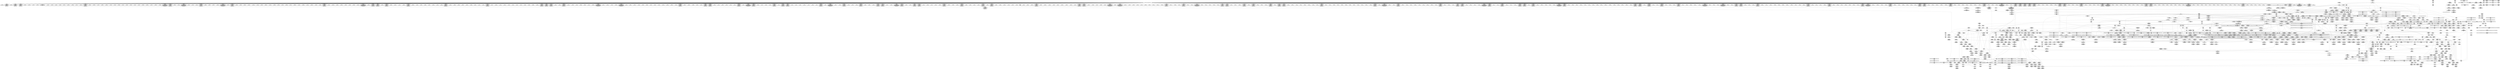 digraph {
	CE0x48be960 [shape=record,shape=Mrecord,label="{CE0x48be960|104:_%struct.inode*,_:_CRE_40,48_|*MultipleSource*|Function::selinux_inode_setotherxattr&Arg::dentry::|Function::selinux_inode_removexattr&Arg::dentry::|Function::dentry_has_perm&Arg::dentry::|security/selinux/hooks.c,1627}"]
	CE0x4994280 [shape=record,shape=Mrecord,label="{CE0x4994280|i64*_getelementptr_inbounds_(_8_x_i64_,_8_x_i64_*___llvm_gcov_ctr154,_i64_0,_i64_6)|*Constant*}"]
	CE0x493ac60 [shape=record,shape=Mrecord,label="{CE0x493ac60|i64*_getelementptr_inbounds_(_25_x_i64_,_25_x_i64_*___llvm_gcov_ctr237,_i64_0,_i64_21)|*Constant*}"]
	CE0x48d4ac0 [shape=record,shape=Mrecord,label="{CE0x48d4ac0|i64_5|*Constant*|*SummSink*}"]
	CE0x49a9780 [shape=record,shape=Mrecord,label="{CE0x49a9780|__validate_creds:_tmp4|include/linux/cred.h,173|*SummSink*}"]
	CE0x49557a0 [shape=record,shape=Mrecord,label="{CE0x49557a0|104:_%struct.inode*,_:_CRE_307,308_}"]
	CE0x48d7fa0 [shape=record,shape=Mrecord,label="{CE0x48d7fa0|selinux_inode_setotherxattr:_dentry|Function::selinux_inode_setotherxattr&Arg::dentry::|*SummSource*}"]
	CE0x49887a0 [shape=record,shape=Mrecord,label="{CE0x49887a0|12:_i32,_56:_i8*,_:_CRE_621,622_}"]
	CE0x4974a40 [shape=record,shape=Mrecord,label="{CE0x4974a40|12:_i32,_56:_i8*,_:_CRE_188,189_}"]
	CE0x49741f0 [shape=record,shape=Mrecord,label="{CE0x49741f0|12:_i32,_56:_i8*,_:_CRE_181,182_}"]
	CE0x48c4230 [shape=record,shape=Mrecord,label="{CE0x48c4230|selinux_inode_removexattr:_tmp2|security/selinux/hooks.c,3055|*SummSource*}"]
	CE0x49717e0 [shape=record,shape=Mrecord,label="{CE0x49717e0|12:_i32,_56:_i8*,_:_CRE_149,150_}"]
	CE0x49b1110 [shape=record,shape=Mrecord,label="{CE0x49b1110|inode_has_perm:_tmp16|security/selinux/hooks.c,1615}"]
	CE0x48c9f80 [shape=record,shape=Mrecord,label="{CE0x48c9f80|_call_void___validate_creds(%struct.cred*_%cred,_i8*_getelementptr_inbounds_(_25_x_i8_,_25_x_i8_*_.str3,_i32_0,_i32_0),_i32_1609)_#10,_!dbg_!27719|security/selinux/hooks.c,1609|*SummSink*}"]
	CE0x4978a80 [shape=record,shape=Mrecord,label="{CE0x4978a80|12:_i32,_56:_i8*,_:_CRE_265,266_}"]
	CE0x4975e70 [shape=record,shape=Mrecord,label="{CE0x4975e70|12:_i32,_56:_i8*,_:_CRE_205,206_}"]
	CE0x497acf0 [shape=record,shape=Mrecord,label="{CE0x497acf0|12:_i32,_56:_i8*,_:_CRE_294,295_}"]
	CE0x48c4cd0 [shape=record,shape=Mrecord,label="{CE0x48c4cd0|selinux_inode_removexattr:_entry}"]
	CE0x492f240 [shape=record,shape=Mrecord,label="{CE0x492f240|104:_%struct.inode*,_:_CRE_89,90_}"]
	CE0x49302e0 [shape=record,shape=Mrecord,label="{CE0x49302e0|104:_%struct.inode*,_:_CRE_146,147_}"]
	CE0x48b77f0 [shape=record,shape=Mrecord,label="{CE0x48b77f0|selinux_inode_setotherxattr:_tobool|security/selinux/hooks.c,2915|*SummSource*}"]
	CE0x48c7530 [shape=record,shape=Mrecord,label="{CE0x48c7530|i8_10|*Constant*}"]
	CE0x4907a30 [shape=record,shape=Mrecord,label="{CE0x4907a30|12:_i32,_56:_i8*,_:_CRE_308,309_}"]
	CE0x4991600 [shape=record,shape=Mrecord,label="{CE0x4991600|12:_i32,_56:_i8*,_:_CRE_929,930_}"]
	CE0x48d1bd0 [shape=record,shape=Mrecord,label="{CE0x48d1bd0|GLOBAL:_selinux_inode_setotherxattr.__warned|Global_var:selinux_inode_setotherxattr.__warned|*SummSink*}"]
	CE0x496fc60 [shape=record,shape=Mrecord,label="{CE0x496fc60|12:_i32,_56:_i8*,_:_CRE_96,104_|*MultipleSource*|Function::inode_has_perm&Arg::inode::|*LoadInst*|security/selinux/hooks.c,1627|security/selinux/hooks.c,1611}"]
	CE0x49a4460 [shape=record,shape=Mrecord,label="{CE0x49a4460|GLOBAL:___llvm_gcov_ctr154|Global_var:__llvm_gcov_ctr154}"]
	CE0x4992fe0 [shape=record,shape=Mrecord,label="{CE0x4992fe0|12:_i32,_56:_i8*,_:_CRE_982,983_}"]
	CE0x4986790 [shape=record,shape=Mrecord,label="{CE0x4986790|12:_i32,_56:_i8*,_:_CRE_594,595_}"]
	CE0x49ac680 [shape=record,shape=Mrecord,label="{CE0x49ac680|inode_has_perm:_tmp18|security/selinux/hooks.c,1617|*SummSink*}"]
	CE0x48b5520 [shape=record,shape=Mrecord,label="{CE0x48b5520|i32_2915|*Constant*|*SummSource*}"]
	CE0x49a49e0 [shape=record,shape=Mrecord,label="{CE0x49a49e0|inode_has_perm:_tmp8|security/selinux/hooks.c,1611|*SummSource*}"]
	CE0x4972290 [shape=record,shape=Mrecord,label="{CE0x4972290|12:_i32,_56:_i8*,_:_CRE_158,159_}"]
	CE0x49842c0 [shape=record,shape=Mrecord,label="{CE0x49842c0|12:_i32,_56:_i8*,_:_CRE_563,564_}"]
	CE0x4901f60 [shape=record,shape=Mrecord,label="{CE0x4901f60|selinux_inode_setotherxattr:_call11|security/selinux/hooks.c,2920}"]
	CE0x4936150 [shape=record,shape=Mrecord,label="{CE0x4936150|selinux_inode_setotherxattr:_tmp34|security/selinux/hooks.c,2922|*SummSink*}"]
	CE0x4957680 [shape=record,shape=Mrecord,label="{CE0x4957680|__validate_creds:_lnot.ext|include/linux/cred.h,173|*SummSink*}"]
	CE0x48af460 [shape=record,shape=Mrecord,label="{CE0x48af460|selinux_inode_removexattr:_tmp}"]
	CE0x48adfb0 [shape=record,shape=Mrecord,label="{CE0x48adfb0|selinux_inode_setotherxattr:_land.lhs.true2|*SummSource*}"]
	CE0x4991270 [shape=record,shape=Mrecord,label="{CE0x4991270|12:_i32,_56:_i8*,_:_CRE_926,927_}"]
	CE0x48ccfa0 [shape=record,shape=Mrecord,label="{CE0x48ccfa0|GLOBAL:_get_current|*Constant*}"]
	CE0x4937090 [shape=record,shape=Mrecord,label="{CE0x4937090|selinux_inode_setotherxattr:_call14|security/selinux/hooks.c,2922|*SummSink*}"]
	CE0x48c92e0 [shape=record,shape=Mrecord,label="{CE0x48c92e0|i1_true|*Constant*}"]
	CE0x493f6c0 [shape=record,shape=Mrecord,label="{CE0x493f6c0|dentry_has_perm:_cred|Function::dentry_has_perm&Arg::cred::|*SummSource*}"]
	CE0x49702c0 [shape=record,shape=Mrecord,label="{CE0x49702c0|12:_i32,_56:_i8*,_:_CRE_120,128_|*MultipleSource*|Function::inode_has_perm&Arg::inode::|*LoadInst*|security/selinux/hooks.c,1627|security/selinux/hooks.c,1611}"]
	CE0x48d9200 [shape=record,shape=Mrecord,label="{CE0x48d9200|selinux_inode_setotherxattr:_call|security/selinux/hooks.c,2915|*SummSource*}"]
	CE0x4935990 [shape=record,shape=Mrecord,label="{CE0x4935990|selinux_inode_setotherxattr:_tmp34|security/selinux/hooks.c,2922}"]
	CE0x49aefc0 [shape=record,shape=Mrecord,label="{CE0x49aefc0|_ret_i32_%retval.0,_!dbg_!27728|security/selinux/avc.c,775|*SummSource*}"]
	CE0x4955d90 [shape=record,shape=Mrecord,label="{CE0x4955d90|104:_%struct.inode*,_:_CRE_0,4_|*MultipleSource*|Function::selinux_inode_setotherxattr&Arg::dentry::|Function::selinux_inode_removexattr&Arg::dentry::|Function::dentry_has_perm&Arg::dentry::|security/selinux/hooks.c,1627}"]
	CE0x4962750 [shape=record,shape=Mrecord,label="{CE0x4962750|104:_%struct.inode*,_:_CRE_221,222_}"]
	CE0x4939160 [shape=record,shape=Mrecord,label="{CE0x4939160|selinux_inode_setotherxattr:_tmp39|security/selinux/hooks.c,2922|*SummSource*}"]
	CE0x49804f0 [shape=record,shape=Mrecord,label="{CE0x49804f0|12:_i32,_56:_i8*,_:_CRE_456,464_|*MultipleSource*|Function::inode_has_perm&Arg::inode::|*LoadInst*|security/selinux/hooks.c,1627|security/selinux/hooks.c,1611}"]
	CE0x48e5e20 [shape=record,shape=Mrecord,label="{CE0x48e5e20|GLOBAL:_selinux_inode_setotherxattr.__warned|Global_var:selinux_inode_setotherxattr.__warned|*SummSource*}"]
	CE0x48bb520 [shape=record,shape=Mrecord,label="{CE0x48bb520|i64_12|*Constant*|*SummSink*}"]
	CE0x49b3ae0 [shape=record,shape=Mrecord,label="{CE0x49b3ae0|__validate_creds:_tmp8|include/linux/cred.h,175}"]
	CE0x48bb360 [shape=record,shape=Mrecord,label="{CE0x48bb360|i64_12|*Constant*}"]
	CE0x4977140 [shape=record,shape=Mrecord,label="{CE0x4977140|12:_i32,_56:_i8*,_:_CRE_243,244_}"]
	CE0x492ad40 [shape=record,shape=Mrecord,label="{CE0x492ad40|104:_%struct.inode*,_:_CRE_164,165_}"]
	CE0x48ca550 [shape=record,shape=Mrecord,label="{CE0x48ca550|inode_has_perm:_tmp5|security/selinux/hooks.c,1609|*SummSource*}"]
	CE0x496f7f0 [shape=record,shape=Mrecord,label="{CE0x496f7f0|12:_i32,_56:_i8*,_:_CRE_80,88_|*MultipleSource*|Function::inode_has_perm&Arg::inode::|*LoadInst*|security/selinux/hooks.c,1627|security/selinux/hooks.c,1611}"]
	CE0x48cd260 [shape=record,shape=Mrecord,label="{CE0x48cd260|dentry_has_perm:_tmp3}"]
	CE0x4991d20 [shape=record,shape=Mrecord,label="{CE0x4991d20|12:_i32,_56:_i8*,_:_CRE_935,936_}"]
	CE0x498a980 [shape=record,shape=Mrecord,label="{CE0x498a980|12:_i32,_56:_i8*,_:_CRE_744,752_|*MultipleSource*|Function::inode_has_perm&Arg::inode::|*LoadInst*|security/selinux/hooks.c,1627|security/selinux/hooks.c,1611}"]
	CE0x49a36a0 [shape=record,shape=Mrecord,label="{CE0x49a36a0|inode_has_perm:_tmp7|security/selinux/hooks.c,1611|*SummSource*}"]
	CE0x498be90 [shape=record,shape=Mrecord,label="{CE0x498be90|12:_i32,_56:_i8*,_:_CRE_832,840_|*MultipleSource*|Function::inode_has_perm&Arg::inode::|*LoadInst*|security/selinux/hooks.c,1627|security/selinux/hooks.c,1611}"]
	CE0x4933790 [shape=record,shape=Mrecord,label="{CE0x4933790|dentry_has_perm:_tmp2|*SummSink*}"]
	CE0x493a0b0 [shape=record,shape=Mrecord,label="{CE0x493a0b0|selinux_inode_setotherxattr:_tmp41|security/selinux/hooks.c,2925}"]
	CE0x49816d0 [shape=record,shape=Mrecord,label="{CE0x49816d0|12:_i32,_56:_i8*,_:_CRE_482,483_}"]
	CE0x492c570 [shape=record,shape=Mrecord,label="{CE0x492c570|104:_%struct.inode*,_:_CRE_318,319_}"]
	CE0x48bb740 [shape=record,shape=Mrecord,label="{CE0x48bb740|i64_13|*Constant*|*SummSink*}"]
	CE0x49a2ed0 [shape=record,shape=Mrecord,label="{CE0x49a2ed0|GLOBAL:_llvm.expect.i64|*Constant*|*SummSource*}"]
	CE0x48cd390 [shape=record,shape=Mrecord,label="{CE0x48cd390|dentry_has_perm:_tmp3|*SummSink*}"]
	CE0x490bc70 [shape=record,shape=Mrecord,label="{CE0x490bc70|inode_has_perm:_cred|Function::inode_has_perm&Arg::cred::}"]
	CE0x4973920 [shape=record,shape=Mrecord,label="{CE0x4973920|12:_i32,_56:_i8*,_:_CRE_177,178_}"]
	CE0x48de190 [shape=record,shape=Mrecord,label="{CE0x48de190|selinux_inode_setotherxattr:_call5|security/selinux/hooks.c,2917|*SummSource*}"]
	CE0x49792d0 [shape=record,shape=Mrecord,label="{CE0x49792d0|12:_i32,_56:_i8*,_:_CRE_272,273_}"]
	CE0x49753c0 [shape=record,shape=Mrecord,label="{CE0x49753c0|12:_i32,_56:_i8*,_:_CRE_196,197_}"]
	CE0x4977ea0 [shape=record,shape=Mrecord,label="{CE0x4977ea0|12:_i32,_56:_i8*,_:_CRE_255,256_}"]
	CE0x498e550 [shape=record,shape=Mrecord,label="{CE0x498e550|12:_i32,_56:_i8*,_:_CRE_888,889_}"]
	CE0x4986660 [shape=record,shape=Mrecord,label="{CE0x4986660|12:_i32,_56:_i8*,_:_CRE_593,594_}"]
	CE0x49411a0 [shape=record,shape=Mrecord,label="{CE0x49411a0|cred_sid:_sid|security/selinux/hooks.c,197|*SummSource*}"]
	CE0x493b0b0 [shape=record,shape=Mrecord,label="{CE0x493b0b0|selinux_inode_setotherxattr:_tmp42|*SummSink*}"]
	CE0x49a7050 [shape=record,shape=Mrecord,label="{CE0x49a7050|i32_512|*Constant*}"]
	CE0x4904cb0 [shape=record,shape=Mrecord,label="{CE0x4904cb0|dentry_has_perm:_av|Function::dentry_has_perm&Arg::av::|*SummSource*}"]
	CE0x49772f0 [shape=record,shape=Mrecord,label="{CE0x49772f0|12:_i32,_56:_i8*,_:_CRE_245,246_}"]
	CE0x48e3530 [shape=record,shape=Mrecord,label="{CE0x48e3530|selinux_inode_setotherxattr:_tmp16|security/selinux/hooks.c,2915}"]
	CE0x49300b0 [shape=record,shape=Mrecord,label="{CE0x49300b0|104:_%struct.inode*,_:_CRE_145,146_}"]
	CE0x493ffd0 [shape=record,shape=Mrecord,label="{CE0x493ffd0|dentry_has_perm:_av|Function::dentry_has_perm&Arg::av::}"]
	CE0x49a6190 [shape=record,shape=Mrecord,label="{CE0x49a6190|i64*_getelementptr_inbounds_(_8_x_i64_,_8_x_i64_*___llvm_gcov_ctr154,_i64_0,_i64_5)|*Constant*}"]
	CE0x49a5b50 [shape=record,shape=Mrecord,label="{CE0x49a5b50|inode_has_perm:_tmp10|security/selinux/hooks.c,1611}"]
	CE0x48bb660 [shape=record,shape=Mrecord,label="{CE0x48bb660|i64_13|*Constant*}"]
	CE0x498eed0 [shape=record,shape=Mrecord,label="{CE0x498eed0|12:_i32,_56:_i8*,_:_CRE_896,897_}"]
	CE0x4902ab0 [shape=record,shape=Mrecord,label="{CE0x4902ab0|i32_31|*Constant*|*SummSource*}"]
	CE0x48f9b10 [shape=record,shape=Mrecord,label="{CE0x48f9b10|i64*_getelementptr_inbounds_(_25_x_i64_,_25_x_i64_*___llvm_gcov_ctr237,_i64_0,_i64_1)|*Constant*|*SummSource*}"]
	CE0x48bf860 [shape=record,shape=Mrecord,label="{CE0x48bf860|selinux_inode_setotherxattr:_if.then}"]
	CE0x4972750 [shape=record,shape=Mrecord,label="{CE0x4972750|12:_i32,_56:_i8*,_:_CRE_162,163_}"]
	CE0x48bb2f0 [shape=record,shape=Mrecord,label="{CE0x48bb2f0|i64_14|*Constant*|*SummSink*}"]
	CE0x49073a0 [shape=record,shape=Mrecord,label="{CE0x49073a0|get_current:_tmp4|./arch/x86/include/asm/current.h,14|*SummSink*}"]
	CE0x4932c10 [shape=record,shape=Mrecord,label="{CE0x4932c10|104:_%struct.inode*,_:_CRE_191,192_}"]
	CE0x495c5c0 [shape=record,shape=Mrecord,label="{CE0x495c5c0|__validate_creds:_lnot.ext|include/linux/cred.h,173|*SummSource*}"]
	CE0x498c2a0 [shape=record,shape=Mrecord,label="{CE0x498c2a0|12:_i32,_56:_i8*,_:_CRE_848,856_|*MultipleSource*|Function::inode_has_perm&Arg::inode::|*LoadInst*|security/selinux/hooks.c,1627|security/selinux/hooks.c,1611}"]
	CE0x48c3cc0 [shape=record,shape=Mrecord,label="{CE0x48c3cc0|i64*_getelementptr_inbounds_(_6_x_i64_,_6_x_i64_*___llvm_gcov_ctr241,_i64_0,_i64_4)|*Constant*|*SummSink*}"]
	CE0x48d5140 [shape=record,shape=Mrecord,label="{CE0x48d5140|selinux_inode_setotherxattr:_if.end|*SummSource*}"]
	CE0x49875d0 [shape=record,shape=Mrecord,label="{CE0x49875d0|12:_i32,_56:_i8*,_:_CRE_606,607_}"]
	CE0x49957b0 [shape=record,shape=Mrecord,label="{CE0x49957b0|28:_i32,_32:_i16,_:_CRE_32,34_|*MultipleSource*|*LoadInst*|security/selinux/hooks.c,1615|security/selinux/hooks.c,1615|security/selinux/hooks.c,1617}"]
	CE0x4932df0 [shape=record,shape=Mrecord,label="{CE0x4932df0|104:_%struct.inode*,_:_CRE_193,194_}"]
	CE0x48c64f0 [shape=record,shape=Mrecord,label="{CE0x48c64f0|selinux_inode_setotherxattr:_tmp18|security/selinux/hooks.c,2915|*SummSource*}"]
	CE0x4911b70 [shape=record,shape=Mrecord,label="{CE0x4911b70|i64*_getelementptr_inbounds_(_2_x_i64_,_2_x_i64_*___llvm_gcov_ctr98,_i64_0,_i64_1)|*Constant*|*SummSource*}"]
	CE0x4981040 [shape=record,shape=Mrecord,label="{CE0x4981040|12:_i32,_56:_i8*,_:_CRE_476,477_}"]
	CE0x49ad980 [shape=record,shape=Mrecord,label="{CE0x49ad980|avc_has_perm:_ssid|Function::avc_has_perm&Arg::ssid::}"]
	CE0x4980b50 [shape=record,shape=Mrecord,label="{CE0x4980b50|12:_i32,_56:_i8*,_:_CRE_473,474_}"]
	CE0x48fdb00 [shape=record,shape=Mrecord,label="{CE0x48fdb00|__validate_creds:_call|include/linux/cred.h,173}"]
	CE0x4932b20 [shape=record,shape=Mrecord,label="{CE0x4932b20|104:_%struct.inode*,_:_CRE_190,191_}"]
	CE0x4981800 [shape=record,shape=Mrecord,label="{CE0x4981800|12:_i32,_56:_i8*,_:_CRE_483,484_}"]
	CE0x48fe690 [shape=record,shape=Mrecord,label="{CE0x48fe690|_call_void_mcount()_#3}"]
	CE0x48eb310 [shape=record,shape=Mrecord,label="{CE0x48eb310|dentry_has_perm:_type|security/selinux/hooks.c,1630}"]
	CE0x4978360 [shape=record,shape=Mrecord,label="{CE0x4978360|12:_i32,_56:_i8*,_:_CRE_259,260_}"]
	CE0x4985a80 [shape=record,shape=Mrecord,label="{CE0x4985a80|12:_i32,_56:_i8*,_:_CRE_583,584_}"]
	CE0x48c3a90 [shape=record,shape=Mrecord,label="{CE0x48c3a90|_ret_i32_%retval.0,_!dbg_!27762|security/selinux/hooks.c,2932|*SummSink*}"]
	CE0x49980f0 [shape=record,shape=Mrecord,label="{CE0x49980f0|cred_sid:_entry|*SummSink*}"]
	CE0x48fd1a0 [shape=record,shape=Mrecord,label="{CE0x48fd1a0|inode_has_perm:_tmp1|*SummSource*}"]
	CE0x49b1790 [shape=record,shape=Mrecord,label="{CE0x49b1790|i32_3|*Constant*}"]
	CE0x49723c0 [shape=record,shape=Mrecord,label="{CE0x49723c0|12:_i32,_56:_i8*,_:_CRE_159,160_}"]
	CE0x4973cb0 [shape=record,shape=Mrecord,label="{CE0x4973cb0|12:_i32,_56:_i8*,_:_CRE_180,181_}"]
	CE0x48c8e00 [shape=record,shape=Mrecord,label="{CE0x48c8e00|selinux_inode_removexattr:_if.then}"]
	CE0x48d1400 [shape=record,shape=Mrecord,label="{CE0x48d1400|GLOBAL:_selinux_inode_setotherxattr|*Constant*}"]
	CE0x4903020 [shape=record,shape=Mrecord,label="{CE0x4903020|i64_15|*Constant*}"]
	CE0x49969e0 [shape=record,shape=Mrecord,label="{CE0x49969e0|inode_has_perm:_tmp13|security/selinux/hooks.c,1614|*SummSink*}"]
	CE0x4974b70 [shape=record,shape=Mrecord,label="{CE0x4974b70|12:_i32,_56:_i8*,_:_CRE_189,190_}"]
	CE0x492c900 [shape=record,shape=Mrecord,label="{CE0x492c900|dentry_has_perm:_tmp4|*LoadInst*|security/selinux/hooks.c,1627|*SummSource*}"]
	CE0x4992700 [shape=record,shape=Mrecord,label="{CE0x4992700|12:_i32,_56:_i8*,_:_CRE_976,977_}"]
	CE0x49123d0 [shape=record,shape=Mrecord,label="{CE0x49123d0|_call_void_mcount()_#3|*SummSink*}"]
	CE0x48bdcf0 [shape=record,shape=Mrecord,label="{CE0x48bdcf0|i64*_getelementptr_inbounds_(_6_x_i64_,_6_x_i64_*___llvm_gcov_ctr241,_i64_0,_i64_5)|*Constant*|*SummSink*}"]
	CE0x4973330 [shape=record,shape=Mrecord,label="{CE0x4973330|12:_i32,_56:_i8*,_:_CRE_172,173_}"]
	CE0x48c1540 [shape=record,shape=Mrecord,label="{CE0x48c1540|selinux_inode_setotherxattr:_entry}"]
	CE0x495bb80 [shape=record,shape=Mrecord,label="{CE0x495bb80|i64*_getelementptr_inbounds_(_2_x_i64_,_2_x_i64_*___llvm_gcov_ctr131,_i64_0,_i64_1)|*Constant*|*SummSource*}"]
	CE0x498cdc0 [shape=record,shape=Mrecord,label="{CE0x498cdc0|12:_i32,_56:_i8*,_:_CRE_868,869_}"]
	CE0x48bd3c0 [shape=record,shape=Mrecord,label="{CE0x48bd3c0|selinux_inode_setotherxattr:_tmp33|security/selinux/hooks.c,2921}"]
	CE0x4961f00 [shape=record,shape=Mrecord,label="{CE0x4961f00|104:_%struct.inode*,_:_CRE_214,215_}"]
	CE0x4998010 [shape=record,shape=Mrecord,label="{CE0x4998010|cred_sid:_entry|*SummSource*}"]
	CE0x490cbc0 [shape=record,shape=Mrecord,label="{CE0x490cbc0|inode_has_perm:_perms|Function::inode_has_perm&Arg::perms::|*SummSink*}"]
	CE0x4905b30 [shape=record,shape=Mrecord,label="{CE0x4905b30|selinux_inode_setotherxattr:_tmp48|security/selinux/hooks.c,2932}"]
	CE0x48e1640 [shape=record,shape=Mrecord,label="{CE0x48e1640|selinux_inode_setotherxattr:_tmp17|security/selinux/hooks.c,2915}"]
	CE0x48b51b0 [shape=record,shape=Mrecord,label="{CE0x48b51b0|i8*_getelementptr_inbounds_(_25_x_i8_,_25_x_i8_*_.str3,_i32_0,_i32_0)|*Constant*|*SummSource*}"]
	CE0x48ff890 [shape=record,shape=Mrecord,label="{CE0x48ff890|__validate_creds:_expval|include/linux/cred.h,173|*SummSink*}"]
	CE0x48add90 [shape=record,shape=Mrecord,label="{CE0x48add90|selinux_inode_setotherxattr:_return|*SummSink*}"]
	CE0x48cde30 [shape=record,shape=Mrecord,label="{CE0x48cde30|i64*_getelementptr_inbounds_(_25_x_i64_,_25_x_i64_*___llvm_gcov_ctr237,_i64_0,_i64_0)|*Constant*}"]
	CE0x4994210 [shape=record,shape=Mrecord,label="{CE0x4994210|i64*_getelementptr_inbounds_(_8_x_i64_,_8_x_i64_*___llvm_gcov_ctr154,_i64_0,_i64_6)|*Constant*|*SummSink*}"]
	CE0x48b42b0 [shape=record,shape=Mrecord,label="{CE0x48b42b0|i8_1|*Constant*|*SummSink*}"]
	CE0x48dd320 [shape=record,shape=Mrecord,label="{CE0x48dd320|selinux_inode_setotherxattr:_cred4|security/selinux/hooks.c,2915}"]
	CE0x4973590 [shape=record,shape=Mrecord,label="{CE0x4973590|12:_i32,_56:_i8*,_:_CRE_174,175_}"]
	CE0x492bc50 [shape=record,shape=Mrecord,label="{CE0x492bc50|104:_%struct.inode*,_:_CRE_310,311_}"]
	CE0x48b6730 [shape=record,shape=Mrecord,label="{CE0x48b6730|selinux_inode_removexattr:_tmp10|security/selinux/hooks.c,3061|*SummSource*}"]
	CE0x498d250 [shape=record,shape=Mrecord,label="{CE0x498d250|12:_i32,_56:_i8*,_:_CRE_872,873_}"]
	CE0x492e140 [shape=record,shape=Mrecord,label="{CE0x492e140|inode_has_perm:_entry|*SummSource*}"]
	CE0x4993d10 [shape=record,shape=Mrecord,label="{CE0x4993d10|inode_has_perm:_tmp6|*LoadInst*|security/selinux/hooks.c,1611|*SummSink*}"]
	CE0x490f2a0 [shape=record,shape=Mrecord,label="{CE0x490f2a0|i64*_getelementptr_inbounds_(_8_x_i64_,_8_x_i64_*___llvm_gcov_ctr154,_i64_0,_i64_0)|*Constant*|*SummSink*}"]
	CE0x48f8ab0 [shape=record,shape=Mrecord,label="{CE0x48f8ab0|selinux_inode_setotherxattr:_bb|*SummSource*}"]
	CE0x493bf50 [shape=record,shape=Mrecord,label="{CE0x493bf50|i64*_getelementptr_inbounds_(_25_x_i64_,_25_x_i64_*___llvm_gcov_ctr237,_i64_0,_i64_22)|*Constant*|*SummSink*}"]
	CE0x49a31b0 [shape=record,shape=Mrecord,label="{CE0x49a31b0|inode_has_perm:_expval|security/selinux/hooks.c,1611|*SummSink*}"]
	CE0x49109e0 [shape=record,shape=Mrecord,label="{CE0x49109e0|selinux_inode_setotherxattr:_call8|security/selinux/hooks.c,2919|*SummSink*}"]
	CE0x49b0310 [shape=record,shape=Mrecord,label="{CE0x49b0310|__validate_creds:_tmp2|include/linux/cred.h,173|*SummSink*}"]
	CE0x495be70 [shape=record,shape=Mrecord,label="{CE0x495be70|inode_has_perm:_tmp|*SummSink*}"]
	CE0x492f9a0 [shape=record,shape=Mrecord,label="{CE0x492f9a0|104:_%struct.inode*,_:_CRE_96,104_|*MultipleSource*|Function::selinux_inode_setotherxattr&Arg::dentry::|Function::selinux_inode_removexattr&Arg::dentry::|Function::dentry_has_perm&Arg::dentry::|security/selinux/hooks.c,1627}"]
	CE0x48c1650 [shape=record,shape=Mrecord,label="{CE0x48c1650|selinux_inode_setotherxattr:_entry|*SummSource*}"]
	CE0x48b9190 [shape=record,shape=Mrecord,label="{CE0x48b9190|selinux_inode_removexattr:_tmp7|security/selinux/hooks.c,3056}"]
	CE0x495ad90 [shape=record,shape=Mrecord,label="{CE0x495ad90|i32_22|*Constant*|*SummSource*}"]
	CE0x4908e50 [shape=record,shape=Mrecord,label="{CE0x4908e50|12:_i32,_56:_i8*,_:_CRE_384,388_|*MultipleSource*|Function::inode_has_perm&Arg::inode::|*LoadInst*|security/selinux/hooks.c,1627|security/selinux/hooks.c,1611}"]
	CE0x495f620 [shape=record,shape=Mrecord,label="{CE0x495f620|__validate_creds:_expval|include/linux/cred.h,173}"]
	CE0x4983bd0 [shape=record,shape=Mrecord,label="{CE0x4983bd0|12:_i32,_56:_i8*,_:_CRE_557,558_}"]
	CE0x4914d60 [shape=record,shape=Mrecord,label="{CE0x4914d60|selinux_inode_setotherxattr:_tmp10|security/selinux/hooks.c,2915}"]
	CE0x499d610 [shape=record,shape=Mrecord,label="{CE0x499d610|inode_has_perm:_tmp17|security/selinux/hooks.c,1617}"]
	CE0x4941210 [shape=record,shape=Mrecord,label="{CE0x4941210|cred_sid:_sid|security/selinux/hooks.c,197}"]
	CE0x495bee0 [shape=record,shape=Mrecord,label="{CE0x495bee0|i64*_getelementptr_inbounds_(_8_x_i64_,_8_x_i64_*___llvm_gcov_ctr154,_i64_0,_i64_1)|*Constant*|*SummSink*}"]
	CE0x4907300 [shape=record,shape=Mrecord,label="{CE0x4907300|get_current:_tmp4|./arch/x86/include/asm/current.h,14|*SummSource*}"]
	CE0x498f130 [shape=record,shape=Mrecord,label="{CE0x498f130|12:_i32,_56:_i8*,_:_CRE_898,899_}"]
	CE0x48beaf0 [shape=record,shape=Mrecord,label="{CE0x48beaf0|104:_%struct.inode*,_:_CRE_48,52_|*MultipleSource*|Function::selinux_inode_setotherxattr&Arg::dentry::|Function::selinux_inode_removexattr&Arg::dentry::|Function::dentry_has_perm&Arg::dentry::|security/selinux/hooks.c,1627}"]
	CE0x4985490 [shape=record,shape=Mrecord,label="{CE0x4985490|12:_i32,_56:_i8*,_:_CRE_578,579_}"]
	CE0x48dd490 [shape=record,shape=Mrecord,label="{CE0x48dd490|selinux_inode_setotherxattr:_cred4|security/selinux/hooks.c,2915|*SummSource*}"]
	CE0x48df730 [shape=record,shape=Mrecord,label="{CE0x48df730|%struct.task_struct*_(%struct.task_struct**)*_asm_movq_%gs:$_1:P_,$0_,_r,im,_dirflag_,_fpsr_,_flags_|*SummSource*}"]
	CE0x4978ce0 [shape=record,shape=Mrecord,label="{CE0x4978ce0|12:_i32,_56:_i8*,_:_CRE_267,268_}"]
	CE0x48d55d0 [shape=record,shape=Mrecord,label="{CE0x48d55d0|selinux_inode_setotherxattr:_if.then7|*SummSource*}"]
	CE0x48c9e10 [shape=record,shape=Mrecord,label="{CE0x48c9e10|_call_void___validate_creds(%struct.cred*_%cred,_i8*_getelementptr_inbounds_(_25_x_i8_,_25_x_i8_*_.str3,_i32_0,_i32_0),_i32_1609)_#10,_!dbg_!27719|security/selinux/hooks.c,1609|*SummSource*}"]
	CE0x4988410 [shape=record,shape=Mrecord,label="{CE0x4988410|12:_i32,_56:_i8*,_:_CRE_618,619_}"]
	CE0x48b94e0 [shape=record,shape=Mrecord,label="{CE0x48b94e0|i64*_getelementptr_inbounds_(_6_x_i64_,_6_x_i64_*___llvm_gcov_ctr241,_i64_0,_i64_4)|*Constant*|*SummSource*}"]
	CE0x49ae120 [shape=record,shape=Mrecord,label="{CE0x49ae120|avc_has_perm:_tclass|Function::avc_has_perm&Arg::tclass::}"]
	CE0x49800b0 [shape=record,shape=Mrecord,label="{CE0x49800b0|12:_i32,_56:_i8*,_:_CRE_440,448_|*MultipleSource*|Function::inode_has_perm&Arg::inode::|*LoadInst*|security/selinux/hooks.c,1627|security/selinux/hooks.c,1611}"]
	CE0x498daa0 [shape=record,shape=Mrecord,label="{CE0x498daa0|12:_i32,_56:_i8*,_:_CRE_879,880_}"]
	CE0x495e390 [shape=record,shape=Mrecord,label="{CE0x495e390|GLOBAL:_creds_are_invalid|*Constant*}"]
	CE0x49b2370 [shape=record,shape=Mrecord,label="{CE0x49b2370|__validate_creds:_tmp7|include/linux/cred.h,174|*SummSource*}"]
	CE0x495d750 [shape=record,shape=Mrecord,label="{CE0x495d750|__validate_creds:_file|Function::__validate_creds&Arg::file::|*SummSource*}"]
	CE0x493b2a0 [shape=record,shape=Mrecord,label="{CE0x493b2a0|selinux_inode_setotherxattr:_tmp43}"]
	CE0x49900a0 [shape=record,shape=Mrecord,label="{CE0x49900a0|12:_i32,_56:_i8*,_:_CRE_911,912_}"]
	CE0x49a3db0 [shape=record,shape=Mrecord,label="{CE0x49a3db0|inode_has_perm:_tmp7|security/selinux/hooks.c,1611}"]
	CE0x490d090 [shape=record,shape=Mrecord,label="{CE0x490d090|inode_has_perm:_adp|Function::inode_has_perm&Arg::adp::|*SummSink*}"]
	CE0x4905520 [shape=record,shape=Mrecord,label="{CE0x4905520|i32_-1|*Constant*|*SummSource*}"]
	CE0x490c660 [shape=record,shape=Mrecord,label="{CE0x490c660|inode_has_perm:_inode|Function::inode_has_perm&Arg::inode::|*SummSink*}"]
	CE0x48c7dd0 [shape=record,shape=Mrecord,label="{CE0x48c7dd0|selinux_inode_removexattr:_tmp4|security/selinux/hooks.c,3055|*SummSink*}"]
	CE0x49730d0 [shape=record,shape=Mrecord,label="{CE0x49730d0|12:_i32,_56:_i8*,_:_CRE_170,171_}"]
	CE0x4929f60 [shape=record,shape=Mrecord,label="{CE0x4929f60|104:_%struct.inode*,_:_CRE_149,150_}"]
	CE0x48b2490 [shape=record,shape=Mrecord,label="{CE0x48b2490|selinux_inode_removexattr:_tmp|*SummSink*}"]
	CE0x49a26c0 [shape=record,shape=Mrecord,label="{CE0x49a26c0|GLOBAL:_llvm.expect.i64|*Constant*}"]
	CE0x49af1a0 [shape=record,shape=Mrecord,label="{CE0x49af1a0|_ret_i32_%retval.0,_!dbg_!27728|security/selinux/avc.c,775|*SummSink*}"]
	CE0x4915a10 [shape=record,shape=Mrecord,label="{CE0x4915a10|get_current:_entry|*SummSource*}"]
	CE0x48b9d90 [shape=record,shape=Mrecord,label="{CE0x48b9d90|selinux_inode_removexattr:_tmp8|security/selinux/hooks.c,3060|*SummSource*}"]
	CE0x48b52c0 [shape=record,shape=Mrecord,label="{CE0x48b52c0|i8*_getelementptr_inbounds_(_25_x_i8_,_25_x_i8_*_.str3,_i32_0,_i32_0)|*Constant*|*SummSink*}"]
	CE0x48c1ef0 [shape=record,shape=Mrecord,label="{CE0x48c1ef0|i32_0|*Constant*}"]
	CE0x48c1780 [shape=record,shape=Mrecord,label="{CE0x48c1780|selinux_inode_setotherxattr:_entry|*SummSink*}"]
	CE0x4914720 [shape=record,shape=Mrecord,label="{CE0x4914720|i64_4|*Constant*|*SummSource*}"]
	CE0x4953920 [shape=record,shape=Mrecord,label="{CE0x4953920|104:_%struct.inode*,_:_CRE_224,232_|*MultipleSource*|Function::selinux_inode_setotherxattr&Arg::dentry::|Function::selinux_inode_removexattr&Arg::dentry::|Function::dentry_has_perm&Arg::dentry::|security/selinux/hooks.c,1627}"]
	CE0x49050e0 [shape=record,shape=Mrecord,label="{CE0x49050e0|_ret_i32_%call,_!dbg_!27723|security/selinux/hooks.c,1632|*SummSource*}"]
	CE0x490e830 [shape=record,shape=Mrecord,label="{CE0x490e830|__validate_creds:_tmp}"]
	CE0x48f9060 [shape=record,shape=Mrecord,label="{CE0x48f9060|dentry_has_perm:_bb|*SummSink*}"]
	CE0x48adcb0 [shape=record,shape=Mrecord,label="{CE0x48adcb0|selinux_inode_setotherxattr:_return|*SummSource*}"]
	CE0x4990a20 [shape=record,shape=Mrecord,label="{CE0x4990a20|12:_i32,_56:_i8*,_:_CRE_919,920_}"]
	CE0x496c910 [shape=record,shape=Mrecord,label="{CE0x496c910|i32_1609|*Constant*}"]
	CE0x4989c90 [shape=record,shape=Mrecord,label="{CE0x4989c90|12:_i32,_56:_i8*,_:_CRE_688,692_|*MultipleSource*|Function::inode_has_perm&Arg::inode::|*LoadInst*|security/selinux/hooks.c,1627|security/selinux/hooks.c,1611}"]
	CE0x493b440 [shape=record,shape=Mrecord,label="{CE0x493b440|selinux_inode_setotherxattr:_tmp43|*SummSource*}"]
	CE0x49b1b50 [shape=record,shape=Mrecord,label="{CE0x49b1b50|__validate_creds:_tmp6|include/linux/cred.h,174|*SummSource*}"]
	CE0x49a0f20 [shape=record,shape=Mrecord,label="{CE0x49a0f20|inode_has_perm:_and|security/selinux/hooks.c,1611|*SummSink*}"]
	CE0x49a7c10 [shape=record,shape=Mrecord,label="{CE0x49a7c10|GLOBAL:___llvm_gcov_ctr155|Global_var:__llvm_gcov_ctr155|*SummSink*}"]
	CE0x4901aa0 [shape=record,shape=Mrecord,label="{CE0x4901aa0|selinux_inode_setotherxattr:_tmp27|security/selinux/hooks.c,2919|*SummSource*}"]
	CE0x48fb260 [shape=record,shape=Mrecord,label="{CE0x48fb260|selinux_inode_setotherxattr:_tmp|*SummSink*}"]
	CE0x48d9910 [shape=record,shape=Mrecord,label="{CE0x48d9910|i64_0|*Constant*}"]
	CE0x4905650 [shape=record,shape=Mrecord,label="{CE0x4905650|i32_-1|*Constant*|*SummSink*}"]
	CE0x4913af0 [shape=record,shape=Mrecord,label="{CE0x4913af0|inode_has_perm:_tmp3}"]
	CE0x48bdb60 [shape=record,shape=Mrecord,label="{CE0x48bdb60|selinux_inode_setotherxattr:_tmp12|security/selinux/hooks.c,2915|*SummSink*}"]
	CE0x495efc0 [shape=record,shape=Mrecord,label="{CE0x495efc0|i8*_getelementptr_inbounds_(_25_x_i8_,_25_x_i8_*_.str3,_i32_0,_i32_0)|*Constant*}"]
	CE0x48e15d0 [shape=record,shape=Mrecord,label="{CE0x48e15d0|i64*_getelementptr_inbounds_(_25_x_i64_,_25_x_i64_*___llvm_gcov_ctr237,_i64_0,_i64_9)|*Constant*|*SummSink*}"]
	CE0x48f8cf0 [shape=record,shape=Mrecord,label="{CE0x48f8cf0|selinux_inode_setotherxattr:_if.else}"]
	CE0x4999c40 [shape=record,shape=Mrecord,label="{CE0x4999c40|inode_has_perm:_sclass|security/selinux/hooks.c,1617|*SummSink*}"]
	CE0x4976ca0 [shape=record,shape=Mrecord,label="{CE0x4976ca0|12:_i32,_56:_i8*,_:_CRE_241,242_}"]
	CE0x48c53b0 [shape=record,shape=Mrecord,label="{CE0x48c53b0|selinux_inode_removexattr:_tmp6|security/selinux/hooks.c,3056|*SummSink*}"]
	CE0x49a1930 [shape=record,shape=Mrecord,label="{CE0x49a1930|inode_has_perm:_lnot.ext|security/selinux/hooks.c,1611|*SummSink*}"]
	CE0x4980d70 [shape=record,shape=Mrecord,label="{CE0x4980d70|12:_i32,_56:_i8*,_:_CRE_474,475_}"]
	CE0x49760d0 [shape=record,shape=Mrecord,label="{CE0x49760d0|12:_i32,_56:_i8*,_:_CRE_207,208_}"]
	CE0x4931860 [shape=record,shape=Mrecord,label="{CE0x4931860|104:_%struct.inode*,_:_CRE_170,171_}"]
	CE0x48cf240 [shape=record,shape=Mrecord,label="{CE0x48cf240|selinux_inode_setotherxattr:_tmp14|security/selinux/hooks.c,2915}"]
	CE0x4938d80 [shape=record,shape=Mrecord,label="{CE0x4938d80|selinux_inode_setotherxattr:_tmp38|security/selinux/hooks.c,2922|*SummSink*}"]
	CE0x496c400 [shape=record,shape=Mrecord,label="{CE0x496c400|__validate_creds:_call|include/linux/cred.h,173|*SummSink*}"]
	CE0x4961450 [shape=record,shape=Mrecord,label="{CE0x4961450|104:_%struct.inode*,_:_CRE_205,206_}"]
	CE0x49a7230 [shape=record,shape=Mrecord,label="{CE0x49a7230|i32_512|*Constant*|*SummSink*}"]
	CE0x4984780 [shape=record,shape=Mrecord,label="{CE0x4984780|12:_i32,_56:_i8*,_:_CRE_567,568_}"]
	CE0x4998f10 [shape=record,shape=Mrecord,label="{CE0x4998f10|inode_has_perm:_i_security|security/selinux/hooks.c,1615}"]
	CE0x48d5720 [shape=record,shape=Mrecord,label="{CE0x48d5720|selinux_inode_removexattr:_if.end|*SummSink*}"]
	CE0x49ad090 [shape=record,shape=Mrecord,label="{CE0x49ad090|i32_(i32,_i32,_i16,_i32,_%struct.common_audit_data*)*_bitcast_(i32_(i32,_i32,_i16,_i32,_%struct.common_audit_data.495*)*_avc_has_perm_to_i32_(i32,_i32,_i16,_i32,_%struct.common_audit_data*)*)|*Constant*|*SummSource*}"]
	CE0x49706d0 [shape=record,shape=Mrecord,label="{CE0x49706d0|12:_i32,_56:_i8*,_:_CRE_136,137_}"]
	CE0x492f640 [shape=record,shape=Mrecord,label="{CE0x492f640|104:_%struct.inode*,_:_CRE_92,93_}"]
	CE0x4961010 [shape=record,shape=Mrecord,label="{CE0x4961010|104:_%struct.inode*,_:_CRE_201,202_}"]
	CE0x4975ae0 [shape=record,shape=Mrecord,label="{CE0x4975ae0|12:_i32,_56:_i8*,_:_CRE_202,203_}"]
	CE0x48b0e00 [shape=record,shape=Mrecord,label="{CE0x48b0e00|selinux_inode_setotherxattr:_tmp3}"]
	CE0x48fc2a0 [shape=record,shape=Mrecord,label="{CE0x48fc2a0|selinux_inode_setotherxattr:_tmp2|*SummSink*}"]
	CE0x499db30 [shape=record,shape=Mrecord,label="{CE0x499db30|inode_has_perm:_retval.0|*SummSource*}"]
	CE0x49346c0 [shape=record,shape=Mrecord,label="{CE0x49346c0|selinux_inode_setotherxattr:_tmp33|security/selinux/hooks.c,2921|*SummSink*}"]
	CE0x48b66c0 [shape=record,shape=Mrecord,label="{CE0x48b66c0|selinux_inode_removexattr:_tmp10|security/selinux/hooks.c,3061}"]
	CE0x4941dd0 [shape=record,shape=Mrecord,label="{CE0x4941dd0|0:_i32,_4:_i32,_8:_i32,_12:_i32,_:_CMRE_12,16_|*MultipleSource*|security/selinux/hooks.c,196|security/selinux/hooks.c,197|*LoadInst*|security/selinux/hooks.c,196}"]
	CE0x49a4e60 [shape=record,shape=Mrecord,label="{CE0x49a4e60|inode_has_perm:_tmp9|security/selinux/hooks.c,1611}"]
	CE0x497a240 [shape=record,shape=Mrecord,label="{CE0x497a240|12:_i32,_56:_i8*,_:_CRE_285,286_}"]
	CE0x48d0d60 [shape=record,shape=Mrecord,label="{CE0x48d0d60|selinux_inode_setotherxattr:_tmp20|security/selinux/hooks.c,2917|*SummSink*}"]
	CE0x4988080 [shape=record,shape=Mrecord,label="{CE0x4988080|12:_i32,_56:_i8*,_:_CRE_615,616_}"]
	CE0x48bef50 [shape=record,shape=Mrecord,label="{CE0x48bef50|_ret_i32_%retval.0,_!dbg_!27720|security/selinux/hooks.c,3061|*SummSource*}"]
	CE0x4983a20 [shape=record,shape=Mrecord,label="{CE0x4983a20|12:_i32,_56:_i8*,_:_CRE_555,556_}"]
	CE0x48e55e0 [shape=record,shape=Mrecord,label="{CE0x48e55e0|selinux_inode_setotherxattr:_tmp7|security/selinux/hooks.c,2915}"]
	CE0x49779e0 [shape=record,shape=Mrecord,label="{CE0x49779e0|12:_i32,_56:_i8*,_:_CRE_251,252_}"]
	CE0x4960f20 [shape=record,shape=Mrecord,label="{CE0x4960f20|104:_%struct.inode*,_:_CRE_200,201_}"]
	CE0x4992ee0 [shape=record,shape=Mrecord,label="{CE0x4992ee0|12:_i32,_56:_i8*,_:_CRE_981,982_}"]
	CE0x492ac50 [shape=record,shape=Mrecord,label="{CE0x492ac50|104:_%struct.inode*,_:_CRE_163,164_}"]
	CE0x4991730 [shape=record,shape=Mrecord,label="{CE0x4991730|12:_i32,_56:_i8*,_:_CRE_930,931_}"]
	CE0x4961ca0 [shape=record,shape=Mrecord,label="{CE0x4961ca0|104:_%struct.inode*,_:_CRE_212,213_}"]
	CE0x497b2e0 [shape=record,shape=Mrecord,label="{CE0x497b2e0|12:_i32,_56:_i8*,_:_CRE_299,300_}"]
	CE0x49928f0 [shape=record,shape=Mrecord,label="{CE0x49928f0|12:_i32,_56:_i8*,_:_CRE_977,978_}"]
	CE0x48d9ae0 [shape=record,shape=Mrecord,label="{CE0x48d9ae0|i64_0|*Constant*|*SummSink*}"]
	CE0x4982b10 [shape=record,shape=Mrecord,label="{CE0x4982b10|12:_i32,_56:_i8*,_:_CRE_528,536_|*MultipleSource*|Function::inode_has_perm&Arg::inode::|*LoadInst*|security/selinux/hooks.c,1627|security/selinux/hooks.c,1611}"]
	CE0x49a1620 [shape=record,shape=Mrecord,label="{CE0x49a1620|inode_has_perm:_lnot|security/selinux/hooks.c,1611|*SummSink*}"]
	CE0x490f3a0 [shape=record,shape=Mrecord,label="{CE0x490f3a0|inode_has_perm:_do.end|*SummSource*}"]
	CE0x49849e0 [shape=record,shape=Mrecord,label="{CE0x49849e0|12:_i32,_56:_i8*,_:_CRE_569,570_}"]
	CE0x4902fb0 [shape=record,shape=Mrecord,label="{CE0x4902fb0|selinux_inode_setotherxattr:_tmp32|security/selinux/hooks.c,2921|*SummSource*}"]
	CE0x48dd8f0 [shape=record,shape=Mrecord,label="{CE0x48dd8f0|COLLAPSED:_GCMRE_current_task_external_global_%struct.task_struct*:_elem_0::|security/selinux/hooks.c,2915}"]
	CE0x4996970 [shape=record,shape=Mrecord,label="{CE0x4996970|inode_has_perm:_tmp13|security/selinux/hooks.c,1614|*SummSource*}"]
	CE0x4955330 [shape=record,shape=Mrecord,label="{CE0x4955330|104:_%struct.inode*,_:_CRE_305,306_}"]
	CE0x493fdc0 [shape=record,shape=Mrecord,label="{CE0x493fdc0|dentry_has_perm:_dentry|Function::dentry_has_perm&Arg::dentry::|*SummSource*}"]
	CE0x4914890 [shape=record,shape=Mrecord,label="{CE0x4914890|selinux_inode_setotherxattr:_tmp9|security/selinux/hooks.c,2915}"]
	CE0x498f000 [shape=record,shape=Mrecord,label="{CE0x498f000|12:_i32,_56:_i8*,_:_CRE_897,898_}"]
	CE0x48d9030 [shape=record,shape=Mrecord,label="{CE0x48d9030|selinux_inode_removexattr:_call|security/selinux/hooks.c,3055|*SummSource*}"]
	"CONST[source:1(input),value:2(dynamic)][purpose:{subject}]"
	CE0x4957380 [shape=record,shape=Mrecord,label="{CE0x4957380|inode_has_perm:_do.body|*SummSink*}"]
	CE0x4960cf0 [shape=record,shape=Mrecord,label="{CE0x4960cf0|104:_%struct.inode*,_:_CRE_198,199_}"]
	CE0x48fb470 [shape=record,shape=Mrecord,label="{CE0x48fb470|selinux_inode_setotherxattr:_tmp2}"]
	CE0x4973b80 [shape=record,shape=Mrecord,label="{CE0x4973b80|12:_i32,_56:_i8*,_:_CRE_179,180_}"]
	CE0x496bf80 [shape=record,shape=Mrecord,label="{CE0x496bf80|_ret_void,_!dbg_!27722|include/linux/cred.h,175|*SummSink*}"]
	CE0x4974ca0 [shape=record,shape=Mrecord,label="{CE0x4974ca0|12:_i32,_56:_i8*,_:_CRE_190,191_}"]
	CE0x49a3070 [shape=record,shape=Mrecord,label="{CE0x49a3070|i64_0|*Constant*}"]
	CE0x48ffd20 [shape=record,shape=Mrecord,label="{CE0x48ffd20|inode_has_perm:_tmp1|*SummSink*}"]
	CE0x497af50 [shape=record,shape=Mrecord,label="{CE0x497af50|12:_i32,_56:_i8*,_:_CRE_296,297_}"]
	CE0x496c550 [shape=record,shape=Mrecord,label="{CE0x496c550|COLLAPSED:_CMRE:_elem_0:default:}"]
	CE0x49a1f80 [shape=record,shape=Mrecord,label="{CE0x49a1f80|inode_has_perm:_lnot1|security/selinux/hooks.c,1611|*SummSink*}"]
	CE0x4961b70 [shape=record,shape=Mrecord,label="{CE0x4961b70|104:_%struct.inode*,_:_CRE_211,212_}"]
	CE0x49044f0 [shape=record,shape=Mrecord,label="{CE0x49044f0|selinux_inode_setotherxattr:_tmp31|security/selinux/hooks.c,2920|*SummSource*}"]
	CE0x48c3180 [shape=record,shape=Mrecord,label="{CE0x48c3180|selinux_inode_setotherxattr:_name|Function::selinux_inode_setotherxattr&Arg::name::}"]
	CE0x48c3b00 [shape=record,shape=Mrecord,label="{CE0x48c3b00|_ret_i32_%retval.0,_!dbg_!27762|security/selinux/hooks.c,2932|*SummSource*}"]
	CE0x4954100 [shape=record,shape=Mrecord,label="{CE0x4954100|104:_%struct.inode*,_:_CRE_256,264_|*MultipleSource*|Function::selinux_inode_setotherxattr&Arg::dentry::|Function::selinux_inode_removexattr&Arg::dentry::|Function::dentry_has_perm&Arg::dentry::|security/selinux/hooks.c,1627}"]
	CE0x4959940 [shape=record,shape=Mrecord,label="{CE0x4959940|__validate_creds:_tmp1|*SummSource*}"]
	CE0x492a2f0 [shape=record,shape=Mrecord,label="{CE0x492a2f0|104:_%struct.inode*,_:_CRE_153,154_}"]
	CE0x48d0ad0 [shape=record,shape=Mrecord,label="{CE0x48d0ad0|i64_11|*Constant*|*SummSink*}"]
	CE0x48b7a40 [shape=record,shape=Mrecord,label="{CE0x48b7a40|selinux_inode_removexattr:_bb|*SummSource*}"]
	CE0x48dea70 [shape=record,shape=Mrecord,label="{CE0x48dea70|selinux_inode_setotherxattr:_tmp6|security/selinux/hooks.c,2915}"]
	CE0x4906f50 [shape=record,shape=Mrecord,label="{CE0x4906f50|get_current:_bb|*SummSink*}"]
	CE0x498ba50 [shape=record,shape=Mrecord,label="{CE0x498ba50|12:_i32,_56:_i8*,_:_CRE_816,824_|*MultipleSource*|Function::inode_has_perm&Arg::inode::|*LoadInst*|security/selinux/hooks.c,1627|security/selinux/hooks.c,1611}"]
	CE0x48e4360 [shape=record,shape=Mrecord,label="{CE0x48e4360|selinux_inode_setotherxattr:_tmp8|security/selinux/hooks.c,2915|*SummSource*}"]
	CE0x48c94a0 [shape=record,shape=Mrecord,label="{CE0x48c94a0|i1_true|*Constant*|*SummSource*}"]
	CE0x48ce6e0 [shape=record,shape=Mrecord,label="{CE0x48ce6e0|i64*_getelementptr_inbounds_(_25_x_i64_,_25_x_i64_*___llvm_gcov_ctr237,_i64_0,_i64_6)|*Constant*|*SummSource*}"]
	CE0x495a650 [shape=record,shape=Mrecord,label="{CE0x495a650|12:_i32,_56:_i8*,_:_CRE_0,2_|*MultipleSource*|Function::inode_has_perm&Arg::inode::|*LoadInst*|security/selinux/hooks.c,1627|security/selinux/hooks.c,1611}"]
	CE0x48beb90 [shape=record,shape=Mrecord,label="{CE0x48beb90|104:_%struct.inode*,_:_CRE_88,89_}"]
	CE0x49924e0 [shape=record,shape=Mrecord,label="{CE0x49924e0|12:_i32,_56:_i8*,_:_CRE_968,976_|*MultipleSource*|Function::inode_has_perm&Arg::inode::|*LoadInst*|security/selinux/hooks.c,1627|security/selinux/hooks.c,1611}"]
	CE0x48d4490 [shape=record,shape=Mrecord,label="{CE0x48d4490|selinux_inode_setotherxattr:_tobool1|security/selinux/hooks.c,2915|*SummSource*}"]
	CE0x4900210 [shape=record,shape=Mrecord,label="{CE0x4900210|cred_sid:_tmp1|*SummSource*}"]
	CE0x4986b20 [shape=record,shape=Mrecord,label="{CE0x4986b20|12:_i32,_56:_i8*,_:_CRE_597,598_}"]
	CE0x4997640 [shape=record,shape=Mrecord,label="{CE0x4997640|inode_has_perm:_call|security/selinux/hooks.c,1614|*SummSource*}"]
	CE0x4904110 [shape=record,shape=Mrecord,label="{CE0x4904110|selinux_inode_setotherxattr:_tmp30|security/selinux/hooks.c,2920|*SummSink*}"]
	CE0x4958400 [shape=record,shape=Mrecord,label="{CE0x4958400|inode_has_perm:_return|*SummSource*}"]
	CE0x4931c20 [shape=record,shape=Mrecord,label="{CE0x4931c20|104:_%struct.inode*,_:_CRE_174,175_}"]
	CE0x4979070 [shape=record,shape=Mrecord,label="{CE0x4979070|12:_i32,_56:_i8*,_:_CRE_270,271_}"]
	CE0x48b4db0 [shape=record,shape=Mrecord,label="{CE0x48b4db0|GLOBAL:_lockdep_rcu_suspicious|*Constant*}"]
	CE0x48f9310 [shape=record,shape=Mrecord,label="{CE0x48f9310|selinux_inode_setotherxattr:_if.else|*SummSink*}"]
	CE0x48b53f0 [shape=record,shape=Mrecord,label="{CE0x48b53f0|i32_2915|*Constant*}"]
	CE0x48e1a70 [shape=record,shape=Mrecord,label="{CE0x48e1a70|selinux_inode_setotherxattr:_tmp17|security/selinux/hooks.c,2915|*SummSink*}"]
	CE0x48e0f80 [shape=record,shape=Mrecord,label="{CE0x48e0f80|i8*_getelementptr_inbounds_(_45_x_i8_,_45_x_i8_*_.str12,_i32_0,_i32_0)|*Constant*|*SummSource*}"]
	CE0x48d2330 [shape=record,shape=Mrecord,label="{CE0x48d2330|selinux_inode_setotherxattr:_tmp5|security/selinux/hooks.c,2915|*SummSource*}"]
	CE0x48fb3d0 [shape=record,shape=Mrecord,label="{CE0x48fb3d0|selinux_inode_setotherxattr:_tmp1}"]
	CE0x492a6b0 [shape=record,shape=Mrecord,label="{CE0x492a6b0|104:_%struct.inode*,_:_CRE_157,158_}"]
	CE0x49089e0 [shape=record,shape=Mrecord,label="{CE0x49089e0|12:_i32,_56:_i8*,_:_CRE_360,376_|*MultipleSource*|Function::inode_has_perm&Arg::inode::|*LoadInst*|security/selinux/hooks.c,1627|security/selinux/hooks.c,1611}"]
	CE0x49b3020 [shape=record,shape=Mrecord,label="{CE0x49b3020|i64*_getelementptr_inbounds_(_5_x_i64_,_5_x_i64_*___llvm_gcov_ctr155,_i64_0,_i64_4)|*Constant*}"]
	CE0x4940890 [shape=record,shape=Mrecord,label="{CE0x4940890|cred_sid:_tmp4|*LoadInst*|security/selinux/hooks.c,196|*SummSink*}"]
	CE0x4998300 [shape=record,shape=Mrecord,label="{CE0x4998300|cred_sid:_cred|Function::cred_sid&Arg::cred::|*SummSource*}"]
	CE0x4938450 [shape=record,shape=Mrecord,label="{CE0x4938450|selinux_inode_setotherxattr:_tmp37|security/selinux/hooks.c,2922}"]
	CE0x48d8170 [shape=record,shape=Mrecord,label="{CE0x48d8170|selinux_inode_setotherxattr:_dentry|Function::selinux_inode_setotherxattr&Arg::dentry::|*SummSink*}"]
	CE0x49555d0 [shape=record,shape=Mrecord,label="{CE0x49555d0|104:_%struct.inode*,_:_CRE_306,307_}"]
	CE0x4910d00 [shape=record,shape=Mrecord,label="{CE0x4910d00|VOIDTB_TE_array:_GCR_.str68_private_unnamed_addr_constant_20_x_i8_c_security.capability_00_,_align_1:_elem_0:default:}"]
	CE0x495d0b0 [shape=record,shape=Mrecord,label="{CE0x495d0b0|COLLAPSED:_GCMRE___llvm_gcov_ctr154_internal_global_8_x_i64_zeroinitializer:_elem_0:default:}"]
	CE0x49a7ae0 [shape=record,shape=Mrecord,label="{CE0x49a7ae0|GLOBAL:___llvm_gcov_ctr155|Global_var:__llvm_gcov_ctr155|*SummSource*}"]
	CE0x4990430 [shape=record,shape=Mrecord,label="{CE0x4990430|12:_i32,_56:_i8*,_:_CRE_914,915_}"]
	CE0x497a960 [shape=record,shape=Mrecord,label="{CE0x497a960|12:_i32,_56:_i8*,_:_CRE_291,292_}"]
	CE0x493fc50 [shape=record,shape=Mrecord,label="{CE0x493fc50|dentry_has_perm:_dentry|Function::dentry_has_perm&Arg::dentry::}"]
	CE0x493bb70 [shape=record,shape=Mrecord,label="{CE0x493bb70|i64*_getelementptr_inbounds_(_25_x_i64_,_25_x_i64_*___llvm_gcov_ctr237,_i64_0,_i64_22)|*Constant*}"]
	CE0x495a270 [shape=record,shape=Mrecord,label="{CE0x495a270|i32_4|*Constant*|*SummSink*}"]
	CE0x4985f40 [shape=record,shape=Mrecord,label="{CE0x4985f40|12:_i32,_56:_i8*,_:_CRE_587,588_}"]
	CE0x48c5340 [shape=record,shape=Mrecord,label="{CE0x48c5340|selinux_inode_removexattr:_tmp6|security/selinux/hooks.c,3056|*SummSource*}"]
	CE0x49791a0 [shape=record,shape=Mrecord,label="{CE0x49791a0|12:_i32,_56:_i8*,_:_CRE_271,272_}"]
	CE0x492f7c0 [shape=record,shape=Mrecord,label="{CE0x492f7c0|104:_%struct.inode*,_:_CRE_94,95_}"]
	CE0x493a540 [shape=record,shape=Mrecord,label="{CE0x493a540|selinux_inode_setotherxattr:_tmp41|security/selinux/hooks.c,2925|*SummSource*}"]
	CE0x498e420 [shape=record,shape=Mrecord,label="{CE0x498e420|12:_i32,_56:_i8*,_:_CRE_887,888_}"]
	CE0x498eda0 [shape=record,shape=Mrecord,label="{CE0x498eda0|12:_i32,_56:_i8*,_:_CRE_895,896_}"]
	CE0x495ceb0 [shape=record,shape=Mrecord,label="{CE0x495ceb0|i64*_getelementptr_inbounds_(_8_x_i64_,_8_x_i64_*___llvm_gcov_ctr154,_i64_0,_i64_0)|*Constant*|*SummSource*}"]
	CE0x496fa10 [shape=record,shape=Mrecord,label="{CE0x496fa10|12:_i32,_56:_i8*,_:_CRE_88,96_|*MultipleSource*|Function::inode_has_perm&Arg::inode::|*LoadInst*|security/selinux/hooks.c,1627|security/selinux/hooks.c,1611}"]
	CE0x4932580 [shape=record,shape=Mrecord,label="{CE0x4932580|104:_%struct.inode*,_:_CRE_184,185_}"]
	CE0x48b1610 [shape=record,shape=Mrecord,label="{CE0x48b1610|selinux_inode_removexattr:_bb|*SummSink*}"]
	CE0x490d3b0 [shape=record,shape=Mrecord,label="{CE0x490d3b0|_ret_i32_%retval.0,_!dbg_!27739|security/selinux/hooks.c,1618|*SummSource*}"]
	CE0x48c7a30 [shape=record,shape=Mrecord,label="{CE0x48c7a30|_call_void_mcount()_#3|*SummSink*}"]
	"CONST[source:1(input),value:2(dynamic)][purpose:{object}]"
	CE0x4906be0 [shape=record,shape=Mrecord,label="{CE0x4906be0|get_current:_bb}"]
	CE0x492cd40 [shape=record,shape=Mrecord,label="{CE0x492cd40|i8_10|*Constant*|*SummSink*}"]
	CE0x48d0730 [shape=record,shape=Mrecord,label="{CE0x48d0730|i64_10|*Constant*|*SummSource*}"]
	CE0x49af650 [shape=record,shape=Mrecord,label="{CE0x49af650|__validate_creds:_if.then|*SummSource*}"]
	CE0x48bf950 [shape=record,shape=Mrecord,label="{CE0x48bf950|selinux_inode_setotherxattr:_if.then|*SummSource*}"]
	CE0x4999540 [shape=record,shape=Mrecord,label="{CE0x4999540|inode_has_perm:_tmp15|*LoadInst*|security/selinux/hooks.c,1615|*SummSource*}"]
	CE0x49acd00 [shape=record,shape=Mrecord,label="{CE0x49acd00|inode_has_perm:_call4|security/selinux/hooks.c,1617|*SummSink*}"]
	CE0x498d4b0 [shape=record,shape=Mrecord,label="{CE0x498d4b0|12:_i32,_56:_i8*,_:_CRE_874,875_}"]
	CE0x49379d0 [shape=record,shape=Mrecord,label="{CE0x49379d0|i64_19|*Constant*}"]
	CE0x498f850 [shape=record,shape=Mrecord,label="{CE0x498f850|12:_i32,_56:_i8*,_:_CRE_904,905_}"]
	CE0x49ae3c0 [shape=record,shape=Mrecord,label="{CE0x49ae3c0|avc_has_perm:_tclass|Function::avc_has_perm&Arg::tclass::|*SummSink*}"]
	CE0x493b9d0 [shape=record,shape=Mrecord,label="{CE0x493b9d0|selinux_inode_setotherxattr:_tmp44|security/selinux/hooks.c,2927}"]
	CE0x493f340 [shape=record,shape=Mrecord,label="{CE0x493f340|dentry_has_perm:_entry}"]
	CE0x4984ea0 [shape=record,shape=Mrecord,label="{CE0x4984ea0|12:_i32,_56:_i8*,_:_CRE_573,574_}"]
	CE0x49a9020 [shape=record,shape=Mrecord,label="{CE0x49a9020|__validate_creds:_tmp3|include/linux/cred.h,173}"]
	CE0x492fe00 [shape=record,shape=Mrecord,label="{CE0x492fe00|104:_%struct.inode*,_:_CRE_144,145_}"]
	CE0x495b8a0 [shape=record,shape=Mrecord,label="{CE0x495b8a0|12:_i32,_56:_i8*,_:_CRE_12,16_|*MultipleSource*|Function::inode_has_perm&Arg::inode::|*LoadInst*|security/selinux/hooks.c,1627|security/selinux/hooks.c,1611}"]
	CE0x48bcc50 [shape=record,shape=Mrecord,label="{CE0x48bcc50|selinux_inode_setotherxattr:_tmp11|security/selinux/hooks.c,2915}"]
	CE0x49888d0 [shape=record,shape=Mrecord,label="{CE0x49888d0|12:_i32,_56:_i8*,_:_CRE_622,623_}"]
	CE0x48bdaf0 [shape=record,shape=Mrecord,label="{CE0x48bdaf0|selinux_inode_setotherxattr:_tmp12|security/selinux/hooks.c,2915|*SummSource*}"]
	CE0x49716b0 [shape=record,shape=Mrecord,label="{CE0x49716b0|12:_i32,_56:_i8*,_:_CRE_148,149_}"]
	CE0x49068e0 [shape=record,shape=Mrecord,label="{CE0x49068e0|selinux_inode_setotherxattr:_tmp49|security/selinux/hooks.c,2932|*SummSource*}"]
	CE0x4972e70 [shape=record,shape=Mrecord,label="{CE0x4972e70|12:_i32,_56:_i8*,_:_CRE_168,169_}"]
	CE0x48c7860 [shape=record,shape=Mrecord,label="{CE0x48c7860|_call_void_mcount()_#3}"]
	CE0x4971f00 [shape=record,shape=Mrecord,label="{CE0x4971f00|12:_i32,_56:_i8*,_:_CRE_155,156_}"]
	CE0x4997f40 [shape=record,shape=Mrecord,label="{CE0x4997f40|cred_sid:_entry}"]
	CE0x49ac4e0 [shape=record,shape=Mrecord,label="{CE0x49ac4e0|inode_has_perm:_call4|security/selinux/hooks.c,1617}"]
	CE0x4976860 [shape=record,shape=Mrecord,label="{CE0x4976860|12:_i32,_56:_i8*,_:_CRE_232,236_|*MultipleSource*|Function::inode_has_perm&Arg::inode::|*LoadInst*|security/selinux/hooks.c,1627|security/selinux/hooks.c,1611}"]
	CE0x4973200 [shape=record,shape=Mrecord,label="{CE0x4973200|12:_i32,_56:_i8*,_:_CRE_171,172_}"]
	CE0x48b7670 [shape=record,shape=Mrecord,label="{CE0x48b7670|selinux_inode_setotherxattr:_tobool|security/selinux/hooks.c,2915}"]
	CE0x49b4520 [shape=record,shape=Mrecord,label="{CE0x49b4520|i64*_getelementptr_inbounds_(_2_x_i64_,_2_x_i64_*___llvm_gcov_ctr131,_i64_0,_i64_0)|*Constant*}"]
	CE0x48e1440 [shape=record,shape=Mrecord,label="{CE0x48e1440|i64*_getelementptr_inbounds_(_25_x_i64_,_25_x_i64_*___llvm_gcov_ctr237,_i64_0,_i64_9)|*Constant*|*SummSource*}"]
	CE0x48b5140 [shape=record,shape=Mrecord,label="{CE0x48b5140|i8*_getelementptr_inbounds_(_25_x_i8_,_25_x_i8_*_.str3,_i32_0,_i32_0)|*Constant*}"]
	CE0x4932d00 [shape=record,shape=Mrecord,label="{CE0x4932d00|104:_%struct.inode*,_:_CRE_192,193_}"]
	CE0x4978e10 [shape=record,shape=Mrecord,label="{CE0x4978e10|12:_i32,_56:_i8*,_:_CRE_268,269_}"]
	CE0x49a1690 [shape=record,shape=Mrecord,label="{CE0x49a1690|inode_has_perm:_lnot|security/selinux/hooks.c,1611}"]
	CE0x4960520 [shape=record,shape=Mrecord,label="{CE0x4960520|dentry_has_perm:_bb}"]
	CE0x4935d00 [shape=record,shape=Mrecord,label="{CE0x4935d00|i64*_getelementptr_inbounds_(_25_x_i64_,_25_x_i64_*___llvm_gcov_ctr237,_i64_0,_i64_17)|*Constant*}"]
	CE0x49b4fc0 [shape=record,shape=Mrecord,label="{CE0x49b4fc0|cred_sid:_bb|*SummSink*}"]
	CE0x48d19a0 [shape=record,shape=Mrecord,label="{CE0x48d19a0|GLOBAL:___llvm_gcov_ctr241|Global_var:__llvm_gcov_ctr241|*SummSource*}"]
	CE0x495dfa0 [shape=record,shape=Mrecord,label="{CE0x495dfa0|GLOBAL:___validate_creds|*Constant*|*SummSink*}"]
	CE0x48b46f0 [shape=record,shape=Mrecord,label="{CE0x48b46f0|_call_void_lockdep_rcu_suspicious(i8*_getelementptr_inbounds_(_25_x_i8_,_25_x_i8_*_.str3,_i32_0,_i32_0),_i32_2915,_i8*_getelementptr_inbounds_(_45_x_i8_,_45_x_i8_*_.str12,_i32_0,_i32_0))_#10,_!dbg_!27729|security/selinux/hooks.c,2915|*SummSink*}"]
	CE0x4940190 [shape=record,shape=Mrecord,label="{CE0x4940190|i32_32|*Constant*|*SummSink*}"]
	CE0x492c1e0 [shape=record,shape=Mrecord,label="{CE0x492c1e0|104:_%struct.inode*,_:_CRE_315,316_}"]
	CE0x4958ac0 [shape=record,shape=Mrecord,label="{CE0x4958ac0|__validate_creds:_entry|*SummSink*}"]
	CE0x496b710 [shape=record,shape=Mrecord,label="{CE0x496b710|__validate_creds:_bb|*SummSink*}"]
	CE0x49771f0 [shape=record,shape=Mrecord,label="{CE0x49771f0|12:_i32,_56:_i8*,_:_CRE_244,245_}"]
	CE0x4991140 [shape=record,shape=Mrecord,label="{CE0x4991140|12:_i32,_56:_i8*,_:_CRE_925,926_}"]
	CE0x495f7c0 [shape=record,shape=Mrecord,label="{CE0x495f7c0|i64_2|*Constant*}"]
	CE0x4940a20 [shape=record,shape=Mrecord,label="{CE0x4940a20|cred_sid:_tmp5|security/selinux/hooks.c,196}"]
	CE0x492eb40 [shape=record,shape=Mrecord,label="{CE0x492eb40|i64*_getelementptr_inbounds_(_2_x_i64_,_2_x_i64_*___llvm_gcov_ctr153,_i64_0,_i64_0)|*Constant*}"]
	CE0x492dfd0 [shape=record,shape=Mrecord,label="{CE0x492dfd0|dentry_has_perm:_call|security/selinux/hooks.c,1632|*SummSink*}"]
	CE0x48b1540 [shape=record,shape=Mrecord,label="{CE0x48b1540|selinux_inode_removexattr:_entry|*SummSource*}"]
	CE0x495c990 [shape=record,shape=Mrecord,label="{CE0x495c990|GLOBAL:___validate_creds|*Constant*}"]
	CE0x49747e0 [shape=record,shape=Mrecord,label="{CE0x49747e0|12:_i32,_56:_i8*,_:_CRE_186,187_}"]
	CE0x4977780 [shape=record,shape=Mrecord,label="{CE0x4977780|12:_i32,_56:_i8*,_:_CRE_249,250_}"]
	CE0x4975880 [shape=record,shape=Mrecord,label="{CE0x4975880|12:_i32,_56:_i8*,_:_CRE_200,201_}"]
	CE0x4979d80 [shape=record,shape=Mrecord,label="{CE0x4979d80|12:_i32,_56:_i8*,_:_CRE_281,282_}"]
	CE0x4958510 [shape=record,shape=Mrecord,label="{CE0x4958510|inode_has_perm:_return|*SummSink*}"]
	CE0x49869f0 [shape=record,shape=Mrecord,label="{CE0x49869f0|12:_i32,_56:_i8*,_:_CRE_596,597_}"]
	CE0x49112c0 [shape=record,shape=Mrecord,label="{CE0x49112c0|selinux_inode_setotherxattr:_land.lhs.true2|*SummSink*}"]
	CE0x4938610 [shape=record,shape=Mrecord,label="{CE0x4938610|selinux_inode_setotherxattr:_tmp37|security/selinux/hooks.c,2922|*SummSource*}"]
	CE0x49ab1c0 [shape=record,shape=Mrecord,label="{CE0x49ab1c0|inode_has_perm:_tmp19|security/selinux/hooks.c,1618}"]
	CE0x4932a30 [shape=record,shape=Mrecord,label="{CE0x4932a30|104:_%struct.inode*,_:_CRE_189,190_}"]
	CE0x4908c00 [shape=record,shape=Mrecord,label="{CE0x4908c00|12:_i32,_56:_i8*,_:_CRE_376,384_|*MultipleSource*|Function::inode_has_perm&Arg::inode::|*LoadInst*|security/selinux/hooks.c,1627|security/selinux/hooks.c,1611}"]
	CE0x4907f40 [shape=record,shape=Mrecord,label="{CE0x4907f40|12:_i32,_56:_i8*,_:_CRE_312,320_|*MultipleSource*|Function::inode_has_perm&Arg::inode::|*LoadInst*|security/selinux/hooks.c,1627|security/selinux/hooks.c,1611}"]
	CE0x48d8460 [shape=record,shape=Mrecord,label="{CE0x48d8460|selinux_inode_removexattr:_name|Function::selinux_inode_removexattr&Arg::name::|*SummSink*}"]
	CE0x48c0ab0 [shape=record,shape=Mrecord,label="{CE0x48c0ab0|_call_void_mcount()_#3|*SummSink*}"]
	CE0x49ad200 [shape=record,shape=Mrecord,label="{CE0x49ad200|i32_(i32,_i32,_i16,_i32,_%struct.common_audit_data*)*_bitcast_(i32_(i32,_i32,_i16,_i32,_%struct.common_audit_data.495*)*_avc_has_perm_to_i32_(i32,_i32,_i16,_i32,_%struct.common_audit_data*)*)|*Constant*|*SummSink*}"]
	CE0x495c2a0 [shape=record,shape=Mrecord,label="{CE0x495c2a0|__validate_creds:_lnot1|include/linux/cred.h,173|*SummSource*}"]
	CE0x4911100 [shape=record,shape=Mrecord,label="{CE0x4911100|dentry_has_perm:_ad|security/selinux/hooks.c, 1628}"]
	CE0x4942c20 [shape=record,shape=Mrecord,label="{CE0x4942c20|cred_sid:_tmp6|security/selinux/hooks.c,197|*SummSink*}"]
	CE0x4998ea0 [shape=record,shape=Mrecord,label="{CE0x4998ea0|inode_has_perm:_sid3|security/selinux/hooks.c,1617|*SummSink*}"]
	CE0x4956b30 [shape=record,shape=Mrecord,label="{CE0x4956b30|GLOBAL:___validate_creds|*Constant*|*SummSource*}"]
	CE0x49b3fb0 [shape=record,shape=Mrecord,label="{CE0x49b3fb0|cred_sid:_bb}"]
	CE0x49a4700 [shape=record,shape=Mrecord,label="{CE0x49a4700|GLOBAL:___llvm_gcov_ctr154|Global_var:__llvm_gcov_ctr154|*SummSink*}"]
	CE0x48d9be0 [shape=record,shape=Mrecord,label="{CE0x48d9be0|i64*_getelementptr_inbounds_(_6_x_i64_,_6_x_i64_*___llvm_gcov_ctr241,_i64_0,_i64_3)|*Constant*|*SummSink*}"]
	CE0x49a3c80 [shape=record,shape=Mrecord,label="{CE0x49a3c80|i64_4|*Constant*}"]
	CE0x493c350 [shape=record,shape=Mrecord,label="{CE0x493c350|selinux_inode_setotherxattr:_tmp45|security/selinux/hooks.c,2927}"]
	CE0x4980710 [shape=record,shape=Mrecord,label="{CE0x4980710|12:_i32,_56:_i8*,_:_CRE_464,472_|*MultipleSource*|Function::inode_has_perm&Arg::inode::|*LoadInst*|security/selinux/hooks.c,1627|security/selinux/hooks.c,1611}"]
	CE0x495fbc0 [shape=record,shape=Mrecord,label="{CE0x495fbc0|_ret_void,_!dbg_!27722|include/linux/cred.h,175|*SummSource*}"]
	CE0x4981b90 [shape=record,shape=Mrecord,label="{CE0x4981b90|12:_i32,_56:_i8*,_:_CRE_486,487_}"]
	CE0x4937c60 [shape=record,shape=Mrecord,label="{CE0x4937c60|i64_18|*Constant*}"]
	CE0x4958600 [shape=record,shape=Mrecord,label="{CE0x4958600|__validate_creds:_tmp1|*SummSink*}"]
	CE0x49862d0 [shape=record,shape=Mrecord,label="{CE0x49862d0|12:_i32,_56:_i8*,_:_CRE_590,591_}"]
	CE0x49802d0 [shape=record,shape=Mrecord,label="{CE0x49802d0|12:_i32,_56:_i8*,_:_CRE_448,456_|*MultipleSource*|Function::inode_has_perm&Arg::inode::|*LoadInst*|security/selinux/hooks.c,1627|security/selinux/hooks.c,1611}"]
	CE0x4932940 [shape=record,shape=Mrecord,label="{CE0x4932940|104:_%struct.inode*,_:_CRE_188,189_}"]
	CE0x48da270 [shape=record,shape=Mrecord,label="{CE0x48da270|selinux_inode_removexattr:_dentry|Function::selinux_inode_removexattr&Arg::dentry::|*SummSink*}"]
	CE0x497b540 [shape=record,shape=Mrecord,label="{CE0x497b540|12:_i32,_56:_i8*,_:_CRE_301,302_}"]
	CE0x49b5130 [shape=record,shape=Mrecord,label="{CE0x49b5130|i64*_getelementptr_inbounds_(_2_x_i64_,_2_x_i64_*___llvm_gcov_ctr131,_i64_0,_i64_0)|*Constant*|*SummSink*}"]
	CE0x48fa440 [shape=record,shape=Mrecord,label="{CE0x48fa440|selinux_inode_setotherxattr:_if.end13|*SummSource*}"]
	CE0x4959550 [shape=record,shape=Mrecord,label="{CE0x4959550|inode_has_perm:_bb|*SummSource*}"]
	CE0x49062f0 [shape=record,shape=Mrecord,label="{CE0x49062f0|selinux_inode_setotherxattr:_tmp49|security/selinux/hooks.c,2932}"]
	CE0x49998f0 [shape=record,shape=Mrecord,label="{CE0x49998f0|inode_has_perm:_sid3|security/selinux/hooks.c,1617|*SummSource*}"]
	CE0x498cec0 [shape=record,shape=Mrecord,label="{CE0x498cec0|12:_i32,_56:_i8*,_:_CRE_869,870_}"]
	CE0x4985bb0 [shape=record,shape=Mrecord,label="{CE0x4985bb0|12:_i32,_56:_i8*,_:_CRE_584,585_}"]
	CE0x495f690 [shape=record,shape=Mrecord,label="{CE0x495f690|i64_0|*Constant*}"]
	CE0x48e0ff0 [shape=record,shape=Mrecord,label="{CE0x48e0ff0|i8*_getelementptr_inbounds_(_45_x_i8_,_45_x_i8_*_.str12,_i32_0,_i32_0)|*Constant*|*SummSink*}"]
	CE0x49a17c0 [shape=record,shape=Mrecord,label="{CE0x49a17c0|inode_has_perm:_lnot|security/selinux/hooks.c,1611|*SummSource*}"]
	CE0x49b2ec0 [shape=record,shape=Mrecord,label="{CE0x49b2ec0|i64*_getelementptr_inbounds_(_5_x_i64_,_5_x_i64_*___llvm_gcov_ctr155,_i64_0,_i64_4)|*Constant*|*SummSource*}"]
	CE0x4907bb0 [shape=record,shape=Mrecord,label="{CE0x4907bb0|12:_i32,_56:_i8*,_:_CRE_309,310_}"]
	CE0x48bcf00 [shape=record,shape=Mrecord,label="{CE0x48bcf00|selinux_inode_setotherxattr:_tmp11|security/selinux/hooks.c,2915|*SummSink*}"]
	CE0x4991010 [shape=record,shape=Mrecord,label="{CE0x4991010|12:_i32,_56:_i8*,_:_CRE_924,925_}"]
	CE0x48cb100 [shape=record,shape=Mrecord,label="{CE0x48cb100|COLLAPSED:_GCMRE___llvm_gcov_ctr98_internal_global_2_x_i64_zeroinitializer:_elem_0:default:}"]
	CE0x48fe730 [shape=record,shape=Mrecord,label="{CE0x48fe730|inode_has_perm:_tmp4|security/selinux/hooks.c,1609|*SummSink*}"]
	CE0x48fb670 [shape=record,shape=Mrecord,label="{CE0x48fb670|GLOBAL:_creds_are_invalid|*Constant*|*SummSink*}"]
	CE0x48b8830 [shape=record,shape=Mrecord,label="{CE0x48b8830|i32_-13|*Constant*|*SummSink*}"]
	CE0x48d7930 [shape=record,shape=Mrecord,label="{CE0x48d7930|i64_2|*Constant*}"]
	CE0x48b67a0 [shape=record,shape=Mrecord,label="{CE0x48b67a0|selinux_inode_removexattr:_tmp10|security/selinux/hooks.c,3061|*SummSink*}"]
	CE0x49120a0 [shape=record,shape=Mrecord,label="{CE0x49120a0|selinux_inode_setotherxattr:_if.then10|*SummSource*}"]
	CE0x48ccbf0 [shape=record,shape=Mrecord,label="{CE0x48ccbf0|selinux_inode_setotherxattr:_call3|security/selinux/hooks.c,2915|*SummSink*}"]
	CE0x48b5000 [shape=record,shape=Mrecord,label="{CE0x48b5000|GLOBAL:_lockdep_rcu_suspicious|*Constant*|*SummSource*}"]
	CE0x496ca60 [shape=record,shape=Mrecord,label="{CE0x496ca60|__validate_creds:_file|Function::__validate_creds&Arg::file::}"]
	CE0x492ae30 [shape=record,shape=Mrecord,label="{CE0x492ae30|104:_%struct.inode*,_:_CRE_165,166_}"]
	CE0x4953a50 [shape=record,shape=Mrecord,label="{CE0x4953a50|104:_%struct.inode*,_:_CRE_232,240_|*MultipleSource*|Function::selinux_inode_setotherxattr&Arg::dentry::|Function::selinux_inode_removexattr&Arg::dentry::|Function::dentry_has_perm&Arg::dentry::|security/selinux/hooks.c,1627}"]
	CE0x4978950 [shape=record,shape=Mrecord,label="{CE0x4978950|12:_i32,_56:_i8*,_:_CRE_264,265_}"]
	CE0x49ada20 [shape=record,shape=Mrecord,label="{CE0x49ada20|avc_has_perm:_ssid|Function::avc_has_perm&Arg::ssid::|*SummSource*}"]
	CE0x493eb50 [shape=record,shape=Mrecord,label="{CE0x493eb50|selinux_inode_setotherxattr:_call19|security/selinux/hooks.c,2931|*SummSink*}"]
	CE0x4962030 [shape=record,shape=Mrecord,label="{CE0x4962030|104:_%struct.inode*,_:_CRE_215,216_}"]
	CE0x48fef50 [shape=record,shape=Mrecord,label="{CE0x48fef50|__validate_creds:_line|Function::__validate_creds&Arg::line::|*SummSink*}"]
	CE0x49581f0 [shape=record,shape=Mrecord,label="{CE0x49581f0|inode_has_perm:_bb|*SummSink*}"]
	CE0x48c24b0 [shape=record,shape=Mrecord,label="{CE0x48c24b0|get_current:_tmp1|*SummSource*}"]
	CE0x4979c50 [shape=record,shape=Mrecord,label="{CE0x4979c50|12:_i32,_56:_i8*,_:_CRE_280,281_}"]
	CE0x4937780 [shape=record,shape=Mrecord,label="{CE0x4937780|i32_21|*Constant*|*SummSink*}"]
	CE0x492aa70 [shape=record,shape=Mrecord,label="{CE0x492aa70|104:_%struct.inode*,_:_CRE_161,162_}"]
	CE0x48fdf10 [shape=record,shape=Mrecord,label="{CE0x48fdf10|i32_4|*Constant*}"]
	CE0x48e2a90 [shape=record,shape=Mrecord,label="{CE0x48e2a90|i64*_getelementptr_inbounds_(_2_x_i64_,_2_x_i64_*___llvm_gcov_ctr153,_i64_0,_i64_1)|*Constant*}"]
	CE0x4998c90 [shape=record,shape=Mrecord,label="{CE0x4998c90|i32_10|*Constant*|*SummSource*}"]
	CE0x48fe3f0 [shape=record,shape=Mrecord,label="{CE0x48fe3f0|cred_sid:_tmp3|*SummSink*}"]
	CE0x49018e0 [shape=record,shape=Mrecord,label="{CE0x49018e0|selinux_inode_setotherxattr:_tmp27|security/selinux/hooks.c,2919}"]
	CE0x48bac50 [shape=record,shape=Mrecord,label="{CE0x48bac50|selinux_inode_setotherxattr:_tobool9|security/selinux/hooks.c,2919}"]
	CE0x5ca6c50 [shape=record,shape=Mrecord,label="{CE0x5ca6c50|selinux_inode_removexattr:_if.then|*SummSink*}"]
	CE0x492de70 [shape=record,shape=Mrecord,label="{CE0x492de70|dentry_has_perm:_call|security/selinux/hooks.c,1632|*SummSource*}"]
	CE0x49548e0 [shape=record,shape=Mrecord,label="{CE0x49548e0|104:_%struct.inode*,_:_CRE_280,288_|*MultipleSource*|Function::selinux_inode_setotherxattr&Arg::dentry::|Function::selinux_inode_removexattr&Arg::dentry::|Function::dentry_has_perm&Arg::dentry::|security/selinux/hooks.c,1627}"]
	CE0x48d65d0 [shape=record,shape=Mrecord,label="{CE0x48d65d0|selinux_inode_removexattr:_return|*SummSource*}"]
	CE0x49930e0 [shape=record,shape=Mrecord,label="{CE0x49930e0|12:_i32,_56:_i8*,_:_CRE_983,984_}"]
	CE0x48b6de0 [shape=record,shape=Mrecord,label="{CE0x48b6de0|selinux_inode_removexattr:_tmp11|security/selinux/hooks.c,3061}"]
	CE0x49adf80 [shape=record,shape=Mrecord,label="{CE0x49adf80|avc_has_perm:_tsid|Function::avc_has_perm&Arg::tsid::|*SummSink*}"]
	CE0x48c9a90 [shape=record,shape=Mrecord,label="{CE0x48c9a90|i64_3|*Constant*}"]
	CE0x48c4190 [shape=record,shape=Mrecord,label="{CE0x48c4190|selinux_inode_removexattr:_tmp3|security/selinux/hooks.c,3055}"]
	CE0x4915950 [shape=record,shape=Mrecord,label="{CE0x4915950|get_current:_entry}"]
	CE0x48eb6a0 [shape=record,shape=Mrecord,label="{CE0x48eb6a0|selinux_inode_setotherxattr:_tmp4|security/selinux/hooks.c,2915|*SummSink*}"]
	CE0x498fbe0 [shape=record,shape=Mrecord,label="{CE0x498fbe0|12:_i32,_56:_i8*,_:_CRE_907,908_}"]
	CE0x4932670 [shape=record,shape=Mrecord,label="{CE0x4932670|104:_%struct.inode*,_:_CRE_185,186_}"]
	CE0x4984520 [shape=record,shape=Mrecord,label="{CE0x4984520|12:_i32,_56:_i8*,_:_CRE_565,566_}"]
	CE0x49b1ae0 [shape=record,shape=Mrecord,label="{CE0x49b1ae0|__validate_creds:_tmp6|include/linux/cred.h,174}"]
	CE0x4906b70 [shape=record,shape=Mrecord,label="{CE0x4906b70|i64*_getelementptr_inbounds_(_2_x_i64_,_2_x_i64_*___llvm_gcov_ctr98,_i64_0,_i64_0)|*Constant*|*SummSource*}"]
	CE0x497abc0 [shape=record,shape=Mrecord,label="{CE0x497abc0|12:_i32,_56:_i8*,_:_CRE_293,294_}"]
	CE0x4986eb0 [shape=record,shape=Mrecord,label="{CE0x4986eb0|12:_i32,_56:_i8*,_:_CRE_600,601_}"]
	CE0x4913b60 [shape=record,shape=Mrecord,label="{CE0x4913b60|inode_has_perm:_tmp3|*SummSource*}"]
	CE0x4978100 [shape=record,shape=Mrecord,label="{CE0x4978100|12:_i32,_56:_i8*,_:_CRE_257,258_}"]
	CE0x48bf6a0 [shape=record,shape=Mrecord,label="{CE0x48bf6a0|selinux_inode_setotherxattr:_do.body|*SummSource*}"]
	CE0x4915aa0 [shape=record,shape=Mrecord,label="{CE0x4915aa0|get_current:_entry|*SummSink*}"]
	CE0x48bb7e0 [shape=record,shape=Mrecord,label="{CE0x48bb7e0|selinux_inode_setotherxattr:_tmp24|security/selinux/hooks.c,2919}"]
	CE0x4960880 [shape=record,shape=Mrecord,label="{CE0x4960880|get_current:_tmp2|*SummSource*}"]
	CE0x48d9560 [shape=record,shape=Mrecord,label="{CE0x48d9560|selinux_inode_removexattr:_call|security/selinux/hooks.c,3055|*SummSink*}"]
	CE0x4975620 [shape=record,shape=Mrecord,label="{CE0x4975620|12:_i32,_56:_i8*,_:_CRE_198,199_}"]
	CE0x498ec70 [shape=record,shape=Mrecord,label="{CE0x498ec70|12:_i32,_56:_i8*,_:_CRE_894,895_}"]
	CE0x4913980 [shape=record,shape=Mrecord,label="{CE0x4913980|selinux_inode_setotherxattr:_if.end16|*SummSink*}"]
	CE0x4961320 [shape=record,shape=Mrecord,label="{CE0x4961320|104:_%struct.inode*,_:_CRE_204,205_}"]
	CE0x48cc550 [shape=record,shape=Mrecord,label="{CE0x48cc550|selinux_inode_setotherxattr:_call3|security/selinux/hooks.c,2915|*SummSource*}"]
	CE0x49ac180 [shape=record,shape=Mrecord,label="{CE0x49ac180|inode_has_perm:_tmp18|security/selinux/hooks.c,1617}"]
	CE0x497b8d0 [shape=record,shape=Mrecord,label="{CE0x497b8d0|12:_i32,_56:_i8*,_:_CRE_304,305_}"]
	CE0x492a5c0 [shape=record,shape=Mrecord,label="{CE0x492a5c0|104:_%struct.inode*,_:_CRE_156,157_}"]
	CE0x4984060 [shape=record,shape=Mrecord,label="{CE0x4984060|12:_i32,_56:_i8*,_:_CRE_561,562_}"]
	CE0x49a2730 [shape=record,shape=Mrecord,label="{CE0x49a2730|inode_has_perm:_conv|security/selinux/hooks.c,1611|*SummSource*}"]
	CE0x4908070 [shape=record,shape=Mrecord,label="{CE0x4908070|12:_i32,_56:_i8*,_:_CRE_320,328_|*MultipleSource*|Function::inode_has_perm&Arg::inode::|*LoadInst*|security/selinux/hooks.c,1627|security/selinux/hooks.c,1611}"]
	CE0x49754f0 [shape=record,shape=Mrecord,label="{CE0x49754f0|12:_i32,_56:_i8*,_:_CRE_197,198_}"]
	CE0x49322b0 [shape=record,shape=Mrecord,label="{CE0x49322b0|104:_%struct.inode*,_:_CRE_181,182_}"]
	CE0x48c4590 [shape=record,shape=Mrecord,label="{CE0x48c4590|selinux_inode_removexattr:_tmp3|security/selinux/hooks.c,3055|*SummSink*}"]
	CE0x48ddc30 [shape=record,shape=Mrecord,label="{CE0x48ddc30|selinux_inode_setotherxattr:_tmp19|security/selinux/hooks.c,2915|*SummSource*}"]
	CE0x495f160 [shape=record,shape=Mrecord,label="{CE0x495f160|__validate_creds:_cred|Function::__validate_creds&Arg::cred::|*SummSource*}"]
	CE0x4983f30 [shape=record,shape=Mrecord,label="{CE0x4983f30|12:_i32,_56:_i8*,_:_CRE_560,561_}"]
	CE0x497b670 [shape=record,shape=Mrecord,label="{CE0x497b670|12:_i32,_56:_i8*,_:_CRE_302,303_}"]
	CE0x4959380 [shape=record,shape=Mrecord,label="{CE0x4959380|inode_has_perm:_if.end|*SummSink*}"]
	CE0x48cc840 [shape=record,shape=Mrecord,label="{CE0x48cc840|_call_void_mcount()_#3|*SummSink*}"]
	CE0x4979660 [shape=record,shape=Mrecord,label="{CE0x4979660|12:_i32,_56:_i8*,_:_CRE_275,276_}"]
	CE0x48bc320 [shape=record,shape=Mrecord,label="{CE0x48bc320|12:_i32,_56:_i8*,_:_CRE_64,72_|*MultipleSource*|Function::inode_has_perm&Arg::inode::|*LoadInst*|security/selinux/hooks.c,1627|security/selinux/hooks.c,1611}"]
	CE0x48b5090 [shape=record,shape=Mrecord,label="{CE0x48b5090|GLOBAL:_lockdep_rcu_suspicious|*Constant*|*SummSink*}"]
	CE0x49a2d60 [shape=record,shape=Mrecord,label="{CE0x49a2d60|GLOBAL:_llvm.expect.i64|*Constant*|*SummSink*}"]
	CE0x495a300 [shape=record,shape=Mrecord,label="{CE0x495a300|inode_has_perm:_i_flags|security/selinux/hooks.c,1611}"]
	CE0x4957e70 [shape=record,shape=Mrecord,label="{CE0x4957e70|i64*_getelementptr_inbounds_(_2_x_i64_,_2_x_i64_*___llvm_gcov_ctr131,_i64_0,_i64_1)|*Constant*|*SummSink*}"]
	CE0x48d15c0 [shape=record,shape=Mrecord,label="{CE0x48d15c0|GLOBAL:_selinux_inode_setotherxattr|*Constant*|*SummSource*}"]
	CE0x4940630 [shape=record,shape=Mrecord,label="{CE0x4940630|cred_sid:_tmp4|*LoadInst*|security/selinux/hooks.c,196}"]
	CE0x4902780 [shape=record,shape=Mrecord,label="{CE0x4902780|GLOBAL:_capable|*Constant*|*SummSource*}"]
	CE0x498bc70 [shape=record,shape=Mrecord,label="{CE0x498bc70|12:_i32,_56:_i8*,_:_CRE_824,832_|*MultipleSource*|Function::inode_has_perm&Arg::inode::|*LoadInst*|security/selinux/hooks.c,1627|security/selinux/hooks.c,1611}"]
	CE0x497a370 [shape=record,shape=Mrecord,label="{CE0x497a370|12:_i32,_56:_i8*,_:_CRE_286,287_}"]
	CE0x49785c0 [shape=record,shape=Mrecord,label="{CE0x49785c0|12:_i32,_56:_i8*,_:_CRE_261,262_}"]
	CE0x4956580 [shape=record,shape=Mrecord,label="{CE0x4956580|_call_void_mcount()_#3|*SummSink*}"]
	CE0x48eb500 [shape=record,shape=Mrecord,label="{CE0x48eb500|selinux_inode_setotherxattr:_tmp4|security/selinux/hooks.c,2915}"]
	CE0x498d380 [shape=record,shape=Mrecord,label="{CE0x498d380|12:_i32,_56:_i8*,_:_CRE_873,874_}"]
	CE0x4901540 [shape=record,shape=Mrecord,label="{CE0x4901540|selinux_inode_setotherxattr:_tmp26|security/selinux/hooks.c,2919|*SummSource*}"]
	CE0x4970d30 [shape=record,shape=Mrecord,label="{CE0x4970d30|12:_i32,_56:_i8*,_:_CRE_139,140_}"]
	CE0x48d0b70 [shape=record,shape=Mrecord,label="{CE0x48d0b70|selinux_inode_setotherxattr:_tmp20|security/selinux/hooks.c,2917}"]
	CE0x498e1c0 [shape=record,shape=Mrecord,label="{CE0x498e1c0|12:_i32,_56:_i8*,_:_CRE_885,886_}"]
	CE0x4970b10 [shape=record,shape=Mrecord,label="{CE0x4970b10|12:_i32,_56:_i8*,_:_CRE_138,139_}"]
	CE0x49ae600 [shape=record,shape=Mrecord,label="{CE0x49ae600|_ret_i32_%retval.0,_!dbg_!27728|security/selinux/avc.c,775}"]
	CE0x4988b30 [shape=record,shape=Mrecord,label="{CE0x4988b30|12:_i32,_56:_i8*,_:_CRE_624,628_|*MultipleSource*|Function::inode_has_perm&Arg::inode::|*LoadInst*|security/selinux/hooks.c,1627|security/selinux/hooks.c,1611}"]
	CE0x49aec80 [shape=record,shape=Mrecord,label="{CE0x49aec80|avc_has_perm:_auditdata|Function::avc_has_perm&Arg::auditdata::|*SummSource*}"]
	CE0x49855c0 [shape=record,shape=Mrecord,label="{CE0x49855c0|12:_i32,_56:_i8*,_:_CRE_579,580_}"]
	CE0x4905750 [shape=record,shape=Mrecord,label="{CE0x4905750|selinux_inode_setotherxattr:_retval.0}"]
	CE0x48be5d0 [shape=record,shape=Mrecord,label="{CE0x48be5d0|104:_%struct.inode*,_:_CRE_16,24_|*MultipleSource*|Function::selinux_inode_setotherxattr&Arg::dentry::|Function::selinux_inode_removexattr&Arg::dentry::|Function::dentry_has_perm&Arg::dentry::|security/selinux/hooks.c,1627}"]
	CE0x48c7770 [shape=record,shape=Mrecord,label="{CE0x48c7770|i64*_getelementptr_inbounds_(_6_x_i64_,_6_x_i64_*___llvm_gcov_ctr241,_i64_0,_i64_0)|*Constant*|*SummSource*}"]
	CE0x4901080 [shape=record,shape=Mrecord,label="{CE0x4901080|__validate_creds:_tobool|include/linux/cred.h,173|*SummSink*}"]
	CE0x4981df0 [shape=record,shape=Mrecord,label="{CE0x4981df0|12:_i32,_56:_i8*,_:_CRE_488,496_|*MultipleSource*|Function::inode_has_perm&Arg::inode::|*LoadInst*|security/selinux/hooks.c,1627|security/selinux/hooks.c,1611}"]
	CE0x48b8e20 [shape=record,shape=Mrecord,label="{CE0x48b8e20|selinux_inode_removexattr:_tmp7|security/selinux/hooks.c,3056|*SummSink*}"]
	CE0x4957840 [shape=record,shape=Mrecord,label="{CE0x4957840|__validate_creds:_conv|include/linux/cred.h,173|*SummSink*}"]
	CE0x498ea10 [shape=record,shape=Mrecord,label="{CE0x498ea10|12:_i32,_56:_i8*,_:_CRE_892,893_}"]
	CE0x4972160 [shape=record,shape=Mrecord,label="{CE0x4972160|12:_i32,_56:_i8*,_:_CRE_157,158_}"]
	CE0x498e7b0 [shape=record,shape=Mrecord,label="{CE0x498e7b0|12:_i32,_56:_i8*,_:_CRE_890,891_}"]
	CE0x49ad3f0 [shape=record,shape=Mrecord,label="{CE0x49ad3f0|avc_has_perm:_entry|*SummSource*}"]
	CE0x495e300 [shape=record,shape=Mrecord,label="{CE0x495e300|__validate_creds:_tmp|*SummSink*}"]
	CE0x4959230 [shape=record,shape=Mrecord,label="{CE0x4959230|inode_has_perm:_if.end}"]
	CE0x48c0930 [shape=record,shape=Mrecord,label="{CE0x48c0930|_call_void_mcount()_#3}"]
	CE0x497b1b0 [shape=record,shape=Mrecord,label="{CE0x497b1b0|12:_i32,_56:_i8*,_:_CRE_298,299_}"]
	CE0x49893e0 [shape=record,shape=Mrecord,label="{CE0x49893e0|12:_i32,_56:_i8*,_:_CRE_664,672_|*MultipleSource*|Function::inode_has_perm&Arg::inode::|*LoadInst*|security/selinux/hooks.c,1627|security/selinux/hooks.c,1611}"]
	CE0x48cdf20 [shape=record,shape=Mrecord,label="{CE0x48cdf20|i64*_getelementptr_inbounds_(_25_x_i64_,_25_x_i64_*___llvm_gcov_ctr237,_i64_0,_i64_0)|*Constant*|*SummSource*}"]
	CE0x4984d70 [shape=record,shape=Mrecord,label="{CE0x4984d70|12:_i32,_56:_i8*,_:_CRE_572,573_}"]
	CE0x48f8eb0 [shape=record,shape=Mrecord,label="{CE0x48f8eb0|GLOBAL:_current_task|Global_var:current_task|*SummSink*}"]
	CE0x4989f10 [shape=record,shape=Mrecord,label="{CE0x4989f10|12:_i32,_56:_i8*,_:_CRE_696,704_|*MultipleSource*|Function::inode_has_perm&Arg::inode::|*LoadInst*|security/selinux/hooks.c,1627|security/selinux/hooks.c,1611}"]
	CE0x48b1fb0 [shape=record,shape=Mrecord,label="{CE0x48b1fb0|selinux_inode_removexattr:_call|security/selinux/hooks.c,3055}"]
	CE0x49008b0 [shape=record,shape=Mrecord,label="{CE0x49008b0|12:_i32,_56:_i8*,_:_CRE_8,12_|*MultipleSource*|Function::inode_has_perm&Arg::inode::|*LoadInst*|security/selinux/hooks.c,1627|security/selinux/hooks.c,1611}"]
	CE0x49a7140 [shape=record,shape=Mrecord,label="{CE0x49a7140|i32_512|*Constant*|*SummSource*}"]
	CE0x4978230 [shape=record,shape=Mrecord,label="{CE0x4978230|12:_i32,_56:_i8*,_:_CRE_258,259_}"]
	CE0x48ce480 [shape=record,shape=Mrecord,label="{CE0x48ce480|i64*_getelementptr_inbounds_(_2_x_i64_,_2_x_i64_*___llvm_gcov_ctr98,_i64_0,_i64_0)|*Constant*|*SummSink*}"]
	CE0x4978490 [shape=record,shape=Mrecord,label="{CE0x4978490|12:_i32,_56:_i8*,_:_CRE_260,261_}"]
	CE0x4912180 [shape=record,shape=Mrecord,label="{CE0x4912180|selinux_inode_setotherxattr:_if.then10|*SummSink*}"]
	CE0x49882e0 [shape=record,shape=Mrecord,label="{CE0x49882e0|12:_i32,_56:_i8*,_:_CRE_617,618_}"]
	CE0x48f9e80 [shape=record,shape=Mrecord,label="{CE0x48f9e80|dentry_has_perm:_tmp1|*SummSource*}"]
	CE0x4912710 [shape=record,shape=Mrecord,label="{CE0x4912710|selinux_inode_setotherxattr:_tmp|*SummSource*}"]
	CE0x48d9c80 [shape=record,shape=Mrecord,label="{CE0x48d9c80|selinux_inode_removexattr:_tmp3|security/selinux/hooks.c,3055|*SummSource*}"]
	CE0x49611f0 [shape=record,shape=Mrecord,label="{CE0x49611f0|104:_%struct.inode*,_:_CRE_203,204_}"]
	CE0x496b7e0 [shape=record,shape=Mrecord,label="{CE0x496b7e0|i64*_getelementptr_inbounds_(_5_x_i64_,_5_x_i64_*___llvm_gcov_ctr155,_i64_0,_i64_0)|*Constant*|*SummSink*}"]
	CE0x48f93f0 [shape=record,shape=Mrecord,label="{CE0x48f93f0|selinux_inode_setotherxattr:_if.then15}"]
	CE0x490c4f0 [shape=record,shape=Mrecord,label="{CE0x490c4f0|inode_has_perm:_inode|Function::inode_has_perm&Arg::inode::|*SummSource*}"]
	CE0x4973460 [shape=record,shape=Mrecord,label="{CE0x4973460|12:_i32,_56:_i8*,_:_CRE_173,174_}"]
	CE0x49a7a70 [shape=record,shape=Mrecord,label="{CE0x49a7a70|i64*_getelementptr_inbounds_(_5_x_i64_,_5_x_i64_*___llvm_gcov_ctr155,_i64_0,_i64_3)|*Constant*}"]
	CE0x498f980 [shape=record,shape=Mrecord,label="{CE0x498f980|12:_i32,_56:_i8*,_:_CRE_905,906_}"]
	CE0x49737f0 [shape=record,shape=Mrecord,label="{CE0x49737f0|12:_i32,_56:_i8*,_:_CRE_176,177_}"]
	CE0x49b3b50 [shape=record,shape=Mrecord,label="{CE0x49b3b50|__validate_creds:_tmp8|include/linux/cred.h,175|*SummSource*}"]
	CE0x498b610 [shape=record,shape=Mrecord,label="{CE0x498b610|12:_i32,_56:_i8*,_:_CRE_800,804_|*MultipleSource*|Function::inode_has_perm&Arg::inode::|*LoadInst*|security/selinux/hooks.c,1627|security/selinux/hooks.c,1611}"]
	CE0x4903f90 [shape=record,shape=Mrecord,label="{CE0x4903f90|selinux_inode_setotherxattr:_tmp30|security/selinux/hooks.c,2920|*SummSource*}"]
	CE0x498cff0 [shape=record,shape=Mrecord,label="{CE0x498cff0|12:_i32,_56:_i8*,_:_CRE_870,871_}"]
	CE0x48cf970 [shape=record,shape=Mrecord,label="{CE0x48cf970|selinux_inode_setotherxattr:_call5|security/selinux/hooks.c,2917|*SummSink*}"]
	CE0x4930ff0 [shape=record,shape=Mrecord,label="{CE0x4930ff0|104:_%struct.inode*,_:_CRE_64,72_|*MultipleSource*|Function::selinux_inode_setotherxattr&Arg::dentry::|Function::selinux_inode_removexattr&Arg::dentry::|Function::dentry_has_perm&Arg::dentry::|security/selinux/hooks.c,1627}"]
	CE0x4910020 [shape=record,shape=Mrecord,label="{CE0x4910020|selinux_inode_setotherxattr:_tmp23|security/selinux/hooks.c,2917}"]
	CE0x492b870 [shape=record,shape=Mrecord,label="{CE0x492b870|get_current:_tmp3|*SummSink*}"]
	CE0x490d970 [shape=record,shape=Mrecord,label="{CE0x490d970|inode_has_perm:_if.then}"]
	CE0x4931fe0 [shape=record,shape=Mrecord,label="{CE0x4931fe0|104:_%struct.inode*,_:_CRE_178,179_}"]
	CE0x4972ae0 [shape=record,shape=Mrecord,label="{CE0x4972ae0|12:_i32,_56:_i8*,_:_CRE_165,166_}"]
	CE0x48b0fb0 [shape=record,shape=Mrecord,label="{CE0x48b0fb0|selinux_inode_setotherxattr:_tmp3|*SummSink*}"]
	CE0x49a9190 [shape=record,shape=Mrecord,label="{CE0x49a9190|__validate_creds:_tmp3|include/linux/cred.h,173|*SummSource*}"]
	CE0x498a130 [shape=record,shape=Mrecord,label="{CE0x498a130|12:_i32,_56:_i8*,_:_CRE_704,712_|*MultipleSource*|Function::inode_has_perm&Arg::inode::|*LoadInst*|security/selinux/hooks.c,1627|security/selinux/hooks.c,1611}"]
	CE0x48c27d0 [shape=record,shape=Mrecord,label="{CE0x48c27d0|selinux_inode_removexattr:_if.end|*SummSource*}"]
	CE0x48fe320 [shape=record,shape=Mrecord,label="{CE0x48fe320|cred_sid:_tmp3|*SummSource*}"]
	CE0x49874a0 [shape=record,shape=Mrecord,label="{CE0x49874a0|12:_i32,_56:_i8*,_:_CRE_605,606_}"]
	CE0x48d1e20 [shape=record,shape=Mrecord,label="{CE0x48d1e20|GLOBAL:___llvm_gcov_ctr237|Global_var:__llvm_gcov_ctr237|*SummSource*}"]
	CE0x497ae20 [shape=record,shape=Mrecord,label="{CE0x497ae20|12:_i32,_56:_i8*,_:_CRE_295,296_}"]
	CE0x49ab230 [shape=record,shape=Mrecord,label="{CE0x49ab230|inode_has_perm:_tmp19|security/selinux/hooks.c,1618|*SummSource*}"]
	CE0x48dcc10 [shape=record,shape=Mrecord,label="{CE0x48dcc10|i64*_getelementptr_inbounds_(_6_x_i64_,_6_x_i64_*___llvm_gcov_ctr241,_i64_0,_i64_3)|*Constant*}"]
	CE0x490cf20 [shape=record,shape=Mrecord,label="{CE0x490cf20|inode_has_perm:_adp|Function::inode_has_perm&Arg::adp::|*SummSource*}"]
	CE0x48e5390 [shape=record,shape=Mrecord,label="{CE0x48e5390|selinux_inode_setotherxattr:_tmp6|security/selinux/hooks.c,2915|*SummSink*}"]
	CE0x48dd200 [shape=record,shape=Mrecord,label="{CE0x48dd200|i32_78|*Constant*|*SummSource*}"]
	CE0x498c8d0 [shape=record,shape=Mrecord,label="{CE0x498c8d0|12:_i32,_56:_i8*,_:_CRE_865,866_}"]
	CE0x48b9e00 [shape=record,shape=Mrecord,label="{CE0x48b9e00|selinux_inode_removexattr:_tmp8|security/selinux/hooks.c,3060|*SummSink*}"]
	CE0x496bb70 [shape=record,shape=Mrecord,label="{CE0x496bb70|_call_void_mcount()_#3|*SummSource*}"]
	CE0x48c3c50 [shape=record,shape=Mrecord,label="{CE0x48c3c50|i64*_getelementptr_inbounds_(_6_x_i64_,_6_x_i64_*___llvm_gcov_ctr241,_i64_0,_i64_4)|*Constant*}"]
	CE0x490e8a0 [shape=record,shape=Mrecord,label="{CE0x490e8a0|COLLAPSED:_GCMRE___llvm_gcov_ctr155_internal_global_5_x_i64_zeroinitializer:_elem_0:default:}"]
	CE0x49826d0 [shape=record,shape=Mrecord,label="{CE0x49826d0|12:_i32,_56:_i8*,_:_CRE_512,520_|*MultipleSource*|Function::inode_has_perm&Arg::inode::|*LoadInst*|security/selinux/hooks.c,1627|security/selinux/hooks.c,1611}"]
	CE0x4990b50 [shape=record,shape=Mrecord,label="{CE0x4990b50|12:_i32,_56:_i8*,_:_CRE_920,921_}"]
	CE0x498f390 [shape=record,shape=Mrecord,label="{CE0x498f390|12:_i32,_56:_i8*,_:_CRE_900,901_}"]
	CE0x4993af0 [shape=record,shape=Mrecord,label="{CE0x4993af0|inode_has_perm:_tmp6|*LoadInst*|security/selinux/hooks.c,1611|*SummSource*}"]
	CE0x490bdc0 [shape=record,shape=Mrecord,label="{CE0x490bdc0|inode_has_perm:_if.then|*SummSource*}"]
	CE0x49616b0 [shape=record,shape=Mrecord,label="{CE0x49616b0|104:_%struct.inode*,_:_CRE_207,208_}"]
	CE0x49083b0 [shape=record,shape=Mrecord,label="{CE0x49083b0|12:_i32,_56:_i8*,_:_CRE_336,344_|*MultipleSource*|Function::inode_has_perm&Arg::inode::|*LoadInst*|security/selinux/hooks.c,1627|security/selinux/hooks.c,1611}"]
	CE0x493d870 [shape=record,shape=Mrecord,label="{CE0x493d870|selinux_inode_setotherxattr:_tmp47|security/selinux/hooks.c,2931|*SummSink*}"]
	CE0x493d800 [shape=record,shape=Mrecord,label="{CE0x493d800|selinux_inode_setotherxattr:_tmp46|security/selinux/hooks.c,2931|*SummSink*}"]
	"CONST[source:0(mediator),value:2(dynamic)][purpose:{subject}]"
	CE0x4993210 [shape=record,shape=Mrecord,label="{CE0x4993210|12:_i32,_56:_i8*,_:_CRE_984,988_|*MultipleSource*|Function::inode_has_perm&Arg::inode::|*LoadInst*|security/selinux/hooks.c,1627|security/selinux/hooks.c,1611}"]
	CE0x4977520 [shape=record,shape=Mrecord,label="{CE0x4977520|12:_i32,_56:_i8*,_:_CRE_247,248_}"]
	CE0x48bf5e0 [shape=record,shape=Mrecord,label="{CE0x48bf5e0|selinux_inode_setotherxattr:_do.body}"]
	CE0x493f440 [shape=record,shape=Mrecord,label="{CE0x493f440|dentry_has_perm:_dentry|Function::dentry_has_perm&Arg::dentry::|*SummSink*}"]
	CE0x492cba0 [shape=record,shape=Mrecord,label="{CE0x492cba0|i8_10|*Constant*|*SummSource*}"]
	CE0x496c8a0 [shape=record,shape=Mrecord,label="{CE0x496c8a0|__validate_creds:_file|Function::__validate_creds&Arg::file::|*SummSink*}"]
	CE0x49331b0 [shape=record,shape=Mrecord,label="{CE0x49331b0|104:_%struct.inode*,_:_CRE_197,198_}"]
	CE0x490f310 [shape=record,shape=Mrecord,label="{CE0x490f310|inode_has_perm:_do.end}"]
	CE0x492fa90 [shape=record,shape=Mrecord,label="{CE0x492fa90|104:_%struct.inode*,_:_CRE_104,112_|*MultipleSource*|Function::selinux_inode_setotherxattr&Arg::dentry::|Function::selinux_inode_removexattr&Arg::dentry::|Function::dentry_has_perm&Arg::dentry::|security/selinux/hooks.c,1627}"]
	CE0x4939620 [shape=record,shape=Mrecord,label="{CE0x4939620|selinux_inode_setotherxattr:_tmp40|security/selinux/hooks.c,2925}"]
	CE0x490e670 [shape=record,shape=Mrecord,label="{CE0x490e670|inode_has_perm:_tmp2|*SummSource*}"]
	CE0x48e4e30 [shape=record,shape=Mrecord,label="{CE0x48e4e30|selinux_inode_setotherxattr:_if.end18|*SummSource*}"]
	CE0x48be470 [shape=record,shape=Mrecord,label="{CE0x48be470|104:_%struct.inode*,_:_CRE_8,12_|*MultipleSource*|Function::selinux_inode_setotherxattr&Arg::dentry::|Function::selinux_inode_removexattr&Arg::dentry::|Function::dentry_has_perm&Arg::dentry::|security/selinux/hooks.c,1627}"]
	CE0x4983170 [shape=record,shape=Mrecord,label="{CE0x4983170|12:_i32,_56:_i8*,_:_CRE_544,552_|*MultipleSource*|Function::inode_has_perm&Arg::inode::|*LoadInst*|security/selinux/hooks.c,1627|security/selinux/hooks.c,1611}"]
	CE0x490d2d0 [shape=record,shape=Mrecord,label="{CE0x490d2d0|_ret_i32_%retval.0,_!dbg_!27739|security/selinux/hooks.c,1618}"]
	CE0x4915cb0 [shape=record,shape=Mrecord,label="{CE0x4915cb0|_ret_%struct.task_struct*_%tmp4,_!dbg_!27714|./arch/x86/include/asm/current.h,14|*SummSource*}"]
	CE0x4992d30 [shape=record,shape=Mrecord,label="{CE0x4992d30|12:_i32,_56:_i8*,_:_CRE_979,980_}"]
	CE0x4970f90 [shape=record,shape=Mrecord,label="{CE0x4970f90|12:_i32,_56:_i8*,_:_CRE_142,143_}"]
	CE0x48bc540 [shape=record,shape=Mrecord,label="{CE0x48bc540|12:_i32,_56:_i8*,_:_CRE_72,76_|*MultipleSource*|Function::inode_has_perm&Arg::inode::|*LoadInst*|security/selinux/hooks.c,1627|security/selinux/hooks.c,1611}"]
	CE0x496ab80 [shape=record,shape=Mrecord,label="{CE0x496ab80|i64*_getelementptr_inbounds_(_8_x_i64_,_8_x_i64_*___llvm_gcov_ctr154,_i64_0,_i64_2)|*Constant*}"]
	CE0x492ead0 [shape=record,shape=Mrecord,label="{CE0x492ead0|i64*_getelementptr_inbounds_(_2_x_i64_,_2_x_i64_*___llvm_gcov_ctr153,_i64_0,_i64_0)|*Constant*|*SummSink*}"]
	CE0x4911fe0 [shape=record,shape=Mrecord,label="{CE0x4911fe0|selinux_inode_setotherxattr:_if.end17|*SummSink*}"]
	CE0x4909070 [shape=record,shape=Mrecord,label="{CE0x4909070|12:_i32,_56:_i8*,_:_CRE_392,400_|*MultipleSource*|Function::inode_has_perm&Arg::inode::|*LoadInst*|security/selinux/hooks.c,1627|security/selinux/hooks.c,1611}"]
	CE0x49aac50 [shape=record,shape=Mrecord,label="{CE0x49aac50|i64*_getelementptr_inbounds_(_8_x_i64_,_8_x_i64_*___llvm_gcov_ctr154,_i64_0,_i64_7)|*Constant*|*SummSource*}"]
	CE0x4987370 [shape=record,shape=Mrecord,label="{CE0x4987370|12:_i32,_56:_i8*,_:_CRE_604,605_}"]
	CE0x495af90 [shape=record,shape=Mrecord,label="{CE0x495af90|cred_sid:_security|security/selinux/hooks.c,196|*SummSource*}"]
	CE0x490e600 [shape=record,shape=Mrecord,label="{CE0x490e600|inode_has_perm:_tmp2}"]
	CE0x48f9a00 [shape=record,shape=Mrecord,label="{CE0x48f9a00|i64*_getelementptr_inbounds_(_25_x_i64_,_25_x_i64_*___llvm_gcov_ctr237,_i64_0,_i64_1)|*Constant*}"]
	CE0x49608f0 [shape=record,shape=Mrecord,label="{CE0x49608f0|get_current:_tmp2|*SummSink*}"]
	CE0x4900db0 [shape=record,shape=Mrecord,label="{CE0x4900db0|__validate_creds:_tobool|include/linux/cred.h,173}"]
	CE0x4936ce0 [shape=record,shape=Mrecord,label="{CE0x4936ce0|selinux_inode_setotherxattr:_tmp40|security/selinux/hooks.c,2925|*SummSource*}"]
	CE0x49ac550 [shape=record,shape=Mrecord,label="{CE0x49ac550|inode_has_perm:_tmp18|security/selinux/hooks.c,1617|*SummSource*}"]
	CE0x4941910 [shape=record,shape=Mrecord,label="{CE0x4941910|0:_i32,_4:_i32,_8:_i32,_12:_i32,_:_CMRE_4,8_|*MultipleSource*|security/selinux/hooks.c,196|security/selinux/hooks.c,197|*LoadInst*|security/selinux/hooks.c,196}"]
	CE0x4991bf0 [shape=record,shape=Mrecord,label="{CE0x4991bf0|12:_i32,_56:_i8*,_:_CRE_934,935_}"]
	CE0x490d550 [shape=record,shape=Mrecord,label="{CE0x490d550|_ret_i32_%retval.0,_!dbg_!27739|security/selinux/hooks.c,1618|*SummSink*}"]
	CE0x4971910 [shape=record,shape=Mrecord,label="{CE0x4971910|12:_i32,_56:_i8*,_:_CRE_150,151_}"]
	CE0x4978820 [shape=record,shape=Mrecord,label="{CE0x4978820|12:_i32,_56:_i8*,_:_CRE_263,264_}"]
	CE0x4902b70 [shape=record,shape=Mrecord,label="{CE0x4902b70|i32_31|*Constant*|*SummSink*}"]
	CE0x64db090 [shape=record,shape=Mrecord,label="{CE0x64db090|i64_1|*Constant*|*SummSource*}"]
	CE0x492f5d0 [shape=record,shape=Mrecord,label="{CE0x492f5d0|104:_%struct.inode*,_:_CRE_91,92_}"]
	CE0x48cd780 [shape=record,shape=Mrecord,label="{CE0x48cd780|_call_void_mcount()_#3|*SummSink*}"]
	CE0x49412a0 [shape=record,shape=Mrecord,label="{CE0x49412a0|cred_sid:_sid|security/selinux/hooks.c,197|*SummSink*}"]
	CE0x48d4580 [shape=record,shape=Mrecord,label="{CE0x48d4580|selinux_inode_setotherxattr:_tobool1|security/selinux/hooks.c,2915|*SummSink*}"]
	CE0x48c29e0 [shape=record,shape=Mrecord,label="{CE0x48c29e0|selinux_inode_removexattr:_if.end}"]
	CE0x49b1dc0 [shape=record,shape=Mrecord,label="{CE0x49b1dc0|__validate_creds:_tmp6|include/linux/cred.h,174|*SummSink*}"]
	CE0x49922c0 [shape=record,shape=Mrecord,label="{CE0x49922c0|12:_i32,_56:_i8*,_:_CRE_960,968_|*MultipleSource*|Function::inode_has_perm&Arg::inode::|*LoadInst*|security/selinux/hooks.c,1627|security/selinux/hooks.c,1611}"]
	CE0x492a890 [shape=record,shape=Mrecord,label="{CE0x492a890|104:_%struct.inode*,_:_CRE_159,160_}"]
	CE0x490e1a0 [shape=record,shape=Mrecord,label="{CE0x490e1a0|__validate_creds:_if.end}"]
	CE0x48fd090 [shape=record,shape=Mrecord,label="{CE0x48fd090|inode_has_perm:_tmp1}"]
	CE0x48dd090 [shape=record,shape=Mrecord,label="{CE0x48dd090|i32_78|*Constant*}"]
	CE0x48d0a60 [shape=record,shape=Mrecord,label="{CE0x48d0a60|i64_11|*Constant*|*SummSource*}"]
	CE0x498dd00 [shape=record,shape=Mrecord,label="{CE0x498dd00|12:_i32,_56:_i8*,_:_CRE_881,882_}"]
	CE0x48ce520 [shape=record,shape=Mrecord,label="{CE0x48ce520|i64*_getelementptr_inbounds_(_25_x_i64_,_25_x_i64_*___llvm_gcov_ctr237,_i64_0,_i64_6)|*Constant*}"]
	CE0x49039a0 [shape=record,shape=Mrecord,label="{CE0x49039a0|selinux_inode_setotherxattr:_tmp29|security/selinux/hooks.c,2920|*SummSource*}"]
	CE0x492a020 [shape=record,shape=Mrecord,label="{CE0x492a020|104:_%struct.inode*,_:_CRE_150,151_}"]
	CE0x490f840 [shape=record,shape=Mrecord,label="{CE0x490f840|selinux_inode_setotherxattr:_tmp21|security/selinux/hooks.c,2917|*SummSink*}"]
	CE0x49a9f30 [shape=record,shape=Mrecord,label="{CE0x49a9f30|i64*_getelementptr_inbounds_(_5_x_i64_,_5_x_i64_*___llvm_gcov_ctr155,_i64_0,_i64_3)|*Constant*|*SummSource*}"]
	CE0x49920b0 [shape=record,shape=Mrecord,label="{CE0x49920b0|12:_i32,_56:_i8*,_:_CRE_952,960_|*MultipleSource*|Function::inode_has_perm&Arg::inode::|*LoadInst*|security/selinux/hooks.c,1627|security/selinux/hooks.c,1611}"]
	CE0x48ddab0 [shape=record,shape=Mrecord,label="{CE0x48ddab0|selinux_inode_setotherxattr:_tmp19|security/selinux/hooks.c,2915}"]
	CE0x492db60 [shape=record,shape=Mrecord,label="{CE0x492db60|dentry_has_perm:_dentry1|security/selinux/hooks.c,1631}"]
	CE0x4910e40 [shape=record,shape=Mrecord,label="{CE0x4910e40|i32_1|*Constant*|*SummSink*}"]
	CE0x498caf0 [shape=record,shape=Mrecord,label="{CE0x498caf0|12:_i32,_56:_i8*,_:_CRE_866,867_}"]
	CE0x498cd10 [shape=record,shape=Mrecord,label="{CE0x498cd10|12:_i32,_56:_i8*,_:_CRE_867,868_}"]
	CE0x4986400 [shape=record,shape=Mrecord,label="{CE0x4986400|12:_i32,_56:_i8*,_:_CRE_591,592_}"]
	CE0x48d4330 [shape=record,shape=Mrecord,label="{CE0x48d4330|selinux_inode_setotherxattr:_tobool1|security/selinux/hooks.c,2915}"]
	CE0x48ce290 [shape=record,shape=Mrecord,label="{CE0x48ce290|get_current:_tmp|*SummSink*}"]
	CE0x4931b30 [shape=record,shape=Mrecord,label="{CE0x4931b30|104:_%struct.inode*,_:_CRE_173,174_}"]
	CE0x49096d0 [shape=record,shape=Mrecord,label="{CE0x49096d0|12:_i32,_56:_i8*,_:_CRE_416,424_|*MultipleSource*|Function::inode_has_perm&Arg::inode::|*LoadInst*|security/selinux/hooks.c,1627|security/selinux/hooks.c,1611}"]
	CE0x48bd120 [shape=record,shape=Mrecord,label="{CE0x48bd120|selinux_inode_setotherxattr:_tmp12|security/selinux/hooks.c,2915}"]
	CE0x49a9ab0 [shape=record,shape=Mrecord,label="{CE0x49a9ab0|__validate_creds:_tmp5|include/linux/cred.h,173|*SummSource*}"]
	CE0x48c1be0 [shape=record,shape=Mrecord,label="{CE0x48c1be0|i64*_getelementptr_inbounds_(_2_x_i64_,_2_x_i64_*___llvm_gcov_ctr98,_i64_0,_i64_1)|*Constant*|*SummSink*}"]
	CE0x493b040 [shape=record,shape=Mrecord,label="{CE0x493b040|i64*_getelementptr_inbounds_(_25_x_i64_,_25_x_i64_*___llvm_gcov_ctr237,_i64_0,_i64_21)|*Constant*|*SummSink*}"]
	CE0x49856f0 [shape=record,shape=Mrecord,label="{CE0x49856f0|12:_i32,_56:_i8*,_:_CRE_580,581_}"]
	CE0x498b830 [shape=record,shape=Mrecord,label="{CE0x498b830|12:_i32,_56:_i8*,_:_CRE_808,816_|*MultipleSource*|Function::inode_has_perm&Arg::inode::|*LoadInst*|security/selinux/hooks.c,1627|security/selinux/hooks.c,1611}"]
	CE0x48bed20 [shape=record,shape=Mrecord,label="{CE0x48bed20|selinux_inode_setotherxattr:_if.then12|*SummSink*}"]
	CE0x4902e50 [shape=record,shape=Mrecord,label="{CE0x4902e50|i64_14|*Constant*|*SummSource*}"]
	CE0x4975fa0 [shape=record,shape=Mrecord,label="{CE0x4975fa0|12:_i32,_56:_i8*,_:_CRE_206,207_}"]
	CE0x48df260 [shape=record,shape=Mrecord,label="{CE0x48df260|selinux_inode_setotherxattr:_tmp25|security/selinux/hooks.c,2919|*SummSource*}"]
	CE0x4900500 [shape=record,shape=Mrecord,label="{CE0x4900500|inode_has_perm:_i_flags|security/selinux/hooks.c,1611|*SummSink*}"]
	CE0x49843f0 [shape=record,shape=Mrecord,label="{CE0x49843f0|12:_i32,_56:_i8*,_:_CRE_564,565_}"]
	CE0x49106a0 [shape=record,shape=Mrecord,label="{CE0x49106a0|selinux_inode_setotherxattr:_call8|security/selinux/hooks.c,2919}"]
	CE0x490dff0 [shape=record,shape=Mrecord,label="{CE0x490dff0|i64*_getelementptr_inbounds_(_5_x_i64_,_5_x_i64_*___llvm_gcov_ctr155,_i64_0,_i64_0)|*Constant*|*SummSource*}"]
	CE0x48bd880 [shape=record,shape=Mrecord,label="{CE0x48bd880|selinux_inode_setotherxattr:_tmp33|security/selinux/hooks.c,2921|*SummSource*}"]
	CE0x48d4200 [shape=record,shape=Mrecord,label="{CE0x48d4200|selinux_inode_removexattr:_tmp1|*SummSink*}"]
	CE0x4955e90 [shape=record,shape=Mrecord,label="{CE0x4955e90|dentry_has_perm:_d_inode|security/selinux/hooks.c,1627}"]
	CE0x49acf60 [shape=record,shape=Mrecord,label="{CE0x49acf60|i32_(i32,_i32,_i16,_i32,_%struct.common_audit_data*)*_bitcast_(i32_(i32,_i32,_i16,_i32,_%struct.common_audit_data.495*)*_avc_has_perm_to_i32_(i32,_i32,_i16,_i32,_%struct.common_audit_data*)*)|*Constant*}"]
	CE0x4958b30 [shape=record,shape=Mrecord,label="{CE0x4958b30|__validate_creds:_cred|Function::__validate_creds&Arg::cred::|*SummSink*}"]
	CE0x4962620 [shape=record,shape=Mrecord,label="{CE0x4962620|104:_%struct.inode*,_:_CRE_220,221_}"]
	CE0x48d4940 [shape=record,shape=Mrecord,label="{CE0x48d4940|i64_5|*Constant*|*SummSource*}"]
	CE0x4937ff0 [shape=record,shape=Mrecord,label="{CE0x4937ff0|selinux_inode_setotherxattr:_tmp36|security/selinux/hooks.c,2922|*SummSource*}"]
	CE0x4905df0 [shape=record,shape=Mrecord,label="{CE0x4905df0|i64*_getelementptr_inbounds_(_25_x_i64_,_25_x_i64_*___llvm_gcov_ctr237,_i64_0,_i64_24)|*Constant*|*SummSource*}"]
	CE0x4975c10 [shape=record,shape=Mrecord,label="{CE0x4975c10|12:_i32,_56:_i8*,_:_CRE_203,204_}"]
	CE0x4981340 [shape=record,shape=Mrecord,label="{CE0x4981340|12:_i32,_56:_i8*,_:_CRE_479,480_}"]
	CE0x4904d80 [shape=record,shape=Mrecord,label="{CE0x4904d80|dentry_has_perm:_av|Function::dentry_has_perm&Arg::av::|*SummSink*}"]
	CE0x49a62c0 [shape=record,shape=Mrecord,label="{CE0x49a62c0|i64*_getelementptr_inbounds_(_8_x_i64_,_8_x_i64_*___llvm_gcov_ctr154,_i64_0,_i64_5)|*Constant*|*SummSource*}"]
	CE0x48ce070 [shape=record,shape=Mrecord,label="{CE0x48ce070|selinux_inode_setotherxattr:_tmp}"]
	CE0x4902120 [shape=record,shape=Mrecord,label="{CE0x4902120|selinux_inode_setotherxattr:_call11|security/selinux/hooks.c,2920|*SummSource*}"]
	CE0x4913a80 [shape=record,shape=Mrecord,label="{CE0x4913a80|selinux_inode_setotherxattr:_if.end17}"]
	CE0x49990f0 [shape=record,shape=Mrecord,label="{CE0x49990f0|inode_has_perm:_i_security|security/selinux/hooks.c,1615|*SummSink*}"]
	CE0x48c34f0 [shape=record,shape=Mrecord,label="{CE0x48c34f0|selinux_inode_setotherxattr:_name|Function::selinux_inode_setotherxattr&Arg::name::|*SummSink*}"]
	CE0x4960650 [shape=record,shape=Mrecord,label="{CE0x4960650|dentry_has_perm:_bb|*SummSource*}"]
	CE0x498e680 [shape=record,shape=Mrecord,label="{CE0x498e680|12:_i32,_56:_i8*,_:_CRE_889,890_}"]
	CE0x493bfc0 [shape=record,shape=Mrecord,label="{CE0x493bfc0|selinux_inode_setotherxattr:_tmp44|security/selinux/hooks.c,2927|*SummSink*}"]
	CE0x48c52d0 [shape=record,shape=Mrecord,label="{CE0x48c52d0|selinux_inode_removexattr:_tmp6|security/selinux/hooks.c,3056}"]
	CE0x48d84d0 [shape=record,shape=Mrecord,label="{CE0x48d84d0|selinux_inode_removexattr:_name|Function::selinux_inode_removexattr&Arg::name::|*SummSource*}"]
	CE0x48e3de0 [shape=record,shape=Mrecord,label="{CE0x48e3de0|GLOBAL:_selinux_inode_setotherxattr.__warned|Global_var:selinux_inode_setotherxattr.__warned}"]
	CE0x49af4b0 [shape=record,shape=Mrecord,label="{CE0x49af4b0|__validate_creds:_if.end|*SummSink*}"]
	CE0x4990300 [shape=record,shape=Mrecord,label="{CE0x4990300|12:_i32,_56:_i8*,_:_CRE_913,914_}"]
	CE0x498d5e0 [shape=record,shape=Mrecord,label="{CE0x498d5e0|12:_i32,_56:_i8*,_:_CRE_875,876_}"]
	CE0x49320d0 [shape=record,shape=Mrecord,label="{CE0x49320d0|104:_%struct.inode*,_:_CRE_179,180_}"]
	CE0x49af350 [shape=record,shape=Mrecord,label="{CE0x49af350|i64*_getelementptr_inbounds_(_8_x_i64_,_8_x_i64_*___llvm_gcov_ctr154,_i64_0,_i64_7)|*Constant*|*SummSink*}"]
	CE0x4904670 [shape=record,shape=Mrecord,label="{CE0x4904670|selinux_inode_setotherxattr:_tmp31|security/selinux/hooks.c,2920|*SummSink*}"]
	CE0x48fc590 [shape=record,shape=Mrecord,label="{CE0x48fc590|selinux_inode_setotherxattr:_call|security/selinux/hooks.c,2915}"]
	CE0x498aba0 [shape=record,shape=Mrecord,label="{CE0x498aba0|12:_i32,_56:_i8*,_:_CRE_752,756_|*MultipleSource*|Function::inode_has_perm&Arg::inode::|*LoadInst*|security/selinux/hooks.c,1627|security/selinux/hooks.c,1611}"]
	CE0x496d570 [shape=record,shape=Mrecord,label="{CE0x496d570|i64*_getelementptr_inbounds_(_2_x_i64_,_2_x_i64_*___llvm_gcov_ctr131,_i64_0,_i64_0)|*Constant*|*SummSource*}"]
	CE0x4973a50 [shape=record,shape=Mrecord,label="{CE0x4973a50|12:_i32,_56:_i8*,_:_CRE_178,179_}"]
	CE0x48c6390 [shape=record,shape=Mrecord,label="{CE0x48c6390|selinux_inode_setotherxattr:_tmp18|security/selinux/hooks.c,2915}"]
	CE0x4913f00 [shape=record,shape=Mrecord,label="{CE0x4913f00|selinux_inode_setotherxattr:_call|security/selinux/hooks.c,2915|*SummSink*}"]
	CE0x48e42f0 [shape=record,shape=Mrecord,label="{CE0x48e42f0|i64*_getelementptr_inbounds_(_25_x_i64_,_25_x_i64_*___llvm_gcov_ctr237,_i64_0,_i64_6)|*Constant*|*SummSink*}"]
	CE0x48f89c0 [shape=record,shape=Mrecord,label="{CE0x48f89c0|selinux_inode_setotherxattr:_bb}"]
	CE0x49996b0 [shape=record,shape=Mrecord,label="{CE0x49996b0|inode_has_perm:_tmp15|*LoadInst*|security/selinux/hooks.c,1615|*SummSink*}"]
	"CONST[source:0(mediator),value:2(dynamic)][purpose:{object}]"
	CE0x49624f0 [shape=record,shape=Mrecord,label="{CE0x49624f0|104:_%struct.inode*,_:_CRE_219,220_}"]
	CE0x49590e0 [shape=record,shape=Mrecord,label="{CE0x49590e0|cred_sid:_tmp2|*SummSink*}"]
	CE0x48d0170 [shape=record,shape=Mrecord,label="{CE0x48d0170|selinux_inode_setotherxattr:_tobool6|security/selinux/hooks.c,2917|*SummSink*}"]
	CE0x49977b0 [shape=record,shape=Mrecord,label="{CE0x49977b0|inode_has_perm:_call|security/selinux/hooks.c,1614|*SummSink*}"]
	CE0x4915d50 [shape=record,shape=Mrecord,label="{CE0x4915d50|_ret_%struct.task_struct*_%tmp4,_!dbg_!27714|./arch/x86/include/asm/current.h,14}"]
	CE0x492c310 [shape=record,shape=Mrecord,label="{CE0x492c310|104:_%struct.inode*,_:_CRE_316,317_}"]
	CE0x49901d0 [shape=record,shape=Mrecord,label="{CE0x49901d0|12:_i32,_56:_i8*,_:_CRE_912,913_}"]
	CE0x4992b10 [shape=record,shape=Mrecord,label="{CE0x4992b10|12:_i32,_56:_i8*,_:_CRE_978,979_}"]
	CE0x493c880 [shape=record,shape=Mrecord,label="{CE0x493c880|selinux_inode_setotherxattr:_tmp45|security/selinux/hooks.c,2927|*SummSource*}"]
	CE0x49623c0 [shape=record,shape=Mrecord,label="{CE0x49623c0|104:_%struct.inode*,_:_CRE_218,219_}"]
	CE0x4941090 [shape=record,shape=Mrecord,label="{CE0x4941090|cred_sid:_tmp5|security/selinux/hooks.c,196|*SummSink*}"]
	CE0x48e41d0 [shape=record,shape=Mrecord,label="{CE0x48e41d0|selinux_inode_setotherxattr:_tmp8|security/selinux/hooks.c,2915}"]
	CE0x64db100 [shape=record,shape=Mrecord,label="{CE0x64db100|i64_1|*Constant*}"]
	CE0x48c1910 [shape=record,shape=Mrecord,label="{CE0x48c1910|selinux_inode_removexattr:_dentry|Function::selinux_inode_removexattr&Arg::dentry::}"]
	CE0x4940d50 [shape=record,shape=Mrecord,label="{CE0x4940d50|cred_sid:_tmp5|security/selinux/hooks.c,196|*SummSource*}"]
	CE0x49025c0 [shape=record,shape=Mrecord,label="{CE0x49025c0|GLOBAL:_capable|*Constant*}"]
	CE0x4911370 [shape=record,shape=Mrecord,label="{CE0x4911370|selinux_inode_setotherxattr:_do.end}"]
	CE0x4931ef0 [shape=record,shape=Mrecord,label="{CE0x4931ef0|104:_%struct.inode*,_:_CRE_177,178_}"]
	CE0x4955a50 [shape=record,shape=Mrecord,label="{CE0x4955a50|i32_5|*Constant*}"]
	CE0x49031b0 [shape=record,shape=Mrecord,label="{CE0x49031b0|i64_15|*Constant*|*SummSink*}"]
	CE0x48b21d0 [shape=record,shape=Mrecord,label="{CE0x48b21d0|i64*_getelementptr_inbounds_(_6_x_i64_,_6_x_i64_*___llvm_gcov_ctr241,_i64_0,_i64_0)|*Constant*}"]
	CE0x48fed10 [shape=record,shape=Mrecord,label="{CE0x48fed10|__validate_creds:_lnot|include/linux/cred.h,173|*SummSink*}"]
	CE0x49157c0 [shape=record,shape=Mrecord,label="{CE0x49157c0|GLOBAL:_get_current|*Constant*|*SummSink*}"]
	CE0x492f700 [shape=record,shape=Mrecord,label="{CE0x492f700|104:_%struct.inode*,_:_CRE_93,94_}"]
	CE0x48cdd00 [shape=record,shape=Mrecord,label="{CE0x48cdd00|selinux_inode_setotherxattr:_do.end|*SummSink*}"]
	CE0x49111e0 [shape=record,shape=Mrecord,label="{CE0x49111e0|dentry_has_perm:_ad|security/selinux/hooks.c, 1628|*SummSink*}"]
	CE0x49907c0 [shape=record,shape=Mrecord,label="{CE0x49907c0|12:_i32,_56:_i8*,_:_CRE_917,918_}"]
	CE0x4959070 [shape=record,shape=Mrecord,label="{CE0x4959070|cred_sid:_tmp2|*SummSource*}"]
	CE0x48d08b0 [shape=record,shape=Mrecord,label="{CE0x48d08b0|i64_10|*Constant*|*SummSink*}"]
	CE0x4982050 [shape=record,shape=Mrecord,label="{CE0x4982050|12:_i32,_56:_i8*,_:_CRE_500,504_|*MultipleSource*|Function::inode_has_perm&Arg::inode::|*LoadInst*|security/selinux/hooks.c,1627|security/selinux/hooks.c,1611}"]
	CE0x4989a70 [shape=record,shape=Mrecord,label="{CE0x4989a70|12:_i32,_56:_i8*,_:_CRE_684,688_|*MultipleSource*|Function::inode_has_perm&Arg::inode::|*LoadInst*|security/selinux/hooks.c,1627|security/selinux/hooks.c,1611}"]
	CE0x4930380 [shape=record,shape=Mrecord,label="{CE0x4930380|104:_%struct.inode*,_:_CRE_147,148_}"]
	CE0x4984650 [shape=record,shape=Mrecord,label="{CE0x4984650|12:_i32,_56:_i8*,_:_CRE_566,567_}"]
	CE0x4906dd0 [shape=record,shape=Mrecord,label="{CE0x4906dd0|get_current:_bb|*SummSource*}"]
	CE0x4905cd0 [shape=record,shape=Mrecord,label="{CE0x4905cd0|i64*_getelementptr_inbounds_(_25_x_i64_,_25_x_i64_*___llvm_gcov_ctr237,_i64_0,_i64_24)|*Constant*}"]
	CE0x4979790 [shape=record,shape=Mrecord,label="{CE0x4979790|12:_i32,_56:_i8*,_:_CRE_276,277_}"]
	CE0x4904f70 [shape=record,shape=Mrecord,label="{CE0x4904f70|_ret_i32_%call,_!dbg_!27723|security/selinux/hooks.c,1632}"]
	CE0x4939c00 [shape=record,shape=Mrecord,label="{CE0x4939c00|i64*_getelementptr_inbounds_(_25_x_i64_,_25_x_i64_*___llvm_gcov_ctr237,_i64_0,_i64_20)|*Constant*|*SummSource*}"]
	CE0x497a4a0 [shape=record,shape=Mrecord,label="{CE0x497a4a0|12:_i32,_56:_i8*,_:_CRE_287,288_}"]
	CE0x495ca00 [shape=record,shape=Mrecord,label="{CE0x495ca00|_call_void___validate_creds(%struct.cred*_%cred,_i8*_getelementptr_inbounds_(_25_x_i8_,_25_x_i8_*_.str3,_i32_0,_i32_0),_i32_1609)_#10,_!dbg_!27719|security/selinux/hooks.c,1609}"]
	CE0x48d4870 [shape=record,shape=Mrecord,label="{CE0x48d4870|i64_5|*Constant*}"]
	CE0x4980930 [shape=record,shape=Mrecord,label="{CE0x4980930|12:_i32,_56:_i8*,_:_CRE_472,473_}"]
	CE0x4942300 [shape=record,shape=Mrecord,label="{CE0x4942300|cred_sid:_tmp6|security/selinux/hooks.c,197}"]
	CE0x4954b50 [shape=record,shape=Mrecord,label="{CE0x4954b50|104:_%struct.inode*,_:_CRE_288,296_|*MultipleSource*|Function::selinux_inode_setotherxattr&Arg::dentry::|Function::selinux_inode_removexattr&Arg::dentry::|Function::dentry_has_perm&Arg::dentry::|security/selinux/hooks.c,1627}"]
	CE0x492dcd0 [shape=record,shape=Mrecord,label="{CE0x492dcd0|dentry_has_perm:_dentry1|security/selinux/hooks.c,1631|*SummSource*}"]
	CE0x4986d80 [shape=record,shape=Mrecord,label="{CE0x4986d80|12:_i32,_56:_i8*,_:_CRE_599,600_}"]
	CE0x48f9700 [shape=record,shape=Mrecord,label="{CE0x48f9700|GLOBAL:_current_task|Global_var:current_task|*SummSource*}"]
	CE0x48d1100 [shape=record,shape=Mrecord,label="{CE0x48d1100|selinux_inode_removexattr:_call1|security/selinux/hooks.c,3056|*SummSink*}"]
	CE0x490e6e0 [shape=record,shape=Mrecord,label="{CE0x490e6e0|inode_has_perm:_tmp2|*SummSink*}"]
	CE0x49543a0 [shape=record,shape=Mrecord,label="{CE0x49543a0|104:_%struct.inode*,_:_CRE_264,272_|*MultipleSource*|Function::selinux_inode_setotherxattr&Arg::dentry::|Function::selinux_inode_removexattr&Arg::dentry::|Function::dentry_has_perm&Arg::dentry::|security/selinux/hooks.c,1627}"]
	CE0x4961100 [shape=record,shape=Mrecord,label="{CE0x4961100|104:_%struct.inode*,_:_CRE_202,203_}"]
	CE0x49a9930 [shape=record,shape=Mrecord,label="{CE0x49a9930|__validate_creds:_tmp5|include/linux/cred.h,173}"]
	CE0x490ca20 [shape=record,shape=Mrecord,label="{CE0x490ca20|inode_has_perm:_perms|Function::inode_has_perm&Arg::perms::|*SummSource*}"]
	CE0x48dddd0 [shape=record,shape=Mrecord,label="{CE0x48dddd0|selinux_inode_setotherxattr:_tmp19|security/selinux/hooks.c,2915|*SummSink*}"]
	CE0x4984c40 [shape=record,shape=Mrecord,label="{CE0x4984c40|12:_i32,_56:_i8*,_:_CRE_571,572_}"]
	CE0x48c1b10 [shape=record,shape=Mrecord,label="{CE0x48c1b10|selinux_inode_removexattr:_return}"]
	CE0x4985230 [shape=record,shape=Mrecord,label="{CE0x4985230|12:_i32,_56:_i8*,_:_CRE_576,577_}"]
	CE0x4991860 [shape=record,shape=Mrecord,label="{CE0x4991860|12:_i32,_56:_i8*,_:_CRE_931,932_}"]
	CE0x4975750 [shape=record,shape=Mrecord,label="{CE0x4975750|12:_i32,_56:_i8*,_:_CRE_199,200_}"]
	CE0x493b120 [shape=record,shape=Mrecord,label="{CE0x493b120|selinux_inode_setotherxattr:_tmp44|security/selinux/hooks.c,2927|*SummSource*}"]
	CE0x49a4b50 [shape=record,shape=Mrecord,label="{CE0x49a4b50|inode_has_perm:_tmp8|security/selinux/hooks.c,1611|*SummSink*}"]
	CE0x48fb2f0 [shape=record,shape=Mrecord,label="{CE0x48fb2f0|i64*_getelementptr_inbounds_(_25_x_i64_,_25_x_i64_*___llvm_gcov_ctr237,_i64_0,_i64_1)|*Constant*|*SummSink*}"]
	CE0x48be1e0 [shape=record,shape=Mrecord,label="{CE0x48be1e0|dentry_has_perm:_d_inode|security/selinux/hooks.c,1627|*SummSource*}"]
	CE0x48e57a0 [shape=record,shape=Mrecord,label="{CE0x48e57a0|selinux_inode_setotherxattr:_tmp7|security/selinux/hooks.c,2915|*SummSource*}"]
	CE0x49b2080 [shape=record,shape=Mrecord,label="{CE0x49b2080|GLOBAL:___invalid_creds|*Constant*}"]
	CE0x497bc60 [shape=record,shape=Mrecord,label="{CE0x497bc60|12:_i32,_56:_i8*,_:_CRE_307,308_}"]
	CE0x48e1a00 [shape=record,shape=Mrecord,label="{CE0x48e1a00|selinux_inode_setotherxattr:_tmp17|security/selinux/hooks.c,2915|*SummSource*}"]
	CE0x48d17e0 [shape=record,shape=Mrecord,label="{CE0x48d17e0|GLOBAL:___llvm_gcov_ctr241|Global_var:__llvm_gcov_ctr241}"]
	CE0x49b4590 [shape=record,shape=Mrecord,label="{CE0x49b4590|cred_sid:_bb|*SummSource*}"]
	CE0x490bce0 [shape=record,shape=Mrecord,label="{CE0x490bce0|inode_has_perm:_entry|*SummSink*}"]
	CE0x49736c0 [shape=record,shape=Mrecord,label="{CE0x49736c0|12:_i32,_56:_i8*,_:_CRE_175,176_}"]
	CE0x48cf040 [shape=record,shape=Mrecord,label="{CE0x48cf040|i64*_getelementptr_inbounds_(_25_x_i64_,_25_x_i64_*___llvm_gcov_ctr237,_i64_0,_i64_8)|*Constant*|*SummSource*}"]
	CE0x495aa90 [shape=record,shape=Mrecord,label="{CE0x495aa90|i32_22|*Constant*}"]
	CE0x49b0170 [shape=record,shape=Mrecord,label="{CE0x49b0170|__validate_creds:_tmp2|include/linux/cred.h,173}"]
	CE0x49a94e0 [shape=record,shape=Mrecord,label="{CE0x49a94e0|__validate_creds:_tmp4|include/linux/cred.h,173}"]
	CE0x48d2490 [shape=record,shape=Mrecord,label="{CE0x48d2490|selinux_inode_setotherxattr:_tmp5|security/selinux/hooks.c,2915|*SummSink*}"]
	CE0x490fdd0 [shape=record,shape=Mrecord,label="{CE0x490fdd0|selinux_inode_setotherxattr:_tmp22|security/selinux/hooks.c,2917|*SummSink*}"]
	CE0x48fdbd0 [shape=record,shape=Mrecord,label="{CE0x48fdbd0|__validate_creds:_call|include/linux/cred.h,173|*SummSource*}"]
	CE0x4955d20 [shape=record,shape=Mrecord,label="{CE0x4955d20|dentry_has_perm:_d_inode|security/selinux/hooks.c,1627|*SummSink*}"]
	CE0x498e090 [shape=record,shape=Mrecord,label="{CE0x498e090|12:_i32,_56:_i8*,_:_CRE_884,885_}"]
	CE0x492c440 [shape=record,shape=Mrecord,label="{CE0x492c440|104:_%struct.inode*,_:_CRE_317,318_}"]
	CE0x49943b0 [shape=record,shape=Mrecord,label="{CE0x49943b0|i64*_getelementptr_inbounds_(_8_x_i64_,_8_x_i64_*___llvm_gcov_ctr154,_i64_0,_i64_6)|*Constant*|*SummSource*}"]
	CE0x498d840 [shape=record,shape=Mrecord,label="{CE0x498d840|12:_i32,_56:_i8*,_:_CRE_877,878_}"]
	CE0x48bcd80 [shape=record,shape=Mrecord,label="{CE0x48bcd80|selinux_inode_setotherxattr:_tmp11|security/selinux/hooks.c,2915|*SummSource*}"]
	CE0x49081a0 [shape=record,shape=Mrecord,label="{CE0x49081a0|12:_i32,_56:_i8*,_:_CRE_328,336_|*MultipleSource*|Function::inode_has_perm&Arg::inode::|*LoadInst*|security/selinux/hooks.c,1627|security/selinux/hooks.c,1611}"]
	CE0x48f95f0 [shape=record,shape=Mrecord,label="{CE0x48f95f0|GLOBAL:_current_task|Global_var:current_task}"]
	CE0x495d040 [shape=record,shape=Mrecord,label="{CE0x495d040|inode_has_perm:_tmp}"]
	CE0x4931770 [shape=record,shape=Mrecord,label="{CE0x4931770|104:_%struct.inode*,_:_CRE_169,170_}"]
	CE0x498fe40 [shape=record,shape=Mrecord,label="{CE0x498fe40|12:_i32,_56:_i8*,_:_CRE_909,910_}"]
	CE0x4911170 [shape=record,shape=Mrecord,label="{CE0x4911170|dentry_has_perm:_ad|security/selinux/hooks.c, 1628|*SummSource*}"]
	CE0x48fda90 [shape=record,shape=Mrecord,label="{CE0x48fda90|inode_has_perm:_tmp4|security/selinux/hooks.c,1609|*SummSource*}"]
	CE0x495ab60 [shape=record,shape=Mrecord,label="{CE0x495ab60|i32_22|*Constant*|*SummSink*}"]
	CE0x4974580 [shape=record,shape=Mrecord,label="{CE0x4974580|12:_i32,_56:_i8*,_:_CRE_184,185_}"]
	CE0x4988fa0 [shape=record,shape=Mrecord,label="{CE0x4988fa0|12:_i32,_56:_i8*,_:_CRE_648,656_|*MultipleSource*|Function::inode_has_perm&Arg::inode::|*LoadInst*|security/selinux/hooks.c,1627|security/selinux/hooks.c,1611}"]
	CE0x4979530 [shape=record,shape=Mrecord,label="{CE0x4979530|12:_i32,_56:_i8*,_:_CRE_274,275_}"]
	CE0x48bf0d0 [shape=record,shape=Mrecord,label="{CE0x48bf0d0|_ret_i32_%retval.0,_!dbg_!27720|security/selinux/hooks.c,3061|*SummSink*}"]
	CE0x49a5910 [shape=record,shape=Mrecord,label="{CE0x49a5910|inode_has_perm:_tmp9|security/selinux/hooks.c,1611|*SummSink*}"]
	CE0x48d9650 [shape=record,shape=Mrecord,label="{CE0x48d9650|i32_0|*Constant*|*SummSource*}"]
	CE0x49b2010 [shape=record,shape=Mrecord,label="{CE0x49b2010|__validate_creds:_tmp7|include/linux/cred.h,174|*SummSink*}"]
	CE0x4987e20 [shape=record,shape=Mrecord,label="{CE0x4987e20|12:_i32,_56:_i8*,_:_CRE_613,614_}"]
	CE0x4953e10 [shape=record,shape=Mrecord,label="{CE0x4953e10|104:_%struct.inode*,_:_CRE_248,256_|*MultipleSource*|Function::selinux_inode_setotherxattr&Arg::dentry::|Function::selinux_inode_removexattr&Arg::dentry::|Function::dentry_has_perm&Arg::dentry::|security/selinux/hooks.c,1627}"]
	CE0x4930940 [shape=record,shape=Mrecord,label="{CE0x4930940|COLLAPSED:_GCMRE___llvm_gcov_ctr153_internal_global_2_x_i64_zeroinitializer:_elem_0:default:}"]
	CE0x4999430 [shape=record,shape=Mrecord,label="{CE0x4999430|inode_has_perm:_tmp15|*LoadInst*|security/selinux/hooks.c,1615}"]
	CE0x498f720 [shape=record,shape=Mrecord,label="{CE0x498f720|12:_i32,_56:_i8*,_:_CRE_903,904_}"]
	CE0x4986070 [shape=record,shape=Mrecord,label="{CE0x4986070|12:_i32,_56:_i8*,_:_CRE_588,589_}"]
	CE0x4972880 [shape=record,shape=Mrecord,label="{CE0x4972880|12:_i32,_56:_i8*,_:_CRE_163,164_}"]
	CE0x49364e0 [shape=record,shape=Mrecord,label="{CE0x49364e0|selinux_inode_setotherxattr:_tmp35|security/selinux/hooks.c,2922}"]
	CE0x48e0510 [shape=record,shape=Mrecord,label="{CE0x48e0510|selinux_inode_setotherxattr:_tmp1|*SummSink*}"]
	CE0x49ae6e0 [shape=record,shape=Mrecord,label="{CE0x49ae6e0|avc_has_perm:_requested|Function::avc_has_perm&Arg::requested::}"]
	CE0x4985ce0 [shape=record,shape=Mrecord,label="{CE0x4985ce0|12:_i32,_56:_i8*,_:_CRE_585,586_}"]
	CE0x49a3a00 [shape=record,shape=Mrecord,label="{CE0x49a3a00|inode_has_perm:_tobool2|security/selinux/hooks.c,1611|*SummSink*}"]
	CE0x4902a40 [shape=record,shape=Mrecord,label="{CE0x4902a40|i32_31|*Constant*}"]
	CE0x49ab4a0 [shape=record,shape=Mrecord,label="{CE0x49ab4a0|inode_has_perm:_tmp20|security/selinux/hooks.c,1618|*SummSink*}"]
	CE0x49b3d40 [shape=record,shape=Mrecord,label="{CE0x49b3d40|__validate_creds:_tmp8|include/linux/cred.h,175|*SummSink*}"]
	CE0x495aed0 [shape=record,shape=Mrecord,label="{CE0x495aed0|cred_sid:_security|security/selinux/hooks.c,196}"]
	CE0x493b690 [shape=record,shape=Mrecord,label="{CE0x493b690|selinux_inode_setotherxattr:_tmp43|*SummSink*}"]
	CE0x48c1c50 [shape=record,shape=Mrecord,label="{CE0x48c1c50|i64_1|*Constant*}"]
	CE0x49a4590 [shape=record,shape=Mrecord,label="{CE0x49a4590|GLOBAL:___llvm_gcov_ctr154|Global_var:__llvm_gcov_ctr154|*SummSource*}"]
	CE0x49a6850 [shape=record,shape=Mrecord,label="{CE0x49a6850|inode_has_perm:_tmp11|security/selinux/hooks.c,1612|*SummSink*}"]
	CE0x4985820 [shape=record,shape=Mrecord,label="{CE0x4985820|12:_i32,_56:_i8*,_:_CRE_581,582_}"]
	CE0x49938a0 [shape=record,shape=Mrecord,label="{CE0x49938a0|inode_has_perm:_tmp6|*LoadInst*|security/selinux/hooks.c,1611}"]
	CE0x48f9e10 [shape=record,shape=Mrecord,label="{CE0x48f9e10|dentry_has_perm:_tmp1}"]
	CE0x498adc0 [shape=record,shape=Mrecord,label="{CE0x498adc0|12:_i32,_56:_i8*,_:_CRE_760,768_|*MultipleSource*|Function::inode_has_perm&Arg::inode::|*LoadInst*|security/selinux/hooks.c,1627|security/selinux/hooks.c,1611}"]
	CE0x4933d90 [shape=record,shape=Mrecord,label="{CE0x4933d90|selinux_inode_setotherxattr:_tmp32|security/selinux/hooks.c,2921}"]
	CE0x495d9f0 [shape=record,shape=Mrecord,label="{CE0x495d9f0|i32_1609|*Constant*|*SummSource*}"]
	CE0x49392e0 [shape=record,shape=Mrecord,label="{CE0x49392e0|selinux_inode_setotherxattr:_tmp39|security/selinux/hooks.c,2922|*SummSink*}"]
	CE0x49a1440 [shape=record,shape=Mrecord,label="{CE0x49a1440|inode_has_perm:_tobool|security/selinux/hooks.c,1611|*SummSource*}"]
	CE0x492b520 [shape=record,shape=Mrecord,label="{CE0x492b520|i64*_getelementptr_inbounds_(_2_x_i64_,_2_x_i64_*___llvm_gcov_ctr153,_i64_0,_i64_1)|*Constant*|*SummSink*}"]
	CE0x48cd600 [shape=record,shape=Mrecord,label="{CE0x48cd600|_call_void_mcount()_#3}"]
	CE0x493fa70 [shape=record,shape=Mrecord,label="{CE0x493fa70|i32_32|*Constant*}"]
	CE0x49098f0 [shape=record,shape=Mrecord,label="{CE0x49098f0|12:_i32,_56:_i8*,_:_CRE_424,432_|*MultipleSource*|Function::inode_has_perm&Arg::inode::|*LoadInst*|security/selinux/hooks.c,1627|security/selinux/hooks.c,1611}"]
	CE0x495c410 [shape=record,shape=Mrecord,label="{CE0x495c410|__validate_creds:_lnot1|include/linux/cred.h,173|*SummSink*}"]
	CE0x49a67e0 [shape=record,shape=Mrecord,label="{CE0x49a67e0|inode_has_perm:_tmp11|security/selinux/hooks.c,1612|*SummSource*}"]
	CE0x4972030 [shape=record,shape=Mrecord,label="{CE0x4972030|12:_i32,_56:_i8*,_:_CRE_156,157_}"]
	CE0x4974dd0 [shape=record,shape=Mrecord,label="{CE0x4974dd0|12:_i32,_56:_i8*,_:_CRE_191,192_}"]
	CE0x48c22a0 [shape=record,shape=Mrecord,label="{CE0x48c22a0|COLLAPSED:_GCMRE___llvm_gcov_ctr241_internal_global_6_x_i64_zeroinitializer:_elem_0:default:}"]
	CE0x492a980 [shape=record,shape=Mrecord,label="{CE0x492a980|104:_%struct.inode*,_:_CRE_160,161_}"]
	CE0x49ad830 [shape=record,shape=Mrecord,label="{CE0x49ad830|avc_has_perm:_requested|Function::avc_has_perm&Arg::requested::|*SummSink*}"]
	CE0x48bed90 [shape=record,shape=Mrecord,label="{CE0x48bed90|_ret_i32_%retval.0,_!dbg_!27720|security/selinux/hooks.c,3061}"]
	CE0x492b7d0 [shape=record,shape=Mrecord,label="{CE0x492b7d0|get_current:_tmp3|*SummSource*}"]
	CE0x48c09f0 [shape=record,shape=Mrecord,label="{CE0x48c09f0|_call_void_mcount()_#3|*SummSource*}"]
	CE0x49b42a0 [shape=record,shape=Mrecord,label="{CE0x49b42a0|__validate_creds:_tmp9|include/linux/cred.h,175|*SummSource*}"]
	CE0x4976460 [shape=record,shape=Mrecord,label="{CE0x4976460|12:_i32,_56:_i8*,_:_CRE_216,224_|*MultipleSource*|Function::inode_has_perm&Arg::inode::|*LoadInst*|security/selinux/hooks.c,1627|security/selinux/hooks.c,1611}"]
	CE0x4993ec0 [shape=record,shape=Mrecord,label="{CE0x4993ec0|inode_has_perm:_tmp12|security/selinux/hooks.c,1612|*SummSource*}"]
	CE0x492bb50 [shape=record,shape=Mrecord,label="{CE0x492bb50|104:_%struct.inode*,_:_CRE_309,310_}"]
	CE0x48e2b00 [shape=record,shape=Mrecord,label="{CE0x48e2b00|i64*_getelementptr_inbounds_(_25_x_i64_,_25_x_i64_*___llvm_gcov_ctr237,_i64_0,_i64_8)|*Constant*|*SummSink*}"]
	CE0x48e37b0 [shape=record,shape=Mrecord,label="{CE0x48e37b0|selinux_inode_setotherxattr:_tmp16|security/selinux/hooks.c,2915|*SummSink*}"]
	CE0x48b8b50 [shape=record,shape=Mrecord,label="{CE0x48b8b50|selinux_inode_removexattr:_retval.0}"]
	CE0x48c2310 [shape=record,shape=Mrecord,label="{CE0x48c2310|selinux_inode_removexattr:_tmp|*SummSource*}"]
	CE0x4993340 [shape=record,shape=Mrecord,label="{CE0x4993340|12:_i32,_56:_i8*,_:_CRE_988,992_|*MultipleSource*|Function::inode_has_perm&Arg::inode::|*LoadInst*|security/selinux/hooks.c,1627|security/selinux/hooks.c,1611}"]
	CE0x49835e0 [shape=record,shape=Mrecord,label="{CE0x49835e0|12:_i32,_56:_i8*,_:_CRE_553,554_}"]
	CE0x4972fa0 [shape=record,shape=Mrecord,label="{CE0x4972fa0|12:_i32,_56:_i8*,_:_CRE_169,170_}"]
	CE0x48b3f10 [shape=record,shape=Mrecord,label="{CE0x48b3f10|i64*_getelementptr_inbounds_(_6_x_i64_,_6_x_i64_*___llvm_gcov_ctr241,_i64_0,_i64_0)|*Constant*|*SummSink*}"]
	CE0x48fa520 [shape=record,shape=Mrecord,label="{CE0x48fa520|selinux_inode_setotherxattr:_if.end13|*SummSink*}"]
	CE0x49536c0 [shape=record,shape=Mrecord,label="{CE0x49536c0|104:_%struct.inode*,_:_CRE_222,223_}"]
	CE0x48bbb30 [shape=record,shape=Mrecord,label="{CE0x48bbb30|12:_i32,_56:_i8*,_:_CRE_24,32_|*MultipleSource*|Function::inode_has_perm&Arg::inode::|*LoadInst*|security/selinux/hooks.c,1627|security/selinux/hooks.c,1611}"]
	CE0x49b2cc0 [shape=record,shape=Mrecord,label="{CE0x49b2cc0|_call_void___invalid_creds(%struct.cred*_%cred,_i8*_%file,_i32_%line)_#10,_!dbg_!27721|include/linux/cred.h,174|*SummSink*}"]
	CE0x4910860 [shape=record,shape=Mrecord,label="{CE0x4910860|selinux_inode_setotherxattr:_call8|security/selinux/hooks.c,2919|*SummSource*}"]
	CE0x492de00 [shape=record,shape=Mrecord,label="{CE0x492de00|GLOBAL:_inode_has_perm|*Constant*}"]
	CE0x4978bb0 [shape=record,shape=Mrecord,label="{CE0x4978bb0|12:_i32,_56:_i8*,_:_CRE_266,267_}"]
	CE0x492b730 [shape=record,shape=Mrecord,label="{CE0x492b730|get_current:_tmp3}"]
	CE0x49ab990 [shape=record,shape=Mrecord,label="{CE0x49ab990|inode_has_perm:_tmp20|security/selinux/hooks.c,1618|*SummSource*}"]
	CE0x4976330 [shape=record,shape=Mrecord,label="{CE0x4976330|12:_i32,_56:_i8*,_:_CRE_212,216_|*MultipleSource*|Function::inode_has_perm&Arg::inode::|*LoadInst*|security/selinux/hooks.c,1627|security/selinux/hooks.c,1611}"]
	CE0x496fe50 [shape=record,shape=Mrecord,label="{CE0x496fe50|12:_i32,_56:_i8*,_:_CRE_104,112_|*MultipleSource*|Function::inode_has_perm&Arg::inode::|*LoadInst*|security/selinux/hooks.c,1627|security/selinux/hooks.c,1611}"]
	CE0x48fff60 [shape=record,shape=Mrecord,label="{CE0x48fff60|i64*_getelementptr_inbounds_(_8_x_i64_,_8_x_i64_*___llvm_gcov_ctr154,_i64_0,_i64_1)|*Constant*|*SummSource*}"]
	CE0x49ae850 [shape=record,shape=Mrecord,label="{CE0x49ae850|avc_has_perm:_requested|Function::avc_has_perm&Arg::requested::|*SummSource*}"]
	CE0x49aeac0 [shape=record,shape=Mrecord,label="{CE0x49aeac0|inode_has_perm:_retval.0}"]
	CE0x48cc6f0 [shape=record,shape=Mrecord,label="{CE0x48cc6f0|_call_void_mcount()_#3|*SummSource*}"]
	CE0x48cd2d0 [shape=record,shape=Mrecord,label="{CE0x48cd2d0|dentry_has_perm:_tmp3|*SummSource*}"]
	CE0x48dc7e0 [shape=record,shape=Mrecord,label="{CE0x48dc7e0|selinux_inode_removexattr:_bb}"]
	CE0x4983ad0 [shape=record,shape=Mrecord,label="{CE0x4983ad0|12:_i32,_56:_i8*,_:_CRE_556,557_}"]
	CE0x4915e60 [shape=record,shape=Mrecord,label="{CE0x4915e60|_ret_%struct.task_struct*_%tmp4,_!dbg_!27714|./arch/x86/include/asm/current.h,14|*SummSink*}"]
	CE0x490fc20 [shape=record,shape=Mrecord,label="{CE0x490fc20|selinux_inode_setotherxattr:_tmp22|security/selinux/hooks.c,2917|*SummSource*}"]
	CE0x49aeb30 [shape=record,shape=Mrecord,label="{CE0x49aeb30|avc_has_perm:_auditdata|Function::avc_has_perm&Arg::auditdata::}"]
	CE0x49aa8c0 [shape=record,shape=Mrecord,label="{CE0x49aa8c0|inode_has_perm:_retval.0|*SummSink*}"]
	CE0x492a7a0 [shape=record,shape=Mrecord,label="{CE0x492a7a0|104:_%struct.inode*,_:_CRE_158,159_}"]
	CE0x493bea0 [shape=record,shape=Mrecord,label="{CE0x493bea0|i64*_getelementptr_inbounds_(_25_x_i64_,_25_x_i64_*___llvm_gcov_ctr237,_i64_0,_i64_22)|*Constant*|*SummSource*}"]
	CE0x493d040 [shape=record,shape=Mrecord,label="{CE0x493d040|selinux_inode_setotherxattr:_tmp46|security/selinux/hooks.c,2931}"]
	CE0x4940340 [shape=record,shape=Mrecord,label="{CE0x4940340|selinux_inode_setotherxattr:_tmp48|security/selinux/hooks.c,2932|*SummSource*}"]
	CE0x4905fd0 [shape=record,shape=Mrecord,label="{CE0x4905fd0|selinux_inode_setotherxattr:_tmp49|security/selinux/hooks.c,2932|*SummSink*}"]
	CE0x4986c50 [shape=record,shape=Mrecord,label="{CE0x4986c50|12:_i32,_56:_i8*,_:_CRE_598,599_}"]
	CE0x490df50 [shape=record,shape=Mrecord,label="{CE0x490df50|i64*_getelementptr_inbounds_(_5_x_i64_,_5_x_i64_*___llvm_gcov_ctr155,_i64_0,_i64_0)|*Constant*}"]
	CE0x49b27e0 [shape=record,shape=Mrecord,label="{CE0x49b27e0|_call_void___invalid_creds(%struct.cred*_%cred,_i8*_%file,_i32_%line)_#10,_!dbg_!27721|include/linux/cred.h,174}"]
	CE0x48dfca0 [shape=record,shape=Mrecord,label="{CE0x48dfca0|selinux_inode_setotherxattr:_land.lhs.true|*SummSource*}"]
	CE0x48fa350 [shape=record,shape=Mrecord,label="{CE0x48fa350|selinux_inode_setotherxattr:_if.end13}"]
	CE0x49773f0 [shape=record,shape=Mrecord,label="{CE0x49773f0|12:_i32,_56:_i8*,_:_CRE_246,247_}"]
	CE0x4937ab0 [shape=record,shape=Mrecord,label="{CE0x4937ab0|i64_19|*Constant*|*SummSink*}"]
	CE0x492e5a0 [shape=record,shape=Mrecord,label="{CE0x492e5a0|GLOBAL:_inode_has_perm|*Constant*|*SummSource*}"]
	CE0x496cca0 [shape=record,shape=Mrecord,label="{CE0x496cca0|COLLAPSED:_GCMRE___llvm_gcov_ctr131_internal_global_2_x_i64_zeroinitializer:_elem_0:default:}"]
	CE0x4915670 [shape=record,shape=Mrecord,label="{CE0x4915670|i64*_getelementptr_inbounds_(_2_x_i64_,_2_x_i64_*___llvm_gcov_ctr153,_i64_0,_i64_1)|*Constant*|*SummSource*}"]
	CE0x492ca30 [shape=record,shape=Mrecord,label="{CE0x492ca30|dentry_has_perm:_tmp4|*LoadInst*|security/selinux/hooks.c,1627|*SummSink*}"]
	CE0x49570f0 [shape=record,shape=Mrecord,label="{CE0x49570f0|cred_sid:_tmp3}"]
	CE0x48e2f70 [shape=record,shape=Mrecord,label="{CE0x48e2f70|selinux_inode_setotherxattr:_tmp15|security/selinux/hooks.c,2915}"]
	CE0x48be690 [shape=record,shape=Mrecord,label="{CE0x48be690|dentry_has_perm:_type|security/selinux/hooks.c,1630|*SummSink*}"]
	CE0x493d3b0 [shape=record,shape=Mrecord,label="{CE0x493d3b0|i64*_getelementptr_inbounds_(_25_x_i64_,_25_x_i64_*___llvm_gcov_ctr237,_i64_0,_i64_23)|*Constant*}"]
	CE0x4900f10 [shape=record,shape=Mrecord,label="{CE0x4900f10|__validate_creds:_tobool|include/linux/cred.h,173|*SummSource*}"]
	CE0x4984fd0 [shape=record,shape=Mrecord,label="{CE0x4984fd0|12:_i32,_56:_i8*,_:_CRE_574,575_}"]
	CE0x4955850 [shape=record,shape=Mrecord,label="{CE0x4955850|104:_%struct.inode*,_:_CRE_308,309_}"]
	CE0x4936f10 [shape=record,shape=Mrecord,label="{CE0x4936f10|selinux_inode_setotherxattr:_call14|security/selinux/hooks.c,2922|*SummSource*}"]
	CE0x48fb360 [shape=record,shape=Mrecord,label="{CE0x48fb360|i64_1|*Constant*}"]
	CE0x49309b0 [shape=record,shape=Mrecord,label="{CE0x49309b0|dentry_has_perm:_tmp|*SummSource*}"]
	CE0x498fd10 [shape=record,shape=Mrecord,label="{CE0x498fd10|12:_i32,_56:_i8*,_:_CRE_908,909_}"]
	CE0x48d1fa0 [shape=record,shape=Mrecord,label="{CE0x48d1fa0|GLOBAL:___llvm_gcov_ctr237|Global_var:__llvm_gcov_ctr237|*SummSink*}"]
	CE0x49345e0 [shape=record,shape=Mrecord,label="{CE0x49345e0|i64*_getelementptr_inbounds_(_25_x_i64_,_25_x_i64_*___llvm_gcov_ctr237,_i64_0,_i64_16)|*Constant*|*SummSink*}"]
	CE0x48ffef0 [shape=record,shape=Mrecord,label="{CE0x48ffef0|i64*_getelementptr_inbounds_(_8_x_i64_,_8_x_i64_*___llvm_gcov_ctr154,_i64_0,_i64_1)|*Constant*}"]
	CE0x48df3e0 [shape=record,shape=Mrecord,label="{CE0x48df3e0|selinux_inode_setotherxattr:_tmp25|security/selinux/hooks.c,2919|*SummSink*}"]
	CE0x49574b0 [shape=record,shape=Mrecord,label="{CE0x49574b0|i64*_getelementptr_inbounds_(_8_x_i64_,_8_x_i64_*___llvm_gcov_ctr154,_i64_0,_i64_0)|*Constant*}"]
	CE0x49746b0 [shape=record,shape=Mrecord,label="{CE0x49746b0|12:_i32,_56:_i8*,_:_CRE_185,186_}"]
	CE0x498a760 [shape=record,shape=Mrecord,label="{CE0x498a760|12:_i32,_56:_i8*,_:_CRE_736,740_|*MultipleSource*|Function::inode_has_perm&Arg::inode::|*LoadInst*|security/selinux/hooks.c,1627|security/selinux/hooks.c,1611}"]
	CE0x49a6a60 [shape=record,shape=Mrecord,label="{CE0x49a6a60|inode_has_perm:_tmp12|security/selinux/hooks.c,1612|*SummSink*}"]
	CE0x49ac7f0 [shape=record,shape=Mrecord,label="{CE0x49ac7f0|avc_has_perm:_entry}"]
	CE0x4972d40 [shape=record,shape=Mrecord,label="{CE0x4972d40|12:_i32,_56:_i8*,_:_CRE_167,168_}"]
	CE0x49a1150 [shape=record,shape=Mrecord,label="{CE0x49a1150|i1_true|*Constant*}"]
	CE0x4977650 [shape=record,shape=Mrecord,label="{CE0x4977650|12:_i32,_56:_i8*,_:_CRE_248,249_}"]
	CE0x49147f0 [shape=record,shape=Mrecord,label="{CE0x49147f0|i64_4|*Constant*|*SummSink*}"]
	CE0x497aa90 [shape=record,shape=Mrecord,label="{CE0x497aa90|12:_i32,_56:_i8*,_:_CRE_292,293_}"]
	CE0x4971dd0 [shape=record,shape=Mrecord,label="{CE0x4971dd0|12:_i32,_56:_i8*,_:_CRE_154,155_}"]
	CE0x48d2250 [shape=record,shape=Mrecord,label="{CE0x48d2250|selinux_inode_setotherxattr:_tmp5|security/selinux/hooks.c,2915}"]
	CE0x4976a80 [shape=record,shape=Mrecord,label="{CE0x4976a80|12:_i32,_56:_i8*,_:_CRE_240,241_}"]
	CE0x4900d40 [shape=record,shape=Mrecord,label="{CE0x4900d40|__validate_creds:_tmp2|include/linux/cred.h,173|*SummSource*}"]
	CE0x498de30 [shape=record,shape=Mrecord,label="{CE0x498de30|12:_i32,_56:_i8*,_:_CRE_882,883_}"]
	CE0x49b2200 [shape=record,shape=Mrecord,label="{CE0x49b2200|__validate_creds:_tmp7|include/linux/cred.h,174}"]
	CE0x498ff70 [shape=record,shape=Mrecord,label="{CE0x498ff70|12:_i32,_56:_i8*,_:_CRE_910,911_}"]
	CE0x48b8520 [shape=record,shape=Mrecord,label="{CE0x48b8520|i32_-13|*Constant*}"]
	CE0x498d710 [shape=record,shape=Mrecord,label="{CE0x498d710|12:_i32,_56:_i8*,_:_CRE_876,877_}"]
	CE0x48e02d0 [shape=record,shape=Mrecord,label="{CE0x48e02d0|selinux_inode_setotherxattr:_tmp1|*SummSource*}"]
	CE0x48c7c70 [shape=record,shape=Mrecord,label="{CE0x48c7c70|selinux_inode_removexattr:_tmp4|security/selinux/hooks.c,3055|*SummSource*}"]
	CE0x48c13c0 [shape=record,shape=Mrecord,label="{CE0x48c13c0|GLOBAL:_selinux_inode_setotherxattr|*Constant*|*SummSink*}"]
	CE0x49336b0 [shape=record,shape=Mrecord,label="{CE0x49336b0|dentry_has_perm:_tmp2}"]
	CE0x498e8e0 [shape=record,shape=Mrecord,label="{CE0x498e8e0|12:_i32,_56:_i8*,_:_CRE_891,892_}"]
	CE0x4987830 [shape=record,shape=Mrecord,label="{CE0x4987830|12:_i32,_56:_i8*,_:_CRE_608,609_}"]
	CE0x4937440 [shape=record,shape=Mrecord,label="{CE0x4937440|i32_21|*Constant*}"]
	CE0x492b010 [shape=record,shape=Mrecord,label="{CE0x492b010|104:_%struct.inode*,_:_CRE_167,168_}"]
	CE0x4999820 [shape=record,shape=Mrecord,label="{CE0x4999820|inode_has_perm:_sid3|security/selinux/hooks.c,1617}"]
	CE0x49a3890 [shape=record,shape=Mrecord,label="{CE0x49a3890|inode_has_perm:_tobool2|security/selinux/hooks.c,1611|*SummSource*}"]
	CE0x48d2140 [shape=record,shape=Mrecord,label="{CE0x48d2140|i64_0|*Constant*}"]
	CE0x48e3af0 [shape=record,shape=Mrecord,label="{CE0x48e3af0|i8_1|*Constant*}"]
	CE0x4912330 [shape=record,shape=Mrecord,label="{CE0x4912330|_call_void_mcount()_#3|*SummSource*}"]
	CE0x48d05d0 [shape=record,shape=Mrecord,label="{CE0x48d05d0|i64_10|*Constant*}"]
	CE0x54b1840 [shape=record,shape=Mrecord,label="{CE0x54b1840|i32_0|*Constant*|*SummSink*}"]
	CE0x4913c80 [shape=record,shape=Mrecord,label="{CE0x4913c80|inode_has_perm:_tmp3|*SummSink*}"]
	CE0x48dfbb0 [shape=record,shape=Mrecord,label="{CE0x48dfbb0|selinux_inode_setotherxattr:_land.lhs.true}"]
	CE0x48fe0d0 [shape=record,shape=Mrecord,label="{CE0x48fe0d0|__validate_creds:_line|Function::__validate_creds&Arg::line::|*SummSource*}"]
	CE0x4903470 [shape=record,shape=Mrecord,label="{CE0x4903470|selinux_inode_setotherxattr:_tmp28|security/selinux/hooks.c,2920|*SummSink*}"]
	CE0x497a830 [shape=record,shape=Mrecord,label="{CE0x497a830|12:_i32,_56:_i8*,_:_CRE_290,291_}"]
	CE0x493eea0 [shape=record,shape=Mrecord,label="{CE0x493eea0|GLOBAL:_dentry_has_perm|*Constant*}"]
	CE0x48c9c10 [shape=record,shape=Mrecord,label="{CE0x48c9c10|i64_3|*Constant*|*SummSource*}"]
	CE0x49087f0 [shape=record,shape=Mrecord,label="{CE0x49087f0|12:_i32,_56:_i8*,_:_CRE_352,360_|*MultipleSource*|Function::inode_has_perm&Arg::inode::|*LoadInst*|security/selinux/hooks.c,1627|security/selinux/hooks.c,1611}"]
	CE0x48b9f80 [shape=record,shape=Mrecord,label="{CE0x48b9f80|selinux_inode_removexattr:_tmp9|security/selinux/hooks.c,3060|*SummSink*}"]
	CE0x4911ed0 [shape=record,shape=Mrecord,label="{CE0x4911ed0|selinux_inode_setotherxattr:_if.end17|*SummSource*}"]
	CE0x496b650 [shape=record,shape=Mrecord,label="{CE0x496b650|__validate_creds:_bb|*SummSource*}"]
	CE0x4912290 [shape=record,shape=Mrecord,label="{CE0x4912290|_call_void_mcount()_#3}"]
	CE0x4959640 [shape=record,shape=Mrecord,label="{CE0x4959640|i64_1|*Constant*}"]
	CE0x49ac340 [shape=record,shape=Mrecord,label="{CE0x49ac340|inode_has_perm:_sclass|security/selinux/hooks.c,1617|*SummSource*}"]
	CE0x48d6230 [shape=record,shape=Mrecord,label="{CE0x48d6230|selinux_inode_removexattr:_call1|security/selinux/hooks.c,3056}"]
	CE0x498dbd0 [shape=record,shape=Mrecord,label="{CE0x498dbd0|12:_i32,_56:_i8*,_:_CRE_880,881_}"]
	CE0x49308d0 [shape=record,shape=Mrecord,label="{CE0x49308d0|dentry_has_perm:_tmp}"]
	CE0x48eb490 [shape=record,shape=Mrecord,label="{CE0x48eb490|i64_3|*Constant*|*SummSink*}"]
	CE0x49a48d0 [shape=record,shape=Mrecord,label="{CE0x49a48d0|inode_has_perm:_tmp8|security/selinux/hooks.c,1611}"]
	CE0x493e7e0 [shape=record,shape=Mrecord,label="{CE0x493e7e0|selinux_inode_setotherxattr:_call19|security/selinux/hooks.c,2931}"]
	CE0x499d810 [shape=record,shape=Mrecord,label="{CE0x499d810|inode_has_perm:_tmp17|security/selinux/hooks.c,1617|*SummSource*}"]
	CE0x4953b80 [shape=record,shape=Mrecord,label="{CE0x4953b80|104:_%struct.inode*,_:_CRE_240,248_|*MultipleSource*|Function::selinux_inode_setotherxattr&Arg::dentry::|Function::selinux_inode_removexattr&Arg::dentry::|Function::dentry_has_perm&Arg::dentry::|security/selinux/hooks.c,1627}"]
	CE0x4996fc0 [shape=record,shape=Mrecord,label="{CE0x4996fc0|inode_has_perm:_tmp14|security/selinux/hooks.c,1614}"]
	CE0x48dd500 [shape=record,shape=Mrecord,label="{CE0x48dd500|selinux_inode_setotherxattr:_cred4|security/selinux/hooks.c,2915|*SummSink*}"]
	CE0x49407b0 [shape=record,shape=Mrecord,label="{CE0x49407b0|cred_sid:_tmp4|*LoadInst*|security/selinux/hooks.c,196|*SummSource*}"]
	CE0x48fedf0 [shape=record,shape=Mrecord,label="{CE0x48fedf0|__validate_creds:_lnot1|include/linux/cred.h,173}"]
	CE0x48dd100 [shape=record,shape=Mrecord,label="{CE0x48dd100|i32_78|*Constant*|*SummSink*}"]
	CE0x49000b0 [shape=record,shape=Mrecord,label="{CE0x49000b0|cred_sid:_tmp1}"]
	CE0x4931a40 [shape=record,shape=Mrecord,label="{CE0x4931a40|104:_%struct.inode*,_:_CRE_172,173_}"]
	CE0x48ca3a0 [shape=record,shape=Mrecord,label="{CE0x48ca3a0|inode_has_perm:_tmp5|security/selinux/hooks.c,1609}"]
	CE0x48e0a80 [shape=record,shape=Mrecord,label="{CE0x48e0a80|i32_2915|*Constant*|*SummSink*}"]
	CE0x49a9c20 [shape=record,shape=Mrecord,label="{CE0x49a9c20|__validate_creds:_tmp5|include/linux/cred.h,173|*SummSink*}"]
	CE0x4974f00 [shape=record,shape=Mrecord,label="{CE0x4974f00|12:_i32,_56:_i8*,_:_CRE_192,193_}"]
	CE0x48c1cf0 [shape=record,shape=Mrecord,label="{CE0x48c1cf0|VOIDTB_TE:_CRE:_elem_0:default:}"]
	CE0x48c1a50 [shape=record,shape=Mrecord,label="{CE0x48c1a50|selinux_inode_removexattr:_dentry|Function::selinux_inode_removexattr&Arg::dentry::|*SummSource*}"]
	CE0x48f9230 [shape=record,shape=Mrecord,label="{CE0x48f9230|selinux_inode_setotherxattr:_if.else|*SummSource*}"]
	CE0x4937a40 [shape=record,shape=Mrecord,label="{CE0x4937a40|i64_19|*Constant*|*SummSource*}"]
	CE0x48bb9d0 [shape=record,shape=Mrecord,label="{CE0x48bb9d0|12:_i32,_56:_i8*,_:_CRE_16,24_|*MultipleSource*|Function::inode_has_perm&Arg::inode::|*LoadInst*|security/selinux/hooks.c,1627|security/selinux/hooks.c,1611}"]
	CE0x4961a40 [shape=record,shape=Mrecord,label="{CE0x4961a40|104:_%struct.inode*,_:_CRE_210,211_}"]
	CE0x4987240 [shape=record,shape=Mrecord,label="{CE0x4987240|12:_i32,_56:_i8*,_:_CRE_603,604_}"]
	CE0x49a8df0 [shape=record,shape=Mrecord,label="{CE0x49a8df0|__validate_creds:_tmp3|include/linux/cred.h,173|*SummSink*}"]
	CE0x48e09e0 [shape=record,shape=Mrecord,label="{CE0x48e09e0|get_current:_tmp}"]
	CE0x4996c70 [shape=record,shape=Mrecord,label="{CE0x4996c70|inode_has_perm:_tmp14|security/selinux/hooks.c,1614|*SummSink*}"]
	CE0x4990c80 [shape=record,shape=Mrecord,label="{CE0x4990c80|12:_i32,_56:_i8*,_:_CRE_921,922_}"]
	CE0x49380c0 [shape=record,shape=Mrecord,label="{CE0x49380c0|selinux_inode_setotherxattr:_tmp36|security/selinux/hooks.c,2922|*SummSink*}"]
	CE0x49323a0 [shape=record,shape=Mrecord,label="{CE0x49323a0|104:_%struct.inode*,_:_CRE_182,183_}"]
	CE0x48c4e90 [shape=record,shape=Mrecord,label="{CE0x48c4e90|i64*_getelementptr_inbounds_(_6_x_i64_,_6_x_i64_*___llvm_gcov_ctr241,_i64_0,_i64_3)|*Constant*|*SummSource*}"]
	CE0x49acb90 [shape=record,shape=Mrecord,label="{CE0x49acb90|inode_has_perm:_call4|security/selinux/hooks.c,1617|*SummSource*}"]
	CE0x4971320 [shape=record,shape=Mrecord,label="{CE0x4971320|12:_i32,_56:_i8*,_:_CRE_145,146_}"]
	CE0x49592c0 [shape=record,shape=Mrecord,label="{CE0x49592c0|inode_has_perm:_if.end|*SummSource*}"]
	CE0x4915130 [shape=record,shape=Mrecord,label="{CE0x4915130|selinux_inode_setotherxattr:_tmp10|security/selinux/hooks.c,2915|*SummSink*}"]
	CE0x48bf9f0 [shape=record,shape=Mrecord,label="{CE0x48bf9f0|selinux_inode_setotherxattr:_if.then12}"]
	CE0x4987960 [shape=record,shape=Mrecord,label="{CE0x4987960|12:_i32,_56:_i8*,_:_CRE_609,610_}"]
	CE0x4986530 [shape=record,shape=Mrecord,label="{CE0x4986530|12:_i32,_56:_i8*,_:_CRE_592,593_}"]
	CE0x490fa30 [shape=record,shape=Mrecord,label="{CE0x490fa30|selinux_inode_setotherxattr:_tmp22|security/selinux/hooks.c,2917}"]
	CE0x49b19e0 [shape=record,shape=Mrecord,label="{CE0x49b19e0|i32_3|*Constant*|*SummSink*}"]
	CE0x48e0c10 [shape=record,shape=Mrecord,label="{CE0x48e0c10|i8*_getelementptr_inbounds_(_45_x_i8_,_45_x_i8_*_.str12,_i32_0,_i32_0)|*Constant*}"]
	CE0x4996900 [shape=record,shape=Mrecord,label="{CE0x4996900|inode_has_perm:_tmp13|security/selinux/hooks.c,1614}"]
	CE0x49537f0 [shape=record,shape=Mrecord,label="{CE0x49537f0|104:_%struct.inode*,_:_CRE_223,224_}"]
	CE0x4971ca0 [shape=record,shape=Mrecord,label="{CE0x4971ca0|12:_i32,_56:_i8*,_:_CRE_153,154_}"]
	CE0x4914010 [shape=record,shape=Mrecord,label="{CE0x4914010|selinux_inode_setotherxattr:_tobool|security/selinux/hooks.c,2915|*SummSink*}"]
	CE0x48f8b70 [shape=record,shape=Mrecord,label="{CE0x48f8b70|selinux_inode_setotherxattr:_bb|*SummSink*}"]
	CE0x496bc50 [shape=record,shape=Mrecord,label="{CE0x496bc50|_call_void_mcount()_#3|*SummSink*}"]
	CE0x49a4120 [shape=record,shape=Mrecord,label="{CE0x49a4120|inode_has_perm:_tmp7|security/selinux/hooks.c,1611|*SummSink*}"]
	CE0x49094b0 [shape=record,shape=Mrecord,label="{CE0x49094b0|12:_i32,_56:_i8*,_:_CRE_408,416_|*MultipleSource*|Function::inode_has_perm&Arg::inode::|*LoadInst*|security/selinux/hooks.c,1627|security/selinux/hooks.c,1611}"]
	CE0x4981930 [shape=record,shape=Mrecord,label="{CE0x4981930|12:_i32,_56:_i8*,_:_CRE_484,485_}"]
	CE0x49330c0 [shape=record,shape=Mrecord,label="{CE0x49330c0|104:_%struct.inode*,_:_CRE_196,197_}"]
	CE0x4981140 [shape=record,shape=Mrecord,label="{CE0x4981140|12:_i32,_56:_i8*,_:_CRE_477,478_}"]
	CE0x48d4be0 [shape=record,shape=Mrecord,label="{CE0x48d4be0|i64_4|*Constant*}"]
	CE0x495f990 [shape=record,shape=Mrecord,label="{CE0x495f990|i32_4|*Constant*|*SummSource*}"]
	CE0x4900920 [shape=record,shape=Mrecord,label="{CE0x4900920|12:_i32,_56:_i8*,_:_CRE_2,4_|*MultipleSource*|Function::inode_has_perm&Arg::inode::|*LoadInst*|security/selinux/hooks.c,1627|security/selinux/hooks.c,1611}"]
	CE0x49adae0 [shape=record,shape=Mrecord,label="{CE0x49adae0|avc_has_perm:_ssid|Function::avc_has_perm&Arg::ssid::|*SummSink*}"]
	CE0x49b14a0 [shape=record,shape=Mrecord,label="{CE0x49b14a0|inode_has_perm:_tmp16|security/selinux/hooks.c,1615|*SummSink*}"]
	CE0x4988c60 [shape=record,shape=Mrecord,label="{CE0x4988c60|12:_i32,_56:_i8*,_:_CRE_632,640_|*MultipleSource*|Function::inode_has_perm&Arg::inode::|*LoadInst*|security/selinux/hooks.c,1627|security/selinux/hooks.c,1611}"]
	CE0x4987cf0 [shape=record,shape=Mrecord,label="{CE0x4987cf0|12:_i32,_56:_i8*,_:_CRE_612,613_}"]
	CE0x48cd670 [shape=record,shape=Mrecord,label="{CE0x48cd670|_call_void_mcount()_#3|*SummSource*}"]
	CE0x492b330 [shape=record,shape=Mrecord,label="{CE0x492b330|i64*_getelementptr_inbounds_(_2_x_i64_,_2_x_i64_*___llvm_gcov_ctr153,_i64_0,_i64_0)|*Constant*|*SummSource*}"]
	CE0x497a5d0 [shape=record,shape=Mrecord,label="{CE0x497a5d0|12:_i32,_56:_i8*,_:_CRE_288,289_}"]
	CE0x49016c0 [shape=record,shape=Mrecord,label="{CE0x49016c0|selinux_inode_setotherxattr:_tmp26|security/selinux/hooks.c,2919|*SummSink*}"]
	CE0x495d3b0 [shape=record,shape=Mrecord,label="{CE0x495d3b0|__validate_creds:_conv|include/linux/cred.h,173}"]
	CE0x4938c00 [shape=record,shape=Mrecord,label="{CE0x4938c00|selinux_inode_setotherxattr:_tmp38|security/selinux/hooks.c,2922|*SummSource*}"]
	CE0x48c80e0 [shape=record,shape=Mrecord,label="{CE0x48c80e0|selinux_inode_removexattr:_tmp5|security/selinux/hooks.c,3055|*SummSource*}"]
	CE0x4931e00 [shape=record,shape=Mrecord,label="{CE0x4931e00|104:_%struct.inode*,_:_CRE_176,177_}"]
	CE0x498c6b0 [shape=record,shape=Mrecord,label="{CE0x498c6b0|12:_i32,_56:_i8*,_:_CRE_864,865_}"]
	CE0x48be400 [shape=record,shape=Mrecord,label="{CE0x48be400|104:_%struct.inode*,_:_CRE_24,40_|*MultipleSource*|Function::selinux_inode_setotherxattr&Arg::dentry::|Function::selinux_inode_removexattr&Arg::dentry::|Function::dentry_has_perm&Arg::dentry::|security/selinux/hooks.c,1627}"]
	CE0x49824b0 [shape=record,shape=Mrecord,label="{CE0x49824b0|12:_i32,_56:_i8*,_:_CRE_508,512_|*MultipleSource*|Function::inode_has_perm&Arg::inode::|*LoadInst*|security/selinux/hooks.c,1627|security/selinux/hooks.c,1611}"]
	CE0x49571b0 [shape=record,shape=Mrecord,label="{CE0x49571b0|inode_has_perm:_do.body}"]
	CE0x4981470 [shape=record,shape=Mrecord,label="{CE0x4981470|12:_i32,_56:_i8*,_:_CRE_480,481_}"]
	CE0x4974320 [shape=record,shape=Mrecord,label="{CE0x4974320|12:_i32,_56:_i8*,_:_CRE_182,183_}"]
	CE0x4907460 [shape=record,shape=Mrecord,label="{CE0x4907460|%struct.task_struct*_(%struct.task_struct**)*_asm_movq_%gs:$_1:P_,$0_,_r,im,_dirflag_,_fpsr_,_flags_|*SummSink*}"]
	CE0x49b2950 [shape=record,shape=Mrecord,label="{CE0x49b2950|GLOBAL:___invalid_creds|*Constant*|*SummSink*}"]
	CE0x49138a0 [shape=record,shape=Mrecord,label="{CE0x49138a0|selinux_inode_setotherxattr:_if.end16|*SummSource*}"]
	CE0x490c8d0 [shape=record,shape=Mrecord,label="{CE0x490c8d0|inode_has_perm:_perms|Function::inode_has_perm&Arg::perms::}"]
	CE0x48bbf90 [shape=record,shape=Mrecord,label="{CE0x48bbf90|12:_i32,_56:_i8*,_:_CRE_48,56_|*MultipleSource*|Function::inode_has_perm&Arg::inode::|*LoadInst*|security/selinux/hooks.c,1627|security/selinux/hooks.c,1611}"]
	CE0x48fa120 [shape=record,shape=Mrecord,label="{CE0x48fa120|dentry_has_perm:_tmp|*SummSink*}"]
	CE0x4955090 [shape=record,shape=Mrecord,label="{CE0x4955090|104:_%struct.inode*,_:_CRE_304,305_}"]
	CE0x49710c0 [shape=record,shape=Mrecord,label="{CE0x49710c0|12:_i32,_56:_i8*,_:_CRE_143,144_}"]
	CE0x49ad7a0 [shape=record,shape=Mrecord,label="{CE0x49ad7a0|avc_has_perm:_entry|*SummSink*}"]
	CE0x49ade10 [shape=record,shape=Mrecord,label="{CE0x49ade10|avc_has_perm:_tsid|Function::avc_has_perm&Arg::tsid::|*SummSource*}"]
	CE0x4960e30 [shape=record,shape=Mrecord,label="{CE0x4960e30|104:_%struct.inode*,_:_CRE_199,200_}"]
	CE0x64db170 [shape=record,shape=Mrecord,label="{CE0x64db170|selinux_inode_removexattr:_tmp1}"]
	CE0x49114d0 [shape=record,shape=Mrecord,label="{CE0x49114d0|selinux_inode_setotherxattr:_do.end|*SummSource*}"]
	CE0x4998830 [shape=record,shape=Mrecord,label="{CE0x4998830|_ret_i32_%tmp6,_!dbg_!27716|security/selinux/hooks.c,197|*SummSink*}"]
	"CONST[source:0(mediator),value:0(static)][purpose:{operation}]"
	CE0x4940040 [shape=record,shape=Mrecord,label="{CE0x4940040|i32_32|*Constant*|*SummSource*}"]
	CE0x490bbe0 [shape=record,shape=Mrecord,label="{CE0x490bbe0|GLOBAL:_inode_has_perm|*Constant*|*SummSink*}"]
	CE0x4982d30 [shape=record,shape=Mrecord,label="{CE0x4982d30|12:_i32,_56:_i8*,_:_CRE_536,540_|*MultipleSource*|Function::inode_has_perm&Arg::inode::|*LoadInst*|security/selinux/hooks.c,1627|security/selinux/hooks.c,1611}"]
	CE0x4903dd0 [shape=record,shape=Mrecord,label="{CE0x4903dd0|selinux_inode_setotherxattr:_tmp30|security/selinux/hooks.c,2920}"]
	CE0x48e5920 [shape=record,shape=Mrecord,label="{CE0x48e5920|selinux_inode_setotherxattr:_tmp7|security/selinux/hooks.c,2915|*SummSink*}"]
	"CONST[source:2(external),value:2(dynamic)][purpose:{subject}]"
	CE0x49828f0 [shape=record,shape=Mrecord,label="{CE0x49828f0|12:_i32,_56:_i8*,_:_CRE_520,528_|*MultipleSource*|Function::inode_has_perm&Arg::inode::|*LoadInst*|security/selinux/hooks.c,1627|security/selinux/hooks.c,1611}"]
	CE0x49815a0 [shape=record,shape=Mrecord,label="{CE0x49815a0|12:_i32,_56:_i8*,_:_CRE_481,482_}"]
	CE0x4903250 [shape=record,shape=Mrecord,label="{CE0x4903250|selinux_inode_setotherxattr:_tmp28|security/selinux/hooks.c,2920}"]
	CE0x48adc10 [shape=record,shape=Mrecord,label="{CE0x48adc10|selinux_inode_setotherxattr:_return}"]
	CE0x49a0e20 [shape=record,shape=Mrecord,label="{CE0x49a0e20|inode_has_perm:_and|security/selinux/hooks.c,1611}"]
	CE0x49adce0 [shape=record,shape=Mrecord,label="{CE0x49adce0|avc_has_perm:_tsid|Function::avc_has_perm&Arg::tsid::}"]
	CE0x48c3560 [shape=record,shape=Mrecord,label="{CE0x48c3560|selinux_inode_setotherxattr:_name|Function::selinux_inode_setotherxattr&Arg::name::|*SummSource*}"]
	CE0x49704b0 [shape=record,shape=Mrecord,label="{CE0x49704b0|12:_i32,_56:_i8*,_:_CRE_128,136_|*MultipleSource*|Function::inode_has_perm&Arg::inode::|*LoadInst*|security/selinux/hooks.c,1627|security/selinux/hooks.c,1611}"]
	CE0x48c1e20 [shape=record,shape=Mrecord,label="{CE0x48c1e20|COLLAPSED:_GIRE_selinux_xfrm_refcount_global_%struct.atomic_t_zeroinitializer,_align_4:_elem_0:default:}"]
	CE0x48dfab0 [shape=record,shape=Mrecord,label="{CE0x48dfab0|selinux_inode_setotherxattr:_if.then|*SummSink*}"]
	CE0x49030e0 [shape=record,shape=Mrecord,label="{CE0x49030e0|i64_15|*Constant*|*SummSource*}"]
	CE0x48cd160 [shape=record,shape=Mrecord,label="{CE0x48cd160|GLOBAL:_get_current|*Constant*|*SummSource*}"]
	CE0x4985950 [shape=record,shape=Mrecord,label="{CE0x4985950|12:_i32,_56:_i8*,_:_CRE_582,583_}"]
	CE0x492a200 [shape=record,shape=Mrecord,label="{CE0x492a200|104:_%struct.inode*,_:_CRE_152,153_}"]
	CE0x497bb30 [shape=record,shape=Mrecord,label="{CE0x497bb30|12:_i32,_56:_i8*,_:_CRE_306,307_}"]
	CE0x4997c90 [shape=record,shape=Mrecord,label="{CE0x4997c90|GLOBAL:_cred_sid|*Constant*|*SummSource*}"]
	CE0x4984b10 [shape=record,shape=Mrecord,label="{CE0x4984b10|12:_i32,_56:_i8*,_:_CRE_570,571_}"]
	CE0x48c8330 [shape=record,shape=Mrecord,label="{CE0x48c8330|i64_2|*Constant*|*SummSource*}"]
	CE0x48d51d0 [shape=record,shape=Mrecord,label="{CE0x48d51d0|selinux_inode_setotherxattr:_if.end|*SummSink*}"]
	CE0x49833c0 [shape=record,shape=Mrecord,label="{CE0x49833c0|12:_i32,_56:_i8*,_:_CRE_552,553_}"]
	CE0x49b2c50 [shape=record,shape=Mrecord,label="{CE0x49b2c50|GLOBAL:___invalid_creds|*Constant*|*SummSource*}"]
	CE0x49a57a0 [shape=record,shape=Mrecord,label="{CE0x49a57a0|inode_has_perm:_tmp9|security/selinux/hooks.c,1611|*SummSource*}"]
	CE0x4931250 [shape=record,shape=Mrecord,label="{CE0x4931250|104:_%struct.inode*,_:_CRE_72,80_|*MultipleSource*|Function::selinux_inode_setotherxattr&Arg::dentry::|Function::selinux_inode_removexattr&Arg::dentry::|Function::dentry_has_perm&Arg::dentry::|security/selinux/hooks.c,1627}"]
	CE0x48f94e0 [shape=record,shape=Mrecord,label="{CE0x48f94e0|selinux_inode_setotherxattr:_if.then15|*SummSource*}"]
	CE0x4998bb0 [shape=record,shape=Mrecord,label="{CE0x4998bb0|i32_10|*Constant*|*SummSink*}"]
	CE0x4957270 [shape=record,shape=Mrecord,label="{CE0x4957270|inode_has_perm:_do.body|*SummSource*}"]
	CE0x49085d0 [shape=record,shape=Mrecord,label="{CE0x49085d0|12:_i32,_56:_i8*,_:_CRE_344,352_|*MultipleSource*|Function::inode_has_perm&Arg::inode::|*LoadInst*|security/selinux/hooks.c,1627|security/selinux/hooks.c,1611}"]
	CE0x490f230 [shape=record,shape=Mrecord,label="{CE0x490f230|inode_has_perm:_if.then|*SummSink*}"]
	CE0x4972620 [shape=record,shape=Mrecord,label="{CE0x4972620|12:_i32,_56:_i8*,_:_CRE_161,162_}"]
	CE0x4992de0 [shape=record,shape=Mrecord,label="{CE0x4992de0|12:_i32,_56:_i8*,_:_CRE_980,981_}"]
	CE0x49524c0 [shape=record,shape=Mrecord,label="{CE0x49524c0|dentry_has_perm:_type|security/selinux/hooks.c,1630|*SummSource*}"]
	CE0x48c7680 [shape=record,shape=Mrecord,label="{CE0x48c7680|selinux_inode_setotherxattr:_tmp18|security/selinux/hooks.c,2915|*SummSink*}"]
	CE0x4938790 [shape=record,shape=Mrecord,label="{CE0x4938790|selinux_inode_setotherxattr:_tmp37|security/selinux/hooks.c,2922|*SummSink*}"]
	CE0x48b5630 [shape=record,shape=Mrecord,label="{CE0x48b5630|i64*_getelementptr_inbounds_(_8_x_i64_,_8_x_i64_*___llvm_gcov_ctr154,_i64_0,_i64_2)|*Constant*|*SummSource*}"]
	CE0x498d120 [shape=record,shape=Mrecord,label="{CE0x498d120|12:_i32,_56:_i8*,_:_CRE_871,872_}"]
	CE0x4932490 [shape=record,shape=Mrecord,label="{CE0x4932490|104:_%struct.inode*,_:_CRE_183,184_}"]
	CE0x49b4130 [shape=record,shape=Mrecord,label="{CE0x49b4130|__validate_creds:_tmp9|include/linux/cred.h,175}"]
	CE0x49002d0 [shape=record,shape=Mrecord,label="{CE0x49002d0|cred_sid:_tmp1|*SummSink*}"]
	CE0x49037e0 [shape=record,shape=Mrecord,label="{CE0x49037e0|selinux_inode_setotherxattr:_tmp29|security/selinux/hooks.c,2920}"]
	CE0x4907e10 [shape=record,shape=Mrecord,label="{CE0x4907e10|12:_i32,_56:_i8*,_:_CRE_311,312_}"]
	CE0x4987110 [shape=record,shape=Mrecord,label="{CE0x4987110|12:_i32,_56:_i8*,_:_CRE_602,603_}"]
	CE0x4975290 [shape=record,shape=Mrecord,label="{CE0x4975290|12:_i32,_56:_i8*,_:_CRE_195,196_}"]
	CE0x48cf6c0 [shape=record,shape=Mrecord,label="{CE0x48cf6c0|get_current:_tmp2}"]
	CE0x4936970 [shape=record,shape=Mrecord,label="{CE0x4936970|selinux_inode_setotherxattr:_tmp35|security/selinux/hooks.c,2922|*SummSource*}"]
	CE0x498f5f0 [shape=record,shape=Mrecord,label="{CE0x498f5f0|12:_i32,_56:_i8*,_:_CRE_902,903_}"]
	CE0x4977b10 [shape=record,shape=Mrecord,label="{CE0x4977b10|12:_i32,_56:_i8*,_:_CRE_252,253_}"]
	CE0x49a1e10 [shape=record,shape=Mrecord,label="{CE0x49a1e10|inode_has_perm:_lnot1|security/selinux/hooks.c,1611|*SummSource*}"]
	CE0x48c3080 [shape=record,shape=Mrecord,label="{CE0x48c3080|selinux_inode_removexattr:_return|*SummSink*}"]
	CE0x492c6a0 [shape=record,shape=Mrecord,label="{CE0x492c6a0|104:_%struct.inode*,_:_CRE_319,320_}"]
	CE0x4910360 [shape=record,shape=Mrecord,label="{CE0x4910360|selinux_inode_setotherxattr:_tmp23|security/selinux/hooks.c,2917|*SummSink*}"]
	CE0x492be50 [shape=record,shape=Mrecord,label="{CE0x492be50|104:_%struct.inode*,_:_CRE_312,313_}"]
	CE0x48c97a0 [shape=record,shape=Mrecord,label="{CE0x48c97a0|i64*_getelementptr_inbounds_(_25_x_i64_,_25_x_i64_*___llvm_gcov_ctr237,_i64_0,_i64_8)|*Constant*}"]
	CE0x48eb5d0 [shape=record,shape=Mrecord,label="{CE0x48eb5d0|selinux_inode_setotherxattr:_tmp4|security/selinux/hooks.c,2915|*SummSource*}"]
	CE0x49a24e0 [shape=record,shape=Mrecord,label="{CE0x49a24e0|inode_has_perm:_lnot.ext|security/selinux/hooks.c,1611|*SummSource*}"]
	CE0x49786f0 [shape=record,shape=Mrecord,label="{CE0x49786f0|12:_i32,_56:_i8*,_:_CRE_262,263_}"]
	CE0x48e4280 [shape=record,shape=Mrecord,label="{CE0x48e4280|selinux_inode_setotherxattr:_tmp8|security/selinux/hooks.c,2915|*SummSink*}"]
	CE0x497ba00 [shape=record,shape=Mrecord,label="{CE0x497ba00|12:_i32,_56:_i8*,_:_CRE_305,306_}"]
	CE0x48dc970 [shape=record,shape=Mrecord,label="{CE0x48dc970|selinux_inode_removexattr:_tmp5|security/selinux/hooks.c,3055|*SummSink*}"]
	CE0x4955b40 [shape=record,shape=Mrecord,label="{CE0x4955b40|i32_5|*Constant*|*SummSink*}"]
	CE0x4956ba0 [shape=record,shape=Mrecord,label="{CE0x4956ba0|__validate_creds:_entry}"]
	CE0x49729b0 [shape=record,shape=Mrecord,label="{CE0x49729b0|12:_i32,_56:_i8*,_:_CRE_164,165_}"]
	CE0x4932fd0 [shape=record,shape=Mrecord,label="{CE0x4932fd0|104:_%struct.inode*,_:_CRE_195,196_}"]
	CE0x49778b0 [shape=record,shape=Mrecord,label="{CE0x49778b0|12:_i32,_56:_i8*,_:_CRE_250,251_}"]
	CE0x4905890 [shape=record,shape=Mrecord,label="{CE0x4905890|selinux_inode_setotherxattr:_retval.0|*SummSink*}"]
	CE0x48cdac0 [shape=record,shape=Mrecord,label="{CE0x48cdac0|selinux_inode_setotherxattr:_if.end18}"]
	CE0x48fb830 [shape=record,shape=Mrecord,label="{CE0x48fb830|i1_true|*Constant*}"]
	CE0x4976200 [shape=record,shape=Mrecord,label="{CE0x4976200|12:_i32,_56:_i8*,_:_CRE_208,210_|*MultipleSource*|Function::inode_has_perm&Arg::inode::|*LoadInst*|security/selinux/hooks.c,1627|security/selinux/hooks.c,1611}"]
	CE0x48b1f10 [shape=record,shape=Mrecord,label="{CE0x48b1f10|selinux_inode_removexattr:_tmp1|*SummSource*}"]
	CE0x4900aa0 [shape=record,shape=Mrecord,label="{CE0x4900aa0|12:_i32,_56:_i8*,_:_CRE_4,8_|*MultipleSource*|Function::inode_has_perm&Arg::inode::|*LoadInst*|security/selinux/hooks.c,1627|security/selinux/hooks.c,1611}"]
	CE0x4962290 [shape=record,shape=Mrecord,label="{CE0x4962290|104:_%struct.inode*,_:_CRE_217,218_}"]
	CE0x4991f80 [shape=record,shape=Mrecord,label="{CE0x4991f80|12:_i32,_56:_i8*,_:_CRE_944,952_|*MultipleSource*|Function::inode_has_perm&Arg::inode::|*LoadInst*|security/selinux/hooks.c,1627|security/selinux/hooks.c,1611}"]
	CE0x493f600 [shape=record,shape=Mrecord,label="{CE0x493f600|dentry_has_perm:_cred|Function::dentry_has_perm&Arg::cred::}"]
	CE0x49a1ce0 [shape=record,shape=Mrecord,label="{CE0x49a1ce0|inode_has_perm:_lnot1|security/selinux/hooks.c,1611}"]
	CE0x4977d70 [shape=record,shape=Mrecord,label="{CE0x4977d70|12:_i32,_56:_i8*,_:_CRE_254,255_}"]
	CE0x4974910 [shape=record,shape=Mrecord,label="{CE0x4974910|12:_i32,_56:_i8*,_:_CRE_187,188_}"]
	CE0x4942020 [shape=record,shape=Mrecord,label="{CE0x4942020|0:_i32,_4:_i32,_8:_i32,_12:_i32,_:_CMRE_16,20_|*MultipleSource*|security/selinux/hooks.c,196|security/selinux/hooks.c,197|*LoadInst*|security/selinux/hooks.c,196}"]
	CE0x48adec0 [shape=record,shape=Mrecord,label="{CE0x48adec0|selinux_inode_setotherxattr:_land.lhs.true2}"]
	CE0x48dd390 [shape=record,shape=Mrecord,label="{CE0x48dd390|selinux_inode_setotherxattr:_tobool6|security/selinux/hooks.c,2917|*SummSource*}"]
	CE0x4998700 [shape=record,shape=Mrecord,label="{CE0x4998700|_ret_i32_%tmp6,_!dbg_!27716|security/selinux/hooks.c,197|*SummSource*}"]
	CE0x493a8b0 [shape=record,shape=Mrecord,label="{CE0x493a8b0|selinux_inode_setotherxattr:_tmp42|*SummSource*}"]
	CE0x48d83c0 [shape=record,shape=Mrecord,label="{CE0x48d83c0|selinux_inode_removexattr:_name|Function::selinux_inode_removexattr&Arg::name::}"]
	CE0x49b1290 [shape=record,shape=Mrecord,label="{CE0x49b1290|inode_has_perm:_tmp16|security/selinux/hooks.c,1615|*SummSource*}"]
	CE0x4982260 [shape=record,shape=Mrecord,label="{CE0x4982260|12:_i32,_56:_i8*,_:_CRE_504,508_|*MultipleSource*|Function::inode_has_perm&Arg::inode::|*LoadInst*|security/selinux/hooks.c,1627|security/selinux/hooks.c,1611}"]
	CE0x48c8ea0 [shape=record,shape=Mrecord,label="{CE0x48c8ea0|selinux_inode_removexattr:_if.then|*SummSource*}"]
	CE0x48c2f20 [shape=record,shape=Mrecord,label="{CE0x48c2f20|get_current:_tmp1|*SummSink*}"]
	CE0x49711f0 [shape=record,shape=Mrecord,label="{CE0x49711f0|12:_i32,_56:_i8*,_:_CRE_144,145_}"]
	CE0x497a110 [shape=record,shape=Mrecord,label="{CE0x497a110|12:_i32,_56:_i8*,_:_CRE_284,285_}"]
	CE0x4978f40 [shape=record,shape=Mrecord,label="{CE0x4978f40|12:_i32,_56:_i8*,_:_CRE_269,270_}"]
	CE0x4933720 [shape=record,shape=Mrecord,label="{CE0x4933720|dentry_has_perm:_tmp2|*SummSource*}"]
	CE0x48b5e80 [shape=record,shape=Mrecord,label="{CE0x48b5e80|selinux_inode_removexattr:_tobool|security/selinux/hooks.c,3055|*SummSource*}"]
	CE0x48e4ff0 [shape=record,shape=Mrecord,label="{CE0x48e4ff0|get_current:_tmp1}"]
	CE0x48dfd80 [shape=record,shape=Mrecord,label="{CE0x48dfd80|selinux_inode_setotherxattr:_land.lhs.true|*SummSink*}"]
	CE0x4909290 [shape=record,shape=Mrecord,label="{CE0x4909290|12:_i32,_56:_i8*,_:_CRE_400,408_|*MultipleSource*|Function::inode_has_perm&Arg::inode::|*LoadInst*|security/selinux/hooks.c,1627|security/selinux/hooks.c,1611}"]
	CE0x4977c40 [shape=record,shape=Mrecord,label="{CE0x4977c40|12:_i32,_56:_i8*,_:_CRE_253,254_}"]
	CE0x497b7a0 [shape=record,shape=Mrecord,label="{CE0x497b7a0|12:_i32,_56:_i8*,_:_CRE_303,304_}"]
	CE0x498df60 [shape=record,shape=Mrecord,label="{CE0x498df60|12:_i32,_56:_i8*,_:_CRE_883,884_}"]
	CE0x4941750 [shape=record,shape=Mrecord,label="{CE0x4941750|0:_i32,_4:_i32,_8:_i32,_12:_i32,_:_CMRE_0,4_|*MultipleSource*|security/selinux/hooks.c,196|security/selinux/hooks.c,197|*LoadInst*|security/selinux/hooks.c,196}"]
	CE0x4940b80 [shape=record,shape=Mrecord,label="{CE0x4940b80|i32_1|*Constant*}"]
	CE0x48bf760 [shape=record,shape=Mrecord,label="{CE0x48bf760|selinux_inode_setotherxattr:_do.body|*SummSink*}"]
	CE0x4905f60 [shape=record,shape=Mrecord,label="{CE0x4905f60|selinux_inode_setotherxattr:_tmp48|security/selinux/hooks.c,2932|*SummSink*}"]
	CE0x4916000 [shape=record,shape=Mrecord,label="{CE0x4916000|selinux_inode_setotherxattr:_if.then10}"]
	CE0x493a920 [shape=record,shape=Mrecord,label="{CE0x493a920|selinux_inode_setotherxattr:_tmp42}"]
	CE0x4939cb0 [shape=record,shape=Mrecord,label="{CE0x4939cb0|i64*_getelementptr_inbounds_(_25_x_i64_,_25_x_i64_*___llvm_gcov_ctr237,_i64_0,_i64_20)|*Constant*|*SummSink*}"]
	CE0x48c7f20 [shape=record,shape=Mrecord,label="{CE0x48c7f20|selinux_inode_removexattr:_tmp5|security/selinux/hooks.c,3055}"]
	CE0x493af90 [shape=record,shape=Mrecord,label="{CE0x493af90|i64*_getelementptr_inbounds_(_25_x_i64_,_25_x_i64_*___llvm_gcov_ctr237,_i64_0,_i64_21)|*Constant*|*SummSource*}"]
	CE0x4932760 [shape=record,shape=Mrecord,label="{CE0x4932760|104:_%struct.inode*,_:_CRE_186,187_}"]
	CE0x4961910 [shape=record,shape=Mrecord,label="{CE0x4961910|104:_%struct.inode*,_:_CRE_209,210_}"]
	CE0x48d61c0 [shape=record,shape=Mrecord,label="{CE0x48d61c0|selinux_inode_setotherxattr:_dentry|Function::selinux_inode_setotherxattr&Arg::dentry::}"]
	CE0x49314b0 [shape=record,shape=Mrecord,label="{CE0x49314b0|104:_%struct.inode*,_:_CRE_80,88_|*MultipleSource*|Function::selinux_inode_setotherxattr&Arg::dentry::|Function::selinux_inode_removexattr&Arg::dentry::|Function::dentry_has_perm&Arg::dentry::|security/selinux/hooks.c,1627}"]
	CE0x4971b70 [shape=record,shape=Mrecord,label="{CE0x4971b70|12:_i32,_56:_i8*,_:_CRE_152,153_}"]
	CE0x48d5510 [shape=record,shape=Mrecord,label="{CE0x48d5510|selinux_inode_setotherxattr:_if.then7}"]
	CE0x48b9330 [shape=record,shape=Mrecord,label="{CE0x48b9330|selinux_inode_removexattr:_tmp7|security/selinux/hooks.c,3056|*SummSource*}"]
	CE0x4985e10 [shape=record,shape=Mrecord,label="{CE0x4985e10|12:_i32,_56:_i8*,_:_CRE_586,587_}"]
	CE0x48d63f0 [shape=record,shape=Mrecord,label="{CE0x48d63f0|selinux_inode_removexattr:_call1|security/selinux/hooks.c,3056|*SummSource*}"]
	CE0x49aab50 [shape=record,shape=Mrecord,label="{CE0x49aab50|i64*_getelementptr_inbounds_(_8_x_i64_,_8_x_i64_*___llvm_gcov_ctr154,_i64_0,_i64_7)|*Constant*}"]
	CE0x493e9d0 [shape=record,shape=Mrecord,label="{CE0x493e9d0|selinux_inode_setotherxattr:_call19|security/selinux/hooks.c,2931|*SummSource*}"]
	CE0x48cedb0 [shape=record,shape=Mrecord,label="{CE0x48cedb0|selinux_inode_setotherxattr:_tmp13|security/selinux/hooks.c,2915|*SummSink*}"]
	CE0x498eb40 [shape=record,shape=Mrecord,label="{CE0x498eb40|12:_i32,_56:_i8*,_:_CRE_893,894_}"]
	CE0x48d09f0 [shape=record,shape=Mrecord,label="{CE0x48d09f0|i64_11|*Constant*}"]
	CE0x493e020 [shape=record,shape=Mrecord,label="{CE0x493e020|selinux_inode_setotherxattr:_tmp47|security/selinux/hooks.c,2931|*SummSource*}"]
	CE0x4930d90 [shape=record,shape=Mrecord,label="{CE0x4930d90|104:_%struct.inode*,_:_CRE_56,64_|*MultipleSource*|Function::selinux_inode_setotherxattr&Arg::dentry::|Function::selinux_inode_removexattr&Arg::dentry::|Function::dentry_has_perm&Arg::dentry::|security/selinux/hooks.c,1627}"]
	CE0x497b080 [shape=record,shape=Mrecord,label="{CE0x497b080|12:_i32,_56:_i8*,_:_CRE_297,298_}"]
	CE0x48fa220 [shape=record,shape=Mrecord,label="{CE0x48fa220|selinux_inode_setotherxattr:_if.then7|*SummSink*}"]
	CE0x48c98f0 [shape=record,shape=Mrecord,label="{CE0x48c98f0|GLOBAL:___llvm_gcov_ctr237|Global_var:__llvm_gcov_ctr237}"]
	CE0x48fb750 [shape=record,shape=Mrecord,label="{CE0x48fb750|__validate_creds:_lnot|include/linux/cred.h,173}"]
	CE0x49ab2a0 [shape=record,shape=Mrecord,label="{CE0x49ab2a0|inode_has_perm:_tmp19|security/selinux/hooks.c,1618|*SummSink*}"]
	CE0x497a700 [shape=record,shape=Mrecord,label="{CE0x497a700|12:_i32,_56:_i8*,_:_CRE_289,290_}"]
	CE0x4993470 [shape=record,shape=Mrecord,label="{CE0x4993470|12:_i32,_56:_i8*,_:_CRE_992,1000_|*MultipleSource*|Function::inode_has_perm&Arg::inode::|*LoadInst*|security/selinux/hooks.c,1627|security/selinux/hooks.c,1611}"]
	CE0x498a320 [shape=record,shape=Mrecord,label="{CE0x498a320|12:_i32,_56:_i8*,_:_CRE_712,728_|*MultipleSource*|Function::inode_has_perm&Arg::inode::|*LoadInst*|security/selinux/hooks.c,1627|security/selinux/hooks.c,1611}"]
	CE0x4957e00 [shape=record,shape=Mrecord,label="{CE0x4957e00|cred_sid:_tmp|*SummSink*}"]
	CE0x48c9960 [shape=record,shape=Mrecord,label="{CE0x48c9960|i64_2|*Constant*}"]
	CE0x48e3cb0 [shape=record,shape=Mrecord,label="{CE0x48e3cb0|i8_1|*Constant*|*SummSource*}"]
	CE0x48df6c0 [shape=record,shape=Mrecord,label="{CE0x48df6c0|%struct.task_struct*_(%struct.task_struct**)*_asm_movq_%gs:$_1:P_,$0_,_r,im,_dirflag_,_fpsr_,_flags_}"]
	CE0x49848b0 [shape=record,shape=Mrecord,label="{CE0x49848b0|12:_i32,_56:_i8*,_:_CRE_568,569_}"]
	CE0x49a5df0 [shape=record,shape=Mrecord,label="{CE0x49a5df0|inode_has_perm:_tmp10|security/selinux/hooks.c,1611|*SummSink*}"]
	CE0x48cc360 [shape=record,shape=Mrecord,label="{CE0x48cc360|selinux_inode_setotherxattr:_call3|security/selinux/hooks.c,2915}"]
	CE0x48cf4c0 [shape=record,shape=Mrecord,label="{CE0x48cf4c0|selinux_inode_setotherxattr:_tmp14|security/selinux/hooks.c,2915|*SummSink*}"]
	CE0x48e3050 [shape=record,shape=Mrecord,label="{CE0x48e3050|selinux_inode_setotherxattr:_tmp15|security/selinux/hooks.c,2915|*SummSink*}"]
	CE0x4904330 [shape=record,shape=Mrecord,label="{CE0x4904330|selinux_inode_setotherxattr:_tmp31|security/selinux/hooks.c,2920}"]
	CE0x48b56a0 [shape=record,shape=Mrecord,label="{CE0x48b56a0|i64*_getelementptr_inbounds_(_8_x_i64_,_8_x_i64_*___llvm_gcov_ctr154,_i64_0,_i64_2)|*Constant*|*SummSink*}"]
	CE0x48fe930 [shape=record,shape=Mrecord,label="{CE0x48fe930|inode_has_perm:_tmp5|security/selinux/hooks.c,1609|*SummSink*}"]
	CE0x49724f0 [shape=record,shape=Mrecord,label="{CE0x49724f0|12:_i32,_56:_i8*,_:_CRE_160,161_}"]
	CE0x48d5430 [shape=record,shape=Mrecord,label="{CE0x48d5430|selinux_inode_setotherxattr:_if.end18|*SummSink*}"]
	CE0x48d0560 [shape=record,shape=Mrecord,label="{CE0x48d0560|selinux_inode_setotherxattr:_tobool9|security/selinux/hooks.c,2919|*SummSource*}"]
	CE0x48fbb90 [shape=record,shape=Mrecord,label="{CE0x48fbb90|i32_0|*Constant*}"]
	CE0x4937ed0 [shape=record,shape=Mrecord,label="{CE0x4937ed0|selinux_inode_setotherxattr:_tmp36|security/selinux/hooks.c,2922}"]
	CE0x4976f20 [shape=record,shape=Mrecord,label="{CE0x4976f20|12:_i32,_56:_i8*,_:_CRE_242,243_}"]
	CE0x4982f20 [shape=record,shape=Mrecord,label="{CE0x4982f20|12:_i32,_56:_i8*,_:_CRE_540,544_|*MultipleSource*|Function::inode_has_perm&Arg::inode::|*LoadInst*|security/selinux/hooks.c,1627|security/selinux/hooks.c,1611}"]
	CE0x4914fb0 [shape=record,shape=Mrecord,label="{CE0x4914fb0|selinux_inode_setotherxattr:_tmp10|security/selinux/hooks.c,2915|*SummSource*}"]
	CE0x48fced0 [shape=record,shape=Mrecord,label="{CE0x48fced0|i64_1|*Constant*}"]
	CE0x49a6db0 [shape=record,shape=Mrecord,label="{CE0x49a6db0|inode_has_perm:_tmp12|security/selinux/hooks.c,1612}"]
	CE0x492bd50 [shape=record,shape=Mrecord,label="{CE0x492bd50|104:_%struct.inode*,_:_CRE_311,312_}"]
	CE0x4942190 [shape=record,shape=Mrecord,label="{CE0x4942190|0:_i32,_4:_i32,_8:_i32,_12:_i32,_:_CMRE_20,24_|*MultipleSource*|security/selinux/hooks.c,196|security/selinux/hooks.c,197|*LoadInst*|security/selinux/hooks.c,196}"]
	CE0x4971450 [shape=record,shape=Mrecord,label="{CE0x4971450|12:_i32,_56:_i8*,_:_CRE_146,147_}"]
	CE0x4932850 [shape=record,shape=Mrecord,label="{CE0x4932850|104:_%struct.inode*,_:_CRE_187,188_}"]
	CE0x495d550 [shape=record,shape=Mrecord,label="{CE0x495d550|__validate_creds:_conv|include/linux/cred.h,173|*SummSource*}"]
	CE0x4981a60 [shape=record,shape=Mrecord,label="{CE0x4981a60|12:_i32,_56:_i8*,_:_CRE_485,486_}"]
	CE0x48e2fe0 [shape=record,shape=Mrecord,label="{CE0x48e2fe0|selinux_inode_setotherxattr:_tmp15|security/selinux/hooks.c,2915|*SummSource*}"]
	CE0x4937d00 [shape=record,shape=Mrecord,label="{CE0x4937d00|i64_18|*Constant*|*SummSource*}"]
	CE0x4990db0 [shape=record,shape=Mrecord,label="{CE0x4990db0|12:_i32,_56:_i8*,_:_CRE_922,923_}"]
	CE0x49983d0 [shape=record,shape=Mrecord,label="{CE0x49983d0|cred_sid:_cred|Function::cred_sid&Arg::cred::|*SummSink*}"]
	CE0x49b1870 [shape=record,shape=Mrecord,label="{CE0x49b1870|i32_3|*Constant*|*SummSource*}"]
	CE0x4986fe0 [shape=record,shape=Mrecord,label="{CE0x4986fe0|12:_i32,_56:_i8*,_:_CRE_601,602_}"]
	CE0x492dad0 [shape=record,shape=Mrecord,label="{CE0x492dad0|dentry_has_perm:_call|security/selinux/hooks.c,1632}"]
	CE0x48fed80 [shape=record,shape=Mrecord,label="{CE0x48fed80|GLOBAL:_llvm.expect.i64|*Constant*}"]
	CE0x4931d10 [shape=record,shape=Mrecord,label="{CE0x4931d10|104:_%struct.inode*,_:_CRE_175,176_}"]
	CE0x492ce40 [shape=record,shape=Mrecord,label="{CE0x492ce40|dentry_has_perm:_u|security/selinux/hooks.c,1631}"]
	CE0x492f470 [shape=record,shape=Mrecord,label="{CE0x492f470|104:_%struct.inode*,_:_CRE_90,91_}"]
	CE0x48c3720 [shape=record,shape=Mrecord,label="{CE0x48c3720|_ret_i32_%retval.0,_!dbg_!27762|security/selinux/hooks.c,2932}"]
	CE0x496b870 [shape=record,shape=Mrecord,label="{CE0x496b870|__validate_creds:_bb}"]
	CE0x4997510 [shape=record,shape=Mrecord,label="{CE0x4997510|inode_has_perm:_call|security/selinux/hooks.c,1614}"]
	CE0x4912ab0 [shape=record,shape=Mrecord,label="{CE0x4912ab0|dentry_has_perm:_tmp1|*SummSink*}"]
	CE0x48ddf40 [shape=record,shape=Mrecord,label="{CE0x48ddf40|selinux_inode_setotherxattr:_call5|security/selinux/hooks.c,2917}"]
	CE0x48c4300 [shape=record,shape=Mrecord,label="{CE0x48c4300|selinux_inode_removexattr:_tmp2|security/selinux/hooks.c,3055|*SummSink*}"]
	CE0x4933a00 [shape=record,shape=Mrecord,label="{CE0x4933a00|i32_0|*Constant*}"]
	CE0x4970e90 [shape=record,shape=Mrecord,label="{CE0x4970e90|12:_i32,_56:_i8*,_:_CRE_141,142_}"]
	CE0x495fa00 [shape=record,shape=Mrecord,label="{CE0x495fa00|_ret_void,_!dbg_!27722|include/linux/cred.h,175}"]
	CE0x48b4680 [shape=record,shape=Mrecord,label="{CE0x48b4680|_call_void_lockdep_rcu_suspicious(i8*_getelementptr_inbounds_(_25_x_i8_,_25_x_i8_*_.str3,_i32_0,_i32_0),_i32_2915,_i8*_getelementptr_inbounds_(_45_x_i8_,_45_x_i8_*_.str12,_i32_0,_i32_0))_#10,_!dbg_!27729|security/selinux/hooks.c,2915|*SummSource*}"]
	CE0x4938fa0 [shape=record,shape=Mrecord,label="{CE0x4938fa0|selinux_inode_setotherxattr:_tmp39|security/selinux/hooks.c,2922}"]
	CE0x490f6e0 [shape=record,shape=Mrecord,label="{CE0x490f6e0|selinux_inode_setotherxattr:_tmp21|security/selinux/hooks.c,2917|*SummSource*}"]
	CE0x4987bc0 [shape=record,shape=Mrecord,label="{CE0x4987bc0|12:_i32,_56:_i8*,_:_CRE_611,612_}"]
	CE0x498f260 [shape=record,shape=Mrecord,label="{CE0x498f260|12:_i32,_56:_i8*,_:_CRE_899,900_}"]
	CE0x48fda20 [shape=record,shape=Mrecord,label="{CE0x48fda20|inode_has_perm:_tmp4|security/selinux/hooks.c,1609}"]
	CE0x4937600 [shape=record,shape=Mrecord,label="{CE0x4937600|i32_21|*Constant*|*SummSource*}"]
	CE0x495b060 [shape=record,shape=Mrecord,label="{CE0x495b060|cred_sid:_security|security/selinux/hooks.c,196|*SummSink*}"]
	CE0x48d0c90 [shape=record,shape=Mrecord,label="{CE0x48d0c90|selinux_inode_setotherxattr:_tmp20|security/selinux/hooks.c,2917|*SummSource*}"]
	CE0x48ba510 [shape=record,shape=Mrecord,label="{CE0x48ba510|selinux_inode_removexattr:_tmp9|security/selinux/hooks.c,3060|*SummSource*}"]
	CE0x4993680 [shape=record,shape=Mrecord,label="{CE0x4993680|12:_i32,_56:_i8*,_:_CRE_1000,1008_|*MultipleSource*|Function::inode_has_perm&Arg::inode::|*LoadInst*|security/selinux/hooks.c,1627|security/selinux/hooks.c,1611}"]
	CE0x48b8c50 [shape=record,shape=Mrecord,label="{CE0x48b8c50|selinux_inode_removexattr:_retval.0|*SummSink*}"]
	CE0x48fc8a0 [shape=record,shape=Mrecord,label="{CE0x48fc8a0|__validate_creds:_lnot.ext|include/linux/cred.h,173}"]
	CE0x48b6f60 [shape=record,shape=Mrecord,label="{CE0x48b6f60|selinux_inode_removexattr:_tmp11|security/selinux/hooks.c,3061|*SummSource*}"]
	CE0x4911a70 [shape=record,shape=Mrecord,label="{CE0x4911a70|i64*_getelementptr_inbounds_(_2_x_i64_,_2_x_i64_*___llvm_gcov_ctr98,_i64_0,_i64_1)|*Constant*}"]
	CE0x4983e00 [shape=record,shape=Mrecord,label="{CE0x4983e00|12:_i32,_56:_i8*,_:_CRE_559,560_}"]
	CE0x49033a0 [shape=record,shape=Mrecord,label="{CE0x49033a0|selinux_inode_setotherxattr:_tmp28|security/selinux/hooks.c,2920|*SummSource*}"]
	CE0x4903b20 [shape=record,shape=Mrecord,label="{CE0x4903b20|selinux_inode_setotherxattr:_tmp29|security/selinux/hooks.c,2920|*SummSink*}"]
	CE0x4981240 [shape=record,shape=Mrecord,label="{CE0x4981240|12:_i32,_56:_i8*,_:_CRE_478,479_}"]
	CE0x48c9620 [shape=record,shape=Mrecord,label="{CE0x48c9620|i1_true|*Constant*|*SummSink*}"]
	CE0x49798c0 [shape=record,shape=Mrecord,label="{CE0x49798c0|12:_i32,_56:_i8*,_:_CRE_277,278_}"]
	CE0x493c030 [shape=record,shape=Mrecord,label="{CE0x493c030|selinux_inode_setotherxattr:_tmp45|security/selinux/hooks.c,2927|*SummSink*}"]
	CE0x48fe030 [shape=record,shape=Mrecord,label="{CE0x48fe030|__validate_creds:_line|Function::__validate_creds&Arg::line::}"]
	CE0x48decf0 [shape=record,shape=Mrecord,label="{CE0x48decf0|selinux_inode_setotherxattr:_tmp6|security/selinux/hooks.c,2915|*SummSource*}"]
	CE0x49126a0 [shape=record,shape=Mrecord,label="{CE0x49126a0|COLLAPSED:_GCMRE___llvm_gcov_ctr237_internal_global_25_x_i64_zeroinitializer:_elem_0:default:}"]
	CE0x48ffa50 [shape=record,shape=Mrecord,label="{CE0x48ffa50|__validate_creds:_expval|include/linux/cred.h,173|*SummSource*}"]
	CE0x492af20 [shape=record,shape=Mrecord,label="{CE0x492af20|104:_%struct.inode*,_:_CRE_166,167_}"]
	CE0x49360e0 [shape=record,shape=Mrecord,label="{CE0x49360e0|i64*_getelementptr_inbounds_(_25_x_i64_,_25_x_i64_*___llvm_gcov_ctr237,_i64_0,_i64_17)|*Constant*|*SummSink*}"]
	CE0x4952810 [shape=record,shape=Mrecord,label="{CE0x4952810|dentry_has_perm:_u|security/selinux/hooks.c,1631|*SummSink*}"]
	CE0x4970070 [shape=record,shape=Mrecord,label="{CE0x4970070|12:_i32,_56:_i8*,_:_CRE_112,120_|*MultipleSource*|Function::inode_has_perm&Arg::inode::|*LoadInst*|security/selinux/hooks.c,1627|security/selinux/hooks.c,1611}"]
	CE0x49799f0 [shape=record,shape=Mrecord,label="{CE0x49799f0|12:_i32,_56:_i8*,_:_CRE_278,279_}"]
	CE0x4988a00 [shape=record,shape=Mrecord,label="{CE0x4988a00|12:_i32,_56:_i8*,_:_CRE_623,624_}"]
	CE0x4972c10 [shape=record,shape=Mrecord,label="{CE0x4972c10|12:_i32,_56:_i8*,_:_CRE_166,167_}"]
	CE0x64db020 [shape=record,shape=Mrecord,label="{CE0x64db020|i64_1|*Constant*|*SummSink*}"]
	CE0x49914d0 [shape=record,shape=Mrecord,label="{CE0x49914d0|12:_i32,_56:_i8*,_:_CRE_928,929_}"]
	CE0x492e530 [shape=record,shape=Mrecord,label="{CE0x492e530|inode_has_perm:_entry}"]
	CE0x4939d20 [shape=record,shape=Mrecord,label="{CE0x4939d20|selinux_inode_setotherxattr:_tmp40|security/selinux/hooks.c,2925|*SummSink*}"]
	CE0x4998290 [shape=record,shape=Mrecord,label="{CE0x4998290|cred_sid:_cred|Function::cred_sid&Arg::cred::}"]
	CE0x49136e0 [shape=record,shape=Mrecord,label="{CE0x49136e0|selinux_inode_setotherxattr:_if.then15|*SummSink*}"]
	CE0x495bb10 [shape=record,shape=Mrecord,label="{CE0x495bb10|i64*_getelementptr_inbounds_(_2_x_i64_,_2_x_i64_*___llvm_gcov_ctr131,_i64_0,_i64_1)|*Constant*}"]
	CE0x4980f90 [shape=record,shape=Mrecord,label="{CE0x4980f90|12:_i32,_56:_i8*,_:_CRE_475,476_}"]
	CE0x4991ac0 [shape=record,shape=Mrecord,label="{CE0x4991ac0|12:_i32,_56:_i8*,_:_CRE_933,934_}"]
	CE0x4962160 [shape=record,shape=Mrecord,label="{CE0x4962160|104:_%struct.inode*,_:_CRE_216,217_}"]
	CE0x4937dd0 [shape=record,shape=Mrecord,label="{CE0x4937dd0|i64_18|*Constant*|*SummSink*}"]
	CE0x4958a10 [shape=record,shape=Mrecord,label="{CE0x4958a10|__validate_creds:_entry|*SummSource*}"]
	CE0x49a5c80 [shape=record,shape=Mrecord,label="{CE0x49a5c80|inode_has_perm:_tmp10|security/selinux/hooks.c,1611|*SummSource*}"]
	CE0x48bb430 [shape=record,shape=Mrecord,label="{CE0x48bb430|i64_12|*Constant*|*SummSource*}"]
	CE0x492da60 [shape=record,shape=Mrecord,label="{CE0x492da60|dentry_has_perm:_dentry1|security/selinux/hooks.c,1631|*SummSink*}"]
	CE0x48bb930 [shape=record,shape=Mrecord,label="{CE0x48bb930|selinux_inode_setotherxattr:_tmp24|security/selinux/hooks.c,2919|*SummSource*}"]
	CE0x497fe90 [shape=record,shape=Mrecord,label="{CE0x497fe90|12:_i32,_56:_i8*,_:_CRE_432,440_|*MultipleSource*|Function::inode_has_perm&Arg::inode::|*LoadInst*|security/selinux/hooks.c,1627|security/selinux/hooks.c,1611}"]
	CE0x49a3710 [shape=record,shape=Mrecord,label="{CE0x49a3710|inode_has_perm:_tobool2|security/selinux/hooks.c,1611}"]
	CE0x4954640 [shape=record,shape=Mrecord,label="{CE0x4954640|104:_%struct.inode*,_:_CRE_272,280_|*MultipleSource*|Function::selinux_inode_setotherxattr&Arg::dentry::|Function::selinux_inode_removexattr&Arg::dentry::|Function::dentry_has_perm&Arg::dentry::|security/selinux/hooks.c,1627}"]
	CE0x49022a0 [shape=record,shape=Mrecord,label="{CE0x49022a0|selinux_inode_setotherxattr:_call11|security/selinux/hooks.c,2920|*SummSink*}"]
	CE0x490f430 [shape=record,shape=Mrecord,label="{CE0x490f430|inode_has_perm:_do.end|*SummSink*}"]
	CE0x4958330 [shape=record,shape=Mrecord,label="{CE0x4958330|inode_has_perm:_return}"]
	CE0x49a12d0 [shape=record,shape=Mrecord,label="{CE0x49a12d0|inode_has_perm:_tobool|security/selinux/hooks.c,1611}"]
	CE0x49617e0 [shape=record,shape=Mrecord,label="{CE0x49617e0|104:_%struct.inode*,_:_CRE_208,209_}"]
	CE0x490f520 [shape=record,shape=Mrecord,label="{CE0x490f520|selinux_inode_setotherxattr:_tmp21|security/selinux/hooks.c,2917}"]
	CE0x4912d90 [shape=record,shape=Mrecord,label="{CE0x4912d90|i32_1|*Constant*|*SummSource*}"]
	CE0x492a4d0 [shape=record,shape=Mrecord,label="{CE0x492a4d0|104:_%struct.inode*,_:_CRE_155,156_}"]
	CE0x48c7950 [shape=record,shape=Mrecord,label="{CE0x48c7950|_call_void_mcount()_#3|*SummSource*}"]
	CE0x48c84d0 [shape=record,shape=Mrecord,label="{CE0x48c84d0|i64_2|*Constant*|*SummSink*}"]
	CE0x48e4dc0 [shape=record,shape=Mrecord,label="{CE0x48e4dc0|i64*_getelementptr_inbounds_(_25_x_i64_,_25_x_i64_*___llvm_gcov_ctr237,_i64_0,_i64_0)|*Constant*|*SummSink*}"]
	CE0x4975030 [shape=record,shape=Mrecord,label="{CE0x4975030|12:_i32,_56:_i8*,_:_CRE_193,194_}"]
	CE0x4985360 [shape=record,shape=Mrecord,label="{CE0x4985360|12:_i32,_56:_i8*,_:_CRE_577,578_}"]
	CE0x4989820 [shape=record,shape=Mrecord,label="{CE0x4989820|12:_i32,_56:_i8*,_:_CRE_680,684_|*MultipleSource*|Function::inode_has_perm&Arg::inode::|*LoadInst*|security/selinux/hooks.c,1627|security/selinux/hooks.c,1611}"]
	CE0x48cfdb0 [shape=record,shape=Mrecord,label="{CE0x48cfdb0|VOIDTB_TE_array:_GCR_.str67_private_unnamed_addr_constant_10_x_i8_c_security._00_,_align_1:_elem_0:default:}"]
	CE0x493f7d0 [shape=record,shape=Mrecord,label="{CE0x493f7d0|dentry_has_perm:_cred|Function::dentry_has_perm&Arg::cred::|*SummSink*}"]
	CE0x48cf790 [shape=record,shape=Mrecord,label="{CE0x48cf790|get_current:_tmp|*SummSource*}"]
	CE0x4961dd0 [shape=record,shape=Mrecord,label="{CE0x4961dd0|104:_%struct.inode*,_:_CRE_213,214_}"]
	CE0x48cf340 [shape=record,shape=Mrecord,label="{CE0x48cf340|selinux_inode_setotherxattr:_tmp14|security/selinux/hooks.c,2915|*SummSource*}"]
	CE0x4907ce0 [shape=record,shape=Mrecord,label="{CE0x4907ce0|12:_i32,_56:_i8*,_:_CRE_310,311_}"]
	CE0x490c380 [shape=record,shape=Mrecord,label="{CE0x490c380|inode_has_perm:_inode|Function::inode_has_perm&Arg::inode::}"]
	CE0x492f8b0 [shape=record,shape=Mrecord,label="{CE0x492f8b0|104:_%struct.inode*,_:_CRE_95,96_}"]
	CE0x48ba350 [shape=record,shape=Mrecord,label="{CE0x48ba350|selinux_inode_removexattr:_tmp9|security/selinux/hooks.c,3060}"]
	CE0x490e910 [shape=record,shape=Mrecord,label="{CE0x490e910|__validate_creds:_tmp|*SummSource*}"]
	CE0x48b9d20 [shape=record,shape=Mrecord,label="{CE0x48b9d20|selinux_inode_removexattr:_tmp8|security/selinux/hooks.c,3060}"]
	CE0x4985100 [shape=record,shape=Mrecord,label="{CE0x4985100|12:_i32,_56:_i8*,_:_CRE_575,576_}"]
	CE0x48cecd0 [shape=record,shape=Mrecord,label="{CE0x48cecd0|selinux_inode_setotherxattr:_tmp13|security/selinux/hooks.c,2915}"]
	CE0x48cc680 [shape=record,shape=Mrecord,label="{CE0x48cc680|_call_void_mcount()_#3}"]
	CE0x4905250 [shape=record,shape=Mrecord,label="{CE0x4905250|_ret_i32_%call,_!dbg_!27723|security/selinux/hooks.c,1632|*SummSink*}"]
	CE0x4983800 [shape=record,shape=Mrecord,label="{CE0x4983800|12:_i32,_56:_i8*,_:_CRE_554,555_}"]
	CE0x49ac260 [shape=record,shape=Mrecord,label="{CE0x49ac260|inode_has_perm:_sclass|security/selinux/hooks.c,1617}"]
	CE0x49a0e90 [shape=record,shape=Mrecord,label="{CE0x49a0e90|inode_has_perm:_and|security/selinux/hooks.c,1611|*SummSource*}"]
	CE0x48b62f0 [shape=record,shape=Mrecord,label="{CE0x48b62f0|i64*_getelementptr_inbounds_(_6_x_i64_,_6_x_i64_*___llvm_gcov_ctr241,_i64_0,_i64_5)|*Constant*|*SummSource*}"]
	CE0x4902900 [shape=record,shape=Mrecord,label="{CE0x4902900|GLOBAL:_capable|*Constant*|*SummSink*}"]
	CE0x48d9a20 [shape=record,shape=Mrecord,label="{CE0x48d9a20|i64_0|*Constant*|*SummSource*}"]
	CE0x49a29e0 [shape=record,shape=Mrecord,label="{CE0x49a29e0|i64_3|*Constant*}"]
	CE0x4987700 [shape=record,shape=Mrecord,label="{CE0x4987700|12:_i32,_56:_i8*,_:_CRE_607,608_}"]
	CE0x498c0b0 [shape=record,shape=Mrecord,label="{CE0x498c0b0|12:_i32,_56:_i8*,_:_CRE_840,848_|*MultipleSource*|Function::inode_has_perm&Arg::inode::|*LoadInst*|security/selinux/hooks.c,1627|security/selinux/hooks.c,1611}"]
	CE0x49609e0 [shape=record,shape=Mrecord,label="{CE0x49609e0|get_current:_tmp4|./arch/x86/include/asm/current.h,14}"]
	CE0x490cdd0 [shape=record,shape=Mrecord,label="{CE0x490cdd0|inode_has_perm:_adp|Function::inode_has_perm&Arg::adp::}"]
	CE0x48d7710 [shape=record,shape=Mrecord,label="{CE0x48d7710|selinux_inode_removexattr:_tobool|security/selinux/hooks.c,3055}"]
	CE0x49974a0 [shape=record,shape=Mrecord,label="{CE0x49974a0|i32_10|*Constant*}"]
	CE0x48d4f90 [shape=record,shape=Mrecord,label="{CE0x48d4f90|selinux_inode_setotherxattr:_if.end}"]
	CE0x4902de0 [shape=record,shape=Mrecord,label="{CE0x4902de0|i64_14|*Constant*}"]
	CE0x49a3140 [shape=record,shape=Mrecord,label="{CE0x49a3140|inode_has_perm:_expval|security/selinux/hooks.c,1611}"]
	CE0x49a9610 [shape=record,shape=Mrecord,label="{CE0x49a9610|__validate_creds:_tmp4|include/linux/cred.h,173|*SummSource*}"]
	CE0x49149c0 [shape=record,shape=Mrecord,label="{CE0x49149c0|selinux_inode_setotherxattr:_tmp9|security/selinux/hooks.c,2915|*SummSource*}"]
	CE0x4934530 [shape=record,shape=Mrecord,label="{CE0x4934530|i64*_getelementptr_inbounds_(_25_x_i64_,_25_x_i64_*___llvm_gcov_ctr237,_i64_0,_i64_16)|*Constant*|*SummSource*}"]
	CE0x48bfb70 [shape=record,shape=Mrecord,label="{CE0x48bfb70|selinux_inode_setotherxattr:_if.then12|*SummSource*}"]
	CE0x48bbce0 [shape=record,shape=Mrecord,label="{CE0x48bbce0|12:_i32,_56:_i8*,_:_CRE_32,40_|*MultipleSource*|Function::inode_has_perm&Arg::inode::|*LoadInst*|security/selinux/hooks.c,1627|security/selinux/hooks.c,1611}"]
	CE0x493f060 [shape=record,shape=Mrecord,label="{CE0x493f060|GLOBAL:_dentry_has_perm|*Constant*|*SummSink*}"]
	CE0x4979400 [shape=record,shape=Mrecord,label="{CE0x4979400|12:_i32,_56:_i8*,_:_CRE_273,274_}"]
	CE0x48ff130 [shape=record,shape=Mrecord,label="{CE0x48ff130|i32_1609|*Constant*|*SummSink*}"]
	CE0x4984190 [shape=record,shape=Mrecord,label="{CE0x4984190|12:_i32,_56:_i8*,_:_CRE_562,563_}"]
	CE0x49321c0 [shape=record,shape=Mrecord,label="{CE0x49321c0|104:_%struct.inode*,_:_CRE_180,181_}"]
	CE0x4929ef0 [shape=record,shape=Mrecord,label="{CE0x4929ef0|104:_%struct.inode*,_:_CRE_148,149_}"]
	CE0x4936030 [shape=record,shape=Mrecord,label="{CE0x4936030|i64*_getelementptr_inbounds_(_25_x_i64_,_25_x_i64_*___llvm_gcov_ctr237,_i64_0,_i64_17)|*Constant*|*SummSource*}"]
	CE0x492bf80 [shape=record,shape=Mrecord,label="{CE0x492bf80|104:_%struct.inode*,_:_CRE_313,314_}"]
	CE0x48bc760 [shape=record,shape=Mrecord,label="{CE0x48bc760|12:_i32,_56:_i8*,_:_CRE_76,80_|*MultipleSource*|Function::inode_has_perm&Arg::inode::|*LoadInst*|security/selinux/hooks.c,1627|security/selinux/hooks.c,1611}"]
	CE0x49a2240 [shape=record,shape=Mrecord,label="{CE0x49a2240|inode_has_perm:_conv|security/selinux/hooks.c,1611}"]
	CE0x4995680 [shape=record,shape=Mrecord,label="{CE0x4995680|28:_i32,_32:_i16,_:_CRE_28,32_|*MultipleSource*|*LoadInst*|security/selinux/hooks.c,1615|security/selinux/hooks.c,1615|security/selinux/hooks.c,1617}"]
	CE0x490bfd0 [shape=record,shape=Mrecord,label="{CE0x490bfd0|inode_has_perm:_cred|Function::inode_has_perm&Arg::cred::|*SummSource*}"]
	CE0x496b0b0 [shape=record,shape=Mrecord,label="{CE0x496b0b0|__validate_creds:_if.end|*SummSource*}"]
	CE0x48dedf0 [shape=record,shape=Mrecord,label="{CE0x48dedf0|selinux_inode_setotherxattr:_tmp24|security/selinux/hooks.c,2919|*SummSink*}"]
	CE0x4988670 [shape=record,shape=Mrecord,label="{CE0x4988670|12:_i32,_56:_i8*,_:_CRE_620,621_}"]
	CE0x4934100 [shape=record,shape=Mrecord,label="{CE0x4934100|i64*_getelementptr_inbounds_(_25_x_i64_,_25_x_i64_*___llvm_gcov_ctr237,_i64_0,_i64_16)|*Constant*}"]
	CE0x493db90 [shape=record,shape=Mrecord,label="{CE0x493db90|selinux_inode_setotherxattr:_tmp47|security/selinux/hooks.c,2931}"]
	CE0x493d790 [shape=record,shape=Mrecord,label="{CE0x493d790|i64*_getelementptr_inbounds_(_25_x_i64_,_25_x_i64_*___llvm_gcov_ctr237,_i64_0,_i64_23)|*Constant*|*SummSink*}"]
	CE0x49419a0 [shape=record,shape=Mrecord,label="{CE0x49419a0|0:_i32,_4:_i32,_8:_i32,_12:_i32,_:_CMRE_8,12_|*MultipleSource*|security/selinux/hooks.c,196|security/selinux/hooks.c,197|*LoadInst*|security/selinux/hooks.c,196}"]
	CE0x49057c0 [shape=record,shape=Mrecord,label="{CE0x49057c0|selinux_inode_setotherxattr:_retval.0|*SummSource*}"]
	CE0x4990690 [shape=record,shape=Mrecord,label="{CE0x4990690|12:_i32,_56:_i8*,_:_CRE_916,917_}"]
	CE0x4975d40 [shape=record,shape=Mrecord,label="{CE0x4975d40|12:_i32,_56:_i8*,_:_CRE_204,205_}"]
	CE0x4988540 [shape=record,shape=Mrecord,label="{CE0x4988540|12:_i32,_56:_i8*,_:_CRE_619,620_}"]
	CE0x4975160 [shape=record,shape=Mrecord,label="{CE0x4975160|12:_i32,_56:_i8*,_:_CRE_194,195_}"]
	CE0x493f3d0 [shape=record,shape=Mrecord,label="{CE0x493f3d0|dentry_has_perm:_entry|*SummSink*}"]
	CE0x492b100 [shape=record,shape=Mrecord,label="{CE0x492b100|104:_%struct.inode*,_:_CRE_168,169_}"]
	CE0x495a540 [shape=record,shape=Mrecord,label="{CE0x495a540|i32_0|*Constant*}"]
	CE0x492a110 [shape=record,shape=Mrecord,label="{CE0x492a110|104:_%struct.inode*,_:_CRE_151,152_}"]
	CE0x4976640 [shape=record,shape=Mrecord,label="{CE0x4976640|12:_i32,_56:_i8*,_:_CRE_224,232_|*MultipleSource*|Function::inode_has_perm&Arg::inode::|*LoadInst*|security/selinux/hooks.c,1627|security/selinux/hooks.c,1611}"]
	CE0x49985a0 [shape=record,shape=Mrecord,label="{CE0x49985a0|_ret_i32_%tmp6,_!dbg_!27716|security/selinux/hooks.c,197}"]
	CE0x49861a0 [shape=record,shape=Mrecord,label="{CE0x49861a0|12:_i32,_56:_i8*,_:_CRE_589,590_}"]
	CE0x49a2370 [shape=record,shape=Mrecord,label="{CE0x49a2370|inode_has_perm:_lnot.ext|security/selinux/hooks.c,1611}"]
	CE0x4900c10 [shape=record,shape=Mrecord,label="{CE0x4900c10|inode_has_perm:_tobool|security/selinux/hooks.c,1611|*SummSink*}"]
	CE0x49708f0 [shape=record,shape=Mrecord,label="{CE0x49708f0|12:_i32,_56:_i8*,_:_CRE_137,138_}"]
	CE0x49913a0 [shape=record,shape=Mrecord,label="{CE0x49913a0|12:_i32,_56:_i8*,_:_CRE_927,928_}"]
	CE0x49a2870 [shape=record,shape=Mrecord,label="{CE0x49a2870|inode_has_perm:_conv|security/selinux/hooks.c,1611|*SummSink*}"]
	CE0x49588b0 [shape=record,shape=Mrecord,label="{CE0x49588b0|_call_void_mcount()_#3|*SummSource*}"]
	CE0x49361c0 [shape=record,shape=Mrecord,label="{CE0x49361c0|selinux_inode_setotherxattr:_tmp35|security/selinux/hooks.c,2922|*SummSink*}"]
	CE0x492fb80 [shape=record,shape=Mrecord,label="{CE0x492fb80|104:_%struct.inode*,_:_CRE_112,144_|*MultipleSource*|Function::selinux_inode_setotherxattr&Arg::dentry::|Function::selinux_inode_removexattr&Arg::dentry::|Function::dentry_has_perm&Arg::dentry::|security/selinux/hooks.c,1627}"]
	CE0x4961580 [shape=record,shape=Mrecord,label="{CE0x4961580|104:_%struct.inode*,_:_CRE_206,207_}"]
	CE0x4959000 [shape=record,shape=Mrecord,label="{CE0x4959000|cred_sid:_tmp2}"]
	CE0x48b8bc0 [shape=record,shape=Mrecord,label="{CE0x48b8bc0|selinux_inode_removexattr:_retval.0|*SummSource*}"]
	CE0x4952880 [shape=record,shape=Mrecord,label="{CE0x4952880|0:_i8,_8:_%struct.dentry*,_24:_%struct.selinux_audit_data*,_:_SCMRE_0,1_|*MultipleSource*|security/selinux/hooks.c, 1628|security/selinux/hooks.c,1630}"]
	CE0x49b3370 [shape=record,shape=Mrecord,label="{CE0x49b3370|i64*_getelementptr_inbounds_(_5_x_i64_,_5_x_i64_*___llvm_gcov_ctr155,_i64_0,_i64_4)|*Constant*|*SummSink*}"]
	CE0x4971580 [shape=record,shape=Mrecord,label="{CE0x4971580|12:_i32,_56:_i8*,_:_CRE_147,148_}"]
	CE0x48bbe20 [shape=record,shape=Mrecord,label="{CE0x48bbe20|12:_i32,_56:_i8*,_:_CRE_40,48_|*MultipleSource*|Function::inode_has_perm&Arg::inode::|*LoadInst*|security/selinux/hooks.c,1627|security/selinux/hooks.c,1611}"]
	CE0x4981f20 [shape=record,shape=Mrecord,label="{CE0x4981f20|12:_i32,_56:_i8*,_:_CRE_496,500_|*MultipleSource*|Function::inode_has_perm&Arg::inode::|*LoadInst*|security/selinux/hooks.c,1627|security/selinux/hooks.c,1611}"]
	CE0x4939960 [shape=record,shape=Mrecord,label="{CE0x4939960|i64*_getelementptr_inbounds_(_25_x_i64_,_25_x_i64_*___llvm_gcov_ctr237,_i64_0,_i64_20)|*Constant*}"]
	CE0x493f1e0 [shape=record,shape=Mrecord,label="{CE0x493f1e0|GLOBAL:_dentry_has_perm|*Constant*|*SummSource*}"]
	CE0x49aee00 [shape=record,shape=Mrecord,label="{CE0x49aee00|avc_has_perm:_auditdata|Function::avc_has_perm&Arg::auditdata::|*SummSink*}"]
	CE0x48b86b0 [shape=record,shape=Mrecord,label="{CE0x48b86b0|i32_-13|*Constant*|*SummSource*}"]
	CE0x48b61b0 [shape=record,shape=Mrecord,label="{CE0x48b61b0|i64*_getelementptr_inbounds_(_6_x_i64_,_6_x_i64_*___llvm_gcov_ctr241,_i64_0,_i64_5)|*Constant*}"]
	CE0x498c490 [shape=record,shape=Mrecord,label="{CE0x498c490|12:_i32,_56:_i8*,_:_CRE_856,864_|*MultipleSource*|Function::inode_has_perm&Arg::inode::|*LoadInst*|security/selinux/hooks.c,1627|security/selinux/hooks.c,1611}"]
	CE0x4997b60 [shape=record,shape=Mrecord,label="{CE0x4997b60|GLOBAL:_cred_sid|*Constant*}"]
	CE0x498a510 [shape=record,shape=Mrecord,label="{CE0x498a510|12:_i32,_56:_i8*,_:_CRE_728,736_|*MultipleSource*|Function::inode_has_perm&Arg::inode::|*LoadInst*|security/selinux/hooks.c,1627|security/selinux/hooks.c,1611}"]
	CE0x4991e50 [shape=record,shape=Mrecord,label="{CE0x4991e50|12:_i32,_56:_i8*,_:_CRE_936,944_|*MultipleSource*|Function::inode_has_perm&Arg::inode::|*LoadInst*|security/selinux/hooks.c,1627|security/selinux/hooks.c,1611}"]
	CE0x48e1270 [shape=record,shape=Mrecord,label="{CE0x48e1270|i64*_getelementptr_inbounds_(_25_x_i64_,_25_x_i64_*___llvm_gcov_ctr237,_i64_0,_i64_9)|*Constant*}"]
	CE0x496cd10 [shape=record,shape=Mrecord,label="{CE0x496cd10|cred_sid:_tmp|*SummSource*}"]
	CE0x492ab60 [shape=record,shape=Mrecord,label="{CE0x492ab60|104:_%struct.inode*,_:_CRE_162,163_}"]
	CE0x48f9d80 [shape=record,shape=Mrecord,label="{CE0x48f9d80|selinux_inode_setotherxattr:_tmp2|*SummSource*}"]
	CE0x4912d20 [shape=record,shape=Mrecord,label="{CE0x4912d20|i32_1|*Constant*}"]
	CE0x4974450 [shape=record,shape=Mrecord,label="{CE0x4974450|12:_i32,_56:_i8*,_:_CRE_183,184_}"]
	CE0x4987a90 [shape=record,shape=Mrecord,label="{CE0x4987a90|12:_i32,_56:_i8*,_:_CRE_610,611_}"]
	CE0x49ab820 [shape=record,shape=Mrecord,label="{CE0x49ab820|inode_has_perm:_tmp20|security/selinux/hooks.c,1618}"]
	CE0x492c0b0 [shape=record,shape=Mrecord,label="{CE0x492c0b0|104:_%struct.inode*,_:_CRE_314,315_}"]
	CE0x498d970 [shape=record,shape=Mrecord,label="{CE0x498d970|12:_i32,_56:_i8*,_:_CRE_878,879_}"]
	CE0x49596b0 [shape=record,shape=Mrecord,label="{CE0x49596b0|__validate_creds:_tmp1}"]
	CE0x498afe0 [shape=record,shape=Mrecord,label="{CE0x498afe0|12:_i32,_56:_i8*,_:_CRE_768,776_|*MultipleSource*|Function::inode_has_perm&Arg::inode::|*LoadInst*|security/selinux/hooks.c,1627|security/selinux/hooks.c,1611}"]
	CE0x49137e0 [shape=record,shape=Mrecord,label="{CE0x49137e0|selinux_inode_setotherxattr:_if.end16}"]
	CE0x49b0060 [shape=record,shape=Mrecord,label="{CE0x49b0060|GLOBAL:___llvm_gcov_ctr155|Global_var:__llvm_gcov_ctr155}"]
	CE0x48b0ef0 [shape=record,shape=Mrecord,label="{CE0x48b0ef0|selinux_inode_setotherxattr:_tmp3|*SummSource*}"]
	CE0x49b25f0 [shape=record,shape=Mrecord,label="{CE0x49b25f0|_call_void___invalid_creds(%struct.cred*_%cred,_i8*_%file,_i32_%line)_#10,_!dbg_!27721|include/linux/cred.h,174|*SummSource*}"]
	CE0x4989600 [shape=record,shape=Mrecord,label="{CE0x4989600|12:_i32,_56:_i8*,_:_CRE_672,680_|*MultipleSource*|Function::inode_has_perm&Arg::inode::|*LoadInst*|security/selinux/hooks.c,1627|security/selinux/hooks.c,1611}"]
	CE0x4997130 [shape=record,shape=Mrecord,label="{CE0x4997130|inode_has_perm:_tmp14|security/selinux/hooks.c,1614|*SummSource*}"]
	CE0x4936d50 [shape=record,shape=Mrecord,label="{CE0x4936d50|selinux_inode_setotherxattr:_call14|security/selinux/hooks.c,2922}"]
	CE0x49a3410 [shape=record,shape=Mrecord,label="{CE0x49a3410|inode_has_perm:_expval|security/selinux/hooks.c,1611|*SummSource*}"]
	CE0x4991990 [shape=record,shape=Mrecord,label="{CE0x4991990|12:_i32,_56:_i8*,_:_CRE_932,933_}"]
	CE0x49053c0 [shape=record,shape=Mrecord,label="{CE0x49053c0|i32_-1|*Constant*}"]
	CE0x48bb6d0 [shape=record,shape=Mrecord,label="{CE0x48bb6d0|i64_13|*Constant*|*SummSource*}"]
	CE0x48d78c0 [shape=record,shape=Mrecord,label="{CE0x48d78c0|selinux_inode_removexattr:_tmp2|security/selinux/hooks.c,3055}"]
	CE0x48cff30 [shape=record,shape=Mrecord,label="{CE0x48cff30|selinux_inode_setotherxattr:_tobool6|security/selinux/hooks.c,2917}"]
	CE0x4997e00 [shape=record,shape=Mrecord,label="{CE0x4997e00|GLOBAL:_cred_sid|*Constant*|*SummSink*}"]
	CE0x495f050 [shape=record,shape=Mrecord,label="{CE0x495f050|__validate_creds:_cred|Function::__validate_creds&Arg::cred::}"]
	CE0x49ae250 [shape=record,shape=Mrecord,label="{CE0x49ae250|avc_has_perm:_tclass|Function::avc_has_perm&Arg::tclass::|*SummSource*}"]
	CE0x49908f0 [shape=record,shape=Mrecord,label="{CE0x49908f0|12:_i32,_56:_i8*,_:_CRE_918,919_}"]
	CE0x48df100 [shape=record,shape=Mrecord,label="{CE0x48df100|selinux_inode_setotherxattr:_tmp25|security/selinux/hooks.c,2919}"]
	CE0x4914a90 [shape=record,shape=Mrecord,label="{CE0x4914a90|selinux_inode_setotherxattr:_tmp9|security/selinux/hooks.c,2915|*SummSink*}"]
	CE0x4911e10 [shape=record,shape=Mrecord,label="{CE0x4911e10|i64*_getelementptr_inbounds_(_2_x_i64_,_2_x_i64_*___llvm_gcov_ctr98,_i64_0,_i64_0)|*Constant*}"]
	CE0x4990ee0 [shape=record,shape=Mrecord,label="{CE0x4990ee0|12:_i32,_56:_i8*,_:_CRE_923,924_}"]
	CE0x4901380 [shape=record,shape=Mrecord,label="{CE0x4901380|selinux_inode_setotherxattr:_tmp26|security/selinux/hooks.c,2919}"]
	CE0x493d6e0 [shape=record,shape=Mrecord,label="{CE0x493d6e0|i64*_getelementptr_inbounds_(_25_x_i64_,_25_x_i64_*___llvm_gcov_ctr237,_i64_0,_i64_23)|*Constant*|*SummSource*}"]
	CE0x4956f30 [shape=record,shape=Mrecord,label="{CE0x4956f30|i32_0|*Constant*}"]
	CE0x4988d90 [shape=record,shape=Mrecord,label="{CE0x4988d90|12:_i32,_56:_i8*,_:_CRE_640,648_|*MultipleSource*|Function::inode_has_perm&Arg::inode::|*LoadInst*|security/selinux/hooks.c,1627|security/selinux/hooks.c,1611}"]
	CE0x48baeb0 [shape=record,shape=Mrecord,label="{CE0x48baeb0|selinux_inode_setotherxattr:_tobool9|security/selinux/hooks.c,2919|*SummSink*}"]
	CE0x48d5d80 [shape=record,shape=Mrecord,label="{CE0x48d5d80|selinux_inode_removexattr:_tobool|security/selinux/hooks.c,3055|*SummSink*}"]
	CE0x4932ee0 [shape=record,shape=Mrecord,label="{CE0x4932ee0|104:_%struct.inode*,_:_CRE_194,195_}"]
	CE0x48e3630 [shape=record,shape=Mrecord,label="{CE0x48e3630|selinux_inode_setotherxattr:_tmp16|security/selinux/hooks.c,2915|*SummSource*}"]
	CE0x4981cc0 [shape=record,shape=Mrecord,label="{CE0x4981cc0|12:_i32,_56:_i8*,_:_CRE_487,488_}"]
	CE0x49b3f40 [shape=record,shape=Mrecord,label="{CE0x49b3f40|__validate_creds:_tmp9|include/linux/cred.h,175|*SummSink*}"]
	CE0x4998fe0 [shape=record,shape=Mrecord,label="{CE0x4998fe0|inode_has_perm:_i_security|security/selinux/hooks.c,1615|*SummSource*}"]
	CE0x4977fd0 [shape=record,shape=Mrecord,label="{CE0x4977fd0|12:_i32,_56:_i8*,_:_CRE_256,257_}"]
	CE0x4935920 [shape=record,shape=Mrecord,label="{CE0x4935920|selinux_inode_setotherxattr:_tmp34|security/selinux/hooks.c,2922|*SummSource*}"]
	CE0x4971a40 [shape=record,shape=Mrecord,label="{CE0x4971a40|12:_i32,_56:_i8*,_:_CRE_151,152_}"]
	CE0x49101e0 [shape=record,shape=Mrecord,label="{CE0x49101e0|selinux_inode_setotherxattr:_tmp23|security/selinux/hooks.c,2917|*SummSource*}"]
	CE0x4900570 [shape=record,shape=Mrecord,label="{CE0x4900570|inode_has_perm:_i_flags|security/selinux/hooks.c,1611|*SummSource*}"]
	CE0x4959460 [shape=record,shape=Mrecord,label="{CE0x4959460|inode_has_perm:_bb}"]
	CE0x4939d90 [shape=record,shape=Mrecord,label="{CE0x4939d90|selinux_inode_setotherxattr:_tmp41|security/selinux/hooks.c,2925|*SummSink*}"]
	CE0x4955cb0 [shape=record,shape=Mrecord,label="{CE0x4955cb0|i32_5|*Constant*|*SummSource*}"]
	CE0x498b420 [shape=record,shape=Mrecord,label="{CE0x498b420|12:_i32,_56:_i8*,_:_CRE_792,800_|*MultipleSource*|Function::inode_has_perm&Arg::inode::|*LoadInst*|security/selinux/hooks.c,1627|security/selinux/hooks.c,1611}"]
	CE0x4954df0 [shape=record,shape=Mrecord,label="{CE0x4954df0|104:_%struct.inode*,_:_CRE_296,304_|*MultipleSource*|Function::selinux_inode_setotherxattr&Arg::dentry::|Function::selinux_inode_removexattr&Arg::dentry::|Function::dentry_has_perm&Arg::dentry::|security/selinux/hooks.c,1627}"]
	CE0x498e2f0 [shape=record,shape=Mrecord,label="{CE0x498e2f0|12:_i32,_56:_i8*,_:_CRE_886,887_}"]
	CE0x4979fe0 [shape=record,shape=Mrecord,label="{CE0x4979fe0|12:_i32,_56:_i8*,_:_CRE_283,284_}"]
	CE0x492c7d0 [shape=record,shape=Mrecord,label="{CE0x492c7d0|dentry_has_perm:_tmp4|*LoadInst*|security/selinux/hooks.c,1627}"]
	CE0x4942740 [shape=record,shape=Mrecord,label="{CE0x4942740|cred_sid:_tmp6|security/selinux/hooks.c,197|*SummSource*}"]
	CE0x492a3e0 [shape=record,shape=Mrecord,label="{CE0x492a3e0|104:_%struct.inode*,_:_CRE_154,155_}"]
	CE0x490c0e0 [shape=record,shape=Mrecord,label="{CE0x490c0e0|inode_has_perm:_cred|Function::inode_has_perm&Arg::cred::|*SummSink*}"]
	CE0x492ceb0 [shape=record,shape=Mrecord,label="{CE0x492ceb0|dentry_has_perm:_u|security/selinux/hooks.c,1631|*SummSource*}"]
	CE0x48ced40 [shape=record,shape=Mrecord,label="{CE0x48ced40|selinux_inode_setotherxattr:_tmp13|security/selinux/hooks.c,2915|*SummSource*}"]
	CE0x49af520 [shape=record,shape=Mrecord,label="{CE0x49af520|__validate_creds:_if.then}"]
	CE0x495d120 [shape=record,shape=Mrecord,label="{CE0x495d120|inode_has_perm:_tmp|*SummSource*}"]
	CE0x49759b0 [shape=record,shape=Mrecord,label="{CE0x49759b0|12:_i32,_56:_i8*,_:_CRE_201,202_}"]
	CE0x48bc100 [shape=record,shape=Mrecord,label="{CE0x48bc100|12:_i32,_56:_i8*,_:_CRE_56,64_|*MultipleSource*|Function::inode_has_perm&Arg::inode::|*LoadInst*|security/selinux/hooks.c,1627|security/selinux/hooks.c,1611}"]
	CE0x48e5c60 [shape=record,shape=Mrecord,label="{CE0x48e5c60|0:_i8,_:_GCMR_selinux_inode_setotherxattr.__warned_internal_global_i8_0,_section_.data.unlikely_,_align_1:_elem_0:default:}"]
	CE0x49868c0 [shape=record,shape=Mrecord,label="{CE0x49868c0|12:_i32,_56:_i8*,_:_CRE_595,596_}"]
	CE0x49587f0 [shape=record,shape=Mrecord,label="{CE0x49587f0|_call_void_mcount()_#3}"]
	CE0x4901c20 [shape=record,shape=Mrecord,label="{CE0x4901c20|selinux_inode_setotherxattr:_tmp27|security/selinux/hooks.c,2919|*SummSink*}"]
	CE0x48feb40 [shape=record,shape=Mrecord,label="{CE0x48feb40|__validate_creds:_lnot|include/linux/cred.h,173|*SummSource*}"]
	CE0x4934650 [shape=record,shape=Mrecord,label="{CE0x4934650|selinux_inode_setotherxattr:_tmp32|security/selinux/hooks.c,2921|*SummSink*}"]
	CE0x496cc30 [shape=record,shape=Mrecord,label="{CE0x496cc30|cred_sid:_tmp}"]
	CE0x493cfd0 [shape=record,shape=Mrecord,label="{CE0x493cfd0|selinux_inode_setotherxattr:_tmp46|security/selinux/hooks.c,2931|*SummSource*}"]
	CE0x499da10 [shape=record,shape=Mrecord,label="{CE0x499da10|inode_has_perm:_tmp17|security/selinux/hooks.c,1617|*SummSink*}"]
	CE0x4970de0 [shape=record,shape=Mrecord,label="{CE0x4970de0|12:_i32,_56:_i8*,_:_CRE_140,141_}"]
	CE0x49af7c0 [shape=record,shape=Mrecord,label="{CE0x49af7c0|__validate_creds:_if.then|*SummSink*}"]
	CE0x4931950 [shape=record,shape=Mrecord,label="{CE0x4931950|104:_%struct.inode*,_:_CRE_171,172_}"]
	CE0x4905ef0 [shape=record,shape=Mrecord,label="{CE0x4905ef0|i64*_getelementptr_inbounds_(_25_x_i64_,_25_x_i64_*___llvm_gcov_ctr237,_i64_0,_i64_24)|*Constant*|*SummSink*}"]
	CE0x48b4610 [shape=record,shape=Mrecord,label="{CE0x48b4610|_call_void_lockdep_rcu_suspicious(i8*_getelementptr_inbounds_(_25_x_i8_,_25_x_i8_*_.str3,_i32_0,_i32_0),_i32_2915,_i8*_getelementptr_inbounds_(_45_x_i8_,_45_x_i8_*_.str12,_i32_0,_i32_0))_#10,_!dbg_!27729|security/selinux/hooks.c,2915}"]
	CE0x4990560 [shape=record,shape=Mrecord,label="{CE0x4990560|12:_i32,_56:_i8*,_:_CRE_915,916_}"]
	CE0x496c5c0 [shape=record,shape=Mrecord,label="{CE0x496c5c0|GLOBAL:_creds_are_invalid|*Constant*|*SummSource*}"]
	CE0x49891c0 [shape=record,shape=Mrecord,label="{CE0x49891c0|12:_i32,_56:_i8*,_:_CRE_656,664_|*MultipleSource*|Function::inode_has_perm&Arg::inode::|*LoadInst*|security/selinux/hooks.c,1627|security/selinux/hooks.c,1611}"]
	CE0x498b200 [shape=record,shape=Mrecord,label="{CE0x498b200|12:_i32,_56:_i8*,_:_CRE_776,792_|*MultipleSource*|Function::inode_has_perm&Arg::inode::|*LoadInst*|security/selinux/hooks.c,1627|security/selinux/hooks.c,1611}"]
	CE0x49a3f20 [shape=record,shape=Mrecord,label="{CE0x49a3f20|i64*_getelementptr_inbounds_(_8_x_i64_,_8_x_i64_*___llvm_gcov_ctr154,_i64_0,_i64_5)|*Constant*|*SummSink*}"]
	CE0x48b1d60 [shape=record,shape=Mrecord,label="{CE0x48b1d60|selinux_inode_removexattr:_entry|*SummSink*}"]
	CE0x497b410 [shape=record,shape=Mrecord,label="{CE0x497b410|12:_i32,_56:_i8*,_:_CRE_300,301_}"]
	CE0x48d1b40 [shape=record,shape=Mrecord,label="{CE0x48d1b40|GLOBAL:___llvm_gcov_ctr241|Global_var:__llvm_gcov_ctr241|*SummSink*}"]
	CE0x4938a40 [shape=record,shape=Mrecord,label="{CE0x4938a40|selinux_inode_setotherxattr:_tmp38|security/selinux/hooks.c,2922}"]
	CE0x4979b20 [shape=record,shape=Mrecord,label="{CE0x4979b20|12:_i32,_56:_i8*,_:_CRE_279,280_}"]
	CE0x49a6770 [shape=record,shape=Mrecord,label="{CE0x49a6770|inode_has_perm:_tmp11|security/selinux/hooks.c,1612}"]
	CE0x48b6920 [shape=record,shape=Mrecord,label="{CE0x48b6920|selinux_inode_removexattr:_tmp11|security/selinux/hooks.c,3061|*SummSink*}"]
	CE0x4979eb0 [shape=record,shape=Mrecord,label="{CE0x4979eb0|12:_i32,_56:_i8*,_:_CRE_282,283_}"]
	CE0x498f4c0 [shape=record,shape=Mrecord,label="{CE0x498f4c0|12:_i32,_56:_i8*,_:_CRE_901,902_}"]
	CE0x493e770 [shape=record,shape=Mrecord,label="{CE0x493e770|dentry_has_perm:_entry|*SummSource*}"]
	CE0x48c4840 [shape=record,shape=Mrecord,label="{CE0x48c4840|selinux_inode_removexattr:_tmp4|security/selinux/hooks.c,3055}"]
	CE0x49881b0 [shape=record,shape=Mrecord,label="{CE0x49881b0|12:_i32,_56:_i8*,_:_CRE_616,617_}"]
	CE0x49aa220 [shape=record,shape=Mrecord,label="{CE0x49aa220|i64*_getelementptr_inbounds_(_5_x_i64_,_5_x_i64_*___llvm_gcov_ctr155,_i64_0,_i64_3)|*Constant*|*SummSink*}"]
	CE0x498fab0 [shape=record,shape=Mrecord,label="{CE0x498fab0|12:_i32,_56:_i8*,_:_CRE_906,907_}"]
	CE0x4983cd0 [shape=record,shape=Mrecord,label="{CE0x4983cd0|12:_i32,_56:_i8*,_:_CRE_558,559_}"]
	CE0x4987f50 [shape=record,shape=Mrecord,label="{CE0x4987f50|12:_i32,_56:_i8*,_:_CRE_614,615_}"]
	"CONST[source:1(input),value:2(dynamic)][purpose:{object}]" -> CE0x4961320
	"CONST[source:1(input),value:2(dynamic)][purpose:{object}]" -> CE0x4907f40
	"CONST[source:1(input),value:2(dynamic)][purpose:{object}]" -> CE0x4992700
	"CONST[source:1(input),value:2(dynamic)][purpose:{object}]" -> CE0x498e680
	CE0x49025c0 -> CE0x4936d50
	CE0x49938a0 -> CE0x4993d10
	CE0x48c24b0 -> CE0x48e4ff0
	"CONST[source:1(input),value:2(dynamic)][purpose:{object}]" -> CE0x496fe50
	CE0x493b2a0 -> CE0x493b690
	CE0x48d7fa0 -> CE0x48d61c0
	CE0x490fa30 -> CE0x4910020
	CE0x4956f30 -> CE0x4941210
	CE0x4935920 -> CE0x4935990
	CE0x49a7a70 -> CE0x49aa220
	CE0x490e1a0 -> CE0x49b3ae0
	"CONST[source:0(mediator),value:2(dynamic)][purpose:{subject}]" -> CE0x48ddc30
	CE0x4913a80 -> CE0x49126a0
	CE0x49057c0 -> CE0x4905750
	CE0x4937600 -> CE0x4937440
	CE0x49aac50 -> CE0x49aab50
	CE0x48adc10 -> CE0x48add90
	"CONST[source:1(input),value:2(dynamic)][purpose:{object}]" -> CE0x497bc60
	CE0x49570f0 -> CE0x48fe3f0
	CE0x48b5630 -> CE0x496ab80
	"CONST[source:1(input),value:2(dynamic)][purpose:{object}]" -> CE0x49913a0
	CE0x48eb310 -> CE0x48be690
	CE0x4911370 -> CE0x49126a0
	CE0x49b25f0 -> CE0x49b27e0
	CE0x48fbb90 -> CE0x48b7670
	CE0x49062f0 -> CE0x4905fd0
	CE0x493ac60 -> CE0x493b040
	"CONST[source:1(input),value:2(dynamic)][purpose:{object}]" -> CE0x4984b10
	CE0x495d0b0 -> CE0x49a6770
	CE0x49025c0 -> CE0x4901f60
	"CONST[source:1(input),value:2(dynamic)][purpose:{object}]" -> CE0x49849e0
	"CONST[source:1(input),value:2(dynamic)][purpose:{object}]" -> CE0x49543a0
	"CONST[source:1(input),value:2(dynamic)][purpose:{object}]" -> CE0x4962030
	"CONST[source:1(input),value:2(dynamic)][purpose:{object}]" -> CE0x49791a0
	CE0x495f620 -> CE0x4900db0
	"CONST[source:1(input),value:2(dynamic)][purpose:{object}]" -> CE0x4979d80
	CE0x49574b0 -> CE0x490f2a0
	CE0x490e910 -> CE0x490e830
	CE0x48dc7e0 -> CE0x48b1610
	CE0x49a3070 -> CE0x49a3710
	CE0x48cde30 -> CE0x49126a0
	"CONST[source:1(input),value:2(dynamic)][purpose:{object}]" -> CE0x4932940
	"CONST[source:1(input),value:2(dynamic)][purpose:{object}]" -> CE0x4980d70
	CE0x49a36a0 -> CE0x49a3db0
	CE0x48df6c0 -> CE0x4907460
	"CONST[source:1(input),value:2(dynamic)][purpose:{object}]" -> CE0x49815a0
	CE0x49b0060 -> CE0x49a7c10
	CE0x48df260 -> CE0x48df100
	CE0x49a57a0 -> CE0x49a4e60
	CE0x48c4cd0 -> CE0x48c8e00
	CE0x493fa70 -> CE0x4940190
	"CONST[source:1(input),value:2(dynamic)][purpose:{object}]" -> CE0x48c1cf0
	"CONST[source:1(input),value:2(dynamic)][purpose:{object}]" -> CE0x498cdc0
	CE0x48fc590 -> CE0x48b7670
	"CONST[source:1(input),value:2(dynamic)][purpose:{object}]" -> CE0x4981930
	CE0x48dfbb0 -> CE0x48bd120
	CE0x48b8bc0 -> CE0x48b8b50
	CE0x48df6c0 -> CE0x48dd8f0
	CE0x49b3020 -> CE0x490e8a0
	"CONST[source:1(input),value:2(dynamic)][purpose:{object}]" -> CE0x49842c0
	CE0x48c1540 -> CE0x48d4f90
	CE0x48d9a20 -> CE0x495f690
	"CONST[source:1(input),value:2(dynamic)][purpose:{object}]" -> CE0x4962750
	"CONST[source:1(input),value:2(dynamic)][purpose:{object}]" -> CE0x498c0b0
	CE0x490c8d0 -> CE0x49ae6e0
	"CONST[source:1(input),value:2(dynamic)][purpose:{object}]" -> CE0x4931b30
	CE0x48c1650 -> CE0x48c1540
	CE0x48cf240 -> CE0x48cf4c0
	"CONST[source:1(input),value:2(dynamic)][purpose:{object}]" -> CE0x4986d80
	CE0x48fedf0 -> CE0x48fc8a0
	CE0x48fb360 -> CE0x48e3530
	CE0x49126a0 -> CE0x4903dd0
	"CONST[source:1(input),value:2(dynamic)][purpose:{object}]" -> CE0x4962160
	CE0x4960880 -> CE0x48cf6c0
	"CONST[source:1(input),value:2(dynamic)][purpose:{object}]" -> CE0x49724f0
	CE0x49a1ce0 -> CE0x49a2370
	CE0x48d17e0 -> CE0x48d1b40
	CE0x48bf5e0 -> CE0x48bf860
	CE0x4916000 -> CE0x49126a0
	CE0x49571b0 -> CE0x4957380
	CE0x48d0730 -> CE0x48d05d0
	CE0x48dd200 -> CE0x48dd090
	"CONST[source:1(input),value:2(dynamic)][purpose:{object}]" -> CE0x498c490
	CE0x48dd8f0 -> CE0x48ddab0
	CE0x495d040 -> CE0x495be70
	CE0x49592c0 -> CE0x4959230
	"CONST[source:1(input),value:2(dynamic)][purpose:{object}]" -> CE0x496f7f0
	CE0x4901f60 -> CE0x4903250
	CE0x48c9c10 -> CE0x48c9a90
	CE0x490c4f0 -> CE0x490c380
	CE0x4902de0 -> CE0x48bb2f0
	CE0x490bc70 -> CE0x495f050
	CE0x493fc50 -> CE0x4955e90
	CE0x48d15c0 -> CE0x48d1400
	CE0x48c1540 -> CE0x4911370
	CE0x48d2140 -> CE0x4938450
	CE0x48e5c60 -> CE0x48e41d0
	CE0x48d63f0 -> CE0x48d6230
	CE0x48c4cd0 -> CE0x48dc7e0
	CE0x48c1540 -> CE0x48adc10
	CE0x48d7710 -> CE0x48d5d80
	CE0x48d17e0 -> CE0x48c4190
	CE0x4906be0 -> CE0x48cf6c0
	"CONST[source:1(input),value:2(dynamic)][purpose:{object}]" -> CE0x492fa90
	CE0x4901380 -> CE0x49018e0
	CE0x48fb360 -> CE0x48c6390
	CE0x48c29e0 -> CE0x48b9d20
	"CONST[source:1(input),value:2(dynamic)][purpose:{object}]" -> CE0x49548e0
	"CONST[source:1(input),value:2(dynamic)][purpose:{object}]" -> CE0x4972030
	CE0x48fda20 -> CE0x48ca3a0
	CE0x48b5520 -> CE0x48b53f0
	CE0x48bf860 -> CE0x48e5c60
	CE0x4938fa0 -> CE0x49126a0
	"CONST[source:1(input),value:2(dynamic)][purpose:{object}]" -> CE0x4976860
	CE0x493c350 -> CE0x49126a0
	CE0x48c3180 -> CE0x48c34f0
	"CONST[source:1(input),value:2(dynamic)][purpose:{object}]" -> CE0x4984fd0
	CE0x490cdd0 -> CE0x490d090
	CE0x495aed0 -> CE0x495b060
	CE0x49acf60 -> CE0x49ac7f0
	CE0x48fe320 -> CE0x49570f0
	CE0x495f7c0 -> CE0x48c84d0
	"CONST[source:1(input),value:2(dynamic)][purpose:{object}]" -> CE0x49908f0
	CE0x4933a00 -> CE0x492ce40
	CE0x4960520 -> CE0x48eb310
	CE0x48cc360 -> CE0x48dd320
	CE0x48c98f0 -> CE0x49037e0
	CE0x48fced0 -> CE0x48ca3a0
	CE0x48e1270 -> CE0x48e15d0
	"CONST[source:1(input),value:2(dynamic)][purpose:{object}]" -> CE0x4986eb0
	"CONST[source:1(input),value:2(dynamic)][purpose:{object}]" -> CE0x4991010
	CE0x48fb360 -> CE0x48cf240
	"CONST[source:1(input),value:2(dynamic)][purpose:{object}]" -> CE0x4975e70
	CE0x49a9930 -> CE0x49a9c20
	"CONST[source:1(input),value:2(dynamic)][purpose:{object}]" -> CE0x498f000
	CE0x4959640 -> CE0x64db020
	CE0x4959230 -> CE0x4996900
	"CONST[source:0(mediator),value:2(dynamic)][purpose:{subject}]" -> CE0x4941750
	"CONST[source:1(input),value:2(dynamic)][purpose:{object}]" -> CE0x4931e00
	"CONST[source:1(input),value:2(dynamic)][purpose:{object}]" -> CE0x4971dd0
	CE0x48c1b10 -> CE0x48b66c0
	CE0x48c8e00 -> CE0x48c52d0
	"CONST[source:1(input),value:2(dynamic)][purpose:{object}]" -> CE0x4953b80
	CE0x48e0f80 -> CE0x48e0c10
	"CONST[source:1(input),value:2(dynamic)][purpose:{object}]" -> CE0x492fe00
	CE0x4960650 -> CE0x4960520
	CE0x48fb360 -> CE0x493a0b0
	CE0x48c1540 -> CE0x48cdac0
	CE0x48d9910 -> CE0x48c4190
	CE0x4914fb0 -> CE0x4914d60
	CE0x48c1540 -> CE0x48adec0
	CE0x493f340 -> CE0x4911100
	CE0x49aab50 -> CE0x495d0b0
	CE0x48cd160 -> CE0x48ccfa0
	CE0x49364e0 -> CE0x49361c0
	CE0x49a2370 -> CE0x49a2240
	CE0x48c7f20 -> CE0x48dc970
	CE0x4957270 -> CE0x49571b0
	CE0x49a4e60 -> CE0x49a5b50
	"CONST[source:1(input),value:2(dynamic)][purpose:{object}]" -> CE0x498d380
	"CONST[source:1(input),value:2(dynamic)][purpose:{object}]" -> CE0x4983a20
	"CONST[source:1(input),value:2(dynamic)][purpose:{object}]" -> CE0x4988540
	CE0x49b1790 -> CE0x49b19e0
	CE0x48d7930 -> CE0x48c84d0
	"CONST[source:1(input),value:2(dynamic)][purpose:{object}]" -> CE0x4961010
	CE0x48e3530 -> CE0x49126a0
	CE0x492dad0 -> CE0x492dfd0
	CE0x49ab230 -> CE0x49ab1c0
	CE0x495f620 -> CE0x48ff890
	CE0x4958330 -> CE0x495d0b0
	CE0x48d0560 -> CE0x48bac50
	CE0x4934100 -> CE0x49126a0
	"CONST[source:1(input),value:2(dynamic)][purpose:{object}]" -> CE0x4990b50
	CE0x48e09e0 -> CE0x48ce290
	CE0x48d2140 -> CE0x490f520
	CE0x48dc7e0 -> CE0x48c8e00
	"CONST[source:1(input),value:2(dynamic)][purpose:{object}]" -> CE0x4979c50
	CE0x48c1c50 -> CE0x492b730
	CE0x48adc10 -> CE0x4905750
	CE0x48f95f0 -> CE0x48dd8f0
	CE0x4960520 -> CE0x48cd260
	CE0x4911370 -> CE0x48cc360
	CE0x48c8e00 -> CE0x48b9190
	CE0x4939620 -> CE0x493a0b0
	CE0x49a26c0 -> CE0x49a2d60
	CE0x48bd880 -> CE0x48bd3c0
	CE0x4938450 -> CE0x4938a40
	"CONST[source:1(input),value:2(dynamic)][purpose:{object}]" -> CE0x498b200
	CE0x48cdf20 -> CE0x48cde30
	CE0x48fed80 -> CE0x49a2d60
	CE0x49596b0 -> CE0x490e8a0
	CE0x4960520 -> CE0x4955e90
	CE0x64db170 -> CE0x48c22a0
	CE0x48c1540 -> CE0x48bf860
	CE0x4911a70 -> CE0x48c1be0
	CE0x496b870 -> CE0x48fedf0
	CE0x4997f40 -> CE0x496cc30
	CE0x48dd8f0 -> CE0x48dd8f0
	"CONST[source:1(input),value:2(dynamic)][purpose:{object}]" -> CE0x4987bc0
	CE0x4996900 -> CE0x49969e0
	CE0x496b870 -> CE0x49587f0
	"CONST[source:1(input),value:2(dynamic)][purpose:{object}]" -> CE0x498de30
	CE0x48d2140 -> CE0x48d2250
	CE0x48ddc30 -> CE0x48ddab0
	CE0x48dfca0 -> CE0x48dfbb0
	"CONST[source:1(input),value:2(dynamic)][purpose:{object}]" -> CE0x492b010
	"CONST[source:1(input),value:2(dynamic)][purpose:{object}]" -> CE0x498d840
	CE0x49379d0 -> CE0x4937ab0
	CE0x48ba510 -> CE0x48ba350
	CE0x48f9700 -> CE0x48f95f0
	CE0x49acb90 -> CE0x49ac4e0
	CE0x4901380 -> CE0x49016c0
	CE0x48f9e10 -> CE0x4912ab0
	CE0x48c80e0 -> CE0x48c7f20
	CE0x4916000 -> CE0x4901f60
	"CONST[source:1(input),value:2(dynamic)][purpose:{object}]" -> CE0x4931950
	"CONST[source:1(input),value:2(dynamic)][purpose:{object}]" -> CE0x4981040
	CE0x4915950 -> CE0x48e4ff0
	CE0x48dc7e0 -> CE0x48c0930
	CE0x48b61b0 -> CE0x48c22a0
	CE0x490e600 -> CE0x490e6e0
	CE0x48fb3d0 -> CE0x49126a0
	CE0x49a2ed0 -> CE0x49a26c0
	"CONST[source:1(input),value:2(dynamic)][purpose:{object}]" -> CE0x4971b70
	CE0x49571b0 -> CE0x4956ba0
	"CONST[source:1(input),value:2(dynamic)][purpose:{object}]" -> CE0x4972620
	"CONST[source:1(input),value:2(dynamic)][purpose:{object}]" -> CE0x4978820
	CE0x4995680 -> CE0x499d610
	"CONST[source:1(input),value:2(dynamic)][purpose:{object}]" -> CE0x49843f0
	"CONST[source:1(input),value:2(dynamic)][purpose:{object}]" -> CE0x49833c0
	CE0x496c910 -> CE0x48ff130
	"CONST[source:1(input),value:2(dynamic)][purpose:{object}]" -> CE0x4987700
	CE0x495bb10 -> CE0x496cca0
	"CONST[source:1(input),value:2(dynamic)][purpose:{object}]" -> CE0x48bb9d0
	"CONST[source:1(input),value:2(dynamic)][purpose:{object}]" -> CE0x4932b20
	CE0x48d4940 -> CE0x48d4870
	"CONST[source:0(mediator),value:2(dynamic)][purpose:{subject}]" -> CE0x4941910
	CE0x48c7770 -> CE0x48b21d0
	CE0x493ffd0 -> CE0x4904d80
	CE0x4902a40 -> CE0x4901f60
	CE0x4913af0 -> CE0x4913c80
	CE0x49a9190 -> CE0x49a9020
	CE0x4959230 -> CE0x4998f10
	CE0x48c1b10 -> CE0x48b8b50
	CE0x48d2140 -> CE0x4914d60
	CE0x495efc0 -> CE0x496ca60
	CE0x48c1a50 -> CE0x48c1910
	CE0x48c2310 -> CE0x48af460
	CE0x4958330 -> CE0x49aeac0
	CE0x495d3b0 -> CE0x495f620
	CE0x4959230 -> CE0x499d610
	"CONST[source:1(input),value:2(dynamic)][purpose:{object}]" -> CE0x49537f0
	CE0x49af520 -> CE0x490e8a0
	CE0x48af460 -> CE0x48b2490
	CE0x4959230 -> CE0x49ac4e0
	"CONST[source:1(input),value:2(dynamic)][purpose:{object}]" -> CE0x4975750
	"CONST[source:1(input),value:2(dynamic)][purpose:{object}]" -> CE0x48bc100
	CE0x48b9d20 -> CE0x48b9e00
	CE0x4955a50 -> CE0x4955b40
	CE0x49943b0 -> CE0x4994280
	CE0x495b8a0 -> CE0x49938a0
	CE0x496cca0 -> CE0x4959000
	"CONST[source:1(input),value:2(dynamic)][purpose:{object}]" -> CE0x4932c10
	CE0x48c9e10 -> CE0x495ca00
	CE0x48e3de0 -> CE0x48e41d0
	"CONST[source:1(input),value:2(dynamic)][purpose:{object}]" -> CE0x4981f20
	CE0x492b730 -> CE0x492b870
	"CONST[source:1(input),value:2(dynamic)][purpose:{object}]" -> CE0x492a980
	CE0x48c3c50 -> CE0x48c3cc0
	"CONST[source:1(input),value:2(dynamic)][purpose:{object}]" -> CE0x49861a0
	CE0x4939160 -> CE0x4938fa0
	"CONST[source:1(input),value:2(dynamic)][purpose:{object}]" -> CE0x4980710
	"CONST[source:1(input),value:2(dynamic)][purpose:{object}]" -> CE0x4971320
	CE0x48c4e90 -> CE0x48dcc10
	CE0x490c380 -> CE0x495a300
	"CONST[source:1(input),value:2(dynamic)][purpose:{object}]" -> CE0x492a7a0
	CE0x4934530 -> CE0x4934100
	CE0x490e1a0 -> CE0x490e8a0
	CE0x4959640 -> CE0x49b2200
	CE0x49b4520 -> CE0x49b5130
	CE0x4905750 -> CE0x4905890
	CE0x48c1540 -> CE0x48bf9f0
	"CONST[source:1(input),value:2(dynamic)][purpose:{object}]" -> CE0x4979400
	CE0x48f8cf0 -> CE0x4938450
	"CONST[source:1(input),value:2(dynamic)][purpose:{object}]" -> CE0x4978f40
	CE0x48fced0 -> CE0x4913af0
	CE0x49149c0 -> CE0x4914890
	CE0x4942300 -> CE0x49985a0
	CE0x495e390 -> CE0x48fdb00
	"CONST[source:1(input),value:2(dynamic)][purpose:{object}]" -> CE0x498fab0
	"CONST[source:1(input),value:2(dynamic)][purpose:{object}]" -> CE0x498a130
	CE0x49a9930 -> CE0x490e8a0
	CE0x49ae850 -> CE0x49ae6e0
	CE0x48ddab0 -> CE0x48dddd0
	CE0x48d9200 -> CE0x48fc590
	"CONST[source:1(input),value:2(dynamic)][purpose:{object}]" -> CE0x498f130
	"CONST[source:1(input),value:2(dynamic)][purpose:{object}]" -> CE0x4908c00
	"CONST[source:1(input),value:2(dynamic)][purpose:{object}]" -> CE0x4971f00
	CE0x48b5140 -> CE0x48b52c0
	"CONST[source:1(input),value:2(dynamic)][purpose:{object}]" -> CE0x498be90
	CE0x4935d00 -> CE0x49360e0
	"CONST[source:1(input),value:2(dynamic)][purpose:{object}]" -> CE0x497a960
	CE0x490f310 -> CE0x495a300
	CE0x48bd120 -> CE0x48bdb60
	CE0x48e55e0 -> CE0x49126a0
	CE0x49b2200 -> CE0x490e8a0
	CE0x48bcc50 -> CE0x48bcf00
	CE0x49a6770 -> CE0x49a6db0
	CE0x48fb3d0 -> CE0x48e0510
	CE0x490e8a0 -> CE0x49a94e0
	CE0x48fb360 -> CE0x4910020
	CE0x48dfbb0 -> CE0x48bf860
	CE0x48fb360 -> CE0x4904330
	CE0x48bb360 -> CE0x48bb7e0
	CE0x48d61c0 -> CE0x48d8170
	CE0x492ceb0 -> CE0x492ce40
	CE0x48c8330 -> CE0x48c9960
	CE0x49b4130 -> CE0x490e8a0
	"CONST[source:1(input),value:2(dynamic)][purpose:{object}]" -> CE0x492f9a0
	"CONST[source:1(input),value:2(dynamic)][purpose:{object}]" -> CE0x4989820
	"CONST[source:1(input),value:2(dynamic)][purpose:{object}]" -> CE0x4975c10
	CE0x48dfbb0 -> CE0x48e41d0
	CE0x48c3720 -> CE0x48d6230
	"CONST[source:1(input),value:2(dynamic)][purpose:{object}]" -> CE0x4975ae0
	CE0x4900d40 -> CE0x49b0170
	CE0x492eb40 -> CE0x492ead0
	CE0x48b7670 -> CE0x48eb500
	"CONST[source:1(input),value:2(dynamic)][purpose:{object}]" -> CE0x49322b0
	CE0x4916000 -> CE0x4904330
	CE0x4904f70 -> CE0x4905250
	CE0x48d1e20 -> CE0x48c98f0
	CE0x49a9020 -> CE0x490e8a0
	CE0x490e830 -> CE0x49596b0
	CE0x48c1cf0 -> CE0x48ddf40
	CE0x495bb80 -> CE0x495bb10
	CE0x49524c0 -> CE0x48eb310
	CE0x48fb360 -> CE0x493b2a0
	"CONST[source:1(input),value:2(dynamic)][purpose:{object}]" -> CE0x49747e0
	CE0x48c98f0 -> CE0x490f520
	"CONST[source:1(input),value:2(dynamic)][purpose:{object}]" -> CE0x498fd10
	CE0x48d5510 -> CE0x4901380
	"CONST[source:1(input),value:2(dynamic)][purpose:{object}]" -> CE0x49330c0
	CE0x490f520 -> CE0x490f840
	CE0x495ad90 -> CE0x495aa90
	CE0x4936970 -> CE0x49364e0
	CE0x48dea70 -> CE0x48e5390
	CE0x49a6770 -> CE0x49a6850
	"CONST[source:1(input),value:2(dynamic)][purpose:{object}]" -> CE0x48bbce0
	"CONST[source:1(input),value:2(dynamic)][purpose:{object}]" -> CE0x4900aa0
	CE0x48b7670 -> CE0x4914010
	CE0x49b4130 -> CE0x49b3f40
	CE0x495d3b0 -> CE0x4957840
	CE0x48cf340 -> CE0x48cf240
	CE0x48d2330 -> CE0x48d2250
	CE0x4902120 -> CE0x4901f60
	CE0x48c98f0 -> CE0x48d1fa0
	CE0x48d5510 -> CE0x49126a0
	CE0x48fc590 -> CE0x4913f00
	"CONST[source:1(input),value:2(dynamic)][purpose:{object}]" -> CE0x497af50
	CE0x48c1540 -> CE0x48f8cf0
	CE0x493fdc0 -> CE0x493fc50
	"CONST[source:1(input),value:2(dynamic)][purpose:{object}]" -> CE0x49901d0
	CE0x48b6730 -> CE0x48b66c0
	"CONST[source:1(input),value:2(dynamic)][purpose:{object}]" -> CE0x49081a0
	CE0x4940a20 -> CE0x4941090
	"CONST[source:1(input),value:2(dynamic)][purpose:{object}]" -> CE0x492c570
	CE0x4940b80 -> CE0x4941210
	"CONST[source:1(input),value:2(dynamic)][purpose:{object}]" -> CE0x49331b0
	CE0x49a1440 -> CE0x49a12d0
	CE0x48c7530 -> CE0x492cd40
	CE0x49aeb30 -> CE0x49aee00
	CE0x4998fe0 -> CE0x4998f10
	CE0x48b86b0 -> CE0x48b8520
	"CONST[source:1(input),value:2(dynamic)][purpose:{object}]" -> CE0x492c1e0
	CE0x48ce070 -> CE0x48fb260
	CE0x48cc680 -> CE0x48cc840
	CE0x4938c00 -> CE0x4938a40
	CE0x49308d0 -> CE0x48f9e10
	CE0x49b4590 -> CE0x49b3fb0
	CE0x49b2200 -> CE0x49b2010
	CE0x495f690 -> CE0x49a9020
	"CONST[source:1(input),value:2(dynamic)][purpose:{object}]" -> CE0x49089e0
	CE0x48d5510 -> CE0x49106a0
	CE0x4905520 -> CE0x49053c0
	"CONST[source:1(input),value:2(dynamic)][purpose:{object}]" -> CE0x4930ff0
	"CONST[source:1(input),value:2(dynamic)][purpose:{object}]" -> CE0x497b410
	CE0x4903250 -> CE0x49037e0
	CE0x493e7e0 -> CE0x4905750
	CE0x4902e50 -> CE0x4902de0
	CE0x492e530 -> CE0x4959230
	"CONST[source:1(input),value:2(dynamic)][purpose:{object}]" -> CE0x4985ce0
	CE0x492dcd0 -> CE0x492db60
	"CONST[source:1(input),value:2(dynamic)][purpose:{object}]" -> CE0x498dbd0
	CE0x49b3fb0 -> CE0x4942300
	CE0x48e41d0 -> CE0x48d4330
	"CONST[source:1(input),value:2(dynamic)][purpose:{object}]" -> CE0x4976a80
	"CONST[source:1(input),value:2(dynamic)][purpose:{object}]" -> CE0x4981470
	"CONST[source:1(input),value:2(dynamic)][purpose:{object}]" -> CE0x4961910
	CE0x49a7140 -> CE0x49a7050
	CE0x496b870 -> CE0x49af520
	CE0x48fbb90 -> CE0x48bac50
	"CONST[source:1(input),value:2(dynamic)][purpose:{object}]" -> CE0x49914d0
	CE0x48b8520 -> CE0x48b8b50
	"CONST[source:1(input),value:2(dynamic)][purpose:{object}]" -> CE0x4986c50
	"CONST[source:1(input),value:2(dynamic)][purpose:{object}]" -> CE0x4981df0
	CE0x492de00 -> CE0x490bbe0
	CE0x4940630 -> CE0x4940890
	CE0x48dfbb0 -> CE0x48adec0
	"CONST[source:1(input),value:2(dynamic)][purpose:{object}]" -> CE0x4976200
	CE0x49120a0 -> CE0x4916000
	CE0x48c9a90 -> CE0x48eb490
	CE0x4905b30 -> CE0x4905f60
	"CONST[source:1(input),value:2(dynamic)][purpose:{object}]" -> CE0x49900a0
	CE0x64db090 -> CE0x48fb360
	CE0x493a0b0 -> CE0x49126a0
	"CONST[source:1(input),value:2(dynamic)][purpose:{object}]" -> CE0x4907e10
	CE0x48c09f0 -> CE0x48c0930
	CE0x48d2140 -> CE0x48d9ae0
	"CONST[source:1(input),value:2(dynamic)][purpose:{object}]" -> CE0x49907c0
	CE0x48d9030 -> CE0x48b1fb0
	CE0x48cf240 -> CE0x49126a0
	CE0x4958a10 -> CE0x4956ba0
	CE0x496b870 -> CE0x48fdb00
	"CONST[source:1(input),value:2(dynamic)][purpose:{object}]" -> CE0x49702c0
	CE0x4914720 -> CE0x48d4be0
	CE0x48b51b0 -> CE0x495efc0
	CE0x48c3c50 -> CE0x48c22a0
	CE0x49ae120 -> CE0x49ae3c0
	CE0x495aa90 -> CE0x495ab60
	"CONST[source:1(input),value:2(dynamic)][purpose:{object}]" -> CE0x4974dd0
	CE0x492c7d0 -> CE0x490c380
	"CONST[source:1(input),value:2(dynamic)][purpose:{object}]" -> CE0x497b1b0
	"CONST[source:1(input),value:2(dynamic)][purpose:{object}]" -> CE0x4987370
	CE0x48bcd80 -> CE0x48bcc50
	"CONST[source:1(input),value:2(dynamic)][purpose:{object}]" -> CE0x49928f0
	CE0x48dd320 -> CE0x48ddab0
	CE0x48fb360 -> CE0x493c350
	CE0x490f310 -> CE0x49a1690
	"CONST[source:1(input),value:2(dynamic)][purpose:{object}]" -> CE0x498c2a0
	CE0x49a0e20 -> CE0x49a0f20
	CE0x49af650 -> CE0x49af520
	"CONST[source:1(input),value:2(dynamic)][purpose:{object}]" -> CE0x49800b0
	CE0x48f89c0 -> CE0x48b0e00
	"CONST[source:1(input),value:2(dynamic)][purpose:{object}]" -> CE0x4991270
	CE0x48fbb90 -> CE0x48dd320
	CE0x4958400 -> CE0x4958330
	CE0x48fced0 -> CE0x49a6db0
	CE0x496b650 -> CE0x496b870
	"CONST[source:1(input),value:2(dynamic)][purpose:{object}]" -> CE0x49875d0
	"CONST[source:1(input),value:2(dynamic)][purpose:{object}]" -> CE0x4971580
	"CONST[source:1(input),value:2(dynamic)][purpose:{object}]" -> CE0x4970d30
	"CONST[source:1(input),value:2(dynamic)][purpose:{object}]" -> CE0x4992ee0
	CE0x48bf860 -> CE0x48b4610
	CE0x49126a0 -> CE0x493d040
	"CONST[source:1(input),value:2(dynamic)][purpose:{object}]" -> CE0x4972750
	CE0x4955e90 -> CE0x4955d20
	CE0x4997f40 -> CE0x49b3fb0
	CE0x48f8cf0 -> CE0x4938a40
	CE0x4956ba0 -> CE0x496b870
	CE0x4916000 -> CE0x48cdac0
	CE0x48c7f20 -> CE0x48c22a0
	CE0x49b2370 -> CE0x49b2200
	CE0x49126a0 -> CE0x48bcc50
	CE0x492e530 -> CE0x4959460
	CE0x495fa00 -> CE0x495ca00
	CE0x490df50 -> CE0x496b7e0
	CE0x49af520 -> CE0x49b27e0
	"CONST[source:1(input),value:2(dynamic)][purpose:{object}]" -> CE0x49828f0
	CE0x48ca3a0 -> CE0x48fe930
	CE0x48bd3c0 -> CE0x49346c0
	CE0x49adce0 -> CE0x49adf80
	CE0x48c3c50 -> CE0x48b9d20
	CE0x493a8b0 -> CE0x493a920
	CE0x49a24e0 -> CE0x49a2370
	CE0x496b870 -> CE0x49b0170
	CE0x4958330 -> CE0x49ab1c0
	CE0x48ddab0 -> CE0x493f600
	CE0x493e9d0 -> CE0x493e7e0
	CE0x48c1ef0 -> CE0x54b1840
	"CONST[source:1(input),value:2(dynamic)][purpose:{object}]" -> CE0x4907ce0
	"CONST[source:1(input),value:2(dynamic)][purpose:{object}]" -> CE0x49772f0
	"CONST[source:1(input),value:2(dynamic)][purpose:{object}]" -> CE0x498eda0
	"CONST[source:1(input),value:2(dynamic)][purpose:{object}]" -> CE0x4992d30
	"CONST[source:1(input),value:2(dynamic)][purpose:{object}]" -> CE0x4992de0
	CE0x49b2ec0 -> CE0x49b3020
	CE0x48c1540 -> CE0x48d5510
	CE0x4960520 -> CE0x492ce40
	CE0x49b2c50 -> CE0x49b2080
	CE0x48d4870 -> CE0x4914890
	CE0x49a3c80 -> CE0x49a3db0
	"CONST[source:1(input),value:2(dynamic)][purpose:{object}]" -> CE0x4961ca0
	CE0x495ca00 -> CE0x48c9f80
	"CONST[source:1(input),value:2(dynamic)][purpose:{object}]" -> CE0x498d5e0
	CE0x49b1290 -> CE0x49b1110
	CE0x49a1690 -> CE0x49a1620
	CE0x49a3c80 -> CE0x49147f0
	CE0x492c900 -> CE0x492c7d0
	CE0x48d2250 -> CE0x48d2490
	CE0x495f990 -> CE0x48fdf10
	CE0x49ac680 -> "CONST[source:0(mediator),value:2(dynamic)][purpose:{object}]"
	CE0x48e4ff0 -> CE0x48c2f20
	CE0x490c8d0 -> CE0x490cbc0
	CE0x48d78c0 -> CE0x48c4190
	CE0x48eb5d0 -> CE0x48eb500
	CE0x493a920 -> CE0x493b2a0
	CE0x48dcc10 -> CE0x48c52d0
	CE0x490d2d0 -> CE0x492dad0
	"CONST[source:1(input),value:2(dynamic)][purpose:{object}]" -> CE0x49087f0
	CE0x49a4460 -> CE0x49a4700
	CE0x4900db0 -> CE0x49b0170
	"CONST[source:1(input),value:2(dynamic)][purpose:{object}]" -> CE0x4972290
	"CONST[source:1(input),value:2(dynamic)][purpose:{object}]" -> CE0x4990ee0
	CE0x48d4330 -> CE0x48bf860
	CE0x64db090 -> CE0x48c1c50
	CE0x48c8ea0 -> CE0x48c8e00
	CE0x48f94e0 -> CE0x48f93f0
	CE0x48dc7e0 -> CE0x48c4190
	CE0x48e2fe0 -> CE0x48e2f70
	"CONST[source:1(input),value:2(dynamic)][purpose:{object}]" -> CE0x49888d0
	CE0x49571b0 -> CE0x495ca00
	CE0x48b4db0 -> CE0x48b5090
	"CONST[source:1(input),value:2(dynamic)][purpose:{object}]" -> CE0x4907bb0
	CE0x4941910 -> CE0x4942300
	CE0x4960520 -> CE0x49336b0
	"CONST[source:1(input),value:2(dynamic)][purpose:{object}]" -> CE0x49737f0
	"CONST[source:1(input),value:2(dynamic)][purpose:{object}]" -> CE0x49922c0
	CE0x48c22a0 -> CE0x48b66c0
	CE0x48e3530 -> CE0x48e37b0
	CE0x490df50 -> CE0x490e830
	CE0x4934100 -> CE0x49345e0
	CE0x48c1540 -> CE0x48fb3d0
	"CONST[source:1(input),value:2(dynamic)][purpose:{object}]" -> CE0x4978360
	CE0x4905750 -> CE0x48c3720
	CE0x48bd120 -> CE0x49126a0
	CE0x4937ed0 -> CE0x49380c0
	CE0x4956ba0 -> CE0x49596b0
	CE0x4938450 -> CE0x4938790
	CE0x4935990 -> CE0x49364e0
	CE0x48bb430 -> CE0x48bb360
	CE0x496cd10 -> CE0x496cc30
	"CONST[source:1(input),value:2(dynamic)][purpose:{object}]" -> CE0x4975fa0
	CE0x4913a80 -> CE0x4911fe0
	CE0x48c1540 -> CE0x48dfbb0
	"CONST[source:1(input),value:2(dynamic)][purpose:{object}]" -> CE0x49924e0
	CE0x48e1a00 -> CE0x48e1640
	CE0x48c8e00 -> CE0x48d6230
	"CONST[source:1(input),value:2(dynamic)][purpose:{object}]" -> CE0x4974a40
	CE0x49336b0 -> CE0x4933790
	CE0x496ca60 -> CE0x496c8a0
	CE0x48dfbb0 -> CE0x4914890
	CE0x4906b70 -> CE0x4911e10
	CE0x495fa00 -> CE0x496bf80
	CE0x48c52d0 -> CE0x48c53b0
	"CONST[source:1(input),value:2(dynamic)][purpose:{object}]" -> CE0x49717e0
	CE0x4915d50 -> CE0x4915e60
	"CONST[source:1(input),value:2(dynamic)][purpose:{object}]" -> CE0x498ff70
	CE0x48b94e0 -> CE0x48c3c50
	CE0x48c92e0 -> CE0x48bf860
	CE0x48fedf0 -> CE0x495c410
	CE0x48b1540 -> CE0x48c4cd0
	"CONST[source:1(input),value:2(dynamic)][purpose:{object}]" -> CE0x49848b0
	CE0x496bb70 -> CE0x48fe690
	CE0x496b870 -> CE0x49a94e0
	CE0x4905df0 -> CE0x4905cd0
	"CONST[source:1(input),value:2(dynamic)][purpose:{object}]" -> CE0x492c0b0
	CE0x4997510 -> CE0x49977b0
	CE0x490f310 -> CE0x49938a0
	CE0x4940b80 -> CE0x4910e40
	CE0x48d84d0 -> CE0x48d83c0
	CE0x48b8b50 -> CE0x48b8c50
	CE0x492e5a0 -> CE0x492de00
	CE0x49ab1c0 -> CE0x49ab2a0
	CE0x49a1690 -> CE0x49a1ce0
	CE0x490ca20 -> CE0x490c8d0
	CE0x48adc10 -> CE0x4905b30
	CE0x48fb360 -> CE0x48e55e0
	CE0x4993ec0 -> CE0x49a6db0
	CE0x495d0b0 -> CE0x49ab1c0
	CE0x49a5c80 -> CE0x49a5b50
	CE0x492ce40 -> CE0x4952810
	CE0x48d9650 -> CE0x48c1ef0
	CE0x493f340 -> CE0x49308d0
	CE0x4959550 -> CE0x4959460
	"CONST[source:1(input),value:2(dynamic)][purpose:{object}]" -> CE0x4985f40
	CE0x495f050 -> CE0x4958b30
	CE0x4912710 -> CE0x48ce070
	CE0x48e1640 -> CE0x48c6390
	"CONST[source:1(input),value:2(dynamic)][purpose:{object}]" -> CE0x4975620
	"CONST[source:1(input),value:2(dynamic)][purpose:{object}]" -> CE0x4985100
	CE0x49b1110 -> CE0x49b14a0
	CE0x48d0c90 -> CE0x48d0b70
	CE0x492e530 -> CE0x490bce0
	CE0x4916000 -> CE0x4912180
	CE0x49a2ed0 -> CE0x48fed80
	CE0x49974a0 -> CE0x4998bb0
	CE0x48ffef0 -> CE0x490e600
	CE0x48fc8a0 -> CE0x4957680
	CE0x4912d20 -> CE0x492ce40
	CE0x48ce070 -> CE0x48fb3d0
	CE0x4911e10 -> CE0x48cb100
	"CONST[source:1(input),value:2(dynamic)][purpose:{object}]" -> CE0x4979070
	CE0x48bf860 -> CE0x48dfab0
	CE0x48cf6c0 -> CE0x492b730
	CE0x48bf6a0 -> CE0x48bf5e0
	"CONST[source:1(input),value:2(dynamic)][purpose:{object}]" -> CE0x4908e50
	CE0x48cdac0 -> CE0x493e7e0
	CE0x493a540 -> CE0x493a0b0
	CE0x4911370 -> CE0x4910020
	CE0x48c1540 -> CE0x48bf5e0
	"CONST[source:1(input),value:2(dynamic)][purpose:{object}]" -> CE0x498fbe0
	CE0x48f9d80 -> CE0x48fb470
	CE0x48c1910 -> CE0x48d61c0
	CE0x48c4190 -> CE0x48c4590
	CE0x48dcc10 -> CE0x48d9be0
	CE0x49ac180 -> CE0x49ae120
	CE0x49137e0 -> CE0x49126a0
	CE0x4959940 -> CE0x49596b0
	CE0x48b7670 -> CE0x48bf860
	"CONST[source:1(input),value:2(dynamic)][purpose:{object}]" -> CE0x498e550
	CE0x48c3560 -> CE0x48c3180
	CE0x49609e0 -> CE0x4915d50
	CE0x49a9020 -> CE0x49a94e0
	CE0x49b4520 -> CE0x496cc30
	CE0x49138a0 -> CE0x49137e0
	CE0x48d9a20 -> CE0x48d2140
	"CONST[source:1(input),value:2(dynamic)][purpose:{object}]" -> CE0x4979660
	CE0x48b1fb0 -> CE0x48d7710
	CE0x49a1e10 -> CE0x49a1ce0
	CE0x48f8cf0 -> CE0x48f9310
	CE0x49570f0 -> CE0x496cca0
	CE0x493d040 -> CE0x493db90
	CE0x49411a0 -> CE0x4941210
	CE0x48bf9f0 -> CE0x49126a0
	CE0x48c8e00 -> CE0x48c1540
	CE0x48d65d0 -> CE0x48c1b10
	CE0x48ced40 -> CE0x48cecd0
	"CONST[source:1(input),value:2(dynamic)][purpose:{object}]" -> CE0x4975030
	CE0x49114d0 -> CE0x4911370
	CE0x4956f30 -> CE0x54b1840
	CE0x49a6db0 -> CE0x49a6a60
	"CONST[source:1(input),value:2(dynamic)][purpose:{object}]" -> CE0x4981cc0
	"CONST[source:1(input),value:2(dynamic)][purpose:{object}]" -> CE0x4985360
	CE0x48df100 -> CE0x48df3e0
	"CONST[source:1(input),value:2(dynamic)][purpose:{object}]" -> CE0x497ba00
	"CONST[source:1(input),value:2(dynamic)][purpose:{object}]" -> CE0x49314b0
	CE0x48dc7e0 -> CE0x48c29e0
	CE0x4994280 -> CE0x4996900
	CE0x48cb100 -> CE0x48e09e0
	CE0x49ab1c0 -> CE0x49ab820
	CE0x48d0a60 -> CE0x48d09f0
	CE0x4933a00 -> CE0x54b1840
	"CONST[source:1(input),value:2(dynamic)][purpose:{object}]" -> CE0x4988080
	CE0x48b9d20 -> CE0x48ba350
	CE0x492e530 -> CE0x490f310
	CE0x4960520 -> CE0x48f9060
	CE0x4914890 -> CE0x4914a90
	CE0x48adec0 -> CE0x48cf240
	CE0x48f8ab0 -> CE0x48f89c0
	CE0x49a48d0 -> CE0x495d0b0
	"CONST[source:1(input),value:2(dynamic)][purpose:{object}]" -> CE0x4991ac0
	CE0x48c8330 -> CE0x495f7c0
	CE0x4911370 -> CE0x48dd320
	CE0x48bc100 -> CE0x4999430
	"CONST[source:1(input),value:2(dynamic)][purpose:{object}]" -> CE0x4984190
	"CONST[source:1(input),value:2(dynamic)][purpose:{object}]" -> CE0x4953a50
	CE0x49336b0 -> CE0x48cd260
	"CONST[source:1(input),value:2(dynamic)][purpose:{object}]" -> CE0x4987e20
	"CONST[source:1(input),value:2(dynamic)][purpose:{object}]" -> CE0x4988b30
	CE0x48bf860 -> CE0x48e3530
	CE0x4959230 -> CE0x4959380
	CE0x48cb100 -> CE0x48cf6c0
	"CONST[source:1(input),value:2(dynamic)][purpose:{object}]" -> CE0x4991990
	CE0x493c880 -> CE0x493c350
	CE0x4998f10 -> CE0x49990f0
	CE0x48c9a90 -> CE0x48eb500
	"CONST[source:1(input),value:2(dynamic)][purpose:{object}]" -> CE0x492aa70
	"CONST[source:1(input),value:2(dynamic)][purpose:{object}]" -> CE0x4954df0
	"CONST[source:1(input),value:2(dynamic)][purpose:{object}]" -> CE0x49835e0
	CE0x48d83c0 -> CE0x48d8460
	CE0x495a540 -> CE0x54b1840
	CE0x48c9c10 -> CE0x49a29e0
	CE0x4940d50 -> CE0x4940a20
	CE0x48c97a0 -> CE0x48e2b00
	CE0x4936030 -> CE0x4935d00
	CE0x4998290 -> CE0x49983d0
	CE0x490fc20 -> CE0x490fa30
	CE0x48dfbb0 -> CE0x48bcc50
	"CONST[source:1(input),value:2(dynamic)][purpose:{object}]" -> CE0x4985bb0
	CE0x48d4be0 -> CE0x4914890
	CE0x4938a40 -> CE0x4938d80
	"CONST[source:1(input),value:2(dynamic)][purpose:{object}]" -> CE0x498d970
	CE0x48c1540 -> CE0x48f89c0
	CE0x48e1440 -> CE0x48e1270
	CE0x48e02d0 -> CE0x48fb3d0
	CE0x49a48d0 -> CE0x49a4e60
	"CONST[source:1(input),value:2(dynamic)][purpose:{object}]" -> CE0x4978230
	"CONST[source:1(input),value:2(dynamic)][purpose:{object}]" -> CE0x4984c40
	CE0x4900210 -> CE0x49000b0
	CE0x48bf5e0 -> CE0x48fc590
	CE0x4999430 -> CE0x49996b0
	CE0x4930940 -> CE0x49336b0
	CE0x49126a0 -> CE0x4935990
	"CONST[source:1(input),value:2(dynamic)][purpose:{object}]" -> CE0x4992fe0
	"CONST[source:1(input),value:2(dynamic)][purpose:{object}]" -> CE0x497a4a0
	"CONST[source:1(input),value:2(dynamic)][purpose:{object}]" -> CE0x4988410
	CE0x48adc10 -> CE0x48c3720
	CE0x4912330 -> CE0x4912290
	CE0x48f89c0 -> CE0x48fb470
	CE0x48d2140 -> CE0x49037e0
	"CONST[source:1(input),value:2(dynamic)][purpose:{object}]" -> CE0x4983bd0
	CE0x4910d00 -> CE0x49106a0
	CE0x48cff30 -> CE0x48d0170
	CE0x4912d20 -> CE0x4911100
	"CONST[source:1(input),value:2(dynamic)][purpose:{object}]" -> CE0x4977140
	"CONST[source:1(input),value:2(dynamic)][purpose:{object}]" -> CE0x4931860
	CE0x64db100 -> CE0x64db170
	"CONST[source:1(input),value:2(dynamic)][purpose:{object}]" -> CE0x4900920
	CE0x496cc30 -> CE0x4957e00
	CE0x48c1cf0 -> CE0x49106a0
	"CONST[source:1(input),value:2(dynamic)][purpose:{object}]" -> CE0x497a700
	CE0x48bf5e0 -> CE0x48eb500
	CE0x48d19a0 -> CE0x48d17e0
	CE0x4956ba0 -> CE0x490e1a0
	CE0x48f89c0 -> CE0x48c7860
	"CONST[source:1(input),value:2(dynamic)][purpose:{object}]" -> CE0x4955850
	CE0x48fb360 -> CE0x49062f0
	CE0x4959230 -> CE0x4997510
	CE0x48d5510 -> CE0x48bb7e0
	CE0x4960520 -> CE0x4904f70
	CE0x48c1b10 -> CE0x48b6de0
	CE0x48bf9f0 -> CE0x4933d90
	"CONST[source:1(input),value:2(dynamic)][purpose:{object}]" -> CE0x49008b0
	CE0x48ce520 -> CE0x49126a0
	CE0x48dfbb0 -> CE0x48d4330
	"CONST[source:1(input),value:2(dynamic)][purpose:{object}]" -> CE0x4954100
	CE0x49588b0 -> CE0x49587f0
	CE0x495bb10 -> CE0x4959000
	CE0x490f310 -> CE0x49a3710
	CE0x49ae6e0 -> CE0x49ad830
	CE0x49a3070 -> CE0x49a3140
	CE0x49126a0 -> CE0x48cecd0
	CE0x48fd1a0 -> CE0x48fd090
	CE0x4903f90 -> CE0x4903dd0
	CE0x48c1540 -> CE0x4916000
	CE0x49ad980 -> CE0x49adae0
	"CONST[source:1(input),value:2(dynamic)][purpose:{object}]" -> CE0x49300b0
	"CONST[source:1(input),value:2(dynamic)][purpose:{object}]" -> CE0x49555d0
	"CONST[source:1(input),value:2(dynamic)][purpose:{object}]" -> CE0x4974320
	"CONST[source:1(input),value:2(dynamic)][purpose:{object}]" -> CE0x4986070
	CE0x493f6c0 -> CE0x493f600
	CE0x493c350 -> CE0x493c030
	CE0x493f600 -> CE0x493f7d0
	CE0x49a29e0 -> CE0x48eb490
	CE0x495a540 -> CE0x49ac260
	CE0x4915a10 -> CE0x4915950
	"CONST[source:1(input),value:2(dynamic)][purpose:{object}]" -> CE0x4975880
	"CONST[source:1(input),value:2(dynamic)][purpose:{object}]" -> CE0x4981240
	CE0x48cecd0 -> CE0x48cedb0
	CE0x49998f0 -> CE0x4999820
	CE0x48cf790 -> CE0x48e09e0
	"CONST[source:1(input),value:2(dynamic)][purpose:{object}]" -> CE0x498eb40
	CE0x48fd090 -> CE0x48ffd20
	CE0x48b61b0 -> CE0x48bdcf0
	CE0x48c22a0 -> CE0x48af460
	"CONST[source:1(input),value:2(dynamic)][purpose:{object}]" -> CE0x497a370
	CE0x48fced0 -> CE0x4996fc0
	"CONST[source:1(input),value:2(dynamic)][purpose:{object}]" -> CE0x497aa90
	CE0x48e4ff0 -> CE0x48cb100
	"CONST[source:1(input),value:2(dynamic)][purpose:{object}]" -> CE0x4978490
	CE0x48bf5e0 -> CE0x48bf760
	CE0x4911370 -> CE0x48ddab0
	"CONST[source:1(input),value:2(dynamic)][purpose:{object}]" -> CE0x49816d0
	CE0x48f9e10 -> CE0x4930940
	CE0x48df100 -> CE0x4901380
	CE0x48fced0 -> CE0x48fd090
	CE0x4901f60 -> CE0x48fa350
	"CONST[source:1(input),value:2(dynamic)][purpose:{object}]" -> CE0x4982260
	CE0x4911e10 -> CE0x48ce480
	"CONST[source:1(input),value:2(dynamic)][purpose:{object}]" -> CE0x492bd50
	"CONST[source:1(input),value:2(dynamic)][purpose:{object}]" -> CE0x4977ea0
	CE0x490f6e0 -> CE0x490f520
	CE0x490e8a0 -> CE0x49b3ae0
	CE0x48d9c80 -> CE0x48c4190
	CE0x48b9190 -> CE0x48c22a0
	"CONST[source:1(input),value:2(dynamic)][purpose:{object}]" -> CE0x4953e10
	"CONST[source:1(input),value:2(dynamic)][purpose:{object}]" -> CE0x4991d20
	CE0x492b330 -> CE0x492eb40
	"CONST[source:0(mediator),value:2(dynamic)][purpose:{subject}]" -> CE0x4942190
	"CONST[source:1(input),value:2(dynamic)][purpose:{object}]" -> CE0x497b8d0
	CE0x490d970 -> CE0x490f230
	CE0x4911a70 -> CE0x48cb100
	CE0x49a2370 -> CE0x49a1930
	CE0x48c7860 -> CE0x48c7a30
	CE0x48b1fb0 -> CE0x48d9560
	CE0x48cff30 -> CE0x48d0b70
	CE0x48fb830 -> CE0x48fb750
	CE0x49ab820 -> CE0x495d0b0
	CE0x4938fa0 -> CE0x49392e0
	CE0x48fdf10 -> CE0x495a300
	"CONST[source:1(input),value:2(dynamic)][purpose:{object}]" -> CE0x4932580
	"CONST[source:1(input),value:2(dynamic)][purpose:{object}]" -> CE0x49760d0
	CE0x49ada20 -> CE0x49ad980
	"CONST[source:1(input),value:2(dynamic)][purpose:{object}]" -> CE0x492f470
	CE0x49126a0 -> CE0x48e2f70
	CE0x4913af0 -> CE0x495d0b0
	CE0x4915d50 -> CE0x48cc360
	"CONST[source:1(input),value:2(dynamic)][purpose:{object}]" -> CE0x4984060
	CE0x4906be0 -> CE0x4906f50
	CE0x496b870 -> CE0x495f620
	"CONST[source:1(input),value:2(dynamic)][purpose:{object}]" -> CE0x4983800
	CE0x48c8e00 -> CE0x48c22a0
	CE0x490f310 -> CE0x49a0e20
	CE0x49a2240 -> CE0x49a2870
	"CONST[source:1(input),value:2(dynamic)][purpose:{object}]" -> CE0x4955090
	"CONST[source:1(input),value:2(dynamic)][purpose:{object}]" -> CE0x49710c0
	CE0x495d120 -> CE0x495d040
	CE0x4997130 -> CE0x4996fc0
	CE0x48d5510 -> CE0x48bac50
	"CONST[source:1(input),value:2(dynamic)][purpose:{object}]" -> CE0x49786f0
	"CONST[source:1(input),value:2(dynamic)][purpose:{object}]" -> CE0x4929f60
	CE0x49a1ce0 -> CE0x49a1f80
	CE0x49985a0 -> CE0x4997510
	CE0x48fb360 -> CE0x49364e0
	CE0x4955a50 -> CE0x4955e90
	"CONST[source:0(mediator),value:2(dynamic)][purpose:{subject}]" -> CE0x49419a0
	"CONST[source:1(input),value:2(dynamic)][purpose:{object}]" -> CE0x498f390
	"CONST[source:1(input),value:2(dynamic)][purpose:{object}]" -> CE0x4984d70
	CE0x4915950 -> CE0x4915aa0
	CE0x4911370 -> CE0x48cdd00
	"CONST[source:1(input),value:2(dynamic)][purpose:{object}]" -> CE0x4976460
	CE0x48b66c0 -> CE0x48b6de0
	CE0x48c97a0 -> CE0x49126a0
	CE0x490cf20 -> CE0x490cdd0
	"CONST[source:1(input),value:2(dynamic)][purpose:{object}]" -> CE0x498daa0
	CE0x48bdaf0 -> CE0x48bd120
	CE0x492c7d0 -> CE0x492ca30
	CE0x4959460 -> CE0x495d0b0
	CE0x4939960 -> CE0x4939620
	CE0x48f8cf0 -> CE0x4936d50
	"CONST[source:1(input),value:2(dynamic)][purpose:{object}]" -> CE0x49779e0
	CE0x48c1540 -> CE0x48ce070
	CE0x49a1150 -> CE0x48c9620
	CE0x4902fb0 -> CE0x4933d90
	CE0x495a540 -> CE0x495a300
	"CONST[source:1(input),value:2(dynamic)][purpose:{object}]" -> CE0x498e090
	CE0x49062f0 -> CE0x49126a0
	CE0x4959070 -> CE0x4959000
	CE0x4903250 -> CE0x4903470
	CE0x4999820 -> CE0x4998ea0
	"CONST[source:1(input),value:2(dynamic)][purpose:{object}]" -> CE0x49736c0
	"CONST[source:1(input),value:2(dynamic)][purpose:{object}]" -> CE0x4978100
	CE0x4911100 -> CE0x48eb310
	"CONST[source:1(input),value:2(dynamic)][purpose:{object}]" -> CE0x49741f0
	"CONST[source:1(input),value:2(dynamic)][purpose:{object}]" -> CE0x4991860
	CE0x48fb360 -> CE0x64db020
	CE0x48ce520 -> CE0x48cecd0
	CE0x48e2a90 -> CE0x49336b0
	CE0x48ffef0 -> CE0x495bee0
	"CONST[source:1(input),value:2(dynamic)][purpose:{object}]" -> CE0x4991f80
	CE0x49985a0 -> CE0x4998830
	"CONST[source:1(input),value:2(dynamic)][purpose:{object}]" -> CE0x4932d00
	"CONST[source:1(input),value:2(dynamic)][purpose:{object}]" -> CE0x4980b50
	CE0x49aeac0 -> CE0x490d2d0
	"CONST[source:1(input),value:2(dynamic)][purpose:{object}]" -> CE0x4970b10
	CE0x493bea0 -> CE0x493bb70
	CE0x48bef50 -> CE0x48bed90
	"CONST[source:1(input),value:2(dynamic)][purpose:{object}]" -> CE0x4982050
	CE0x496c550 -> CE0x4940630
	"CONST[source:1(input),value:2(dynamic)][purpose:{object}]" -> CE0x49868c0
	CE0x48fced0 -> CE0x64db020
	CE0x4938610 -> CE0x4938450
	CE0x492dad0 -> CE0x4904f70
	"CONST[source:1(input),value:2(dynamic)][purpose:{object}]" -> CE0x4977520
	CE0x4916000 -> CE0x4913a80
	CE0x48f8cf0 -> CE0x4938fa0
	CE0x495d0b0 -> CE0x4996900
	CE0x48e1640 -> CE0x48e1a70
	CE0x48e1270 -> CE0x49126a0
	"CONST[source:1(input),value:2(dynamic)][purpose:{object}]" -> CE0x49771f0
	"CONST[source:1(input),value:2(dynamic)][purpose:{object}]" -> CE0x4991140
	CE0x49a6190 -> CE0x495d0b0
	CE0x49acf60 -> CE0x49ad200
	CE0x49ac550 -> CE0x49ac180
	CE0x49a9020 -> CE0x49a8df0
	"CONST[source:1(input),value:2(dynamic)][purpose:{object}]" -> CE0x4986660
	"CONST[source:1(input),value:2(dynamic)][purpose:{object}]" -> CE0x49746b0
	"CONST[source:1(input),value:2(dynamic)][purpose:{object}]" -> CE0x492ae30
	CE0x496ab80 -> CE0x48fda20
	CE0x48b9190 -> CE0x48b8e20
	CE0x4998c90 -> CE0x49974a0
	CE0x490f310 -> CE0x490f430
	"CONST[source:1(input),value:2(dynamic)][purpose:{object}]" -> CE0x4929ef0
	CE0x4913a80 -> CE0x493c350
	CE0x4956f30 -> CE0x495aed0
	"CONST[source:1(input),value:2(dynamic)][purpose:{object}]" -> CE0x4993210
	CE0x48bb360 -> CE0x48bb520
	"CONST[source:1(input),value:2(dynamic)][purpose:{object}]" -> CE0x492a6b0
	CE0x490cdd0 -> CE0x49aeb30
	"CONST[source:1(input),value:2(dynamic)][purpose:{object}]" -> CE0x4978e10
	"CONST[source:1(input),value:2(dynamic)][purpose:{object}]" -> CE0x4993470
	"CONST[source:1(input),value:2(dynamic)][purpose:{object}]" -> CE0x4988a00
	CE0x48c1540 -> CE0x48c1780
	CE0x48cde30 -> CE0x48ce070
	CE0x49571b0 -> CE0x48fda20
	CE0x48d55d0 -> CE0x48d5510
	CE0x495d0b0 -> CE0x490e600
	CE0x4998290 -> CE0x495aed0
	"CONST[source:1(input),value:2(dynamic)][purpose:{object}]" -> CE0x4974f00
	CE0x48bf860 -> CE0x48e2f70
	CE0x48c1c50 -> CE0x48cd260
	"CONST[source:1(input),value:2(dynamic)][purpose:{object}]" -> CE0x498afe0
	CE0x4938450 -> CE0x49126a0
	CE0x496b870 -> CE0x490e8a0
	CE0x4996900 -> CE0x4996fc0
	"CONST[source:1(input),value:2(dynamic)][purpose:{object}]" -> CE0x4980930
	"CONST[source:1(input),value:2(dynamic)][purpose:{object}]" -> CE0x496fc60
	CE0x493e7e0 -> CE0x493eb50
	"CONST[source:1(input),value:2(dynamic)][purpose:{object}]" -> CE0x49881b0
	"CONST[source:1(input),value:2(dynamic)][purpose:{object}]" -> CE0x498bc70
	CE0x48b6de0 -> CE0x48b6920
	CE0x48c22a0 -> CE0x48b9d20
	CE0x4960520 -> CE0x492c7d0
	CE0x48fb470 -> CE0x48fc2a0
	"CONST[source:1(input),value:2(dynamic)][purpose:{object}]" -> CE0x49730d0
	"CONST[source:1(input),value:2(dynamic)][purpose:{object}]" -> CE0x498f980
	"CONST[source:1(input),value:2(dynamic)][purpose:{object}]" -> CE0x4989a70
	CE0x48e3af0 -> CE0x48b42b0
	CE0x48fda90 -> CE0x48fda20
	CE0x4937a40 -> CE0x49379d0
	CE0x4936d50 -> CE0x4937ed0
	CE0x49b3020 -> CE0x49b3ae0
	CE0x4906be0 -> CE0x4912290
	CE0x48cd2d0 -> CE0x48cd260
	"CONST[source:1(input),value:2(dynamic)][purpose:{object}]" -> CE0x4983cd0
	CE0x48d61c0 -> CE0x493fc50
	CE0x4998300 -> CE0x4998290
	"CONST[source:1(input),value:2(dynamic)][purpose:{object}]" -> CE0x4991e50
	CE0x4999820 -> CE0x499d610
	CE0x495f7c0 -> CE0x49b0170
	CE0x4956b30 -> CE0x495c990
	CE0x4901f60 -> CE0x4913a80
	CE0x495f690 -> CE0x48d9ae0
	"CONST[source:0(mediator),value:2(dynamic)][purpose:{subject}]" -> CE0x4942020
	CE0x4998f10 -> CE0x4999430
	CE0x48c29e0 -> CE0x48d5720
	CE0x4900db0 -> CE0x49af520
	CE0x49a4590 -> CE0x49a4460
	"CONST[source:1(input),value:2(dynamic)][purpose:{object}]" -> CE0x4981340
	CE0x48bf860 -> CE0x49126a0
	CE0x495a300 -> CE0x49938a0
	CE0x496cc30 -> CE0x49000b0
	CE0x493bb70 -> CE0x49126a0
	CE0x48f89c0 -> CE0x49126a0
	CE0x4904330 -> CE0x4904670
	CE0x49974a0 -> CE0x4998f10
	"CONST[source:1(input),value:2(dynamic)][purpose:{object}]" -> CE0x498d120
	"CONST[source:1(input),value:2(dynamic)][purpose:{object}]" -> CE0x4971450
	CE0x48f93f0 -> CE0x49136e0
	CE0x48f89c0 -> CE0x48f8b70
	"CONST[source:1(input),value:2(dynamic)][purpose:{object}]" -> CE0x49856f0
	"CONST[source:1(input),value:2(dynamic)][purpose:{object}]" -> CE0x492c440
	CE0x48fdf10 -> CE0x495a270
	CE0x493db90 -> CE0x49126a0
	"CONST[source:1(input),value:2(dynamic)][purpose:{object}]" -> CE0x4978ce0
	CE0x4937ed0 -> CE0x4938450
	CE0x48d0b70 -> CE0x48d0d60
	CE0x48cf6c0 -> CE0x49608f0
	"CONST[source:1(input),value:2(dynamic)][purpose:{object}]" -> CE0x498ea10
	CE0x496c550 -> CE0x48fdb00
	CE0x48be1e0 -> CE0x4955e90
	"CONST[source:1(input),value:2(dynamic)][purpose:{object}]" -> CE0x49557a0
	CE0x4902ab0 -> CE0x4902a40
	CE0x4913a80 -> CE0x493b9d0
	CE0x48adec0 -> CE0x48bf860
	CE0x48e2a90 -> CE0x492b520
	CE0x4959640 -> CE0x49596b0
	CE0x49596b0 -> CE0x4958600
	"CONST[source:1(input),value:2(dynamic)][purpose:{object}]" -> CE0x4987cf0
	CE0x48cdac0 -> CE0x49126a0
	CE0x48d9650 -> CE0x4933a00
	CE0x48c4cd0 -> CE0x64db170
	"CONST[source:1(input),value:2(dynamic)][purpose:{object}]" -> CE0x498e8e0
	CE0x492db60 -> CE0x492da60
	CE0x496b870 -> CE0x48fc8a0
	CE0x490dff0 -> CE0x490df50
	CE0x48ddf40 -> CE0x48cff30
	CE0x48c1c50 -> CE0x48f9e10
	CE0x495f160 -> CE0x495f050
	"CONST[source:1(input),value:2(dynamic)][purpose:{object}]" -> CE0x492a020
	CE0x493cfd0 -> CE0x493d040
	"CONST[source:1(input),value:2(dynamic)][purpose:{object}]" -> CE0x4976ca0
	CE0x48d2140 -> CE0x48df100
	CE0x49ab990 -> CE0x49ab820
	"CONST[source:1(input),value:2(dynamic)][purpose:{object}]" -> CE0x4982f20
	CE0x4915670 -> CE0x48e2a90
	CE0x4903dd0 -> CE0x4904330
	"CONST[source:1(input),value:2(dynamic)][purpose:{object}]" -> CE0x497a240
	CE0x49037e0 -> CE0x4903b20
	"CONST[source:1(input),value:2(dynamic)][purpose:{object}]" -> CE0x4978a80
	CE0x490c380 -> CE0x490c660
	CE0x48c1540 -> CE0x49137e0
	CE0x49b3fb0 -> CE0x4940630
	CE0x4939960 -> CE0x4939cb0
	CE0x4959640 -> CE0x49a9930
	CE0x48e2a90 -> CE0x4930940
	"CONST[source:1(input),value:2(dynamic)][purpose:{object}]" -> CE0x4991bf0
	CE0x495efc0 -> CE0x48b52c0
	"CONST[source:1(input),value:2(dynamic)][purpose:{object}]" -> CE0x4974b70
	CE0x4915950 -> CE0x4906be0
	CE0x49ac4e0 -> CE0x49aeac0
	"CONST[source:1(input),value:2(dynamic)][purpose:{object}]" -> CE0x4973460
	"CONST[source:1(input),value:2(dynamic)][purpose:{object}]" -> CE0x4972ae0
	CE0x49a1150 -> CE0x49a1ce0
	CE0x49137e0 -> CE0x493a920
	CE0x49a3890 -> CE0x49a3710
	CE0x48fa350 -> CE0x49126a0
	CE0x490f310 -> CE0x49a1ce0
	"CONST[source:1(input),value:2(dynamic)][purpose:{object}]" -> CE0x4981140
	CE0x495a540 -> CE0x4998f10
	"CONST[source:1(input),value:2(dynamic)][purpose:{object}]" -> CE0x49920b0
	CE0x49a5b50 -> CE0x495d0b0
	"CONST[source:1(input),value:2(dynamic)][purpose:{object}]" -> CE0x4976640
	CE0x48fa350 -> CE0x4935990
	"CONST[source:1(input),value:2(dynamic)][purpose:{object}]" -> CE0x4932670
	CE0x48c6390 -> CE0x48c7680
	CE0x490e1a0 -> CE0x49af4b0
	CE0x493bb70 -> CE0x493bf50
	CE0x4915950 -> CE0x48cb100
	CE0x48c1540 -> CE0x4913a80
	"CONST[source:1(input),value:2(dynamic)][purpose:{object}]" -> CE0x4931d10
	"CONST[source:1(input),value:2(dynamic)][purpose:{object}]" -> CE0x492a2f0
	CE0x492b730 -> CE0x48cb100
	CE0x49a7050 -> CE0x49a0e20
	"CONST[source:1(input),value:2(dynamic)][purpose:{object}]" -> CE0x492fb80
	CE0x4940a20 -> CE0x4941210
	CE0x493af90 -> CE0x493ac60
	CE0x49a2240 -> CE0x49a3140
	"CONST[source:1(input),value:2(dynamic)][purpose:{object}]" -> CE0x4988d90
	"CONST[source:1(input),value:2(dynamic)][purpose:{object}]" -> CE0x498d4b0
	CE0x4997c90 -> CE0x4997b60
	CE0x48d09f0 -> CE0x48d0ad0
	"CONST[source:1(input),value:2(dynamic)][purpose:{object}]" -> CE0x492ac50
	CE0x4959230 -> CE0x4997f40
	"CONST[source:1(input),value:2(dynamic)][purpose:{object}]" -> CE0x497b540
	CE0x48d1400 -> CE0x48c13c0
	CE0x49af520 -> CE0x49af7c0
	CE0x48dfbb0 -> CE0x49126a0
	"CONST[source:1(input),value:2(dynamic)][purpose:{object}]" -> CE0x4985230
	CE0x48d7710 -> CE0x48c8e00
	CE0x49126a0 -> CE0x4938a40
	CE0x48dc7e0 -> CE0x48c22a0
	CE0x48fb750 -> CE0x48fedf0
	"CONST[source:1(input),value:2(dynamic)][purpose:{object}]" -> CE0x48bbe20
	CE0x49044f0 -> CE0x4904330
	CE0x48e0c10 -> CE0x48e0ff0
	CE0x49b27e0 -> CE0x49b2cc0
	"CONST[source:1(input),value:2(dynamic)][purpose:{object}]" -> CE0x498ba50
	CE0x49b1110 -> CE0x49ac260
	CE0x4937c60 -> CE0x4937ed0
	CE0x4997640 -> CE0x4997510
	CE0x48e57a0 -> CE0x48e55e0
	"CONST[source:1(input),value:2(dynamic)][purpose:{object}]" -> CE0x4987f50
	CE0x4960520 -> CE0x48cd600
	CE0x48ccfa0 -> CE0x49157c0
	"CONST[source:1(input),value:2(dynamic)][purpose:{object}]" -> CE0x4985a80
	CE0x48c8330 -> CE0x48d7930
	"CONST[source:1(input),value:2(dynamic)][purpose:{object}]" -> CE0x4987110
	"CONST[source:1(input),value:2(dynamic)][purpose:{object}]" -> CE0x497acf0
	CE0x4900f10 -> CE0x4900db0
	CE0x49ab820 -> CE0x49ab4a0
	CE0x48c29e0 -> CE0x48ba350
	CE0x49033a0 -> CE0x4903250
	CE0x490f310 -> CE0x49a4e60
	CE0x4911100 -> CE0x49111e0
	CE0x49aab50 -> CE0x49ab1c0
	"CONST[source:1(input),value:2(dynamic)][purpose:{object}]" -> CE0x492f7c0
	"CONST[source:1(input),value:2(dynamic)][purpose:{object}]" -> CE0x4977780
	"CONST[source:1(input),value:2(dynamic)][purpose:{object}]" -> CE0x498fe40
	CE0x49b3020 -> CE0x49b3370
	CE0x48d78c0 -> CE0x48c4300
	CE0x48d0b70 -> CE0x490f520
	"CONST[source:1(input),value:2(dynamic)][purpose:{object}]" -> CE0x4931770
	CE0x48bf5e0 -> CE0x48adec0
	CE0x48f8cf0 -> CE0x49126a0
	CE0x49a3070 -> CE0x49a48d0
	CE0x48ba350 -> CE0x48c22a0
	CE0x48cdac0 -> CE0x48d5430
	CE0x4959460 -> CE0x4913af0
	CE0x48e3630 -> CE0x48e3530
	CE0x48d4f90 -> CE0x48c6390
	"CONST[source:1(input),value:2(dynamic)][purpose:{object}]" -> CE0x4988c60
	CE0x48c4cd0 -> CE0x48af460
	CE0x490cbc0 -> "CONST[source:0(mediator),value:0(static)][purpose:{operation}]"
	CE0x48fdbd0 -> CE0x48fdb00
	CE0x4905cd0 -> CE0x4905b30
	"CONST[source:1(input),value:2(dynamic)][purpose:{object}]" -> CE0x4989f10
	CE0x48c7c70 -> CE0x48c4840
	CE0x48c1540 -> CE0x48fa350
	CE0x4997b60 -> CE0x4997f40
	CE0x493eea0 -> CE0x493f340
	CE0x48ce6e0 -> CE0x48ce520
	CE0x48b6de0 -> CE0x48c22a0
	"CONST[source:1(input),value:2(dynamic)][purpose:{object}]" -> CE0x49773f0
	"CONST[source:1(input),value:2(dynamic)][purpose:{object}]" -> CE0x4961450
	CE0x49b3fb0 -> CE0x4941210
	CE0x48d09f0 -> CE0x48d0b70
	"CONST[source:1(input),value:2(dynamic)][purpose:{object}]" -> CE0x49882e0
	CE0x49b1110 -> CE0x4999820
	"CONST[source:1(input),value:2(dynamic)][purpose:{object}]" -> CE0x4908070
	CE0x48af460 -> CE0x64db170
	"CONST[source:1(input),value:2(dynamic)][purpose:{object}]" -> CE0x49792d0
	CE0x48c22a0 -> CE0x48c52d0
	CE0x4959460 -> CE0x490e600
	"CONST[source:1(input),value:2(dynamic)][purpose:{object}]" -> CE0x4932490
	"CONST[source:1(input),value:2(dynamic)][purpose:{object}]" -> CE0x4983ad0
	CE0x49126a0 -> CE0x490fa30
	CE0x48bf5e0 -> CE0x48d2250
	"CONST[source:1(input),value:2(dynamic)][purpose:{object}]" -> CE0x4979790
	CE0x4958330 -> CE0x49ab820
	CE0x493db90 -> CE0x493d870
	CE0x49a4e60 -> CE0x49a5910
	CE0x490d970 -> CE0x49a6770
	"CONST[source:1(input),value:2(dynamic)][purpose:{object}]" -> CE0x4961100
	"CONST[source:1(input),value:2(dynamic)][purpose:{object}]" -> CE0x4977650
	CE0x4911e10 -> CE0x48e09e0
	CE0x4901f60 -> CE0x48cdac0
	CE0x4960520 -> CE0x492dad0
	CE0x4916000 -> CE0x48bf9f0
	CE0x48e3af0 -> CE0x48e5c60
	"CONST[source:1(input),value:2(dynamic)][purpose:{object}]" -> CE0x492bc50
	CE0x49ae600 -> CE0x49ac4e0
	CE0x49364e0 -> CE0x49126a0
	CE0x48f95f0 -> CE0x48f8eb0
	CE0x495f690 -> CE0x495f620
	"CONST[source:1(input),value:2(dynamic)][purpose:{object}]" -> CE0x4986b20
	CE0x4996fc0 -> CE0x495d0b0
	CE0x493ffd0 -> CE0x490c8d0
	"CONST[source:1(input),value:2(dynamic)][purpose:{object}]" -> CE0x498cff0
	CE0x49af520 -> CE0x49b2200
	"CONST[source:1(input),value:2(dynamic)][purpose:{object}]" -> CE0x4973590
	CE0x48de190 -> CE0x48ddf40
	CE0x48d05d0 -> CE0x48d0b70
	CE0x495d040 -> CE0x48fd090
	CE0x490f3a0 -> CE0x490f310
	CE0x490bdc0 -> CE0x490d970
	CE0x48cc6f0 -> CE0x48cc680
	CE0x48dc7e0 -> CE0x48d78c0
	CE0x4997b60 -> CE0x4997e00
	CE0x48adec0 -> CE0x49126a0
	CE0x48bcc50 -> CE0x48bd120
	CE0x48bf950 -> CE0x48bf860
	CE0x49ac180 -> CE0x49ac680
	CE0x48c1b10 -> CE0x48c22a0
	CE0x64db100 -> CE0x48d78c0
	"CONST[source:0(mediator),value:0(static)][purpose:{operation}]" -> CE0x4904cb0
	"CONST[source:1(input),value:2(dynamic)][purpose:{object}]" -> CE0x4991730
	CE0x49a3db0 -> CE0x49a4120
	CE0x48c4840 -> CE0x48c7f20
	CE0x48c1910 -> CE0x48da270
	CE0x4905cd0 -> CE0x4905ef0
	CE0x495d550 -> CE0x495d3b0
	CE0x48d9650 -> CE0x4956f30
	CE0x4999430 -> CE0x49b1110
	CE0x48d1400 -> CE0x48c1540
	"CONST[source:1(input),value:2(dynamic)][purpose:{object}]" -> CE0x49855c0
	CE0x4915950 -> CE0x48e09e0
	CE0x493d040 -> CE0x493d800
	CE0x48f9a00 -> CE0x48fb2f0
	CE0x493e770 -> CE0x493f340
	CE0x4911370 -> CE0x48cff30
	"CONST[source:1(input),value:2(dynamic)][purpose:{object}]" -> CE0x498c6b0
	CE0x492de00 -> CE0x492e530
	"CONST[source:2(external),value:2(dynamic)][purpose:{subject}]" -> CE0x48f9700
	"CONST[source:1(input),value:2(dynamic)][purpose:{object}]" -> CE0x49862d0
	CE0x4959230 -> CE0x49ac260
	"CONST[source:1(input),value:2(dynamic)][purpose:{object}]" -> CE0x48beaf0
	CE0x490df50 -> CE0x490e8a0
	CE0x493b2a0 -> CE0x49126a0
	CE0x4933d90 -> CE0x48bd3c0
	CE0x4913b60 -> CE0x4913af0
	CE0x4959000 -> CE0x49570f0
	CE0x48b4610 -> CE0x48b46f0
	CE0x496b870 -> CE0x49a9020
	CE0x48e3de0 -> CE0x48d1bd0
	CE0x48c0930 -> CE0x48c0ab0
	"CONST[source:1(input),value:2(dynamic)][purpose:{object}]" -> CE0x4972c10
	CE0x48fb830 -> CE0x48fedf0
	CE0x49aeac0 -> CE0x49aa8c0
	CE0x49050e0 -> CE0x4904f70
	CE0x64db090 -> CE0x4959640
	CE0x4911b70 -> CE0x4911a70
	CE0x48bf5e0 -> CE0x48b7670
	"CONST[source:1(input),value:2(dynamic)][purpose:{object}]" -> CE0x498a320
	CE0x48adcb0 -> CE0x48adc10
	CE0x48cc360 -> CE0x48ccbf0
	"CONST[source:1(input),value:2(dynamic)][purpose:{object}]" -> CE0x48bc540
	"CONST[source:1(input),value:2(dynamic)][purpose:{object}]" -> CE0x492a5c0
	"CONST[source:1(input),value:2(dynamic)][purpose:{object}]" -> CE0x4972fa0
	CE0x4910860 -> CE0x49106a0
	CE0x48bf5e0 -> CE0x48e55e0
	CE0x48d5510 -> CE0x48df100
	"CONST[source:1(input),value:2(dynamic)][purpose:{object}]" -> CE0x48be960
	CE0x48c1c50 -> CE0x48e4ff0
	"CONST[source:1(input),value:2(dynamic)][purpose:{object}]" -> CE0x4986790
	CE0x48d4490 -> CE0x48d4330
	CE0x4933d90 -> CE0x4934650
	"CONST[source:1(input),value:2(dynamic)][purpose:{object}]" -> CE0x4932fd0
	"CONST[source:1(input),value:2(dynamic)][purpose:{object}]" -> CE0x4993680
	CE0x48c52d0 -> CE0x48b9190
	CE0x490d970 -> CE0x495d0b0
	CE0x48df100 -> CE0x49126a0
	CE0x48c4190 -> CE0x48c22a0
	CE0x48b8520 -> CE0x48b8830
	CE0x49aec80 -> CE0x49aeb30
	CE0x49aefc0 -> CE0x49ae600
	CE0x4959640 -> CE0x49b4130
	CE0x490e1a0 -> CE0x49b4130
	CE0x48c1b10 -> CE0x48bed90
	CE0x4997f40 -> CE0x496cca0
	CE0x4906dd0 -> CE0x4906be0
	CE0x4903dd0 -> CE0x4904110
	CE0x49b3fb0 -> CE0x4959000
	CE0x49a6190 -> CE0x49a6770
	CE0x4941210 -> CE0x49412a0
	CE0x48c1cf0 -> CE0x48b1fb0
	CE0x48ffa50 -> CE0x495f620
	"CONST[source:1(input),value:2(dynamic)][purpose:{object}]" -> CE0x4979530
	CE0x48b4680 -> CE0x48b4610
	CE0x495c5c0 -> CE0x48fc8a0
	CE0x48c3b00 -> CE0x48c3720
	CE0x4911100 -> CE0x490cdd0
	"CONST[source:1(input),value:2(dynamic)][purpose:{object}]" -> CE0x492f640
	CE0x4959230 -> CE0x49b1110
	"CONST[source:1(input),value:2(dynamic)][purpose:{object}]" -> CE0x49874a0
	CE0x49ac4e0 -> CE0x49acd00
	CE0x48b21d0 -> CE0x48c22a0
	CE0x48c6390 -> CE0x49126a0
	"CONST[source:1(input),value:2(dynamic)][purpose:{object}]" -> CE0x497abc0
	"CONST[source:1(input),value:2(dynamic)][purpose:{object}]" -> CE0x4954b50
	CE0x48b6f60 -> CE0x48b6de0
	"CONST[source:1(input),value:2(dynamic)][purpose:{object}]" -> CE0x4970f90
	"CONST[source:1(input),value:2(dynamic)][purpose:{object}]" -> CE0x49753c0
	CE0x493f600 -> CE0x490bc70
	"CONST[source:1(input),value:2(dynamic)][purpose:{object}]" -> CE0x49893e0
	CE0x4904f70 -> CE0x493e7e0
	"CONST[source:1(input),value:2(dynamic)][purpose:{object}]" -> CE0x492a3e0
	CE0x4959230 -> CE0x4996fc0
	"CONST[source:1(input),value:2(dynamic)][purpose:{object}]" -> CE0x4970e90
	CE0x48fa440 -> CE0x48fa350
	CE0x48ca3a0 -> CE0x495d0b0
	CE0x4959000 -> CE0x49590e0
	"CONST[source:1(input),value:2(dynamic)][purpose:{object}]" -> CE0x4973920
	CE0x48bb660 -> CE0x48bb7e0
	CE0x4911370 -> CE0x490fa30
	"CONST[source:1(input),value:2(dynamic)][purpose:{object}]" -> CE0x4930380
	"CONST[source:1(input),value:2(dynamic)][purpose:{object}]" -> CE0x4975d40
	CE0x48fced0 -> CE0x49a5b50
	CE0x49126a0 -> CE0x48e1640
	CE0x48dfbb0 -> CE0x4914d60
	CE0x4901540 -> CE0x4901380
	CE0x48f8cf0 -> CE0x4937ed0
	"CONST[source:1(input),value:2(dynamic)][purpose:{object}]" -> CE0x495a650
	"CONST[source:1(input),value:2(dynamic)][purpose:{object}]" -> CE0x498dd00
	CE0x48e4e30 -> CE0x48cdac0
	"CONST[source:1(input),value:2(dynamic)][purpose:{object}]" -> CE0x49716b0
	CE0x48dd390 -> CE0x48cff30
	CE0x49308d0 -> CE0x48fa120
	CE0x49b4520 -> CE0x496cca0
	"CONST[source:1(input),value:2(dynamic)][purpose:{object}]" -> CE0x4984780
	CE0x49a6db0 -> CE0x495d0b0
	"CONST[source:1(input),value:2(dynamic)][purpose:{object}]" -> CE0x48d84d0
	CE0x493ac60 -> CE0x493a920
	CE0x48bac50 -> CE0x48bb7e0
	CE0x490d970 -> CE0x49a6db0
	CE0x48e41d0 -> CE0x48e4280
	CE0x48f9a00 -> CE0x48fb470
	CE0x48ffef0 -> CE0x495d0b0
	"CONST[source:1(input),value:2(dynamic)][purpose:{object}]" -> CE0x48be5d0
	"CONST[source:1(input),value:2(dynamic)][purpose:{object}]" -> CE0x49723c0
	"CONST[source:1(input),value:2(dynamic)][purpose:{object}]" -> CE0x4976330
	"CONST[source:1(input),value:2(dynamic)][purpose:{object}]" -> CE0x492a890
	CE0x492e530 -> CE0x48fd090
	CE0x49571b0 -> CE0x495d0b0
	CE0x490e600 -> CE0x4913af0
	CE0x49030e0 -> CE0x4903020
	"CONST[source:0(mediator),value:2(dynamic)][purpose:{subject}]" -> CE0x496c550
	CE0x48cfdb0 -> CE0x48ddf40
	CE0x48fed80 -> CE0x495f620
	CE0x48c7530 -> CE0x4952880
	CE0x48f93f0 -> CE0x4939620
	CE0x49a12d0 -> CE0x49a1690
	CE0x48c7950 -> CE0x48c7860
	"CONST[source:1(input),value:2(dynamic)][purpose:{object}]" -> CE0x4961580
	"CONST[source:1(input),value:2(dynamic)][purpose:{object}]" -> CE0x498a980
	CE0x49ad3f0 -> CE0x49ac7f0
	"CONST[source:1(input),value:2(dynamic)][purpose:{object}]" -> CE0x4990a20
	CE0x48decf0 -> CE0x48dea70
	"CONST[source:1(input),value:2(dynamic)][purpose:{object}]" -> CE0x4985950
	CE0x499da10 -> "CONST[source:0(mediator),value:2(dynamic)][purpose:{object}]"
	"CONST[source:1(input),value:2(dynamic)][purpose:{object}]" -> CE0x4970070
	"CONST[source:1(input),value:2(dynamic)][purpose:{object}]" -> CE0x4962620
	CE0x490e8a0 -> CE0x490e830
	CE0x48c9960 -> CE0x48eb500
	"CONST[source:1(input),value:2(dynamic)][purpose:{object}]" -> CE0x498ec70
	CE0x48fbb90 -> CE0x54b1840
	"CONST[source:1(input),value:2(dynamic)][purpose:{object}]" -> CE0x49704b0
	CE0x4960520 -> CE0x4930940
	CE0x48f9a00 -> CE0x49126a0
	CE0x490f310 -> CE0x49a12d0
	CE0x49a1150 -> CE0x49a1690
	CE0x492eb40 -> CE0x49308d0
	CE0x495aa90 -> CE0x495aed0
	"CONST[source:1(input),value:2(dynamic)][purpose:{object}]" -> CE0x4987a90
	CE0x49957b0 -> CE0x49ac180
	"CONST[source:1(input),value:2(dynamic)][purpose:{object}]" -> CE0x498c8d0
	CE0x4936f10 -> CE0x4936d50
	"CONST[source:1(input),value:2(dynamic)][purpose:{object}]" -> CE0x4979b20
	"CONST[source:1(input),value:2(dynamic)][purpose:{object}]" -> CE0x49799f0
	CE0x48bb7e0 -> CE0x48df100
	CE0x48e1270 -> CE0x48e1640
	CE0x48d4f90 -> CE0x49126a0
	CE0x48cecd0 -> CE0x48cf240
	CE0x490bfd0 -> CE0x490bc70
	CE0x493b440 -> CE0x493b2a0
	"CONST[source:1(input),value:2(dynamic)][purpose:{object}]" -> CE0x49536c0
	CE0x4959640 -> CE0x49b0170
	CE0x49106a0 -> CE0x49109e0
	CE0x496ab80 -> CE0x495d0b0
	"CONST[source:1(input),value:2(dynamic)][purpose:{object}]" -> CE0x4931fe0
	CE0x4958330 -> CE0x490d2d0
	CE0x492ce40 -> CE0x492db60
	CE0x48b53f0 -> CE0x48e0a80
	CE0x490c380 -> CE0x4998f10
	"CONST[source:1(input),value:2(dynamic)][purpose:{object}]" -> CE0x4961f00
	CE0x492eb40 -> CE0x4930940
	CE0x48ba350 -> CE0x48b9f80
	"CONST[source:1(input),value:2(dynamic)][purpose:{object}]" -> CE0x4988670
	"CONST[source:1(input),value:2(dynamic)][purpose:{object}]" -> CE0x4971910
	"CONST[source:1(input),value:2(dynamic)][purpose:{object}]" -> CE0x498df60
	CE0x48cd260 -> CE0x48cd390
	CE0x496b0b0 -> CE0x490e1a0
	CE0x48dea70 -> CE0x48e55e0
	CE0x64db100 -> CE0x48b6de0
	"CONST[source:1(input),value:2(dynamic)][purpose:{object}]" -> CE0x498e7b0
	"CONST[source:1(input),value:2(dynamic)][purpose:{object}]" -> CE0x49616b0
	CE0x48d4330 -> CE0x4914890
	CE0x4907300 -> CE0x49609e0
	"CONST[source:1(input),value:2(dynamic)][purpose:{object}]" -> CE0x49759b0
	"CONST[source:1(input),value:2(dynamic)][purpose:{object}]" -> CE0x4972880
	"CONST[source:1(input),value:2(dynamic)][purpose:{object}]" -> CE0x49323a0
	CE0x48dd090 -> CE0x48dd100
	CE0x4956ba0 -> CE0x49af520
	CE0x4960520 -> CE0x492db60
	CE0x48c22a0 -> CE0x48c4840
	CE0x4916000 -> CE0x49037e0
	CE0x64db100 -> CE0x64db020
	CE0x495d9f0 -> CE0x496c910
	CE0x48c4190 -> CE0x48c4840
	CE0x48d05d0 -> CE0x48d08b0
	CE0x48d6230 -> CE0x48d1100
	CE0x48c29e0 -> CE0x48c22a0
	CE0x4937440 -> CE0x4936d50
	"CONST[source:1(input),value:2(dynamic)][purpose:{object}]" -> CE0x49708f0
	CE0x490f310 -> CE0x49a2240
	CE0x49039a0 -> CE0x49037e0
	CE0x48f9230 -> CE0x48f8cf0
	CE0x495aed0 -> CE0x4940630
	CE0x48bb7e0 -> CE0x48dedf0
	"CONST[source:1(input),value:2(dynamic)][purpose:{object}]" -> CE0x49804f0
	CE0x4900db0 -> CE0x4901080
	CE0x4901aa0 -> CE0x49018e0
	CE0x493b9d0 -> CE0x493c350
	"CONST[source:1(input),value:2(dynamic)][purpose:{object}]" -> CE0x4978bb0
	CE0x495c2a0 -> CE0x48fedf0
	"CONST[source:1(input),value:2(dynamic)][purpose:{object}]" -> CE0x497b080
	CE0x48c94a0 -> CE0x48fb830
	"CONST[source:1(input),value:2(dynamic)][purpose:{object}]" -> CE0x498a510
	CE0x492b7d0 -> CE0x492b730
	CE0x490e830 -> CE0x495e300
	CE0x48f9b10 -> CE0x48f9a00
	CE0x48cd600 -> CE0x48cd780
	"CONST[source:1(input),value:2(dynamic)][purpose:{object}]" -> CE0x4979fe0
	CE0x49a9610 -> CE0x49a94e0
	"CONST[source:1(input),value:2(dynamic)][purpose:{object}]" -> CE0x4907a30
	CE0x48d2250 -> CE0x48dea70
	CE0x48c92e0 -> CE0x48c9620
	"CONST[source:1(input),value:2(dynamic)][purpose:{object}]" -> CE0x496fa10
	CE0x48c1b10 -> CE0x48c3080
	"CONST[source:1(input),value:2(dynamic)][purpose:{object}]" -> CE0x498e1c0
	CE0x496c5c0 -> CE0x495e390
	CE0x48fc8a0 -> CE0x495d3b0
	CE0x48c98f0 -> CE0x4938450
	CE0x49137e0 -> CE0x493b2a0
	CE0x493bb70 -> CE0x493b9d0
	CE0x48f93f0 -> CE0x493a0b0
	CE0x4994280 -> CE0x495d0b0
	CE0x48d9650 -> CE0x495a540
	CE0x492e530 -> CE0x490d970
	CE0x4997f40 -> CE0x49000b0
	CE0x49a3410 -> CE0x49a3140
	CE0x490f310 -> CE0x49a48d0
	CE0x49018e0 -> CE0x49126a0
	"CONST[source:1(input),value:2(dynamic)][purpose:{object}]" -> CE0x497ae20
	"CONST[source:1(input),value:2(dynamic)][purpose:{object}]" -> CE0x492bb50
	CE0x4937ff0 -> CE0x4937ed0
	CE0x48eb310 -> CE0x4952880
	CE0x48e55e0 -> CE0x48e5920
	CE0x490f520 -> CE0x490fa30
	CE0x49a3710 -> CE0x49a3a00
	"CONST[source:1(input),value:2(dynamic)][purpose:{object}]" -> CE0x4960f20
	CE0x49126a0 -> CE0x48ce070
	CE0x490e670 -> CE0x490e600
	CE0x4959230 -> CE0x4999430
	CE0x48adc10 -> CE0x49062f0
	CE0x48fe030 -> CE0x48fef50
	CE0x493e020 -> CE0x493db90
	CE0x4904cb0 -> CE0x493ffd0
	CE0x4958330 -> CE0x4958510
	CE0x4959230 -> CE0x49ac180
	CE0x49a94e0 -> CE0x49a9930
	CE0x49b42a0 -> CE0x49b4130
	CE0x493f340 -> CE0x4960520
	CE0x495fbc0 -> CE0x495fa00
	CE0x49938a0 -> CE0x49a0e20
	CE0x49a29e0 -> CE0x49a3db0
	CE0x490f310 -> CE0x49a5b50
	CE0x49053c0 -> CE0x4905750
	CE0x48dc7e0 -> CE0x48c4840
	CE0x48b7670 -> CE0x48adec0
	CE0x48bed90 -> CE0x48bf0d0
	"CONST[source:1(input),value:2(dynamic)][purpose:{object}]" -> CE0x4990300
	CE0x48b8b50 -> CE0x48bed90
	CE0x4914890 -> CE0x4914d60
	CE0x49a7a70 -> CE0x490e8a0
	CE0x493a920 -> CE0x493b0b0
	CE0x48e2f70 -> CE0x48e3050
	CE0x4996970 -> CE0x4996900
	CE0x495f050 -> CE0x48fdb00
	CE0x49a26c0 -> CE0x49a3140
	CE0x4959230 -> CE0x49ac7f0
	CE0x49b3fb0 -> CE0x4940a20
	"CONST[source:1(input),value:2(dynamic)][purpose:{object}]" -> CE0x4909070
	CE0x48c1ef0 -> CE0x48d7710
	CE0x48bf5e0 -> CE0x48dea70
	CE0x4905cd0 -> CE0x49126a0
	CE0x49a4460 -> CE0x49a48d0
	CE0x49126a0 -> CE0x4905b30
	CE0x4912d90 -> CE0x4940b80
	CE0x49587f0 -> CE0x4956580
	CE0x48d6230 -> CE0x48b8b50
	CE0x49137e0 -> CE0x4913980
	CE0x493f340 -> CE0x48f9e10
	CE0x49574b0 -> CE0x495d040
	CE0x4940340 -> CE0x4905b30
	CE0x48c98f0 -> CE0x4914d60
	CE0x48e4360 -> CE0x48e41d0
	"CONST[source:1(input),value:2(dynamic)][purpose:{object}]" -> CE0x498f260
	CE0x4910020 -> CE0x49126a0
	CE0x495c990 -> CE0x4956ba0
	CE0x48fff60 -> CE0x48ffef0
	CE0x4942740 -> CE0x4942300
	CE0x48dd090 -> CE0x48dd320
	"CONST[source:1(input),value:2(dynamic)][purpose:{object}]" -> CE0x498d710
	"CONST[source:1(input),value:2(dynamic)][purpose:{object}]" -> CE0x492c6a0
	CE0x48cd670 -> CE0x48cd600
	CE0x48cd260 -> CE0x4930940
	CE0x49000b0 -> CE0x49002d0
	CE0x48c4840 -> CE0x48c7dd0
	CE0x4930940 -> CE0x49308d0
	"CONST[source:1(input),value:2(dynamic)][purpose:{object}]" -> CE0x498d250
	CE0x4901f60 -> CE0x49022a0
	CE0x490bc70 -> CE0x490c0e0
	CE0x496b870 -> CE0x49a9930
	CE0x4956ba0 -> CE0x490e830
	CE0x49b1ae0 -> CE0x49b2200
	CE0x49b1ae0 -> CE0x49b1dc0
	"CONST[source:1(input),value:2(dynamic)][purpose:{object}]" -> CE0x4932850
	"CONST[source:1(input),value:2(dynamic)][purpose:{object}]" -> CE0x48bbf90
	CE0x4939c00 -> CE0x4939960
	CE0x4906be0 -> CE0x48dd8f0
	CE0x64db170 -> CE0x48d4200
	CE0x4912d90 -> CE0x4912d20
	"CONST[source:1(input),value:2(dynamic)][purpose:{object}]" -> CE0x4977b10
	CE0x4997f40 -> CE0x49980f0
	CE0x48c9960 -> CE0x48c84d0
	CE0x48d4be0 -> CE0x49147f0
	CE0x493d3b0 -> CE0x493d040
	CE0x48fb360 -> CE0x48fb3d0
	"CONST[source:1(input),value:2(dynamic)][purpose:{object}]" -> CE0x498f4c0
	CE0x49ac260 -> CE0x4999c40
	CE0x48c5340 -> CE0x48c52d0
	"CONST[source:1(input),value:2(dynamic)][purpose:{object}]" -> CE0x497a5d0
	CE0x48fda20 -> CE0x48fe730
	CE0x48dd490 -> CE0x48dd320
	CE0x48c4cd0 -> CE0x48c1b10
	CE0x48c94a0 -> CE0x49a1150
	CE0x48feb40 -> CE0x48fb750
	"CONST[source:1(input),value:2(dynamic)][purpose:{object}]" -> CE0x4980f90
	CE0x48b0e00 -> CE0x49126a0
	"CONST[source:1(input),value:2(dynamic)][purpose:{object}]" -> CE0x4987830
	CE0x48d83c0 -> CE0x48c3180
	CE0x4942300 -> CE0x4942c20
	CE0x49a9f30 -> CE0x49a7a70
	CE0x49b1790 -> CE0x4999820
	CE0x48b7a40 -> CE0x48dc7e0
	CE0x48bfb70 -> CE0x48bf9f0
	CE0x4902de0 -> CE0x4903250
	"CONST[source:1(input),value:2(dynamic)][purpose:{object}]" -> CE0x4961a40
	CE0x48d2250 -> CE0x49126a0
	CE0x49b2080 -> CE0x49b2950
	"CONST[source:1(input),value:2(dynamic)][purpose:{object}]" -> CE0x49320d0
	"CONST[source:1(input),value:2(dynamic)][purpose:{object}]" -> CE0x4974ca0
	CE0x48e3cb0 -> CE0x48e3af0
	"CONST[source:1(input),value:2(dynamic)][purpose:{object}]" -> CE0x48bc320
	CE0x4911170 -> CE0x4911100
	CE0x495d750 -> CE0x496ca60
	CE0x49ae600 -> CE0x49af1a0
	"CONST[source:1(input),value:2(dynamic)][purpose:{object}]" -> CE0x4973b80
	CE0x48c64f0 -> CE0x48c6390
	CE0x49a0e90 -> CE0x49a0e20
	CE0x49ade10 -> CE0x49adce0
	CE0x48fd090 -> CE0x495d0b0
	CE0x48fb360 -> CE0x48bd120
	"CONST[source:1(input),value:2(dynamic)][purpose:{object}]" -> CE0x4990430
	"CONST[source:0(mediator),value:2(dynamic)][purpose:{subject}]" -> CE0x4941dd0
	CE0x49a3070 -> CE0x48d9ae0
	CE0x49b3ae0 -> CE0x49b4130
	CE0x499db30 -> CE0x49aeac0
	"CONST[source:1(input),value:2(dynamic)][purpose:{object}]" -> CE0x48be470
	"CONST[source:1(input),value:2(dynamic)][purpose:{object}]" -> CE0x498e2f0
	CE0x49a9ab0 -> CE0x49a9930
	"CONST[source:1(input),value:2(dynamic)][purpose:{object}]" -> CE0x4982d30
	CE0x49b3fb0 -> CE0x49570f0
	"CONST[source:1(input),value:2(dynamic)][purpose:{object}]" -> CE0x4955330
	CE0x4933a00 -> CE0x4955e90
	CE0x493b120 -> CE0x493b9d0
	CE0x48dcc10 -> CE0x48c22a0
	CE0x4960520 -> CE0x492e530
	CE0x492e530 -> CE0x495d0b0
	"CONST[source:1(input),value:2(dynamic)][purpose:{object}]" -> CE0x4973cb0
	CE0x48c1c50 -> CE0x64db020
	CE0x48e5e20 -> CE0x48e3de0
	"CONST[source:1(input),value:2(dynamic)][purpose:{object}]" -> CE0x4981800
	CE0x49a94e0 -> CE0x49a9780
	CE0x49126a0 -> CE0x4933d90
	CE0x48c8e00 -> CE0x5ca6c50
	"CONST[source:1(input),value:2(dynamic)][purpose:{object}]" -> CE0x4973a50
	CE0x49a0e20 -> CE0x49a12d0
	"CONST[source:1(input),value:2(dynamic)][purpose:{object}]" -> CE0x4977fd0
	"CONST[source:1(input),value:2(dynamic)][purpose:{object}]" -> CE0x498e420
	CE0x490fa30 -> CE0x490fdd0
	CE0x4910020 -> CE0x4910360
	"CONST[source:1(input),value:2(dynamic)][purpose:{object}]" -> CE0x4971ca0
	"CONST[source:1(input),value:2(dynamic)][purpose:{object}]" -> CE0x49094b0
	CE0x48ddf40 -> CE0x48cf970
	"CONST[source:1(input),value:2(dynamic)][purpose:{object}]" -> CE0x4961b70
	CE0x48d4870 -> CE0x48d4ac0
	"CONST[source:1(input),value:2(dynamic)][purpose:{object}]" -> CE0x4990560
	"CONST[source:1(input),value:2(dynamic)][purpose:{object}]" -> CE0x4977c40
	CE0x4940630 -> CE0x4940a20
	CE0x48b51b0 -> CE0x48b5140
	CE0x48cdac0 -> CE0x493f340
	CE0x495a540 -> CE0x49a12d0
	"CONST[source:1(input),value:2(dynamic)][purpose:{object}]" -> CE0x4986530
	CE0x48c4cd0 -> CE0x48c22a0
	CE0x48b5e80 -> CE0x48d7710
	CE0x48d5510 -> CE0x49018e0
	CE0x495a540 -> CE0x49aeac0
	CE0x48c1540 -> CE0x49126a0
	CE0x495e390 -> CE0x48fb670
	CE0x48cdac0 -> CE0x493d040
	CE0x490f310 -> CE0x495d0b0
	CE0x48b0ef0 -> CE0x48b0e00
	CE0x4914720 -> CE0x49a3c80
	CE0x49a49e0 -> CE0x49a48d0
	CE0x48adfb0 -> CE0x48adec0
	CE0x493d3b0 -> CE0x49126a0
	CE0x496d570 -> CE0x49b4520
	CE0x48cde30 -> CE0x48e4dc0
	"CONST[source:1(input),value:2(dynamic)][purpose:{object}]" -> CE0x4973200
	CE0x49b3b50 -> CE0x49b3ae0
	"CONST[source:1(input),value:2(dynamic)][purpose:{object}]" -> CE0x492ad40
	CE0x4939960 -> CE0x49126a0
	CE0x4905b30 -> CE0x49062f0
	CE0x4914d60 -> CE0x4915130
	CE0x49b0170 -> CE0x49b0310
	CE0x4933a00 -> CE0x48eb310
	"CONST[source:1(input),value:2(dynamic)][purpose:{object}]" -> CE0x4986fe0
	CE0x4941210 -> CE0x4942300
	CE0x4956ba0 -> CE0x4958ac0
	CE0x48dc7e0 -> CE0x48c7f20
	CE0x49ad090 -> CE0x49acf60
	CE0x48fb830 -> CE0x48c9620
	CE0x490f520 -> CE0x49126a0
	"CONST[source:2(external),value:2(dynamic)][purpose:{subject}]" -> CE0x48dd8f0
	CE0x4935d00 -> CE0x4935990
	CE0x4937d00 -> CE0x4937c60
	CE0x4959230 -> CE0x495d0b0
	"CONST[source:1(input),value:2(dynamic)][purpose:{object}]" -> CE0x497bb30
	CE0x64db100 -> CE0x48ba350
	CE0x48fb470 -> CE0x48b0e00
	CE0x495c990 -> CE0x495dfa0
	"CONST[source:1(input),value:2(dynamic)][purpose:{object}]" -> CE0x498cec0
	CE0x49a17c0 -> CE0x49a1690
	CE0x48dd8f0 -> CE0x49609e0
	CE0x4911100 -> CE0x492ce40
	CE0x490d3b0 -> CE0x490d2d0
	CE0x4916000 -> CE0x48fa350
	"CONST[source:1(input),value:2(dynamic)][purpose:{object}]" -> CE0x49785c0
	CE0x4902780 -> CE0x49025c0
	CE0x48dc7e0 -> CE0x48d7710
	"CONST[source:1(input),value:2(dynamic)][purpose:{object}]" -> CE0x49321c0
	CE0x48fe690 -> CE0x496bc50
	CE0x4937440 -> CE0x4937780
	CE0x492fa90 -> CE0x492c7d0
	CE0x49571b0 -> CE0x48ca3a0
	"CONST[source:1(input),value:2(dynamic)][purpose:{object}]" -> CE0x4953920
	"CONST[source:1(input),value:2(dynamic)][purpose:{object}]" -> CE0x4976f20
	CE0x493f1e0 -> CE0x493eea0
	CE0x48fe0d0 -> CE0x48fe030
	"CONST[source:1(input),value:2(dynamic)][purpose:{object}]" -> CE0x4931ef0
	CE0x4937c60 -> CE0x4937dd0
	"CONST[source:1(input),value:2(dynamic)][purpose:{object}]" -> CE0x4985e10
	"CONST[source:1(input),value:2(dynamic)][purpose:{object}]" -> CE0x498f5f0
	CE0x48d4f90 -> CE0x48d51d0
	CE0x499d610 -> CE0x499da10
	CE0x4903020 -> CE0x4903250
	CE0x49b3fb0 -> CE0x48fe690
	CE0x49a7a70 -> CE0x49b1ae0
	CE0x4903020 -> CE0x49031b0
	"CONST[source:1(input),value:2(dynamic)][purpose:{object}]" -> CE0x4962290
	CE0x49a5b50 -> CE0x49a5df0
	"CONST[source:1(input),value:2(dynamic)][purpose:{object}]" -> CE0x498caf0
	CE0x49037e0 -> CE0x49126a0
	"CONST[source:1(input),value:2(dynamic)][purpose:{object}]" -> CE0x492f700
	"CONST[source:1(input),value:2(dynamic)][purpose:{object}]" -> CE0x49824b0
	CE0x48b21d0 -> CE0x48af460
	"CONST[source:1(input),value:2(dynamic)][purpose:{object}]" -> CE0x4971a40
	CE0x4955e90 -> CE0x492c7d0
	CE0x48b9330 -> CE0x48b9190
	CE0x48fb360 -> CE0x48b0e00
	CE0x49000b0 -> CE0x496cca0
	CE0x493fa70 -> CE0x493ffd0
	"CONST[source:1(input),value:2(dynamic)][purpose:{object}]" -> CE0x49623c0
	CE0x48adec0 -> CE0x48cecd0
	CE0x496b870 -> CE0x496b710
	"CONST[source:1(input),value:2(dynamic)][purpose:{object}]" -> CE0x49617e0
	CE0x48fb360 -> CE0x48bd3c0
	CE0x4939620 -> CE0x4939d20
	"CONST[source:1(input),value:2(dynamic)][purpose:{object}]" -> CE0x497fe90
	CE0x49126a0 -> CE0x493a920
	"CONST[source:1(input),value:2(dynamic)][purpose:{object}]" -> CE0x4985820
	CE0x48fb360 -> CE0x493db90
	CE0x49b0060 -> CE0x49a9020
	CE0x4959460 -> CE0x48cc680
	CE0x49b0170 -> CE0x49a9020
	CE0x490d2d0 -> CE0x490d550
	CE0x48e3de0 -> CE0x48e5c60
	CE0x48d7710 -> CE0x48c29e0
	CE0x49a3140 -> CE0x49a3710
	CE0x493ac60 -> CE0x49126a0
	"CONST[source:1(input),value:2(dynamic)][purpose:{object}]" -> CE0x492a200
	"CONST[source:1(input),value:2(dynamic)][purpose:{object}]" -> CE0x492ab60
	"CONST[source:1(input),value:2(dynamic)][purpose:{object}]" -> CE0x4993340
	CE0x4959230 -> CE0x4999820
	CE0x48bb930 -> CE0x48bb7e0
	CE0x49a48d0 -> CE0x49a4b50
	CE0x49ae250 -> CE0x49ae120
	CE0x48d4f90 -> CE0x48e1640
	"CONST[source:1(input),value:2(dynamic)][purpose:{object}]" -> CE0x4990db0
	CE0x49068e0 -> CE0x49062f0
	CE0x4916000 -> CE0x4903dd0
	"CONST[source:1(input),value:2(dynamic)][purpose:{object}]" -> CE0x4981a60
	CE0x4998700 -> CE0x49985a0
	"CONST[source:1(input),value:2(dynamic)][purpose:{object}]" -> CE0x49778b0
	CE0x49018e0 -> CE0x4901c20
	CE0x490f310 -> CE0x49a3140
	CE0x48fb360 -> CE0x49018e0
	CE0x48b62f0 -> CE0x48b61b0
	CE0x490bc70 -> CE0x4998290
	"CONST[source:1(input),value:2(dynamic)][purpose:{object}]" -> CE0x492f5d0
	"CONST[source:1(input),value:2(dynamic)][purpose:{object}]" -> CE0x492f240
	"CONST[source:1(input),value:2(dynamic)][purpose:{object}]" -> CE0x49887a0
	"CONST[source:1(input),value:2(dynamic)][purpose:{object}]" -> CE0x4961dd0
	CE0x48d9910 -> CE0x48d9ae0
	CE0x495d0b0 -> CE0x48fda20
	CE0x49a12d0 -> CE0x4900c10
	CE0x49a3710 -> CE0x49a3db0
	CE0x48fbb90 -> CE0x48cff30
	"CONST[source:1(input),value:2(dynamic)][purpose:{object}]" -> CE0x4974450
	CE0x48b1f10 -> CE0x64db170
	CE0x49126a0 -> CE0x4901380
	CE0x49407b0 -> CE0x4940630
	"CONST[source:1(input),value:2(dynamic)][purpose:{object}]" -> CE0x49706d0
	CE0x4997510 -> CE0x49ad980
	CE0x48eb500 -> CE0x48eb6a0
	CE0x4933720 -> CE0x49336b0
	CE0x495bb10 -> CE0x4957e70
	"CONST[source:1(input),value:2(dynamic)][purpose:{object}]" -> CE0x4990690
	CE0x4901f60 -> CE0x48bf9f0
	CE0x490e8a0 -> CE0x49b1ae0
	CE0x49379d0 -> CE0x4937ed0
	"CONST[source:1(input),value:2(dynamic)][purpose:{object}]" -> CE0x4973330
	CE0x48fdb00 -> CE0x496c400
	CE0x48f9e80 -> CE0x48f9e10
	"CONST[source:1(input),value:2(dynamic)][purpose:{object}]" -> CE0x4983170
	"CONST[source:1(input),value:2(dynamic)][purpose:{object}]" -> CE0x4930d90
	CE0x495d0b0 -> CE0x495d040
	CE0x49126a0 -> CE0x4939620
	CE0x49a6190 -> CE0x49a3f20
	CE0x49b3fb0 -> CE0x496cca0
	CE0x49037e0 -> CE0x4903dd0
	CE0x48fdf10 -> CE0x49ac260
	"CONST[source:1(input),value:2(dynamic)][purpose:{object}]" -> CE0x492a110
	CE0x493f340 -> CE0x493f3d0
	"CONST[source:1(input),value:2(dynamic)][purpose:{object}]" -> CE0x4975290
	"CONST[source:1(input),value:2(dynamic)][purpose:{object}]" -> CE0x49083b0
	CE0x492e140 -> CE0x492e530
	"CONST[source:1(input),value:2(dynamic)][purpose:{object}]" -> CE0x49711f0
	CE0x4914d60 -> CE0x49126a0
	CE0x490f310 -> CE0x49a2370
	"CONST[source:1(input),value:2(dynamic)][purpose:{object}]" -> CE0x497b2e0
	CE0x4911370 -> CE0x48ddf40
	CE0x4935d00 -> CE0x49126a0
	CE0x49b3fb0 -> CE0x495aed0
	"CONST[source:1(input),value:2(dynamic)][purpose:{object}]" -> CE0x4988fa0
	CE0x48fb750 -> CE0x48fed10
	CE0x49309b0 -> CE0x49308d0
	CE0x493a0b0 -> CE0x4939d90
	CE0x49af520 -> CE0x49b1ae0
	"CONST[source:1(input),value:2(dynamic)][purpose:{object}]" -> CE0x497b670
	"CONST[source:1(input),value:2(dynamic)][purpose:{object}]" -> CE0x4987960
	"CONST[source:1(input),value:2(dynamic)][purpose:{object}]" -> CE0x48bc760
	"CONST[source:1(input),value:2(dynamic)][purpose:{object}]" -> CE0x492a4d0
	CE0x48fa350 -> CE0x48fa520
	CE0x495ceb0 -> CE0x49574b0
	"CONST[source:1(input),value:2(dynamic)][purpose:{object}]" -> CE0x4909290
	CE0x4936d50 -> CE0x4937090
	CE0x492e530 -> CE0x49571b0
	CE0x4959640 -> CE0x49000b0
	CE0x48b9d90 -> CE0x48b9d20
	CE0x49ac7f0 -> CE0x49ad7a0
	CE0x48c98f0 -> CE0x48d2250
	CE0x492e530 -> CE0x495d040
	CE0x49574b0 -> CE0x495d0b0
	CE0x4956ba0 -> CE0x490e8a0
	CE0x48e2f70 -> CE0x48e3530
	CE0x4936ce0 -> CE0x4939620
	"CONST[source:1(input),value:2(dynamic)][purpose:{object}]" -> CE0x4990c80
	CE0x48fced0 -> CE0x49ab820
	CE0x49053c0 -> CE0x4905650
	"CONST[source:1(input),value:2(dynamic)][purpose:{object}]" -> CE0x49826d0
	CE0x49ac340 -> CE0x49ac260
	CE0x4960520 -> CE0x4952880
	CE0x496b870 -> CE0x48fb750
	CE0x4938a40 -> CE0x4938fa0
	"CONST[source:1(input),value:2(dynamic)][purpose:{object}]" -> CE0x49930e0
	CE0x49a2730 -> CE0x49a2240
	CE0x48cc550 -> CE0x48cc360
	CE0x4902a40 -> CE0x4902b70
	CE0x4911a70 -> CE0x48cf6c0
	CE0x496c910 -> CE0x48fe030
	CE0x4906be0 -> CE0x49609e0
	"CONST[source:1(input),value:2(dynamic)][purpose:{object}]" -> CE0x49624f0
	CE0x495f690 -> CE0x4900db0
	CE0x49126a0 -> CE0x48dea70
	"CONST[source:1(input),value:2(dynamic)][purpose:{object}]" -> CE0x492af20
	CE0x493b9d0 -> CE0x493bfc0
	CE0x48b61b0 -> CE0x48b66c0
	"CONST[source:1(input),value:2(dynamic)][purpose:{object}]" -> CE0x4974910
	"CONST[source:1(input),value:2(dynamic)][purpose:{object}]" -> CE0x4987240
	CE0x48d4330 -> CE0x48d4580
	CE0x48ccfa0 -> CE0x4915950
	CE0x496b870 -> CE0x4900db0
	CE0x48d5510 -> CE0x48fa220
	"CONST[source:1(input),value:2(dynamic)][purpose:{object}]" -> CE0x4983e00
	"CONST[source:1(input),value:2(dynamic)][purpose:{object}]" -> CE0x4960e30
	"CONST[source:1(input),value:2(dynamic)][purpose:{object}]" -> CE0x4972d40
	CE0x4911ed0 -> CE0x4913a80
	"CONST[source:1(input),value:2(dynamic)][purpose:{object}]" -> CE0x49085d0
	CE0x492cba0 -> CE0x48c7530
	CE0x48b66c0 -> CE0x48b67a0
	"CONST[source:1(input),value:2(dynamic)][purpose:{object}]" -> CE0x498b420
	CE0x4959460 -> CE0x49581f0
	CE0x48fa350 -> CE0x49364e0
	"CONST[source:1(input),value:2(dynamic)][purpose:{object}]" -> CE0x49754f0
	CE0x493f340 -> CE0x4930940
	CE0x48b5000 -> CE0x48b4db0
	CE0x48dfbb0 -> CE0x48dfd80
	CE0x49106a0 -> CE0x48bac50
	"CONST[source:1(input),value:2(dynamic)][purpose:{object}]" -> CE0x49891c0
	CE0x4900570 -> CE0x495a300
	CE0x48b77f0 -> CE0x48b7670
	CE0x495d0b0 -> CE0x49a4e60
	CE0x48bb6d0 -> CE0x48bb660
	CE0x48dd320 -> CE0x48dd500
	"CONST[source:1(input),value:2(dynamic)][purpose:{object}]" -> CE0x49302e0
	"CONST[source:1(input),value:2(dynamic)][purpose:{object}]" -> CE0x4985490
	CE0x4906be0 -> CE0x492b730
	"CONST[source:1(input),value:2(dynamic)][purpose:{object}]" -> CE0x4986400
	CE0x48c4230 -> CE0x48d78c0
	"CONST[source:1(input),value:2(dynamic)][purpose:{object}]" -> CE0x4932760
	CE0x48c97a0 -> CE0x48e2f70
	CE0x48bf5e0 -> CE0x49126a0
	"CONST[source:1(input),value:2(dynamic)][purpose:{object}]" -> CE0x4974580
	"CONST[source:1(input),value:2(dynamic)][purpose:{object}]" -> CE0x4984ea0
	CE0x4912290 -> CE0x49123d0
	CE0x49b3ae0 -> CE0x49b3d40
	"CONST[source:1(input),value:2(dynamic)][purpose:{object}]" -> CE0x4972e70
	"CONST[source:1(input),value:2(dynamic)][purpose:{object}]" -> CE0x497a110
	"CONST[source:1(input),value:2(dynamic)][purpose:{object}]" -> CE0x498adc0
	"CONST[source:1(input),value:2(dynamic)][purpose:{object}]" -> CE0x498a760
	CE0x499d610 -> CE0x49adce0
	CE0x64db100 -> CE0x48b9190
	CE0x48d7930 -> CE0x48d78c0
	CE0x4906be0 -> CE0x4915d50
	CE0x492e530 -> CE0x4958330
	CE0x48df730 -> CE0x48df6c0
	CE0x4940040 -> CE0x493fa70
	CE0x492de70 -> CE0x492dad0
	CE0x48f93f0 -> CE0x49126a0
	"CONST[source:1(input),value:2(dynamic)][purpose:{object}]" -> CE0x49802d0
	"CONST[source:1(input),value:2(dynamic)][purpose:{object}]" -> CE0x498b830
	"CONST[source:1(input),value:2(dynamic)][purpose:{object}]" -> CE0x48bbb30
	CE0x48dc7e0 -> CE0x48b1fb0
	CE0x4912d20 -> CE0x4910e40
	CE0x48cdac0 -> CE0x493db90
	"CONST[source:1(input),value:2(dynamic)][purpose:{object}]" -> CE0x48be400
	"CONST[source:1(input),value:2(dynamic)][purpose:{object}]" -> CE0x4931a40
	CE0x4935990 -> CE0x4936150
	CE0x48adec0 -> CE0x49112c0
	CE0x48e09e0 -> CE0x48e4ff0
	"CONST[source:1(input),value:2(dynamic)][purpose:{object}]" -> CE0x4975160
	"CONST[source:1(input),value:2(dynamic)][purpose:{object}]" -> CE0x4931c20
	CE0x48bf5e0 -> CE0x48dfbb0
	"CONST[source:1(input),value:2(dynamic)][purpose:{object}]" -> CE0x498eed0
	CE0x48df6c0 -> CE0x49609e0
	"CONST[source:1(input),value:2(dynamic)][purpose:{object}]" -> CE0x49729b0
	CE0x48ca550 -> CE0x48ca3a0
	CE0x48adc10 -> CE0x49126a0
	"CONST[source:1(input),value:2(dynamic)][purpose:{object}]" -> CE0x4981b90
	CE0x4904330 -> CE0x49126a0
	CE0x495a300 -> CE0x4900500
	"CONST[source:1(input),value:2(dynamic)][purpose:{object}]" -> CE0x4979eb0
	"CONST[source:1(input),value:2(dynamic)][purpose:{object}]" -> CE0x4955d90
	"CONST[source:1(input),value:2(dynamic)][purpose:{object}]" -> CE0x48c1a50
	CE0x48c4cd0 -> CE0x48c29e0
	CE0x4911370 -> CE0x490f520
	"CONST[source:1(input),value:2(dynamic)][purpose:{object}]" -> CE0x4989600
	CE0x49aab50 -> CE0x49af350
	"CONST[source:1(input),value:2(dynamic)][purpose:{object}]" -> CE0x49611f0
	"CONST[source:1(input),value:2(dynamic)][purpose:{object}]" -> CE0x4978950
	CE0x48c3720 -> CE0x48c3a90
	CE0x49a3140 -> CE0x49a31b0
	CE0x48c94a0 -> CE0x48c92e0
	CE0x48fdb00 -> CE0x48fb750
	CE0x4906be0 -> CE0x48cb100
	CE0x48d9a20 -> CE0x49a3070
	CE0x49025c0 -> CE0x4902900
	"CONST[source:1(input),value:2(dynamic)][purpose:{object}]" -> CE0x4977d70
	CE0x4911370 -> CE0x48d0b70
	"CONST[source:1(input),value:2(dynamic)][purpose:{object}]" -> CE0x4984520
	CE0x4996fc0 -> CE0x4996c70
	CE0x4916000 -> CE0x4903250
	"CONST[source:1(input),value:2(dynamic)][purpose:{object}]" -> CE0x492c310
	"CONST[source:1(input),value:2(dynamic)][purpose:{object}]" -> CE0x498f850
	CE0x4999540 -> CE0x4999430
	"CONST[source:1(input),value:2(dynamic)][purpose:{object}]" -> CE0x498cd10
	CE0x4934100 -> CE0x4933d90
	CE0x48c1e20 -> CE0x48b1fb0
	"CONST[source:1(input),value:2(dynamic)][purpose:{object}]" -> CE0x495b8a0
	CE0x49b3fb0 -> CE0x49b4fc0
	"CONST[source:1(input),value:2(dynamic)][purpose:{object}]" -> CE0x4970de0
	"CONST[source:1(input),value:2(dynamic)][purpose:{object}]" -> CE0x4954640
	CE0x493d6e0 -> CE0x493d3b0
	"CONST[source:1(input),value:2(dynamic)][purpose:{object}]" -> CE0x4984650
	"CONST[source:1(input),value:2(dynamic)][purpose:{object}]" -> CE0x4982b10
	"CONST[source:1(input),value:2(dynamic)][purpose:{object}]" -> CE0x4932df0
	CE0x4994280 -> CE0x4994210
	CE0x49609e0 -> CE0x49073a0
	CE0x48c1540 -> CE0x48f93f0
	CE0x48c98f0 -> CE0x48df100
	"CONST[source:1(input),value:2(dynamic)][purpose:{object}]" -> CE0x497a830
	CE0x496ab80 -> CE0x48b56a0
	CE0x49977b0 -> "CONST[source:1(input),value:2(dynamic)][purpose:{subject}]"
	"CONST[source:1(input),value:2(dynamic)][purpose:{object}]" -> CE0x492be50
	CE0x49b1b50 -> CE0x49b1ae0
	CE0x64db100 -> CE0x48c7f20
	CE0x490f310 -> CE0x49a3db0
	"CONST[source:1(input),value:2(dynamic)][purpose:{object}]" -> CE0x4992b10
	CE0x495af90 -> CE0x495aed0
	"CONST[source:1(input),value:2(dynamic)][purpose:{object}]" -> CE0x4932a30
	CE0x48d9650 -> CE0x48fbb90
	CE0x49b3fb0 -> CE0x49985a0
	"CONST[source:1(input),value:2(dynamic)][purpose:{object}]" -> CE0x4972160
	"CONST[source:1(input),value:2(dynamic)][purpose:{object}]" -> CE0x4983f30
	CE0x48d7710 -> CE0x48d78c0
	"CONST[source:1(input),value:2(dynamic)][purpose:{object}]" -> CE0x492f8b0
	"CONST[source:1(input),value:2(dynamic)][purpose:{object}]" -> CE0x497b7a0
	CE0x48b0e00 -> CE0x48b0fb0
	"CONST[source:1(input),value:2(dynamic)][purpose:{object}]" -> CE0x498b610
	"CONST[source:1(input),value:2(dynamic)][purpose:{object}]" -> CE0x48beb90
	CE0x48c27d0 -> CE0x48c29e0
	"CONST[source:1(input),value:2(dynamic)][purpose:{object}]" -> CE0x49798c0
	CE0x495a540 -> CE0x4999820
	CE0x48d4330 -> CE0x48adec0
	"CONST[source:1(input),value:2(dynamic)][purpose:{object}]" -> CE0x498f720
	"CONST[source:1(input),value:2(dynamic)][purpose:{object}]" -> CE0x49869f0
	CE0x493fc50 -> CE0x493f440
	CE0x4914d60 -> CE0x48bcc50
	CE0x493d3b0 -> CE0x493d790
	CE0x4998010 -> CE0x4997f40
	"CONST[source:1(input),value:2(dynamic)][purpose:{object}]" -> CE0x498aba0
	CE0x499d810 -> CE0x499d610
	CE0x48d5140 -> CE0x48d4f90
	CE0x64db090 -> CE0x64db100
	CE0x493eea0 -> CE0x493f060
	CE0x48eb500 -> CE0x48d2250
	CE0x48f95f0 -> CE0x49609e0
	"CONST[source:1(input),value:2(dynamic)][purpose:{object}]" -> CE0x492b100
	CE0x48c4cd0 -> CE0x48b1d60
	CE0x64db090 -> CE0x48fced0
	CE0x49101e0 -> CE0x4910020
	CE0x48bd3c0 -> CE0x49126a0
	CE0x49126a0 -> CE0x48fb470
	CE0x49a7ae0 -> CE0x49b0060
	CE0x48fb360 -> CE0x4938fa0
	CE0x496cca0 -> CE0x496cc30
	CE0x49a7050 -> CE0x49a7230
	CE0x49b1870 -> CE0x49b1790
	CE0x48b7670 -> CE0x48dfbb0
	"CONST[source:1(input),value:2(dynamic)][purpose:{object}]" -> CE0x4931250
	CE0x48b21d0 -> CE0x48b3f10
	CE0x48bac50 -> CE0x48baeb0
	"CONST[source:1(input),value:2(dynamic)][purpose:{object}]" -> CE0x492bf80
	CE0x496b870 -> CE0x495d3b0
	CE0x49a67e0 -> CE0x49a6770
	CE0x48d9a20 -> CE0x48d9910
	"CONST[source:1(input),value:2(dynamic)][purpose:{object}]" -> CE0x4932ee0
	"CONST[source:1(input),value:2(dynamic)][purpose:{object}]" -> CE0x4960cf0
	CE0x4959640 -> CE0x49570f0
	"CONST[source:1(input),value:2(dynamic)][purpose:{object}]" -> CE0x49098f0
	CE0x4955cb0 -> CE0x4955a50
	CE0x48bb660 -> CE0x48bb740
	CE0x49a3db0 -> CE0x49a48d0
	CE0x4993af0 -> CE0x49938a0
	CE0x49ac260 -> CE0x49ac180
	"CONST[source:1(input),value:2(dynamic)][purpose:{object}]" -> CE0x49096d0
	CE0x4915cb0 -> CE0x4915d50
	CE0x48ce520 -> CE0x48e42f0
	"CONST[source:1(input),value:2(dynamic)][purpose:{object}]" -> CE0x4991600
	CE0x48cf040 -> CE0x48c97a0
	"CONST[source:1(input),value:2(dynamic)][purpose:{object}]" -> CE0x4989c90
	CE0x49126a0 -> CE0x493b9d0
	CE0x4911370 -> CE0x4915950
	CE0x48bf9f0 -> CE0x48bd3c0
	CE0x49a62c0 -> CE0x49a6190
	CE0x48bf9f0 -> CE0x48bed20
}